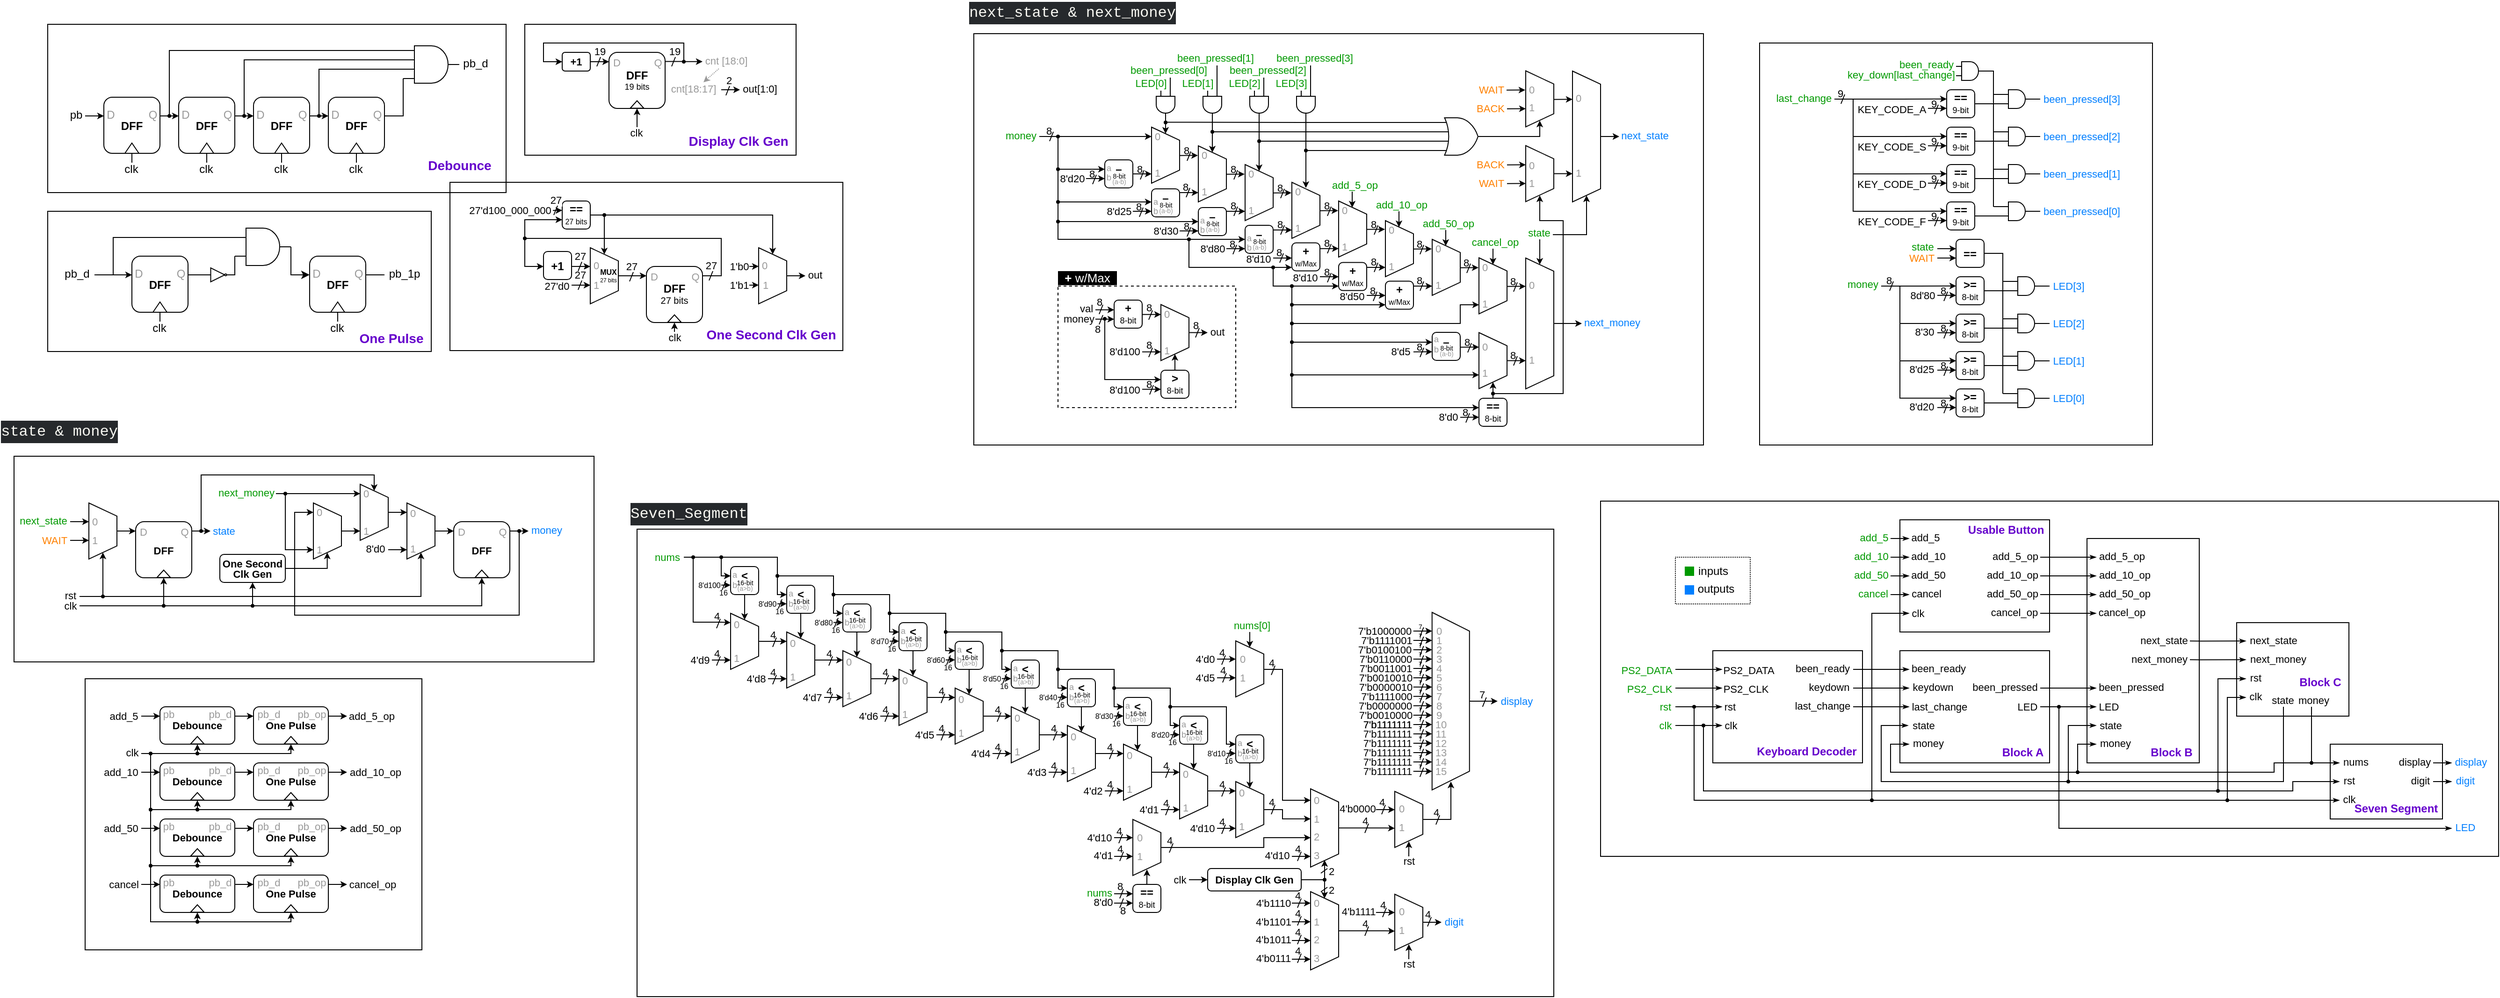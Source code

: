 <mxfile version="24.7.17">
  <diagram name="Page-1" id="tBIAlemMxgHySIvlNtww">
    <mxGraphModel dx="2565" dy="1858" grid="1" gridSize="10" guides="1" tooltips="1" connect="1" arrows="1" fold="1" page="1" pageScale="1" pageWidth="1920" pageHeight="1200" math="0" shadow="0">
      <root>
        <mxCell id="0" />
        <mxCell id="1" parent="0" />
        <mxCell id="gZFHu88MMspqipCf2s7A-1470" value="" style="rounded=0;whiteSpace=wrap;html=1;pointerEvents=0;strokeColor=default;align=center;verticalAlign=middle;fontFamily=Helvetica;fontSize=11;fontColor=default;labelBackgroundColor=none;autosize=0;resizable=1;fillColor=none;gradientColor=none;" vertex="1" parent="1">
          <mxGeometry x="1720" y="580" width="960" height="380" as="geometry" />
        </mxCell>
        <mxCell id="gZFHu88MMspqipCf2s7A-423" value="" style="group;fontFamily=Helvetica;fontSize=11;fontColor=default;labelBackgroundColor=default;strokeColor=none;align=center;verticalAlign=middle;fillColor=none;" vertex="1" connectable="0" parent="1">
          <mxGeometry x="1532" y="895" width="30" height="31" as="geometry" />
        </mxCell>
        <mxCell id="gZFHu88MMspqipCf2s7A-424" value="4" style="text;html=1;align=center;verticalAlign=middle;resizable=0;points=[];autosize=1;strokeColor=none;fillColor=none;fontFamily=Helvetica;fontSize=11;fontColor=default;labelBackgroundColor=none;" vertex="1" parent="gZFHu88MMspqipCf2s7A-423">
          <mxGeometry x="-3" y="3" width="30" height="30" as="geometry" />
        </mxCell>
        <mxCell id="gZFHu88MMspqipCf2s7A-425" value="" style="endArrow=none;html=1;rounded=0;strokeColor=default;align=center;verticalAlign=middle;fontFamily=Helvetica;fontSize=11;fontColor=default;labelBackgroundColor=default;autosize=1;resizable=0;endSize=4;" edge="1" parent="gZFHu88MMspqipCf2s7A-423">
          <mxGeometry width="50" height="50" relative="1" as="geometry">
            <mxPoint x="12" y="31" as="sourcePoint" />
            <mxPoint x="16" y="21" as="targetPoint" />
          </mxGeometry>
        </mxCell>
        <mxCell id="gZFHu88MMspqipCf2s7A-442" value="" style="group" vertex="1" connectable="0" parent="1">
          <mxGeometry x="1417" y="981" width="30" height="30" as="geometry" />
        </mxCell>
        <mxCell id="gZFHu88MMspqipCf2s7A-443" value="2" style="text;html=1;align=center;verticalAlign=middle;resizable=0;points=[];autosize=1;strokeColor=none;fillColor=none;fontFamily=Helvetica;fontSize=11;fontColor=default;labelBackgroundColor=none;container=0;" vertex="1" parent="gZFHu88MMspqipCf2s7A-442">
          <mxGeometry width="30" height="30" as="geometry" />
        </mxCell>
        <mxCell id="gZFHu88MMspqipCf2s7A-444" value="" style="endArrow=none;html=1;rounded=0;strokeColor=default;align=center;verticalAlign=middle;fontFamily=Helvetica;fontSize=11;fontColor=default;labelBackgroundColor=default;autosize=1;resizable=0;endSize=4;" edge="1" parent="gZFHu88MMspqipCf2s7A-442">
          <mxGeometry width="50" height="50" relative="1" as="geometry">
            <mxPoint x="4" y="17" as="sourcePoint" />
            <mxPoint x="11" y="12" as="targetPoint" />
          </mxGeometry>
        </mxCell>
        <mxCell id="gZFHu88MMspqipCf2s7A-441" value="" style="group" vertex="1" connectable="0" parent="1">
          <mxGeometry x="1417" y="961" width="30" height="30" as="geometry" />
        </mxCell>
        <mxCell id="gZFHu88MMspqipCf2s7A-436" value="2" style="text;html=1;align=center;verticalAlign=middle;resizable=0;points=[];autosize=1;strokeColor=none;fillColor=none;fontFamily=Helvetica;fontSize=11;fontColor=default;labelBackgroundColor=none;container=0;" vertex="1" parent="gZFHu88MMspqipCf2s7A-441">
          <mxGeometry width="30" height="30" as="geometry" />
        </mxCell>
        <mxCell id="gZFHu88MMspqipCf2s7A-437" value="" style="endArrow=none;html=1;rounded=0;strokeColor=default;align=center;verticalAlign=middle;fontFamily=Helvetica;fontSize=11;fontColor=default;labelBackgroundColor=default;autosize=1;resizable=0;endSize=4;" edge="1" parent="gZFHu88MMspqipCf2s7A-441">
          <mxGeometry width="50" height="50" relative="1" as="geometry">
            <mxPoint x="4" y="17" as="sourcePoint" />
            <mxPoint x="11" y="12" as="targetPoint" />
          </mxGeometry>
        </mxCell>
        <mxCell id="gZFHu88MMspqipCf2s7A-381" value="" style="group;fontFamily=Helvetica;fontSize=11;fontColor=default;labelBackgroundColor=default;strokeColor=none;align=center;verticalAlign=middle;fillColor=none;" vertex="1" connectable="0" parent="1">
          <mxGeometry x="1194" y="934" width="30" height="31" as="geometry" />
        </mxCell>
        <mxCell id="gZFHu88MMspqipCf2s7A-382" value="4" style="text;html=1;align=center;verticalAlign=middle;resizable=0;points=[];autosize=1;strokeColor=none;fillColor=none;fontFamily=Helvetica;fontSize=11;fontColor=default;labelBackgroundColor=none;" vertex="1" parent="gZFHu88MMspqipCf2s7A-381">
          <mxGeometry x="-3" y="3" width="30" height="30" as="geometry" />
        </mxCell>
        <mxCell id="gZFHu88MMspqipCf2s7A-383" value="" style="endArrow=none;html=1;rounded=0;strokeColor=default;align=center;verticalAlign=middle;fontFamily=Helvetica;fontSize=11;fontColor=default;labelBackgroundColor=default;autosize=1;resizable=0;endSize=4;" edge="1" parent="gZFHu88MMspqipCf2s7A-381">
          <mxGeometry width="50" height="50" relative="1" as="geometry">
            <mxPoint x="12" y="31" as="sourcePoint" />
            <mxPoint x="16" y="21" as="targetPoint" />
          </mxGeometry>
        </mxCell>
        <mxCell id="gZFHu88MMspqipCf2s7A-375" value="" style="group;fontFamily=Helvetica;fontSize=11;fontColor=default;labelBackgroundColor=default;strokeColor=none;align=center;verticalAlign=middle;fillColor=none;" vertex="1" connectable="0" parent="1">
          <mxGeometry x="1193" y="915" width="30" height="31" as="geometry" />
        </mxCell>
        <mxCell id="gZFHu88MMspqipCf2s7A-376" value="4" style="text;html=1;align=center;verticalAlign=middle;resizable=0;points=[];autosize=1;strokeColor=none;fillColor=none;fontFamily=Helvetica;fontSize=11;fontColor=default;labelBackgroundColor=none;" vertex="1" parent="gZFHu88MMspqipCf2s7A-375">
          <mxGeometry x="-3" y="3" width="30" height="30" as="geometry" />
        </mxCell>
        <mxCell id="gZFHu88MMspqipCf2s7A-377" value="" style="endArrow=none;html=1;rounded=0;strokeColor=default;align=center;verticalAlign=middle;fontFamily=Helvetica;fontSize=11;fontColor=default;labelBackgroundColor=default;autosize=1;resizable=0;endSize=4;" edge="1" parent="gZFHu88MMspqipCf2s7A-375">
          <mxGeometry width="50" height="50" relative="1" as="geometry">
            <mxPoint x="12" y="31" as="sourcePoint" />
            <mxPoint x="16" y="21" as="targetPoint" />
          </mxGeometry>
        </mxCell>
        <mxCell id="gZFHu88MMspqipCf2s7A-387" value="" style="group;fontFamily=Helvetica;fontSize=11;fontColor=default;labelBackgroundColor=default;strokeColor=none;align=center;verticalAlign=middle;fillColor=none;" vertex="1" connectable="0" parent="1">
          <mxGeometry x="1356" y="735" width="30" height="31" as="geometry" />
        </mxCell>
        <mxCell id="gZFHu88MMspqipCf2s7A-388" value="4" style="text;html=1;align=center;verticalAlign=middle;resizable=0;points=[];autosize=1;strokeColor=none;fillColor=none;fontFamily=Helvetica;fontSize=11;fontColor=default;labelBackgroundColor=none;" vertex="1" parent="gZFHu88MMspqipCf2s7A-387">
          <mxGeometry x="-3" y="3" width="30" height="30" as="geometry" />
        </mxCell>
        <mxCell id="gZFHu88MMspqipCf2s7A-389" value="" style="endArrow=none;html=1;rounded=0;strokeColor=default;align=center;verticalAlign=middle;fontFamily=Helvetica;fontSize=11;fontColor=default;labelBackgroundColor=default;autosize=1;resizable=0;endSize=4;" edge="1" parent="gZFHu88MMspqipCf2s7A-387">
          <mxGeometry width="50" height="50" relative="1" as="geometry">
            <mxPoint x="12" y="31" as="sourcePoint" />
            <mxPoint x="16" y="21" as="targetPoint" />
          </mxGeometry>
        </mxCell>
        <mxCell id="gZFHu88MMspqipCf2s7A-312" style="edgeStyle=orthogonalEdgeStyle;shape=connector;rounded=0;orthogonalLoop=1;jettySize=auto;html=1;exitX=0.5;exitY=0;exitDx=0;exitDy=0;strokeColor=default;align=center;verticalAlign=middle;fontFamily=Helvetica;fontSize=11;fontColor=default;labelBackgroundColor=none;autosize=1;resizable=0;endArrow=classic;endSize=4;" edge="1" parent="1" source="gZFHu88MMspqipCf2s7A-307">
          <mxGeometry relative="1" as="geometry">
            <mxPoint x="1550" y="1030.526" as="targetPoint" />
          </mxGeometry>
        </mxCell>
        <mxCell id="gZFHu88MMspqipCf2s7A-315" style="edgeStyle=orthogonalEdgeStyle;shape=connector;rounded=0;orthogonalLoop=1;jettySize=auto;html=1;strokeColor=default;align=center;verticalAlign=middle;fontFamily=Helvetica;fontSize=11;fontColor=default;labelBackgroundColor=none;autosize=1;resizable=0;endArrow=classic;endSize=4;" edge="1" parent="1">
          <mxGeometry relative="1" as="geometry">
            <mxPoint x="1515.055" y="1054" as="targetPoint" />
            <mxPoint x="1515" y="1070" as="sourcePoint" />
          </mxGeometry>
        </mxCell>
        <mxCell id="gZFHu88MMspqipCf2s7A-307" value="" style="shape=trapezoid;perimeter=trapezoidPerimeter;whiteSpace=wrap;html=1;fixedSize=1;rotation=90;size=14.103;strokeColor=default;align=center;verticalAlign=middle;fontFamily=Helvetica;fontSize=11;fontColor=default;labelBackgroundColor=none;fillColor=default;" vertex="1" parent="1">
          <mxGeometry x="1485" y="1015.5" width="60" height="30" as="geometry" />
        </mxCell>
        <mxCell id="gZFHu88MMspqipCf2s7A-308" value="" style="endArrow=classic;html=1;rounded=0;strokeColor=default;align=center;verticalAlign=middle;fontFamily=Helvetica;fontSize=11;fontColor=default;labelBackgroundColor=default;edgeStyle=orthogonalEdgeStyle;endSize=4;autosize=1;resizable=0;" edge="1" parent="1">
          <mxGeometry width="50" height="50" relative="1" as="geometry">
            <mxPoint x="1480" y="1020" as="sourcePoint" />
            <mxPoint x="1500" y="1020" as="targetPoint" />
            <Array as="points">
              <mxPoint x="1490" y="1019.5" />
              <mxPoint x="1490" y="1019.5" />
            </Array>
          </mxGeometry>
        </mxCell>
        <mxCell id="gZFHu88MMspqipCf2s7A-309" value="" style="endArrow=classic;html=1;rounded=0;strokeColor=default;align=center;verticalAlign=middle;fontFamily=Helvetica;fontSize=11;fontColor=default;labelBackgroundColor=default;edgeStyle=orthogonalEdgeStyle;endSize=4;entryX=0.107;entryY=1;entryDx=0;entryDy=0;entryPerimeter=0;autosize=1;resizable=0;exitX=0.5;exitY=0;exitDx=0;exitDy=0;" edge="1" parent="1" source="gZFHu88MMspqipCf2s7A-318">
          <mxGeometry width="50" height="50" relative="1" as="geometry">
            <mxPoint x="1450" y="1040" as="sourcePoint" />
            <mxPoint x="1500" y="1040" as="targetPoint" />
            <Array as="points">
              <mxPoint x="1490" y="1040" />
            </Array>
          </mxGeometry>
        </mxCell>
        <mxCell id="gZFHu88MMspqipCf2s7A-310" value="0" style="text;html=1;align=center;verticalAlign=middle;resizable=0;points=[];autosize=1;strokeColor=none;fillColor=none;fontFamily=Helvetica;fontSize=11;fontColor=#999999;labelBackgroundColor=none;allowArrows=0;connectable=0;imageAspect=0;pointerEvents=0;deletable=0;" vertex="1" parent="1">
          <mxGeometry x="1492" y="1004" width="30" height="30" as="geometry" />
        </mxCell>
        <mxCell id="gZFHu88MMspqipCf2s7A-311" value="1" style="text;html=1;align=center;verticalAlign=middle;resizable=0;points=[];autosize=1;strokeColor=none;fillColor=none;fontFamily=Helvetica;fontSize=11;fontColor=#999999;labelBackgroundColor=none;allowArrows=0;connectable=0;imageAspect=0;pointerEvents=0;deletable=0;" vertex="1" parent="1">
          <mxGeometry x="1492" y="1024" width="30" height="30" as="geometry" />
        </mxCell>
        <mxCell id="gZFHu88MMspqipCf2s7A-313" value="digit" style="text;html=1;align=center;verticalAlign=middle;resizable=0;points=[];autosize=1;strokeColor=none;fillColor=none;fontFamily=Helvetica;fontSize=11;fontColor=#007FFF;labelBackgroundColor=none;" vertex="1" parent="1">
          <mxGeometry x="1543" y="1015" width="40" height="30" as="geometry" />
        </mxCell>
        <mxCell id="gZFHu88MMspqipCf2s7A-316" value="rst" style="text;html=1;align=center;verticalAlign=middle;resizable=0;points=[];autosize=1;strokeColor=none;fillColor=none;fontFamily=Helvetica;fontSize=11;fontColor=default;labelBackgroundColor=none;" vertex="1" parent="1">
          <mxGeometry x="1495" y="1060" width="40" height="30" as="geometry" />
        </mxCell>
        <mxCell id="gZFHu88MMspqipCf2s7A-317" value="4&#39;b1111" style="text;html=1;align=center;verticalAlign=middle;resizable=0;points=[];autosize=1;strokeColor=none;fillColor=none;fontFamily=Helvetica;fontSize=11;fontColor=default;labelBackgroundColor=none;allowArrows=0;connectable=0;imageAspect=0;pointerEvents=0;deletable=1;" vertex="1" parent="1">
          <mxGeometry x="1431" y="1004" width="60" height="30" as="geometry" />
        </mxCell>
        <mxCell id="gZFHu88MMspqipCf2s7A-318" value="" style="shape=trapezoid;perimeter=trapezoidPerimeter;whiteSpace=wrap;html=1;fixedSize=1;rotation=90;size=14.103;strokeColor=default;align=center;verticalAlign=middle;fontFamily=Helvetica;fontSize=11;fontColor=default;labelBackgroundColor=none;fillColor=default;" vertex="1" parent="1">
          <mxGeometry x="1383.13" y="1024.63" width="83.75" height="30" as="geometry" />
        </mxCell>
        <mxCell id="gZFHu88MMspqipCf2s7A-319" value="" style="endArrow=classic;html=1;rounded=0;strokeColor=default;align=center;verticalAlign=middle;fontFamily=Helvetica;fontSize=11;fontColor=default;labelBackgroundColor=default;edgeStyle=orthogonalEdgeStyle;endSize=4;autosize=1;resizable=0;" edge="1" parent="1">
          <mxGeometry width="50" height="50" relative="1" as="geometry">
            <mxPoint x="1390" y="1010" as="sourcePoint" />
            <mxPoint x="1410" y="1010" as="targetPoint" />
            <Array as="points">
              <mxPoint x="1400" y="1009.5" />
              <mxPoint x="1400" y="1009.5" />
            </Array>
          </mxGeometry>
        </mxCell>
        <mxCell id="gZFHu88MMspqipCf2s7A-320" value="" style="endArrow=classic;html=1;rounded=0;strokeColor=default;align=center;verticalAlign=middle;fontFamily=Helvetica;fontSize=11;fontColor=default;labelBackgroundColor=default;edgeStyle=orthogonalEdgeStyle;endSize=4;autosize=1;resizable=0;" edge="1" parent="1">
          <mxGeometry width="50" height="50" relative="1" as="geometry">
            <mxPoint x="1390" y="1030" as="sourcePoint" />
            <mxPoint x="1410" y="1029.92" as="targetPoint" />
            <Array as="points">
              <mxPoint x="1400" y="1029.42" />
              <mxPoint x="1400" y="1029.42" />
            </Array>
          </mxGeometry>
        </mxCell>
        <mxCell id="gZFHu88MMspqipCf2s7A-321" value="" style="endArrow=classic;html=1;rounded=0;strokeColor=default;align=center;verticalAlign=middle;fontFamily=Helvetica;fontSize=11;fontColor=default;labelBackgroundColor=default;edgeStyle=orthogonalEdgeStyle;endSize=4;autosize=1;resizable=0;" edge="1" parent="1">
          <mxGeometry width="50" height="50" relative="1" as="geometry">
            <mxPoint x="1390" y="1050" as="sourcePoint" />
            <mxPoint x="1410" y="1050" as="targetPoint" />
            <Array as="points">
              <mxPoint x="1400" y="1050" />
              <mxPoint x="1400" y="1050" />
            </Array>
          </mxGeometry>
        </mxCell>
        <mxCell id="gZFHu88MMspqipCf2s7A-322" value="" style="endArrow=classic;html=1;rounded=0;strokeColor=default;align=center;verticalAlign=middle;fontFamily=Helvetica;fontSize=11;fontColor=default;labelBackgroundColor=default;edgeStyle=orthogonalEdgeStyle;endSize=4;autosize=1;resizable=0;" edge="1" parent="1">
          <mxGeometry width="50" height="50" relative="1" as="geometry">
            <mxPoint x="1390" y="1070" as="sourcePoint" />
            <mxPoint x="1410" y="1070" as="targetPoint" />
            <Array as="points">
              <mxPoint x="1400" y="1070" />
              <mxPoint x="1400" y="1070" />
            </Array>
          </mxGeometry>
        </mxCell>
        <mxCell id="gZFHu88MMspqipCf2s7A-323" value="0" style="text;html=1;align=center;verticalAlign=middle;resizable=0;points=[];autosize=1;strokeColor=none;fillColor=none;fontFamily=Helvetica;fontSize=11;fontColor=#999999;labelBackgroundColor=none;allowArrows=0;connectable=0;imageAspect=0;pointerEvents=0;deletable=0;" vertex="1" parent="1">
          <mxGeometry x="1401" y="995" width="30" height="30" as="geometry" />
        </mxCell>
        <mxCell id="gZFHu88MMspqipCf2s7A-324" value="1" style="text;html=1;align=center;verticalAlign=middle;resizable=0;points=[];autosize=1;strokeColor=none;fillColor=none;fontFamily=Helvetica;fontSize=11;fontColor=#999999;labelBackgroundColor=none;allowArrows=0;connectable=0;imageAspect=0;pointerEvents=0;deletable=0;" vertex="1" parent="1">
          <mxGeometry x="1401" y="1015" width="30" height="30" as="geometry" />
        </mxCell>
        <mxCell id="gZFHu88MMspqipCf2s7A-325" value="2" style="text;html=1;align=center;verticalAlign=middle;resizable=0;points=[];autosize=1;strokeColor=none;fillColor=none;fontFamily=Helvetica;fontSize=11;fontColor=#999999;labelBackgroundColor=none;allowArrows=0;connectable=0;imageAspect=0;pointerEvents=0;deletable=0;" vertex="1" parent="1">
          <mxGeometry x="1401" y="1034" width="30" height="30" as="geometry" />
        </mxCell>
        <mxCell id="gZFHu88MMspqipCf2s7A-326" value="3" style="text;html=1;align=center;verticalAlign=middle;resizable=0;points=[];autosize=1;strokeColor=none;fillColor=none;fontFamily=Helvetica;fontSize=11;fontColor=#999999;labelBackgroundColor=none;allowArrows=0;connectable=0;imageAspect=0;pointerEvents=0;deletable=0;" vertex="1" parent="1">
          <mxGeometry x="1401" y="1054" width="30" height="30" as="geometry" />
        </mxCell>
        <mxCell id="gZFHu88MMspqipCf2s7A-327" value="4&#39;b1110" style="text;html=1;align=center;verticalAlign=middle;resizable=0;points=[];autosize=1;strokeColor=none;fillColor=none;fontFamily=Helvetica;fontSize=11;fontColor=default;labelBackgroundColor=none;allowArrows=0;connectable=0;imageAspect=0;pointerEvents=0;deletable=1;" vertex="1" parent="1">
          <mxGeometry x="1340" y="995" width="60" height="30" as="geometry" />
        </mxCell>
        <mxCell id="gZFHu88MMspqipCf2s7A-328" value="4&#39;b1101" style="text;html=1;align=center;verticalAlign=middle;resizable=0;points=[];autosize=1;strokeColor=none;fillColor=none;fontFamily=Helvetica;fontSize=11;fontColor=default;labelBackgroundColor=none;allowArrows=0;connectable=0;imageAspect=0;pointerEvents=0;deletable=1;" vertex="1" parent="1">
          <mxGeometry x="1340" y="1015" width="60" height="30" as="geometry" />
        </mxCell>
        <mxCell id="gZFHu88MMspqipCf2s7A-329" value="4&#39;b1011" style="text;html=1;align=center;verticalAlign=middle;resizable=0;points=[];autosize=1;strokeColor=none;fillColor=none;fontFamily=Helvetica;fontSize=11;fontColor=default;labelBackgroundColor=none;allowArrows=0;connectable=0;imageAspect=0;pointerEvents=0;deletable=1;" vertex="1" parent="1">
          <mxGeometry x="1340" y="1034" width="60" height="30" as="geometry" />
        </mxCell>
        <mxCell id="gZFHu88MMspqipCf2s7A-330" value="4&#39;b0111" style="text;html=1;align=center;verticalAlign=middle;resizable=0;points=[];autosize=1;strokeColor=none;fillColor=none;fontFamily=Helvetica;fontSize=11;fontColor=default;labelBackgroundColor=none;allowArrows=0;connectable=0;imageAspect=0;pointerEvents=0;deletable=1;" vertex="1" parent="1">
          <mxGeometry x="1340" y="1054" width="60" height="30" as="geometry" />
        </mxCell>
        <mxCell id="gZFHu88MMspqipCf2s7A-331" style="edgeStyle=orthogonalEdgeStyle;shape=connector;rounded=0;orthogonalLoop=1;jettySize=auto;html=1;strokeColor=default;align=center;verticalAlign=middle;fontFamily=Helvetica;fontSize=11;fontColor=default;labelBackgroundColor=none;autosize=1;resizable=0;endArrow=classic;endSize=4;" edge="1" parent="1">
          <mxGeometry relative="1" as="geometry">
            <mxPoint x="1424.92" y="1005" as="targetPoint" />
            <mxPoint x="1425" y="985" as="sourcePoint" />
          </mxGeometry>
        </mxCell>
        <mxCell id="gZFHu88MMspqipCf2s7A-333" style="edgeStyle=orthogonalEdgeStyle;shape=connector;rounded=0;orthogonalLoop=1;jettySize=auto;html=1;exitX=0.5;exitY=0;exitDx=0;exitDy=0;strokeColor=default;align=center;verticalAlign=middle;fontFamily=Helvetica;fontSize=11;fontColor=default;labelBackgroundColor=none;autosize=1;resizable=0;endArrow=classic;endSize=4;" edge="1" parent="1" source="gZFHu88MMspqipCf2s7A-335">
          <mxGeometry relative="1" as="geometry">
            <mxPoint x="1560" y="880" as="targetPoint" />
            <Array as="points">
              <mxPoint x="1560" y="920" />
            </Array>
          </mxGeometry>
        </mxCell>
        <mxCell id="gZFHu88MMspqipCf2s7A-334" style="edgeStyle=orthogonalEdgeStyle;shape=connector;rounded=0;orthogonalLoop=1;jettySize=auto;html=1;strokeColor=default;align=center;verticalAlign=middle;fontFamily=Helvetica;fontSize=11;fontColor=default;labelBackgroundColor=none;autosize=1;resizable=0;endArrow=classic;endSize=4;" edge="1" parent="1">
          <mxGeometry relative="1" as="geometry">
            <mxPoint x="1515.055" y="944" as="targetPoint" />
            <mxPoint x="1515" y="960" as="sourcePoint" />
          </mxGeometry>
        </mxCell>
        <mxCell id="gZFHu88MMspqipCf2s7A-335" value="" style="shape=trapezoid;perimeter=trapezoidPerimeter;whiteSpace=wrap;html=1;fixedSize=1;rotation=90;size=14.103;strokeColor=default;align=center;verticalAlign=middle;fontFamily=Helvetica;fontSize=11;fontColor=default;labelBackgroundColor=none;fillColor=default;" vertex="1" parent="1">
          <mxGeometry x="1485" y="905.5" width="60" height="30" as="geometry" />
        </mxCell>
        <mxCell id="gZFHu88MMspqipCf2s7A-336" value="" style="endArrow=classic;html=1;rounded=0;strokeColor=default;align=center;verticalAlign=middle;fontFamily=Helvetica;fontSize=11;fontColor=default;labelBackgroundColor=default;edgeStyle=orthogonalEdgeStyle;endSize=4;autosize=1;resizable=0;" edge="1" parent="1">
          <mxGeometry width="50" height="50" relative="1" as="geometry">
            <mxPoint x="1480" y="910" as="sourcePoint" />
            <mxPoint x="1500" y="910" as="targetPoint" />
            <Array as="points">
              <mxPoint x="1490" y="909.5" />
              <mxPoint x="1490" y="909.5" />
            </Array>
          </mxGeometry>
        </mxCell>
        <mxCell id="gZFHu88MMspqipCf2s7A-337" value="" style="endArrow=classic;html=1;rounded=0;strokeColor=default;align=center;verticalAlign=middle;fontFamily=Helvetica;fontSize=11;fontColor=default;labelBackgroundColor=default;edgeStyle=orthogonalEdgeStyle;endSize=4;entryX=0.107;entryY=1;entryDx=0;entryDy=0;entryPerimeter=0;autosize=1;resizable=0;exitX=0.5;exitY=0;exitDx=0;exitDy=0;" edge="1" parent="1" source="gZFHu88MMspqipCf2s7A-343">
          <mxGeometry width="50" height="50" relative="1" as="geometry">
            <mxPoint x="1450" y="930" as="sourcePoint" />
            <mxPoint x="1500" y="930" as="targetPoint" />
            <Array as="points">
              <mxPoint x="1490" y="930" />
            </Array>
          </mxGeometry>
        </mxCell>
        <mxCell id="gZFHu88MMspqipCf2s7A-338" value="0" style="text;html=1;align=center;verticalAlign=middle;resizable=0;points=[];autosize=1;strokeColor=none;fillColor=none;fontFamily=Helvetica;fontSize=11;fontColor=#999999;labelBackgroundColor=none;allowArrows=0;connectable=0;imageAspect=0;pointerEvents=0;deletable=0;" vertex="1" parent="1">
          <mxGeometry x="1492" y="894" width="30" height="30" as="geometry" />
        </mxCell>
        <mxCell id="gZFHu88MMspqipCf2s7A-339" value="1" style="text;html=1;align=center;verticalAlign=middle;resizable=0;points=[];autosize=1;strokeColor=none;fillColor=none;fontFamily=Helvetica;fontSize=11;fontColor=#999999;labelBackgroundColor=none;allowArrows=0;connectable=0;imageAspect=0;pointerEvents=0;deletable=0;" vertex="1" parent="1">
          <mxGeometry x="1492" y="914" width="30" height="30" as="geometry" />
        </mxCell>
        <mxCell id="gZFHu88MMspqipCf2s7A-341" value="rst" style="text;html=1;align=center;verticalAlign=middle;resizable=0;points=[];autosize=1;strokeColor=none;fillColor=none;fontFamily=Helvetica;fontSize=11;fontColor=default;labelBackgroundColor=none;" vertex="1" parent="1">
          <mxGeometry x="1495" y="950" width="40" height="30" as="geometry" />
        </mxCell>
        <mxCell id="gZFHu88MMspqipCf2s7A-342" value="4&#39;b0000" style="text;html=1;align=center;verticalAlign=middle;resizable=0;points=[];autosize=1;strokeColor=none;fillColor=none;fontFamily=Helvetica;fontSize=11;fontColor=default;labelBackgroundColor=none;allowArrows=0;connectable=0;imageAspect=0;pointerEvents=0;deletable=1;" vertex="1" parent="1">
          <mxGeometry x="1430" y="894" width="60" height="30" as="geometry" />
        </mxCell>
        <mxCell id="gZFHu88MMspqipCf2s7A-343" value="" style="shape=trapezoid;perimeter=trapezoidPerimeter;whiteSpace=wrap;html=1;fixedSize=1;rotation=90;size=14.103;strokeColor=default;align=center;verticalAlign=middle;fontFamily=Helvetica;fontSize=11;fontColor=default;labelBackgroundColor=none;fillColor=default;" vertex="1" parent="1">
          <mxGeometry x="1383.13" y="914.63" width="83.75" height="30" as="geometry" />
        </mxCell>
        <mxCell id="gZFHu88MMspqipCf2s7A-344" value="" style="endArrow=classic;html=1;rounded=0;strokeColor=default;align=center;verticalAlign=middle;fontFamily=Helvetica;fontSize=11;fontColor=default;labelBackgroundColor=default;edgeStyle=orthogonalEdgeStyle;endSize=4;autosize=1;resizable=0;" edge="1" parent="1">
          <mxGeometry width="50" height="50" relative="1" as="geometry">
            <mxPoint x="1360" y="760" as="sourcePoint" />
            <mxPoint x="1410" y="900" as="targetPoint" />
            <Array as="points">
              <mxPoint x="1360" y="760" />
              <mxPoint x="1380" y="760" />
              <mxPoint x="1380" y="900" />
            </Array>
          </mxGeometry>
        </mxCell>
        <mxCell id="gZFHu88MMspqipCf2s7A-345" value="" style="endArrow=classic;html=1;rounded=0;strokeColor=default;align=center;verticalAlign=middle;fontFamily=Helvetica;fontSize=11;fontColor=default;labelBackgroundColor=default;edgeStyle=orthogonalEdgeStyle;endSize=4;autosize=1;resizable=0;" edge="1" parent="1">
          <mxGeometry width="50" height="50" relative="1" as="geometry">
            <mxPoint x="1360" y="910" as="sourcePoint" />
            <mxPoint x="1410" y="919.92" as="targetPoint" />
            <Array as="points">
              <mxPoint x="1380" y="910" />
              <mxPoint x="1380" y="920" />
            </Array>
          </mxGeometry>
        </mxCell>
        <mxCell id="gZFHu88MMspqipCf2s7A-346" value="" style="endArrow=classic;html=1;rounded=0;strokeColor=default;align=center;verticalAlign=middle;fontFamily=Helvetica;fontSize=11;fontColor=default;labelBackgroundColor=default;edgeStyle=orthogonalEdgeStyle;endSize=4;autosize=1;resizable=0;exitX=0.5;exitY=0;exitDx=0;exitDy=0;" edge="1" parent="1" source="gZFHu88MMspqipCf2s7A-359">
          <mxGeometry width="50" height="50" relative="1" as="geometry">
            <mxPoint x="1350" y="970" as="sourcePoint" />
            <mxPoint x="1410" y="940" as="targetPoint" />
            <Array as="points">
              <mxPoint x="1360" y="951" />
              <mxPoint x="1360" y="940" />
            </Array>
          </mxGeometry>
        </mxCell>
        <mxCell id="gZFHu88MMspqipCf2s7A-347" value="" style="endArrow=classic;html=1;rounded=0;strokeColor=default;align=center;verticalAlign=middle;fontFamily=Helvetica;fontSize=11;fontColor=default;labelBackgroundColor=default;edgeStyle=orthogonalEdgeStyle;endSize=4;autosize=1;resizable=0;" edge="1" parent="1">
          <mxGeometry width="50" height="50" relative="1" as="geometry">
            <mxPoint x="1390" y="960" as="sourcePoint" />
            <mxPoint x="1410" y="960" as="targetPoint" />
            <Array as="points">
              <mxPoint x="1400" y="960" />
            </Array>
          </mxGeometry>
        </mxCell>
        <mxCell id="gZFHu88MMspqipCf2s7A-348" value="0" style="text;html=1;align=center;verticalAlign=middle;resizable=0;points=[];autosize=1;strokeColor=none;fillColor=none;fontFamily=Helvetica;fontSize=11;fontColor=#999999;labelBackgroundColor=none;allowArrows=0;connectable=0;imageAspect=0;pointerEvents=0;deletable=0;" vertex="1" parent="1">
          <mxGeometry x="1401" y="885" width="30" height="30" as="geometry" />
        </mxCell>
        <mxCell id="gZFHu88MMspqipCf2s7A-349" value="1" style="text;html=1;align=center;verticalAlign=middle;resizable=0;points=[];autosize=1;strokeColor=none;fillColor=none;fontFamily=Helvetica;fontSize=11;fontColor=#999999;labelBackgroundColor=none;allowArrows=0;connectable=0;imageAspect=0;pointerEvents=0;deletable=0;" vertex="1" parent="1">
          <mxGeometry x="1401" y="905" width="30" height="30" as="geometry" />
        </mxCell>
        <mxCell id="gZFHu88MMspqipCf2s7A-350" value="2" style="text;html=1;align=center;verticalAlign=middle;resizable=0;points=[];autosize=1;strokeColor=none;fillColor=none;fontFamily=Helvetica;fontSize=11;fontColor=#999999;labelBackgroundColor=none;allowArrows=0;connectable=0;imageAspect=0;pointerEvents=0;deletable=0;" vertex="1" parent="1">
          <mxGeometry x="1401" y="924" width="30" height="30" as="geometry" />
        </mxCell>
        <mxCell id="gZFHu88MMspqipCf2s7A-351" value="3" style="text;html=1;align=center;verticalAlign=middle;resizable=0;points=[];autosize=1;strokeColor=none;fillColor=none;fontFamily=Helvetica;fontSize=11;fontColor=#999999;labelBackgroundColor=none;allowArrows=0;connectable=0;imageAspect=0;pointerEvents=0;deletable=0;" vertex="1" parent="1">
          <mxGeometry x="1401" y="944" width="30" height="30" as="geometry" />
        </mxCell>
        <mxCell id="gZFHu88MMspqipCf2s7A-355" value="4&#39;d10" style="text;html=1;align=center;verticalAlign=middle;resizable=0;points=[];autosize=1;strokeColor=none;fillColor=none;fontFamily=Helvetica;fontSize=11;fontColor=default;labelBackgroundColor=none;allowArrows=0;connectable=0;imageAspect=0;pointerEvents=0;deletable=1;" vertex="1" parent="1">
          <mxGeometry x="1349" y="944" width="50" height="30" as="geometry" />
        </mxCell>
        <mxCell id="gZFHu88MMspqipCf2s7A-356" style="edgeStyle=orthogonalEdgeStyle;shape=connector;rounded=0;orthogonalLoop=1;jettySize=auto;html=1;strokeColor=default;align=center;verticalAlign=middle;fontFamily=Helvetica;fontSize=11;fontColor=default;labelBackgroundColor=none;autosize=1;resizable=0;endArrow=classic;endSize=4;" edge="1" parent="1">
          <mxGeometry relative="1" as="geometry">
            <mxPoint x="1424.985" y="964" as="targetPoint" />
            <mxPoint x="1390" y="985" as="sourcePoint" />
            <Array as="points">
              <mxPoint x="1425" y="985" />
            </Array>
          </mxGeometry>
        </mxCell>
        <mxCell id="gZFHu88MMspqipCf2s7A-358" style="edgeStyle=orthogonalEdgeStyle;shape=connector;rounded=0;orthogonalLoop=1;jettySize=auto;html=1;strokeColor=default;align=center;verticalAlign=middle;fontFamily=Helvetica;fontSize=11;fontColor=default;labelBackgroundColor=none;autosize=1;resizable=0;endArrow=classic;endSize=4;" edge="1" parent="1">
          <mxGeometry relative="1" as="geometry">
            <mxPoint x="1235.055" y="974" as="targetPoint" />
            <mxPoint x="1235" y="990" as="sourcePoint" />
          </mxGeometry>
        </mxCell>
        <mxCell id="gZFHu88MMspqipCf2s7A-359" value="" style="shape=trapezoid;perimeter=trapezoidPerimeter;whiteSpace=wrap;html=1;fixedSize=1;rotation=90;size=14.103;strokeColor=default;align=center;verticalAlign=middle;fontFamily=Helvetica;fontSize=11;fontColor=default;labelBackgroundColor=none;fillColor=default;" vertex="1" parent="1">
          <mxGeometry x="1205" y="935.5" width="60" height="30" as="geometry" />
        </mxCell>
        <mxCell id="gZFHu88MMspqipCf2s7A-360" value="" style="endArrow=classic;html=1;rounded=0;strokeColor=default;align=center;verticalAlign=middle;fontFamily=Helvetica;fontSize=11;fontColor=default;labelBackgroundColor=default;edgeStyle=orthogonalEdgeStyle;endSize=4;autosize=1;resizable=0;" edge="1" parent="1">
          <mxGeometry width="50" height="50" relative="1" as="geometry">
            <mxPoint x="1200" y="940" as="sourcePoint" />
            <mxPoint x="1220" y="940" as="targetPoint" />
            <Array as="points">
              <mxPoint x="1210" y="939.5" />
              <mxPoint x="1210" y="939.5" />
            </Array>
          </mxGeometry>
        </mxCell>
        <mxCell id="gZFHu88MMspqipCf2s7A-361" value="0" style="text;html=1;align=center;verticalAlign=middle;resizable=0;points=[];autosize=1;strokeColor=none;fillColor=none;fontFamily=Helvetica;fontSize=11;fontColor=#999999;labelBackgroundColor=none;allowArrows=0;connectable=0;imageAspect=0;pointerEvents=0;deletable=0;" vertex="1" parent="1">
          <mxGeometry x="1212" y="925" width="30" height="30" as="geometry" />
        </mxCell>
        <mxCell id="gZFHu88MMspqipCf2s7A-362" value="1" style="text;html=1;align=center;verticalAlign=middle;resizable=0;points=[];autosize=1;strokeColor=none;fillColor=none;fontFamily=Helvetica;fontSize=11;fontColor=#999999;labelBackgroundColor=none;allowArrows=0;connectable=0;imageAspect=0;pointerEvents=0;deletable=0;" vertex="1" parent="1">
          <mxGeometry x="1212" y="945" width="30" height="30" as="geometry" />
        </mxCell>
        <mxCell id="gZFHu88MMspqipCf2s7A-363" value="&lt;p style=&quot;line-height: 0%;&quot;&gt;&lt;b&gt;==&lt;/b&gt;&lt;/p&gt;&lt;p style=&quot;line-height: 0%;&quot;&gt;&lt;font style=&quot;font-size: 9px;&quot;&gt;8-bit&lt;/font&gt;&lt;/p&gt;&lt;p&gt;&lt;/p&gt;" style="rounded=1;whiteSpace=wrap;html=1;" vertex="1" parent="1">
          <mxGeometry x="1220" y="990" width="30" height="30" as="geometry" />
        </mxCell>
        <mxCell id="gZFHu88MMspqipCf2s7A-364" value="" style="endArrow=classic;html=1;rounded=0;strokeColor=default;align=center;verticalAlign=middle;fontFamily=Helvetica;fontSize=11;fontColor=default;labelBackgroundColor=default;edgeStyle=orthogonalEdgeStyle;endSize=4;autosize=1;resizable=0;" edge="1" parent="1">
          <mxGeometry width="50" height="50" relative="1" as="geometry">
            <mxPoint x="1200" y="960" as="sourcePoint" />
            <mxPoint x="1220" y="960" as="targetPoint" />
            <Array as="points">
              <mxPoint x="1210" y="959.5" />
              <mxPoint x="1210" y="959.5" />
            </Array>
          </mxGeometry>
        </mxCell>
        <mxCell id="gZFHu88MMspqipCf2s7A-365" value="4&#39;d10" style="text;html=1;align=center;verticalAlign=middle;resizable=0;points=[];autosize=1;strokeColor=none;fillColor=none;fontFamily=Helvetica;fontSize=11;fontColor=default;labelBackgroundColor=none;allowArrows=0;connectable=0;imageAspect=0;pointerEvents=0;deletable=1;" vertex="1" parent="1">
          <mxGeometry x="1159" y="925" width="50" height="30" as="geometry" />
        </mxCell>
        <mxCell id="gZFHu88MMspqipCf2s7A-366" value="4&#39;d1" style="text;html=1;align=center;verticalAlign=middle;resizable=0;points=[];autosize=1;strokeColor=none;fillColor=none;fontFamily=Helvetica;fontSize=11;fontColor=default;labelBackgroundColor=none;allowArrows=0;connectable=0;imageAspect=0;pointerEvents=0;deletable=1;" vertex="1" parent="1">
          <mxGeometry x="1168" y="944" width="40" height="30" as="geometry" />
        </mxCell>
        <mxCell id="gZFHu88MMspqipCf2s7A-367" value="" style="endArrow=classic;html=1;rounded=0;strokeColor=default;align=center;verticalAlign=middle;fontFamily=Helvetica;fontSize=11;fontColor=default;labelBackgroundColor=default;edgeStyle=orthogonalEdgeStyle;endSize=4;autosize=1;resizable=0;" edge="1" parent="1">
          <mxGeometry width="50" height="50" relative="1" as="geometry">
            <mxPoint x="1200" y="1000" as="sourcePoint" />
            <mxPoint x="1220" y="1000" as="targetPoint" />
            <Array as="points">
              <mxPoint x="1210" y="999.5" />
              <mxPoint x="1210" y="999.5" />
            </Array>
          </mxGeometry>
        </mxCell>
        <mxCell id="gZFHu88MMspqipCf2s7A-368" value="" style="endArrow=classic;html=1;rounded=0;strokeColor=default;align=center;verticalAlign=middle;fontFamily=Helvetica;fontSize=11;fontColor=default;labelBackgroundColor=default;edgeStyle=orthogonalEdgeStyle;endSize=4;autosize=1;resizable=0;" edge="1" parent="1">
          <mxGeometry width="50" height="50" relative="1" as="geometry">
            <mxPoint x="1200" y="1010" as="sourcePoint" />
            <mxPoint x="1220" y="1010" as="targetPoint" />
            <Array as="points">
              <mxPoint x="1210" y="1009.84" />
              <mxPoint x="1210" y="1009.84" />
            </Array>
          </mxGeometry>
        </mxCell>
        <mxCell id="gZFHu88MMspqipCf2s7A-370" value="nums" style="text;html=1;align=center;verticalAlign=middle;resizable=0;points=[];autosize=1;strokeColor=none;fillColor=none;fontFamily=Helvetica;fontSize=11;fontColor=#009900;labelBackgroundColor=none;allowArrows=0;connectable=0;imageAspect=0;pointerEvents=0;deletable=1;" vertex="1" parent="1">
          <mxGeometry x="1159" y="984" width="50" height="30" as="geometry" />
        </mxCell>
        <mxCell id="gZFHu88MMspqipCf2s7A-371" value="8&#39;d0" style="text;html=1;align=center;verticalAlign=middle;resizable=0;points=[];autosize=1;strokeColor=none;fillColor=none;fontFamily=Helvetica;fontSize=11;fontColor=default;labelBackgroundColor=none;allowArrows=0;connectable=0;imageAspect=0;pointerEvents=0;deletable=1;" vertex="1" parent="1">
          <mxGeometry x="1168" y="994" width="40" height="30" as="geometry" />
        </mxCell>
        <mxCell id="gZFHu88MMspqipCf2s7A-384" value="" style="group;fontFamily=Helvetica;fontSize=11;fontColor=default;labelBackgroundColor=default;strokeColor=none;align=center;verticalAlign=middle;fillColor=none;" vertex="1" connectable="0" parent="1">
          <mxGeometry x="1247" y="925" width="30" height="31" as="geometry" />
        </mxCell>
        <mxCell id="gZFHu88MMspqipCf2s7A-385" value="4" style="text;html=1;align=center;verticalAlign=middle;resizable=0;points=[];autosize=1;strokeColor=none;fillColor=none;fontFamily=Helvetica;fontSize=11;fontColor=default;labelBackgroundColor=none;" vertex="1" parent="gZFHu88MMspqipCf2s7A-384">
          <mxGeometry x="-3" y="3" width="30" height="30" as="geometry" />
        </mxCell>
        <mxCell id="gZFHu88MMspqipCf2s7A-386" value="" style="endArrow=none;html=1;rounded=0;strokeColor=default;align=center;verticalAlign=middle;fontFamily=Helvetica;fontSize=11;fontColor=default;labelBackgroundColor=default;autosize=1;resizable=0;endSize=4;" edge="1" parent="gZFHu88MMspqipCf2s7A-384">
          <mxGeometry width="50" height="50" relative="1" as="geometry">
            <mxPoint x="12" y="31" as="sourcePoint" />
            <mxPoint x="16" y="21" as="targetPoint" />
          </mxGeometry>
        </mxCell>
        <mxCell id="gZFHu88MMspqipCf2s7A-396" value="" style="group;fontFamily=Helvetica;fontSize=11;fontColor=default;labelBackgroundColor=default;strokeColor=none;align=center;verticalAlign=middle;fillColor=none;" vertex="1" connectable="0" parent="1">
          <mxGeometry x="1384" y="934" width="30" height="31" as="geometry" />
        </mxCell>
        <mxCell id="gZFHu88MMspqipCf2s7A-397" value="4" style="text;html=1;align=center;verticalAlign=middle;resizable=0;points=[];autosize=1;strokeColor=none;fillColor=none;fontFamily=Helvetica;fontSize=11;fontColor=default;labelBackgroundColor=none;" vertex="1" parent="gZFHu88MMspqipCf2s7A-396">
          <mxGeometry x="-3" y="3" width="30" height="30" as="geometry" />
        </mxCell>
        <mxCell id="gZFHu88MMspqipCf2s7A-398" value="" style="endArrow=none;html=1;rounded=0;strokeColor=default;align=center;verticalAlign=middle;fontFamily=Helvetica;fontSize=11;fontColor=default;labelBackgroundColor=default;autosize=1;resizable=0;endSize=4;" edge="1" parent="gZFHu88MMspqipCf2s7A-396">
          <mxGeometry width="50" height="50" relative="1" as="geometry">
            <mxPoint x="12" y="31" as="sourcePoint" />
            <mxPoint x="16" y="21" as="targetPoint" />
          </mxGeometry>
        </mxCell>
        <mxCell id="gZFHu88MMspqipCf2s7A-399" value="" style="group;fontFamily=Helvetica;fontSize=11;fontColor=default;labelBackgroundColor=default;strokeColor=none;align=center;verticalAlign=middle;fillColor=none;" vertex="1" connectable="0" parent="1">
          <mxGeometry x="1384" y="984" width="30" height="31" as="geometry" />
        </mxCell>
        <mxCell id="gZFHu88MMspqipCf2s7A-400" value="4" style="text;html=1;align=center;verticalAlign=middle;resizable=0;points=[];autosize=1;strokeColor=none;fillColor=none;fontFamily=Helvetica;fontSize=11;fontColor=default;labelBackgroundColor=none;" vertex="1" parent="gZFHu88MMspqipCf2s7A-399">
          <mxGeometry x="-3" y="3" width="30" height="30" as="geometry" />
        </mxCell>
        <mxCell id="gZFHu88MMspqipCf2s7A-401" value="" style="endArrow=none;html=1;rounded=0;strokeColor=default;align=center;verticalAlign=middle;fontFamily=Helvetica;fontSize=11;fontColor=default;labelBackgroundColor=default;autosize=1;resizable=0;endSize=4;" edge="1" parent="gZFHu88MMspqipCf2s7A-399">
          <mxGeometry width="50" height="50" relative="1" as="geometry">
            <mxPoint x="12" y="31" as="sourcePoint" />
            <mxPoint x="16" y="21" as="targetPoint" />
          </mxGeometry>
        </mxCell>
        <mxCell id="gZFHu88MMspqipCf2s7A-402" value="" style="group;fontFamily=Helvetica;fontSize=11;fontColor=default;labelBackgroundColor=default;strokeColor=none;align=center;verticalAlign=middle;fillColor=none;" vertex="1" connectable="0" parent="1">
          <mxGeometry x="1384" y="1003" width="30" height="31" as="geometry" />
        </mxCell>
        <mxCell id="gZFHu88MMspqipCf2s7A-403" value="4" style="text;html=1;align=center;verticalAlign=middle;resizable=0;points=[];autosize=1;strokeColor=none;fillColor=none;fontFamily=Helvetica;fontSize=11;fontColor=default;labelBackgroundColor=none;" vertex="1" parent="gZFHu88MMspqipCf2s7A-402">
          <mxGeometry x="-3" y="3" width="30" height="30" as="geometry" />
        </mxCell>
        <mxCell id="gZFHu88MMspqipCf2s7A-404" value="" style="endArrow=none;html=1;rounded=0;strokeColor=default;align=center;verticalAlign=middle;fontFamily=Helvetica;fontSize=11;fontColor=default;labelBackgroundColor=default;autosize=1;resizable=0;endSize=4;" edge="1" parent="gZFHu88MMspqipCf2s7A-402">
          <mxGeometry width="50" height="50" relative="1" as="geometry">
            <mxPoint x="12" y="31" as="sourcePoint" />
            <mxPoint x="16" y="21" as="targetPoint" />
          </mxGeometry>
        </mxCell>
        <mxCell id="gZFHu88MMspqipCf2s7A-405" value="" style="group;fontFamily=Helvetica;fontSize=11;fontColor=default;labelBackgroundColor=default;strokeColor=none;align=center;verticalAlign=middle;fillColor=none;" vertex="1" connectable="0" parent="1">
          <mxGeometry x="1384" y="1023" width="30" height="31" as="geometry" />
        </mxCell>
        <mxCell id="gZFHu88MMspqipCf2s7A-406" value="4" style="text;html=1;align=center;verticalAlign=middle;resizable=0;points=[];autosize=1;strokeColor=none;fillColor=none;fontFamily=Helvetica;fontSize=11;fontColor=default;labelBackgroundColor=none;" vertex="1" parent="gZFHu88MMspqipCf2s7A-405">
          <mxGeometry x="-3" y="3" width="30" height="30" as="geometry" />
        </mxCell>
        <mxCell id="gZFHu88MMspqipCf2s7A-407" value="" style="endArrow=none;html=1;rounded=0;strokeColor=default;align=center;verticalAlign=middle;fontFamily=Helvetica;fontSize=11;fontColor=default;labelBackgroundColor=default;autosize=1;resizable=0;endSize=4;" edge="1" parent="gZFHu88MMspqipCf2s7A-405">
          <mxGeometry width="50" height="50" relative="1" as="geometry">
            <mxPoint x="12" y="31" as="sourcePoint" />
            <mxPoint x="16" y="21" as="targetPoint" />
          </mxGeometry>
        </mxCell>
        <mxCell id="gZFHu88MMspqipCf2s7A-408" value="" style="group;fontFamily=Helvetica;fontSize=11;fontColor=default;labelBackgroundColor=default;strokeColor=none;align=center;verticalAlign=middle;fillColor=none;" vertex="1" connectable="0" parent="1">
          <mxGeometry x="1384" y="1043" width="30" height="31" as="geometry" />
        </mxCell>
        <mxCell id="gZFHu88MMspqipCf2s7A-409" value="4" style="text;html=1;align=center;verticalAlign=middle;resizable=0;points=[];autosize=1;strokeColor=none;fillColor=none;fontFamily=Helvetica;fontSize=11;fontColor=default;labelBackgroundColor=none;" vertex="1" parent="gZFHu88MMspqipCf2s7A-408">
          <mxGeometry x="-3" y="3" width="30" height="30" as="geometry" />
        </mxCell>
        <mxCell id="gZFHu88MMspqipCf2s7A-410" value="" style="endArrow=none;html=1;rounded=0;strokeColor=default;align=center;verticalAlign=middle;fontFamily=Helvetica;fontSize=11;fontColor=default;labelBackgroundColor=default;autosize=1;resizable=0;endSize=4;" edge="1" parent="gZFHu88MMspqipCf2s7A-408">
          <mxGeometry width="50" height="50" relative="1" as="geometry">
            <mxPoint x="12" y="31" as="sourcePoint" />
            <mxPoint x="16" y="21" as="targetPoint" />
          </mxGeometry>
        </mxCell>
        <mxCell id="gZFHu88MMspqipCf2s7A-411" value="" style="group;fontFamily=Helvetica;fontSize=11;fontColor=default;labelBackgroundColor=default;strokeColor=none;align=center;verticalAlign=middle;fillColor=none;" vertex="1" connectable="0" parent="1">
          <mxGeometry x="1475" y="994" width="30" height="31" as="geometry" />
        </mxCell>
        <mxCell id="gZFHu88MMspqipCf2s7A-412" value="4" style="text;html=1;align=center;verticalAlign=middle;resizable=0;points=[];autosize=1;strokeColor=none;fillColor=none;fontFamily=Helvetica;fontSize=11;fontColor=default;labelBackgroundColor=none;" vertex="1" parent="gZFHu88MMspqipCf2s7A-411">
          <mxGeometry x="-3" y="3" width="30" height="30" as="geometry" />
        </mxCell>
        <mxCell id="gZFHu88MMspqipCf2s7A-413" value="" style="endArrow=none;html=1;rounded=0;strokeColor=default;align=center;verticalAlign=middle;fontFamily=Helvetica;fontSize=11;fontColor=default;labelBackgroundColor=default;autosize=1;resizable=0;endSize=4;" edge="1" parent="gZFHu88MMspqipCf2s7A-411">
          <mxGeometry width="50" height="50" relative="1" as="geometry">
            <mxPoint x="12" y="31" as="sourcePoint" />
            <mxPoint x="16" y="21" as="targetPoint" />
          </mxGeometry>
        </mxCell>
        <mxCell id="gZFHu88MMspqipCf2s7A-414" value="" style="group;fontFamily=Helvetica;fontSize=11;fontColor=default;labelBackgroundColor=default;strokeColor=none;align=center;verticalAlign=middle;fillColor=none;" vertex="1" connectable="0" parent="1">
          <mxGeometry x="1474" y="884" width="30" height="31" as="geometry" />
        </mxCell>
        <mxCell id="gZFHu88MMspqipCf2s7A-415" value="4" style="text;html=1;align=center;verticalAlign=middle;resizable=0;points=[];autosize=1;strokeColor=none;fillColor=none;fontFamily=Helvetica;fontSize=11;fontColor=default;labelBackgroundColor=none;" vertex="1" parent="gZFHu88MMspqipCf2s7A-414">
          <mxGeometry x="-3" y="3" width="30" height="30" as="geometry" />
        </mxCell>
        <mxCell id="gZFHu88MMspqipCf2s7A-416" value="" style="endArrow=none;html=1;rounded=0;strokeColor=default;align=center;verticalAlign=middle;fontFamily=Helvetica;fontSize=11;fontColor=default;labelBackgroundColor=default;autosize=1;resizable=0;endSize=4;" edge="1" parent="gZFHu88MMspqipCf2s7A-414">
          <mxGeometry width="50" height="50" relative="1" as="geometry">
            <mxPoint x="12" y="31" as="sourcePoint" />
            <mxPoint x="16" y="21" as="targetPoint" />
          </mxGeometry>
        </mxCell>
        <mxCell id="gZFHu88MMspqipCf2s7A-417" value="" style="group;fontFamily=Helvetica;fontSize=11;fontColor=default;labelBackgroundColor=default;strokeColor=none;align=center;verticalAlign=middle;fillColor=none;" vertex="1" connectable="0" parent="1">
          <mxGeometry x="1456" y="904" width="30" height="31" as="geometry" />
        </mxCell>
        <mxCell id="gZFHu88MMspqipCf2s7A-418" value="4" style="text;html=1;align=center;verticalAlign=middle;resizable=0;points=[];autosize=1;strokeColor=none;fillColor=none;fontFamily=Helvetica;fontSize=11;fontColor=default;labelBackgroundColor=none;" vertex="1" parent="gZFHu88MMspqipCf2s7A-417">
          <mxGeometry x="-3" y="3" width="30" height="30" as="geometry" />
        </mxCell>
        <mxCell id="gZFHu88MMspqipCf2s7A-419" value="" style="endArrow=none;html=1;rounded=0;strokeColor=default;align=center;verticalAlign=middle;fontFamily=Helvetica;fontSize=11;fontColor=default;labelBackgroundColor=default;autosize=1;resizable=0;endSize=4;" edge="1" parent="gZFHu88MMspqipCf2s7A-417">
          <mxGeometry width="50" height="50" relative="1" as="geometry">
            <mxPoint x="12" y="31" as="sourcePoint" />
            <mxPoint x="16" y="21" as="targetPoint" />
          </mxGeometry>
        </mxCell>
        <mxCell id="gZFHu88MMspqipCf2s7A-420" value="" style="group;fontFamily=Helvetica;fontSize=11;fontColor=default;labelBackgroundColor=default;strokeColor=none;align=center;verticalAlign=middle;fillColor=none;" vertex="1" connectable="0" parent="1">
          <mxGeometry x="1456" y="1014" width="30" height="31" as="geometry" />
        </mxCell>
        <mxCell id="gZFHu88MMspqipCf2s7A-421" value="4" style="text;html=1;align=center;verticalAlign=middle;resizable=0;points=[];autosize=1;strokeColor=none;fillColor=none;fontFamily=Helvetica;fontSize=11;fontColor=default;labelBackgroundColor=none;" vertex="1" parent="gZFHu88MMspqipCf2s7A-420">
          <mxGeometry x="-3" y="3" width="30" height="30" as="geometry" />
        </mxCell>
        <mxCell id="gZFHu88MMspqipCf2s7A-422" value="" style="endArrow=none;html=1;rounded=0;strokeColor=default;align=center;verticalAlign=middle;fontFamily=Helvetica;fontSize=11;fontColor=default;labelBackgroundColor=default;autosize=1;resizable=0;endSize=4;" edge="1" parent="gZFHu88MMspqipCf2s7A-420">
          <mxGeometry width="50" height="50" relative="1" as="geometry">
            <mxPoint x="12" y="31" as="sourcePoint" />
            <mxPoint x="16" y="21" as="targetPoint" />
          </mxGeometry>
        </mxCell>
        <mxCell id="gZFHu88MMspqipCf2s7A-426" value="" style="group;fontFamily=Helvetica;fontSize=11;fontColor=default;labelBackgroundColor=default;strokeColor=none;align=center;verticalAlign=middle;fillColor=none;" vertex="1" connectable="0" parent="1">
          <mxGeometry x="1523" y="1004" width="30" height="31" as="geometry" />
        </mxCell>
        <mxCell id="gZFHu88MMspqipCf2s7A-427" value="4" style="text;html=1;align=center;verticalAlign=middle;resizable=0;points=[];autosize=1;strokeColor=none;fillColor=none;fontFamily=Helvetica;fontSize=11;fontColor=default;labelBackgroundColor=none;" vertex="1" parent="gZFHu88MMspqipCf2s7A-426">
          <mxGeometry x="-3" y="3" width="30" height="30" as="geometry" />
        </mxCell>
        <mxCell id="gZFHu88MMspqipCf2s7A-428" value="" style="endArrow=none;html=1;rounded=0;strokeColor=default;align=center;verticalAlign=middle;fontFamily=Helvetica;fontSize=11;fontColor=default;labelBackgroundColor=default;autosize=1;resizable=0;endSize=4;" edge="1" parent="gZFHu88MMspqipCf2s7A-426">
          <mxGeometry width="50" height="50" relative="1" as="geometry">
            <mxPoint x="12" y="31" as="sourcePoint" />
            <mxPoint x="16" y="21" as="targetPoint" />
          </mxGeometry>
        </mxCell>
        <mxCell id="gZFHu88MMspqipCf2s7A-429" value="" style="group;fontFamily=Helvetica;fontSize=11;fontColor=default;labelBackgroundColor=default;strokeColor=none;align=center;verticalAlign=middle;fillColor=none;" vertex="1" connectable="0" parent="1">
          <mxGeometry x="1194" y="974" width="30" height="43" as="geometry" />
        </mxCell>
        <mxCell id="gZFHu88MMspqipCf2s7A-430" value="8" style="text;html=1;align=center;verticalAlign=middle;resizable=0;points=[];autosize=1;strokeColor=none;fillColor=none;fontFamily=Helvetica;fontSize=11;fontColor=default;labelBackgroundColor=none;" vertex="1" parent="gZFHu88MMspqipCf2s7A-429">
          <mxGeometry x="-3" y="3" width="30" height="30" as="geometry" />
        </mxCell>
        <mxCell id="gZFHu88MMspqipCf2s7A-431" value="" style="endArrow=none;html=1;rounded=0;strokeColor=default;align=center;verticalAlign=middle;fontFamily=Helvetica;fontSize=11;fontColor=default;labelBackgroundColor=default;autosize=1;resizable=0;endSize=4;" edge="1" parent="gZFHu88MMspqipCf2s7A-429">
          <mxGeometry width="50" height="50" relative="1" as="geometry">
            <mxPoint x="12" y="31" as="sourcePoint" />
            <mxPoint x="16" y="21" as="targetPoint" />
          </mxGeometry>
        </mxCell>
        <mxCell id="gZFHu88MMspqipCf2s7A-432" value="" style="group;fontFamily=Helvetica;fontSize=11;fontColor=default;labelBackgroundColor=default;strokeColor=none;align=center;verticalAlign=middle;fillColor=none;" vertex="1" connectable="0" parent="gZFHu88MMspqipCf2s7A-429">
          <mxGeometry y="10" width="30" height="33" as="geometry" />
        </mxCell>
        <mxCell id="gZFHu88MMspqipCf2s7A-434" value="" style="endArrow=none;html=1;rounded=0;strokeColor=default;align=center;verticalAlign=middle;fontFamily=Helvetica;fontSize=11;fontColor=default;labelBackgroundColor=default;autosize=1;resizable=0;endSize=4;" edge="1" parent="gZFHu88MMspqipCf2s7A-432">
          <mxGeometry width="50" height="50" relative="1" as="geometry">
            <mxPoint x="12" y="31" as="sourcePoint" />
            <mxPoint x="16" y="21" as="targetPoint" />
          </mxGeometry>
        </mxCell>
        <mxCell id="gZFHu88MMspqipCf2s7A-433" value="8" style="text;html=1;align=center;verticalAlign=middle;resizable=0;points=[];autosize=1;strokeColor=none;fillColor=none;fontFamily=Helvetica;fontSize=11;fontColor=default;labelBackgroundColor=none;" vertex="1" parent="1">
          <mxGeometry x="1194" y="1003" width="30" height="30" as="geometry" />
        </mxCell>
        <mxCell id="gZFHu88MMspqipCf2s7A-445" value="" style="shape=trapezoid;perimeter=trapezoidPerimeter;whiteSpace=wrap;html=1;fixedSize=1;rotation=90;size=14.103;strokeColor=default;align=center;verticalAlign=middle;fontFamily=Helvetica;fontSize=11;fontColor=default;labelBackgroundColor=none;fillColor=default;" vertex="1" parent="1">
          <mxGeometry x="1315" y="895" width="60" height="30" as="geometry" />
        </mxCell>
        <mxCell id="gZFHu88MMspqipCf2s7A-447" value="0" style="text;html=1;align=center;verticalAlign=middle;resizable=0;points=[];autosize=1;strokeColor=none;fillColor=none;fontFamily=Helvetica;fontSize=11;fontColor=#999999;labelBackgroundColor=none;allowArrows=0;connectable=0;imageAspect=0;pointerEvents=0;deletable=0;" vertex="1" parent="1">
          <mxGeometry x="1321" y="877" width="30" height="30" as="geometry" />
        </mxCell>
        <mxCell id="gZFHu88MMspqipCf2s7A-448" value="1" style="text;html=1;align=center;verticalAlign=middle;resizable=0;points=[];autosize=1;strokeColor=none;fillColor=none;fontFamily=Helvetica;fontSize=11;fontColor=#999999;labelBackgroundColor=none;allowArrows=0;connectable=0;imageAspect=0;pointerEvents=0;deletable=0;" vertex="1" parent="1">
          <mxGeometry x="1321" y="913" width="30" height="30" as="geometry" />
        </mxCell>
        <mxCell id="gZFHu88MMspqipCf2s7A-449" value="" style="group;fontFamily=Helvetica;fontSize=11;fontColor=default;labelBackgroundColor=default;strokeColor=none;align=center;verticalAlign=middle;fillColor=none;" vertex="1" connectable="0" parent="1">
          <mxGeometry x="1356" y="884" width="30" height="31" as="geometry" />
        </mxCell>
        <mxCell id="gZFHu88MMspqipCf2s7A-450" value="4" style="text;html=1;align=center;verticalAlign=middle;resizable=0;points=[];autosize=1;strokeColor=none;fillColor=none;fontFamily=Helvetica;fontSize=11;fontColor=default;labelBackgroundColor=none;" vertex="1" parent="gZFHu88MMspqipCf2s7A-449">
          <mxGeometry x="-3" y="3" width="30" height="30" as="geometry" />
        </mxCell>
        <mxCell id="gZFHu88MMspqipCf2s7A-451" value="" style="endArrow=none;html=1;rounded=0;strokeColor=default;align=center;verticalAlign=middle;fontFamily=Helvetica;fontSize=11;fontColor=default;labelBackgroundColor=default;autosize=1;resizable=0;endSize=4;" edge="1" parent="gZFHu88MMspqipCf2s7A-449">
          <mxGeometry width="50" height="50" relative="1" as="geometry">
            <mxPoint x="12" y="31" as="sourcePoint" />
            <mxPoint x="16" y="21" as="targetPoint" />
          </mxGeometry>
        </mxCell>
        <mxCell id="gZFHu88MMspqipCf2s7A-452" value="" style="group;fontFamily=Helvetica;fontSize=11;fontColor=default;labelBackgroundColor=default;strokeColor=none;align=center;verticalAlign=middle;fillColor=none;" vertex="1" connectable="0" parent="1">
          <mxGeometry x="1303" y="905" width="30" height="31" as="geometry" />
        </mxCell>
        <mxCell id="gZFHu88MMspqipCf2s7A-453" value="4" style="text;html=1;align=center;verticalAlign=middle;resizable=0;points=[];autosize=1;strokeColor=none;fillColor=none;fontFamily=Helvetica;fontSize=11;fontColor=default;labelBackgroundColor=none;" vertex="1" parent="gZFHu88MMspqipCf2s7A-452">
          <mxGeometry x="-3" y="3" width="30" height="30" as="geometry" />
        </mxCell>
        <mxCell id="gZFHu88MMspqipCf2s7A-454" value="" style="endArrow=none;html=1;rounded=0;strokeColor=default;align=center;verticalAlign=middle;fontFamily=Helvetica;fontSize=11;fontColor=default;labelBackgroundColor=default;autosize=1;resizable=0;endSize=4;" edge="1" parent="gZFHu88MMspqipCf2s7A-452">
          <mxGeometry width="50" height="50" relative="1" as="geometry">
            <mxPoint x="12" y="31" as="sourcePoint" />
            <mxPoint x="16" y="21" as="targetPoint" />
          </mxGeometry>
        </mxCell>
        <mxCell id="gZFHu88MMspqipCf2s7A-455" value="" style="endArrow=classic;html=1;rounded=0;strokeColor=default;align=center;verticalAlign=middle;fontFamily=Helvetica;fontSize=11;fontColor=default;labelBackgroundColor=default;edgeStyle=orthogonalEdgeStyle;endSize=4;autosize=1;resizable=0;" edge="1" parent="1">
          <mxGeometry width="50" height="50" relative="1" as="geometry">
            <mxPoint x="1310" y="930" as="sourcePoint" />
            <mxPoint x="1330" y="930" as="targetPoint" />
            <Array as="points">
              <mxPoint x="1320" y="929.5" />
              <mxPoint x="1320" y="929.5" />
            </Array>
          </mxGeometry>
        </mxCell>
        <mxCell id="gZFHu88MMspqipCf2s7A-456" value="4&#39;d10" style="text;html=1;align=center;verticalAlign=middle;resizable=0;points=[];autosize=1;strokeColor=none;fillColor=none;fontFamily=Helvetica;fontSize=11;fontColor=default;labelBackgroundColor=none;allowArrows=0;connectable=0;imageAspect=0;pointerEvents=0;deletable=1;" vertex="1" parent="1">
          <mxGeometry x="1269" y="915" width="50" height="30" as="geometry" />
        </mxCell>
        <mxCell id="gZFHu88MMspqipCf2s7A-457" value="" style="group;fontFamily=Helvetica;fontSize=11;fontColor=default;labelBackgroundColor=default;strokeColor=none;align=center;verticalAlign=middle;fillColor=none;" vertex="1" connectable="0" parent="1">
          <mxGeometry x="1303" y="865" width="30" height="31" as="geometry" />
        </mxCell>
        <mxCell id="gZFHu88MMspqipCf2s7A-458" value="4" style="text;html=1;align=center;verticalAlign=middle;resizable=0;points=[];autosize=1;strokeColor=none;fillColor=none;fontFamily=Helvetica;fontSize=11;fontColor=default;labelBackgroundColor=none;" vertex="1" parent="gZFHu88MMspqipCf2s7A-457">
          <mxGeometry x="-3" y="3" width="30" height="30" as="geometry" />
        </mxCell>
        <mxCell id="gZFHu88MMspqipCf2s7A-459" value="" style="endArrow=none;html=1;rounded=0;strokeColor=default;align=center;verticalAlign=middle;fontFamily=Helvetica;fontSize=11;fontColor=default;labelBackgroundColor=default;autosize=1;resizable=0;endSize=4;" edge="1" parent="gZFHu88MMspqipCf2s7A-457">
          <mxGeometry width="50" height="50" relative="1" as="geometry">
            <mxPoint x="12" y="31" as="sourcePoint" />
            <mxPoint x="16" y="21" as="targetPoint" />
          </mxGeometry>
        </mxCell>
        <mxCell id="gZFHu88MMspqipCf2s7A-460" value="" style="endArrow=classic;html=1;rounded=0;strokeColor=default;align=center;verticalAlign=middle;fontFamily=Helvetica;fontSize=11;fontColor=default;labelBackgroundColor=default;edgeStyle=orthogonalEdgeStyle;endSize=4;autosize=1;resizable=0;" edge="1" parent="1">
          <mxGeometry width="50" height="50" relative="1" as="geometry">
            <mxPoint x="1300" y="890" as="sourcePoint" />
            <mxPoint x="1330" y="890" as="targetPoint" />
            <Array as="points">
              <mxPoint x="1320" y="889.5" />
              <mxPoint x="1320" y="889.5" />
            </Array>
          </mxGeometry>
        </mxCell>
        <mxCell id="gZFHu88MMspqipCf2s7A-461" value="" style="shape=trapezoid;perimeter=trapezoidPerimeter;whiteSpace=wrap;html=1;fixedSize=1;rotation=90;size=14.103;strokeColor=default;align=center;verticalAlign=middle;fontFamily=Helvetica;fontSize=11;fontColor=default;labelBackgroundColor=none;fillColor=default;" vertex="1" parent="1">
          <mxGeometry x="1255" y="875" width="60" height="30" as="geometry" />
        </mxCell>
        <mxCell id="gZFHu88MMspqipCf2s7A-462" value="0" style="text;html=1;align=center;verticalAlign=middle;resizable=0;points=[];autosize=1;strokeColor=none;fillColor=none;fontFamily=Helvetica;fontSize=11;fontColor=#999999;labelBackgroundColor=none;allowArrows=0;connectable=0;imageAspect=0;pointerEvents=0;deletable=0;" vertex="1" parent="1">
          <mxGeometry x="1261" y="857" width="30" height="30" as="geometry" />
        </mxCell>
        <mxCell id="gZFHu88MMspqipCf2s7A-463" value="1" style="text;html=1;align=center;verticalAlign=middle;resizable=0;points=[];autosize=1;strokeColor=none;fillColor=none;fontFamily=Helvetica;fontSize=11;fontColor=#999999;labelBackgroundColor=none;allowArrows=0;connectable=0;imageAspect=0;pointerEvents=0;deletable=0;" vertex="1" parent="1">
          <mxGeometry x="1261" y="893" width="30" height="30" as="geometry" />
        </mxCell>
        <mxCell id="gZFHu88MMspqipCf2s7A-464" value="" style="group;fontFamily=Helvetica;fontSize=11;fontColor=default;labelBackgroundColor=default;strokeColor=none;align=center;verticalAlign=middle;fillColor=none;" vertex="1" connectable="0" parent="1">
          <mxGeometry x="1243" y="885" width="30" height="31" as="geometry" />
        </mxCell>
        <mxCell id="gZFHu88MMspqipCf2s7A-465" value="4" style="text;html=1;align=center;verticalAlign=middle;resizable=0;points=[];autosize=1;strokeColor=none;fillColor=none;fontFamily=Helvetica;fontSize=11;fontColor=default;labelBackgroundColor=none;" vertex="1" parent="gZFHu88MMspqipCf2s7A-464">
          <mxGeometry x="-3" y="3" width="30" height="30" as="geometry" />
        </mxCell>
        <mxCell id="gZFHu88MMspqipCf2s7A-466" value="" style="endArrow=none;html=1;rounded=0;strokeColor=default;align=center;verticalAlign=middle;fontFamily=Helvetica;fontSize=11;fontColor=default;labelBackgroundColor=default;autosize=1;resizable=0;endSize=4;" edge="1" parent="gZFHu88MMspqipCf2s7A-464">
          <mxGeometry width="50" height="50" relative="1" as="geometry">
            <mxPoint x="12" y="31" as="sourcePoint" />
            <mxPoint x="16" y="21" as="targetPoint" />
          </mxGeometry>
        </mxCell>
        <mxCell id="gZFHu88MMspqipCf2s7A-467" value="" style="endArrow=classic;html=1;rounded=0;strokeColor=default;align=center;verticalAlign=middle;fontFamily=Helvetica;fontSize=11;fontColor=default;labelBackgroundColor=default;edgeStyle=orthogonalEdgeStyle;endSize=4;autosize=1;resizable=0;" edge="1" parent="1">
          <mxGeometry width="50" height="50" relative="1" as="geometry">
            <mxPoint x="1250" y="910" as="sourcePoint" />
            <mxPoint x="1270" y="910" as="targetPoint" />
            <Array as="points">
              <mxPoint x="1260" y="909.5" />
              <mxPoint x="1260" y="909.5" />
            </Array>
          </mxGeometry>
        </mxCell>
        <mxCell id="gZFHu88MMspqipCf2s7A-468" value="4&#39;d1" style="text;html=1;align=center;verticalAlign=middle;resizable=0;points=[];autosize=1;strokeColor=none;fillColor=none;fontFamily=Helvetica;fontSize=11;fontColor=default;labelBackgroundColor=none;allowArrows=0;connectable=0;imageAspect=0;pointerEvents=0;deletable=1;" vertex="1" parent="1">
          <mxGeometry x="1217" y="895" width="40" height="30" as="geometry" />
        </mxCell>
        <mxCell id="gZFHu88MMspqipCf2s7A-469" value="4" style="text;html=1;align=center;verticalAlign=middle;resizable=0;points=[];autosize=1;strokeColor=none;fillColor=none;fontFamily=Helvetica;fontSize=11;fontColor=default;labelBackgroundColor=none;" vertex="1" parent="1">
          <mxGeometry x="1240" y="848" width="30" height="30" as="geometry" />
        </mxCell>
        <mxCell id="gZFHu88MMspqipCf2s7A-470" value="" style="endArrow=none;html=1;rounded=0;strokeColor=default;align=center;verticalAlign=middle;fontFamily=Helvetica;fontSize=11;fontColor=default;labelBackgroundColor=default;autosize=1;resizable=0;endSize=4;" edge="1" parent="1">
          <mxGeometry width="50" height="50" relative="1" as="geometry">
            <mxPoint x="1255" y="876" as="sourcePoint" />
            <mxPoint x="1259" y="866" as="targetPoint" />
          </mxGeometry>
        </mxCell>
        <mxCell id="gZFHu88MMspqipCf2s7A-471" value="" style="endArrow=classic;html=1;rounded=0;strokeColor=default;align=center;verticalAlign=middle;fontFamily=Helvetica;fontSize=11;fontColor=default;labelBackgroundColor=default;edgeStyle=orthogonalEdgeStyle;endSize=4;autosize=1;resizable=0;" edge="1" parent="1">
          <mxGeometry width="50" height="50" relative="1" as="geometry">
            <mxPoint x="1240" y="870" as="sourcePoint" />
            <mxPoint x="1270" y="870" as="targetPoint" />
            <Array as="points">
              <mxPoint x="1260" y="869.5" />
              <mxPoint x="1260" y="869.5" />
            </Array>
          </mxGeometry>
        </mxCell>
        <mxCell id="gZFHu88MMspqipCf2s7A-472" value="" style="shape=trapezoid;perimeter=trapezoidPerimeter;whiteSpace=wrap;html=1;fixedSize=1;rotation=90;size=14.103;strokeColor=default;align=center;verticalAlign=middle;fontFamily=Helvetica;fontSize=11;fontColor=default;labelBackgroundColor=none;fillColor=default;" vertex="1" parent="1">
          <mxGeometry x="1195" y="855" width="60" height="30" as="geometry" />
        </mxCell>
        <mxCell id="gZFHu88MMspqipCf2s7A-473" value="0" style="text;html=1;align=center;verticalAlign=middle;resizable=0;points=[];autosize=1;strokeColor=none;fillColor=none;fontFamily=Helvetica;fontSize=11;fontColor=#999999;labelBackgroundColor=none;allowArrows=0;connectable=0;imageAspect=0;pointerEvents=0;deletable=0;" vertex="1" parent="1">
          <mxGeometry x="1201" y="837" width="30" height="30" as="geometry" />
        </mxCell>
        <mxCell id="gZFHu88MMspqipCf2s7A-474" value="1" style="text;html=1;align=center;verticalAlign=middle;resizable=0;points=[];autosize=1;strokeColor=none;fillColor=none;fontFamily=Helvetica;fontSize=11;fontColor=#999999;labelBackgroundColor=none;allowArrows=0;connectable=0;imageAspect=0;pointerEvents=0;deletable=0;" vertex="1" parent="1">
          <mxGeometry x="1201" y="873" width="30" height="30" as="geometry" />
        </mxCell>
        <mxCell id="gZFHu88MMspqipCf2s7A-475" value="" style="group;fontFamily=Helvetica;fontSize=11;fontColor=default;labelBackgroundColor=default;strokeColor=none;align=center;verticalAlign=middle;fillColor=none;" vertex="1" connectable="0" parent="1">
          <mxGeometry x="1183" y="865" width="30" height="31" as="geometry" />
        </mxCell>
        <mxCell id="gZFHu88MMspqipCf2s7A-476" value="4" style="text;html=1;align=center;verticalAlign=middle;resizable=0;points=[];autosize=1;strokeColor=none;fillColor=none;fontFamily=Helvetica;fontSize=11;fontColor=default;labelBackgroundColor=none;" vertex="1" parent="gZFHu88MMspqipCf2s7A-475">
          <mxGeometry x="-3" y="3" width="30" height="30" as="geometry" />
        </mxCell>
        <mxCell id="gZFHu88MMspqipCf2s7A-477" value="" style="endArrow=none;html=1;rounded=0;strokeColor=default;align=center;verticalAlign=middle;fontFamily=Helvetica;fontSize=11;fontColor=default;labelBackgroundColor=default;autosize=1;resizable=0;endSize=4;" edge="1" parent="gZFHu88MMspqipCf2s7A-475">
          <mxGeometry width="50" height="50" relative="1" as="geometry">
            <mxPoint x="12" y="31" as="sourcePoint" />
            <mxPoint x="16" y="21" as="targetPoint" />
          </mxGeometry>
        </mxCell>
        <mxCell id="gZFHu88MMspqipCf2s7A-478" value="" style="endArrow=classic;html=1;rounded=0;strokeColor=default;align=center;verticalAlign=middle;fontFamily=Helvetica;fontSize=11;fontColor=default;labelBackgroundColor=default;edgeStyle=orthogonalEdgeStyle;endSize=4;autosize=1;resizable=0;" edge="1" parent="1">
          <mxGeometry width="50" height="50" relative="1" as="geometry">
            <mxPoint x="1190" y="890" as="sourcePoint" />
            <mxPoint x="1210" y="890" as="targetPoint" />
            <Array as="points">
              <mxPoint x="1200" y="889.5" />
              <mxPoint x="1200" y="889.5" />
            </Array>
          </mxGeometry>
        </mxCell>
        <mxCell id="gZFHu88MMspqipCf2s7A-479" value="4&#39;d2" style="text;html=1;align=center;verticalAlign=middle;resizable=0;points=[];autosize=1;strokeColor=none;fillColor=none;fontFamily=Helvetica;fontSize=11;fontColor=default;labelBackgroundColor=none;allowArrows=0;connectable=0;imageAspect=0;pointerEvents=0;deletable=1;" vertex="1" parent="1">
          <mxGeometry x="1157" y="875" width="40" height="30" as="geometry" />
        </mxCell>
        <mxCell id="gZFHu88MMspqipCf2s7A-480" value="4" style="text;html=1;align=center;verticalAlign=middle;resizable=0;points=[];autosize=1;strokeColor=none;fillColor=none;fontFamily=Helvetica;fontSize=11;fontColor=default;labelBackgroundColor=none;" vertex="1" parent="1">
          <mxGeometry x="1180" y="828" width="30" height="30" as="geometry" />
        </mxCell>
        <mxCell id="gZFHu88MMspqipCf2s7A-481" value="" style="endArrow=none;html=1;rounded=0;strokeColor=default;align=center;verticalAlign=middle;fontFamily=Helvetica;fontSize=11;fontColor=default;labelBackgroundColor=default;autosize=1;resizable=0;endSize=4;" edge="1" parent="1">
          <mxGeometry width="50" height="50" relative="1" as="geometry">
            <mxPoint x="1195" y="856" as="sourcePoint" />
            <mxPoint x="1199" y="846" as="targetPoint" />
          </mxGeometry>
        </mxCell>
        <mxCell id="gZFHu88MMspqipCf2s7A-482" value="" style="endArrow=classic;html=1;rounded=0;strokeColor=default;align=center;verticalAlign=middle;fontFamily=Helvetica;fontSize=11;fontColor=default;labelBackgroundColor=default;edgeStyle=orthogonalEdgeStyle;endSize=4;autosize=1;resizable=0;" edge="1" parent="1">
          <mxGeometry width="50" height="50" relative="1" as="geometry">
            <mxPoint x="1180" y="850" as="sourcePoint" />
            <mxPoint x="1210" y="850" as="targetPoint" />
            <Array as="points">
              <mxPoint x="1200" y="849.5" />
              <mxPoint x="1200" y="849.5" />
            </Array>
          </mxGeometry>
        </mxCell>
        <mxCell id="gZFHu88MMspqipCf2s7A-483" value="" style="shape=trapezoid;perimeter=trapezoidPerimeter;whiteSpace=wrap;html=1;fixedSize=1;rotation=90;size=14.103;strokeColor=default;align=center;verticalAlign=middle;fontFamily=Helvetica;fontSize=11;fontColor=default;labelBackgroundColor=none;fillColor=default;" vertex="1" parent="1">
          <mxGeometry x="1135" y="835" width="60" height="30" as="geometry" />
        </mxCell>
        <mxCell id="gZFHu88MMspqipCf2s7A-484" value="0" style="text;html=1;align=center;verticalAlign=middle;resizable=0;points=[];autosize=1;strokeColor=none;fillColor=none;fontFamily=Helvetica;fontSize=11;fontColor=#999999;labelBackgroundColor=none;allowArrows=0;connectable=0;imageAspect=0;pointerEvents=0;deletable=0;" vertex="1" parent="1">
          <mxGeometry x="1141" y="817" width="30" height="30" as="geometry" />
        </mxCell>
        <mxCell id="gZFHu88MMspqipCf2s7A-485" value="1" style="text;html=1;align=center;verticalAlign=middle;resizable=0;points=[];autosize=1;strokeColor=none;fillColor=none;fontFamily=Helvetica;fontSize=11;fontColor=#999999;labelBackgroundColor=none;allowArrows=0;connectable=0;imageAspect=0;pointerEvents=0;deletable=0;" vertex="1" parent="1">
          <mxGeometry x="1141" y="853" width="30" height="30" as="geometry" />
        </mxCell>
        <mxCell id="gZFHu88MMspqipCf2s7A-486" value="" style="group;fontFamily=Helvetica;fontSize=11;fontColor=default;labelBackgroundColor=default;strokeColor=none;align=center;verticalAlign=middle;fillColor=none;" vertex="1" connectable="0" parent="1">
          <mxGeometry x="1123" y="845" width="30" height="31" as="geometry" />
        </mxCell>
        <mxCell id="gZFHu88MMspqipCf2s7A-487" value="4" style="text;html=1;align=center;verticalAlign=middle;resizable=0;points=[];autosize=1;strokeColor=none;fillColor=none;fontFamily=Helvetica;fontSize=11;fontColor=default;labelBackgroundColor=none;" vertex="1" parent="gZFHu88MMspqipCf2s7A-486">
          <mxGeometry x="-3" y="3" width="30" height="30" as="geometry" />
        </mxCell>
        <mxCell id="gZFHu88MMspqipCf2s7A-488" value="" style="endArrow=none;html=1;rounded=0;strokeColor=default;align=center;verticalAlign=middle;fontFamily=Helvetica;fontSize=11;fontColor=default;labelBackgroundColor=default;autosize=1;resizable=0;endSize=4;" edge="1" parent="gZFHu88MMspqipCf2s7A-486">
          <mxGeometry width="50" height="50" relative="1" as="geometry">
            <mxPoint x="12" y="31" as="sourcePoint" />
            <mxPoint x="16" y="21" as="targetPoint" />
          </mxGeometry>
        </mxCell>
        <mxCell id="gZFHu88MMspqipCf2s7A-489" value="" style="endArrow=classic;html=1;rounded=0;strokeColor=default;align=center;verticalAlign=middle;fontFamily=Helvetica;fontSize=11;fontColor=default;labelBackgroundColor=default;edgeStyle=orthogonalEdgeStyle;endSize=4;autosize=1;resizable=0;" edge="1" parent="1">
          <mxGeometry width="50" height="50" relative="1" as="geometry">
            <mxPoint x="1130" y="870" as="sourcePoint" />
            <mxPoint x="1150" y="870" as="targetPoint" />
            <Array as="points">
              <mxPoint x="1140" y="869.5" />
              <mxPoint x="1140" y="869.5" />
            </Array>
          </mxGeometry>
        </mxCell>
        <mxCell id="gZFHu88MMspqipCf2s7A-490" value="4&#39;d3" style="text;html=1;align=center;verticalAlign=middle;resizable=0;points=[];autosize=1;strokeColor=none;fillColor=none;fontFamily=Helvetica;fontSize=11;fontColor=default;labelBackgroundColor=none;allowArrows=0;connectable=0;imageAspect=0;pointerEvents=0;deletable=1;" vertex="1" parent="1">
          <mxGeometry x="1097" y="855" width="40" height="30" as="geometry" />
        </mxCell>
        <mxCell id="gZFHu88MMspqipCf2s7A-491" value="4" style="text;html=1;align=center;verticalAlign=middle;resizable=0;points=[];autosize=1;strokeColor=none;fillColor=none;fontFamily=Helvetica;fontSize=11;fontColor=default;labelBackgroundColor=none;" vertex="1" parent="1">
          <mxGeometry x="1120" y="808" width="30" height="30" as="geometry" />
        </mxCell>
        <mxCell id="gZFHu88MMspqipCf2s7A-492" value="" style="endArrow=none;html=1;rounded=0;strokeColor=default;align=center;verticalAlign=middle;fontFamily=Helvetica;fontSize=11;fontColor=default;labelBackgroundColor=default;autosize=1;resizable=0;endSize=4;" edge="1" parent="1">
          <mxGeometry width="50" height="50" relative="1" as="geometry">
            <mxPoint x="1135" y="836" as="sourcePoint" />
            <mxPoint x="1139" y="826" as="targetPoint" />
          </mxGeometry>
        </mxCell>
        <mxCell id="gZFHu88MMspqipCf2s7A-493" value="" style="endArrow=classic;html=1;rounded=0;strokeColor=default;align=center;verticalAlign=middle;fontFamily=Helvetica;fontSize=11;fontColor=default;labelBackgroundColor=default;edgeStyle=orthogonalEdgeStyle;endSize=4;autosize=1;resizable=0;" edge="1" parent="1">
          <mxGeometry width="50" height="50" relative="1" as="geometry">
            <mxPoint x="1120" y="830" as="sourcePoint" />
            <mxPoint x="1150" y="830" as="targetPoint" />
            <Array as="points">
              <mxPoint x="1140" y="829.5" />
              <mxPoint x="1140" y="829.5" />
            </Array>
          </mxGeometry>
        </mxCell>
        <mxCell id="gZFHu88MMspqipCf2s7A-494" value="" style="shape=trapezoid;perimeter=trapezoidPerimeter;whiteSpace=wrap;html=1;fixedSize=1;rotation=90;size=14.103;strokeColor=default;align=center;verticalAlign=middle;fontFamily=Helvetica;fontSize=11;fontColor=default;labelBackgroundColor=none;fillColor=default;" vertex="1" parent="1">
          <mxGeometry x="1075" y="815" width="60" height="30" as="geometry" />
        </mxCell>
        <mxCell id="gZFHu88MMspqipCf2s7A-495" value="0" style="text;html=1;align=center;verticalAlign=middle;resizable=0;points=[];autosize=1;strokeColor=none;fillColor=none;fontFamily=Helvetica;fontSize=11;fontColor=#999999;labelBackgroundColor=none;allowArrows=0;connectable=0;imageAspect=0;pointerEvents=0;deletable=0;" vertex="1" parent="1">
          <mxGeometry x="1081" y="797" width="30" height="30" as="geometry" />
        </mxCell>
        <mxCell id="gZFHu88MMspqipCf2s7A-496" value="1" style="text;html=1;align=center;verticalAlign=middle;resizable=0;points=[];autosize=1;strokeColor=none;fillColor=none;fontFamily=Helvetica;fontSize=11;fontColor=#999999;labelBackgroundColor=none;allowArrows=0;connectable=0;imageAspect=0;pointerEvents=0;deletable=0;" vertex="1" parent="1">
          <mxGeometry x="1081" y="833" width="30" height="30" as="geometry" />
        </mxCell>
        <mxCell id="gZFHu88MMspqipCf2s7A-497" value="" style="group;fontFamily=Helvetica;fontSize=11;fontColor=default;labelBackgroundColor=default;strokeColor=none;align=center;verticalAlign=middle;fillColor=none;" vertex="1" connectable="0" parent="1">
          <mxGeometry x="1063" y="825" width="30" height="31" as="geometry" />
        </mxCell>
        <mxCell id="gZFHu88MMspqipCf2s7A-498" value="4" style="text;html=1;align=center;verticalAlign=middle;resizable=0;points=[];autosize=1;strokeColor=none;fillColor=none;fontFamily=Helvetica;fontSize=11;fontColor=default;labelBackgroundColor=none;" vertex="1" parent="gZFHu88MMspqipCf2s7A-497">
          <mxGeometry x="-3" y="3" width="30" height="30" as="geometry" />
        </mxCell>
        <mxCell id="gZFHu88MMspqipCf2s7A-499" value="" style="endArrow=none;html=1;rounded=0;strokeColor=default;align=center;verticalAlign=middle;fontFamily=Helvetica;fontSize=11;fontColor=default;labelBackgroundColor=default;autosize=1;resizable=0;endSize=4;" edge="1" parent="gZFHu88MMspqipCf2s7A-497">
          <mxGeometry width="50" height="50" relative="1" as="geometry">
            <mxPoint x="12" y="31" as="sourcePoint" />
            <mxPoint x="16" y="21" as="targetPoint" />
          </mxGeometry>
        </mxCell>
        <mxCell id="gZFHu88MMspqipCf2s7A-500" value="" style="endArrow=classic;html=1;rounded=0;strokeColor=default;align=center;verticalAlign=middle;fontFamily=Helvetica;fontSize=11;fontColor=default;labelBackgroundColor=default;edgeStyle=orthogonalEdgeStyle;endSize=4;autosize=1;resizable=0;" edge="1" parent="1">
          <mxGeometry width="50" height="50" relative="1" as="geometry">
            <mxPoint x="1070" y="850" as="sourcePoint" />
            <mxPoint x="1090" y="850" as="targetPoint" />
            <Array as="points">
              <mxPoint x="1080" y="849.5" />
              <mxPoint x="1080" y="849.5" />
            </Array>
          </mxGeometry>
        </mxCell>
        <mxCell id="gZFHu88MMspqipCf2s7A-501" value="4&#39;d4" style="text;html=1;align=center;verticalAlign=middle;resizable=0;points=[];autosize=1;strokeColor=none;fillColor=none;fontFamily=Helvetica;fontSize=11;fontColor=default;labelBackgroundColor=none;allowArrows=0;connectable=0;imageAspect=0;pointerEvents=0;deletable=1;" vertex="1" parent="1">
          <mxGeometry x="1037" y="835" width="40" height="30" as="geometry" />
        </mxCell>
        <mxCell id="gZFHu88MMspqipCf2s7A-502" value="4" style="text;html=1;align=center;verticalAlign=middle;resizable=0;points=[];autosize=1;strokeColor=none;fillColor=none;fontFamily=Helvetica;fontSize=11;fontColor=default;labelBackgroundColor=none;" vertex="1" parent="1">
          <mxGeometry x="1060" y="788" width="30" height="30" as="geometry" />
        </mxCell>
        <mxCell id="gZFHu88MMspqipCf2s7A-503" value="" style="endArrow=none;html=1;rounded=0;strokeColor=default;align=center;verticalAlign=middle;fontFamily=Helvetica;fontSize=11;fontColor=default;labelBackgroundColor=default;autosize=1;resizable=0;endSize=4;" edge="1" parent="1">
          <mxGeometry width="50" height="50" relative="1" as="geometry">
            <mxPoint x="1075" y="816" as="sourcePoint" />
            <mxPoint x="1079" y="806" as="targetPoint" />
          </mxGeometry>
        </mxCell>
        <mxCell id="gZFHu88MMspqipCf2s7A-504" value="" style="endArrow=classic;html=1;rounded=0;strokeColor=default;align=center;verticalAlign=middle;fontFamily=Helvetica;fontSize=11;fontColor=default;labelBackgroundColor=default;edgeStyle=orthogonalEdgeStyle;endSize=4;autosize=1;resizable=0;" edge="1" parent="1">
          <mxGeometry width="50" height="50" relative="1" as="geometry">
            <mxPoint x="1060" y="810" as="sourcePoint" />
            <mxPoint x="1090" y="810" as="targetPoint" />
            <Array as="points">
              <mxPoint x="1080" y="809.5" />
              <mxPoint x="1080" y="809.5" />
            </Array>
          </mxGeometry>
        </mxCell>
        <mxCell id="gZFHu88MMspqipCf2s7A-505" value="" style="shape=trapezoid;perimeter=trapezoidPerimeter;whiteSpace=wrap;html=1;fixedSize=1;rotation=90;size=14.103;strokeColor=default;align=center;verticalAlign=middle;fontFamily=Helvetica;fontSize=11;fontColor=default;labelBackgroundColor=none;fillColor=default;" vertex="1" parent="1">
          <mxGeometry x="1015" y="795" width="60" height="30" as="geometry" />
        </mxCell>
        <mxCell id="gZFHu88MMspqipCf2s7A-506" value="0" style="text;html=1;align=center;verticalAlign=middle;resizable=0;points=[];autosize=1;strokeColor=none;fillColor=none;fontFamily=Helvetica;fontSize=11;fontColor=#999999;labelBackgroundColor=none;allowArrows=0;connectable=0;imageAspect=0;pointerEvents=0;deletable=0;" vertex="1" parent="1">
          <mxGeometry x="1021" y="777" width="30" height="30" as="geometry" />
        </mxCell>
        <mxCell id="gZFHu88MMspqipCf2s7A-507" value="1" style="text;html=1;align=center;verticalAlign=middle;resizable=0;points=[];autosize=1;strokeColor=none;fillColor=none;fontFamily=Helvetica;fontSize=11;fontColor=#999999;labelBackgroundColor=none;allowArrows=0;connectable=0;imageAspect=0;pointerEvents=0;deletable=0;" vertex="1" parent="1">
          <mxGeometry x="1021" y="813" width="30" height="30" as="geometry" />
        </mxCell>
        <mxCell id="gZFHu88MMspqipCf2s7A-508" value="" style="group;fontFamily=Helvetica;fontSize=11;fontColor=default;labelBackgroundColor=default;strokeColor=none;align=center;verticalAlign=middle;fillColor=none;" vertex="1" connectable="0" parent="1">
          <mxGeometry x="1003" y="805" width="30" height="31" as="geometry" />
        </mxCell>
        <mxCell id="gZFHu88MMspqipCf2s7A-509" value="4" style="text;html=1;align=center;verticalAlign=middle;resizable=0;points=[];autosize=1;strokeColor=none;fillColor=none;fontFamily=Helvetica;fontSize=11;fontColor=default;labelBackgroundColor=none;" vertex="1" parent="gZFHu88MMspqipCf2s7A-508">
          <mxGeometry x="-3" y="3" width="30" height="30" as="geometry" />
        </mxCell>
        <mxCell id="gZFHu88MMspqipCf2s7A-510" value="" style="endArrow=none;html=1;rounded=0;strokeColor=default;align=center;verticalAlign=middle;fontFamily=Helvetica;fontSize=11;fontColor=default;labelBackgroundColor=default;autosize=1;resizable=0;endSize=4;" edge="1" parent="gZFHu88MMspqipCf2s7A-508">
          <mxGeometry width="50" height="50" relative="1" as="geometry">
            <mxPoint x="12" y="31" as="sourcePoint" />
            <mxPoint x="16" y="21" as="targetPoint" />
          </mxGeometry>
        </mxCell>
        <mxCell id="gZFHu88MMspqipCf2s7A-511" value="" style="endArrow=classic;html=1;rounded=0;strokeColor=default;align=center;verticalAlign=middle;fontFamily=Helvetica;fontSize=11;fontColor=default;labelBackgroundColor=default;edgeStyle=orthogonalEdgeStyle;endSize=4;autosize=1;resizable=0;" edge="1" parent="1">
          <mxGeometry width="50" height="50" relative="1" as="geometry">
            <mxPoint x="1010" y="830" as="sourcePoint" />
            <mxPoint x="1030" y="830" as="targetPoint" />
            <Array as="points">
              <mxPoint x="1020" y="829.5" />
              <mxPoint x="1020" y="829.5" />
            </Array>
          </mxGeometry>
        </mxCell>
        <mxCell id="gZFHu88MMspqipCf2s7A-512" value="4&#39;d5" style="text;html=1;align=center;verticalAlign=middle;resizable=0;points=[];autosize=1;strokeColor=none;fillColor=none;fontFamily=Helvetica;fontSize=11;fontColor=default;labelBackgroundColor=none;allowArrows=0;connectable=0;imageAspect=0;pointerEvents=0;deletable=1;" vertex="1" parent="1">
          <mxGeometry x="977" y="815" width="40" height="30" as="geometry" />
        </mxCell>
        <mxCell id="gZFHu88MMspqipCf2s7A-513" value="4" style="text;html=1;align=center;verticalAlign=middle;resizable=0;points=[];autosize=1;strokeColor=none;fillColor=none;fontFamily=Helvetica;fontSize=11;fontColor=default;labelBackgroundColor=none;" vertex="1" parent="1">
          <mxGeometry x="1000" y="768" width="30" height="30" as="geometry" />
        </mxCell>
        <mxCell id="gZFHu88MMspqipCf2s7A-514" value="" style="endArrow=none;html=1;rounded=0;strokeColor=default;align=center;verticalAlign=middle;fontFamily=Helvetica;fontSize=11;fontColor=default;labelBackgroundColor=default;autosize=1;resizable=0;endSize=4;" edge="1" parent="1">
          <mxGeometry width="50" height="50" relative="1" as="geometry">
            <mxPoint x="1015" y="796" as="sourcePoint" />
            <mxPoint x="1019" y="786" as="targetPoint" />
          </mxGeometry>
        </mxCell>
        <mxCell id="gZFHu88MMspqipCf2s7A-515" value="" style="endArrow=classic;html=1;rounded=0;strokeColor=default;align=center;verticalAlign=middle;fontFamily=Helvetica;fontSize=11;fontColor=default;labelBackgroundColor=default;edgeStyle=orthogonalEdgeStyle;endSize=4;autosize=1;resizable=0;" edge="1" parent="1">
          <mxGeometry width="50" height="50" relative="1" as="geometry">
            <mxPoint x="1000" y="790" as="sourcePoint" />
            <mxPoint x="1030" y="790" as="targetPoint" />
            <Array as="points">
              <mxPoint x="1020" y="789.5" />
              <mxPoint x="1020" y="789.5" />
            </Array>
          </mxGeometry>
        </mxCell>
        <mxCell id="gZFHu88MMspqipCf2s7A-516" value="" style="shape=trapezoid;perimeter=trapezoidPerimeter;whiteSpace=wrap;html=1;fixedSize=1;rotation=90;size=14.103;strokeColor=default;align=center;verticalAlign=middle;fontFamily=Helvetica;fontSize=11;fontColor=default;labelBackgroundColor=none;fillColor=default;" vertex="1" parent="1">
          <mxGeometry x="955" y="775" width="60" height="30" as="geometry" />
        </mxCell>
        <mxCell id="gZFHu88MMspqipCf2s7A-517" value="0" style="text;html=1;align=center;verticalAlign=middle;resizable=0;points=[];autosize=1;strokeColor=none;fillColor=none;fontFamily=Helvetica;fontSize=11;fontColor=#999999;labelBackgroundColor=none;allowArrows=0;connectable=0;imageAspect=0;pointerEvents=0;deletable=0;" vertex="1" parent="1">
          <mxGeometry x="961" y="757" width="30" height="30" as="geometry" />
        </mxCell>
        <mxCell id="gZFHu88MMspqipCf2s7A-518" value="1" style="text;html=1;align=center;verticalAlign=middle;resizable=0;points=[];autosize=1;strokeColor=none;fillColor=none;fontFamily=Helvetica;fontSize=11;fontColor=#999999;labelBackgroundColor=none;allowArrows=0;connectable=0;imageAspect=0;pointerEvents=0;deletable=0;" vertex="1" parent="1">
          <mxGeometry x="961" y="793" width="30" height="30" as="geometry" />
        </mxCell>
        <mxCell id="gZFHu88MMspqipCf2s7A-519" value="" style="group;fontFamily=Helvetica;fontSize=11;fontColor=default;labelBackgroundColor=default;strokeColor=none;align=center;verticalAlign=middle;fillColor=none;" vertex="1" connectable="0" parent="1">
          <mxGeometry x="943" y="785" width="30" height="31" as="geometry" />
        </mxCell>
        <mxCell id="gZFHu88MMspqipCf2s7A-520" value="4" style="text;html=1;align=center;verticalAlign=middle;resizable=0;points=[];autosize=1;strokeColor=none;fillColor=none;fontFamily=Helvetica;fontSize=11;fontColor=default;labelBackgroundColor=none;" vertex="1" parent="gZFHu88MMspqipCf2s7A-519">
          <mxGeometry x="-3" y="3" width="30" height="30" as="geometry" />
        </mxCell>
        <mxCell id="gZFHu88MMspqipCf2s7A-521" value="" style="endArrow=none;html=1;rounded=0;strokeColor=default;align=center;verticalAlign=middle;fontFamily=Helvetica;fontSize=11;fontColor=default;labelBackgroundColor=default;autosize=1;resizable=0;endSize=4;" edge="1" parent="gZFHu88MMspqipCf2s7A-519">
          <mxGeometry width="50" height="50" relative="1" as="geometry">
            <mxPoint x="12" y="31" as="sourcePoint" />
            <mxPoint x="16" y="21" as="targetPoint" />
          </mxGeometry>
        </mxCell>
        <mxCell id="gZFHu88MMspqipCf2s7A-522" value="" style="endArrow=classic;html=1;rounded=0;strokeColor=default;align=center;verticalAlign=middle;fontFamily=Helvetica;fontSize=11;fontColor=default;labelBackgroundColor=default;edgeStyle=orthogonalEdgeStyle;endSize=4;autosize=1;resizable=0;" edge="1" parent="1">
          <mxGeometry width="50" height="50" relative="1" as="geometry">
            <mxPoint x="950" y="810" as="sourcePoint" />
            <mxPoint x="970" y="810" as="targetPoint" />
            <Array as="points">
              <mxPoint x="960" y="809.5" />
              <mxPoint x="960" y="809.5" />
            </Array>
          </mxGeometry>
        </mxCell>
        <mxCell id="gZFHu88MMspqipCf2s7A-523" value="4&#39;d6" style="text;html=1;align=center;verticalAlign=middle;resizable=0;points=[];autosize=1;strokeColor=none;fillColor=none;fontFamily=Helvetica;fontSize=11;fontColor=default;labelBackgroundColor=none;allowArrows=0;connectable=0;imageAspect=0;pointerEvents=0;deletable=1;" vertex="1" parent="1">
          <mxGeometry x="917" y="795" width="40" height="30" as="geometry" />
        </mxCell>
        <mxCell id="gZFHu88MMspqipCf2s7A-524" value="4" style="text;html=1;align=center;verticalAlign=middle;resizable=0;points=[];autosize=1;strokeColor=none;fillColor=none;fontFamily=Helvetica;fontSize=11;fontColor=default;labelBackgroundColor=none;" vertex="1" parent="1">
          <mxGeometry x="940" y="748" width="30" height="30" as="geometry" />
        </mxCell>
        <mxCell id="gZFHu88MMspqipCf2s7A-525" value="" style="endArrow=none;html=1;rounded=0;strokeColor=default;align=center;verticalAlign=middle;fontFamily=Helvetica;fontSize=11;fontColor=default;labelBackgroundColor=default;autosize=1;resizable=0;endSize=4;" edge="1" parent="1">
          <mxGeometry width="50" height="50" relative="1" as="geometry">
            <mxPoint x="955" y="776" as="sourcePoint" />
            <mxPoint x="959" y="766" as="targetPoint" />
          </mxGeometry>
        </mxCell>
        <mxCell id="gZFHu88MMspqipCf2s7A-526" value="" style="endArrow=classic;html=1;rounded=0;strokeColor=default;align=center;verticalAlign=middle;fontFamily=Helvetica;fontSize=11;fontColor=default;labelBackgroundColor=default;edgeStyle=orthogonalEdgeStyle;endSize=4;autosize=1;resizable=0;" edge="1" parent="1">
          <mxGeometry width="50" height="50" relative="1" as="geometry">
            <mxPoint x="940" y="770" as="sourcePoint" />
            <mxPoint x="970" y="770" as="targetPoint" />
            <Array as="points">
              <mxPoint x="960" y="769.5" />
              <mxPoint x="960" y="769.5" />
            </Array>
          </mxGeometry>
        </mxCell>
        <mxCell id="gZFHu88MMspqipCf2s7A-563" value="" style="shape=trapezoid;perimeter=trapezoidPerimeter;whiteSpace=wrap;html=1;fixedSize=1;rotation=90;size=14.103;strokeColor=default;align=center;verticalAlign=middle;fontFamily=Helvetica;fontSize=11;fontColor=default;labelBackgroundColor=none;fillColor=default;" vertex="1" parent="1">
          <mxGeometry x="895" y="755" width="60" height="30" as="geometry" />
        </mxCell>
        <mxCell id="gZFHu88MMspqipCf2s7A-564" value="0" style="text;html=1;align=center;verticalAlign=middle;resizable=0;points=[];autosize=1;strokeColor=none;fillColor=none;fontFamily=Helvetica;fontSize=11;fontColor=#999999;labelBackgroundColor=none;allowArrows=0;connectable=0;imageAspect=0;pointerEvents=0;deletable=0;" vertex="1" parent="1">
          <mxGeometry x="901" y="737" width="30" height="30" as="geometry" />
        </mxCell>
        <mxCell id="gZFHu88MMspqipCf2s7A-565" value="1" style="text;html=1;align=center;verticalAlign=middle;resizable=0;points=[];autosize=1;strokeColor=none;fillColor=none;fontFamily=Helvetica;fontSize=11;fontColor=#999999;labelBackgroundColor=none;allowArrows=0;connectable=0;imageAspect=0;pointerEvents=0;deletable=0;" vertex="1" parent="1">
          <mxGeometry x="901" y="773" width="30" height="30" as="geometry" />
        </mxCell>
        <mxCell id="gZFHu88MMspqipCf2s7A-566" value="" style="group;fontFamily=Helvetica;fontSize=11;fontColor=default;labelBackgroundColor=default;strokeColor=none;align=center;verticalAlign=middle;fillColor=none;" vertex="1" connectable="0" parent="1">
          <mxGeometry x="883" y="765" width="30" height="31" as="geometry" />
        </mxCell>
        <mxCell id="gZFHu88MMspqipCf2s7A-567" value="4" style="text;html=1;align=center;verticalAlign=middle;resizable=0;points=[];autosize=1;strokeColor=none;fillColor=none;fontFamily=Helvetica;fontSize=11;fontColor=default;labelBackgroundColor=none;" vertex="1" parent="gZFHu88MMspqipCf2s7A-566">
          <mxGeometry x="-3" y="3" width="30" height="30" as="geometry" />
        </mxCell>
        <mxCell id="gZFHu88MMspqipCf2s7A-568" value="" style="endArrow=none;html=1;rounded=0;strokeColor=default;align=center;verticalAlign=middle;fontFamily=Helvetica;fontSize=11;fontColor=default;labelBackgroundColor=default;autosize=1;resizable=0;endSize=4;" edge="1" parent="gZFHu88MMspqipCf2s7A-566">
          <mxGeometry width="50" height="50" relative="1" as="geometry">
            <mxPoint x="12" y="31" as="sourcePoint" />
            <mxPoint x="16" y="21" as="targetPoint" />
          </mxGeometry>
        </mxCell>
        <mxCell id="gZFHu88MMspqipCf2s7A-569" value="" style="endArrow=classic;html=1;rounded=0;strokeColor=default;align=center;verticalAlign=middle;fontFamily=Helvetica;fontSize=11;fontColor=default;labelBackgroundColor=default;edgeStyle=orthogonalEdgeStyle;endSize=4;autosize=1;resizable=0;" edge="1" parent="1">
          <mxGeometry width="50" height="50" relative="1" as="geometry">
            <mxPoint x="890" y="790" as="sourcePoint" />
            <mxPoint x="910" y="790" as="targetPoint" />
            <Array as="points">
              <mxPoint x="900" y="789.5" />
              <mxPoint x="900" y="789.5" />
            </Array>
          </mxGeometry>
        </mxCell>
        <mxCell id="gZFHu88MMspqipCf2s7A-570" value="4&#39;d7" style="text;html=1;align=center;verticalAlign=middle;resizable=0;points=[];autosize=1;strokeColor=none;fillColor=none;fontFamily=Helvetica;fontSize=11;fontColor=default;labelBackgroundColor=none;allowArrows=0;connectable=0;imageAspect=0;pointerEvents=0;deletable=1;" vertex="1" parent="1">
          <mxGeometry x="857" y="775" width="40" height="30" as="geometry" />
        </mxCell>
        <mxCell id="gZFHu88MMspqipCf2s7A-571" value="4" style="text;html=1;align=center;verticalAlign=middle;resizable=0;points=[];autosize=1;strokeColor=none;fillColor=none;fontFamily=Helvetica;fontSize=11;fontColor=default;labelBackgroundColor=none;" vertex="1" parent="1">
          <mxGeometry x="880" y="728" width="30" height="30" as="geometry" />
        </mxCell>
        <mxCell id="gZFHu88MMspqipCf2s7A-572" value="" style="endArrow=none;html=1;rounded=0;strokeColor=default;align=center;verticalAlign=middle;fontFamily=Helvetica;fontSize=11;fontColor=default;labelBackgroundColor=default;autosize=1;resizable=0;endSize=4;" edge="1" parent="1">
          <mxGeometry width="50" height="50" relative="1" as="geometry">
            <mxPoint x="895" y="756" as="sourcePoint" />
            <mxPoint x="899" y="746" as="targetPoint" />
          </mxGeometry>
        </mxCell>
        <mxCell id="gZFHu88MMspqipCf2s7A-573" value="" style="endArrow=classic;html=1;rounded=0;strokeColor=default;align=center;verticalAlign=middle;fontFamily=Helvetica;fontSize=11;fontColor=default;labelBackgroundColor=default;edgeStyle=orthogonalEdgeStyle;endSize=4;autosize=1;resizable=0;" edge="1" parent="1">
          <mxGeometry width="50" height="50" relative="1" as="geometry">
            <mxPoint x="880" y="750" as="sourcePoint" />
            <mxPoint x="910" y="750" as="targetPoint" />
            <Array as="points">
              <mxPoint x="900" y="749.5" />
              <mxPoint x="900" y="749.5" />
            </Array>
          </mxGeometry>
        </mxCell>
        <mxCell id="gZFHu88MMspqipCf2s7A-574" value="" style="shape=trapezoid;perimeter=trapezoidPerimeter;whiteSpace=wrap;html=1;fixedSize=1;rotation=90;size=14.103;strokeColor=default;align=center;verticalAlign=middle;fontFamily=Helvetica;fontSize=11;fontColor=default;labelBackgroundColor=none;fillColor=default;" vertex="1" parent="1">
          <mxGeometry x="835" y="735" width="60" height="30" as="geometry" />
        </mxCell>
        <mxCell id="gZFHu88MMspqipCf2s7A-575" value="0" style="text;html=1;align=center;verticalAlign=middle;resizable=0;points=[];autosize=1;strokeColor=none;fillColor=none;fontFamily=Helvetica;fontSize=11;fontColor=#999999;labelBackgroundColor=none;allowArrows=0;connectable=0;imageAspect=0;pointerEvents=0;deletable=0;" vertex="1" parent="1">
          <mxGeometry x="841" y="717" width="30" height="30" as="geometry" />
        </mxCell>
        <mxCell id="gZFHu88MMspqipCf2s7A-576" value="1" style="text;html=1;align=center;verticalAlign=middle;resizable=0;points=[];autosize=1;strokeColor=none;fillColor=none;fontFamily=Helvetica;fontSize=11;fontColor=#999999;labelBackgroundColor=none;allowArrows=0;connectable=0;imageAspect=0;pointerEvents=0;deletable=0;" vertex="1" parent="1">
          <mxGeometry x="841" y="753" width="30" height="30" as="geometry" />
        </mxCell>
        <mxCell id="gZFHu88MMspqipCf2s7A-577" value="" style="group;fontFamily=Helvetica;fontSize=11;fontColor=default;labelBackgroundColor=default;strokeColor=none;align=center;verticalAlign=middle;fillColor=none;" vertex="1" connectable="0" parent="1">
          <mxGeometry x="823" y="745" width="30" height="31" as="geometry" />
        </mxCell>
        <mxCell id="gZFHu88MMspqipCf2s7A-578" value="4" style="text;html=1;align=center;verticalAlign=middle;resizable=0;points=[];autosize=1;strokeColor=none;fillColor=none;fontFamily=Helvetica;fontSize=11;fontColor=default;labelBackgroundColor=none;" vertex="1" parent="gZFHu88MMspqipCf2s7A-577">
          <mxGeometry x="-3" y="3" width="30" height="30" as="geometry" />
        </mxCell>
        <mxCell id="gZFHu88MMspqipCf2s7A-579" value="" style="endArrow=none;html=1;rounded=0;strokeColor=default;align=center;verticalAlign=middle;fontFamily=Helvetica;fontSize=11;fontColor=default;labelBackgroundColor=default;autosize=1;resizable=0;endSize=4;" edge="1" parent="gZFHu88MMspqipCf2s7A-577">
          <mxGeometry width="50" height="50" relative="1" as="geometry">
            <mxPoint x="12" y="31" as="sourcePoint" />
            <mxPoint x="16" y="21" as="targetPoint" />
          </mxGeometry>
        </mxCell>
        <mxCell id="gZFHu88MMspqipCf2s7A-580" value="" style="endArrow=classic;html=1;rounded=0;strokeColor=default;align=center;verticalAlign=middle;fontFamily=Helvetica;fontSize=11;fontColor=default;labelBackgroundColor=default;edgeStyle=orthogonalEdgeStyle;endSize=4;autosize=1;resizable=0;" edge="1" parent="1">
          <mxGeometry width="50" height="50" relative="1" as="geometry">
            <mxPoint x="830" y="770" as="sourcePoint" />
            <mxPoint x="850" y="770" as="targetPoint" />
            <Array as="points">
              <mxPoint x="840" y="769.5" />
              <mxPoint x="840" y="769.5" />
            </Array>
          </mxGeometry>
        </mxCell>
        <mxCell id="gZFHu88MMspqipCf2s7A-581" value="4&#39;d8" style="text;html=1;align=center;verticalAlign=middle;resizable=0;points=[];autosize=1;strokeColor=none;fillColor=none;fontFamily=Helvetica;fontSize=11;fontColor=default;labelBackgroundColor=none;allowArrows=0;connectable=0;imageAspect=0;pointerEvents=0;deletable=1;" vertex="1" parent="1">
          <mxGeometry x="797" y="755" width="40" height="30" as="geometry" />
        </mxCell>
        <mxCell id="gZFHu88MMspqipCf2s7A-582" value="4" style="text;html=1;align=center;verticalAlign=middle;resizable=0;points=[];autosize=1;strokeColor=none;fillColor=none;fontFamily=Helvetica;fontSize=11;fontColor=default;labelBackgroundColor=none;" vertex="1" parent="1">
          <mxGeometry x="820" y="708" width="30" height="30" as="geometry" />
        </mxCell>
        <mxCell id="gZFHu88MMspqipCf2s7A-583" value="" style="endArrow=none;html=1;rounded=0;strokeColor=default;align=center;verticalAlign=middle;fontFamily=Helvetica;fontSize=11;fontColor=default;labelBackgroundColor=default;autosize=1;resizable=0;endSize=4;" edge="1" parent="1">
          <mxGeometry width="50" height="50" relative="1" as="geometry">
            <mxPoint x="835" y="736" as="sourcePoint" />
            <mxPoint x="839" y="726" as="targetPoint" />
          </mxGeometry>
        </mxCell>
        <mxCell id="gZFHu88MMspqipCf2s7A-584" value="" style="endArrow=classic;html=1;rounded=0;strokeColor=default;align=center;verticalAlign=middle;fontFamily=Helvetica;fontSize=11;fontColor=default;labelBackgroundColor=default;edgeStyle=orthogonalEdgeStyle;endSize=4;autosize=1;resizable=0;" edge="1" parent="1">
          <mxGeometry width="50" height="50" relative="1" as="geometry">
            <mxPoint x="820" y="730" as="sourcePoint" />
            <mxPoint x="850" y="730" as="targetPoint" />
            <Array as="points">
              <mxPoint x="840" y="729.5" />
              <mxPoint x="840" y="729.5" />
            </Array>
          </mxGeometry>
        </mxCell>
        <mxCell id="gZFHu88MMspqipCf2s7A-585" value="" style="shape=trapezoid;perimeter=trapezoidPerimeter;whiteSpace=wrap;html=1;fixedSize=1;rotation=90;size=14.103;strokeColor=default;align=center;verticalAlign=middle;fontFamily=Helvetica;fontSize=11;fontColor=default;labelBackgroundColor=none;fillColor=default;" vertex="1" parent="1">
          <mxGeometry x="775" y="715" width="60" height="30" as="geometry" />
        </mxCell>
        <mxCell id="gZFHu88MMspqipCf2s7A-586" value="0" style="text;html=1;align=center;verticalAlign=middle;resizable=0;points=[];autosize=1;strokeColor=none;fillColor=none;fontFamily=Helvetica;fontSize=11;fontColor=#999999;labelBackgroundColor=none;allowArrows=0;connectable=0;imageAspect=0;pointerEvents=0;deletable=0;" vertex="1" parent="1">
          <mxGeometry x="781" y="697" width="30" height="30" as="geometry" />
        </mxCell>
        <mxCell id="gZFHu88MMspqipCf2s7A-587" value="1" style="text;html=1;align=center;verticalAlign=middle;resizable=0;points=[];autosize=1;strokeColor=none;fillColor=none;fontFamily=Helvetica;fontSize=11;fontColor=#999999;labelBackgroundColor=none;allowArrows=0;connectable=0;imageAspect=0;pointerEvents=0;deletable=0;" vertex="1" parent="1">
          <mxGeometry x="781" y="733" width="30" height="30" as="geometry" />
        </mxCell>
        <mxCell id="gZFHu88MMspqipCf2s7A-588" value="" style="group;fontFamily=Helvetica;fontSize=11;fontColor=default;labelBackgroundColor=default;strokeColor=none;align=center;verticalAlign=middle;fillColor=none;" vertex="1" connectable="0" parent="1">
          <mxGeometry x="763" y="725" width="30" height="31" as="geometry" />
        </mxCell>
        <mxCell id="gZFHu88MMspqipCf2s7A-589" value="4" style="text;html=1;align=center;verticalAlign=middle;resizable=0;points=[];autosize=1;strokeColor=none;fillColor=none;fontFamily=Helvetica;fontSize=11;fontColor=default;labelBackgroundColor=none;" vertex="1" parent="gZFHu88MMspqipCf2s7A-588">
          <mxGeometry x="-3" y="3" width="30" height="30" as="geometry" />
        </mxCell>
        <mxCell id="gZFHu88MMspqipCf2s7A-590" value="" style="endArrow=none;html=1;rounded=0;strokeColor=default;align=center;verticalAlign=middle;fontFamily=Helvetica;fontSize=11;fontColor=default;labelBackgroundColor=default;autosize=1;resizable=0;endSize=4;" edge="1" parent="gZFHu88MMspqipCf2s7A-588">
          <mxGeometry width="50" height="50" relative="1" as="geometry">
            <mxPoint x="12" y="31" as="sourcePoint" />
            <mxPoint x="16" y="21" as="targetPoint" />
          </mxGeometry>
        </mxCell>
        <mxCell id="gZFHu88MMspqipCf2s7A-591" value="" style="endArrow=classic;html=1;rounded=0;strokeColor=default;align=center;verticalAlign=middle;fontFamily=Helvetica;fontSize=11;fontColor=default;labelBackgroundColor=default;edgeStyle=orthogonalEdgeStyle;endSize=4;autosize=1;resizable=0;" edge="1" parent="1">
          <mxGeometry width="50" height="50" relative="1" as="geometry">
            <mxPoint x="770" y="750" as="sourcePoint" />
            <mxPoint x="790" y="750" as="targetPoint" />
            <Array as="points">
              <mxPoint x="780" y="749.5" />
              <mxPoint x="780" y="749.5" />
            </Array>
          </mxGeometry>
        </mxCell>
        <mxCell id="gZFHu88MMspqipCf2s7A-592" value="4&#39;d9" style="text;html=1;align=center;verticalAlign=middle;resizable=0;points=[];autosize=1;strokeColor=none;fillColor=none;fontFamily=Helvetica;fontSize=11;fontColor=default;labelBackgroundColor=none;allowArrows=0;connectable=0;imageAspect=0;pointerEvents=0;deletable=1;" vertex="1" parent="1">
          <mxGeometry x="737" y="735" width="40" height="30" as="geometry" />
        </mxCell>
        <mxCell id="gZFHu88MMspqipCf2s7A-593" value="4" style="text;html=1;align=center;verticalAlign=middle;resizable=0;points=[];autosize=1;strokeColor=none;fillColor=none;fontFamily=Helvetica;fontSize=11;fontColor=default;labelBackgroundColor=none;" vertex="1" parent="1">
          <mxGeometry x="760" y="688" width="30" height="30" as="geometry" />
        </mxCell>
        <mxCell id="gZFHu88MMspqipCf2s7A-594" value="" style="endArrow=none;html=1;rounded=0;strokeColor=default;align=center;verticalAlign=middle;fontFamily=Helvetica;fontSize=11;fontColor=default;labelBackgroundColor=default;autosize=1;resizable=0;endSize=4;" edge="1" parent="1">
          <mxGeometry width="50" height="50" relative="1" as="geometry">
            <mxPoint x="775" y="716" as="sourcePoint" />
            <mxPoint x="779" y="706" as="targetPoint" />
          </mxGeometry>
        </mxCell>
        <mxCell id="gZFHu88MMspqipCf2s7A-595" value="" style="endArrow=classic;html=1;rounded=0;strokeColor=default;align=center;verticalAlign=middle;fontFamily=Helvetica;fontSize=11;fontColor=default;labelBackgroundColor=default;edgeStyle=orthogonalEdgeStyle;endSize=4;autosize=1;resizable=0;" edge="1" parent="1">
          <mxGeometry width="50" height="50" relative="1" as="geometry">
            <mxPoint x="750" y="640" as="sourcePoint" />
            <mxPoint x="790" y="710" as="targetPoint" />
            <Array as="points">
              <mxPoint x="780" y="709.5" />
              <mxPoint x="780" y="709.5" />
            </Array>
          </mxGeometry>
        </mxCell>
        <mxCell id="gZFHu88MMspqipCf2s7A-606" value="" style="group" vertex="1" connectable="0" parent="1">
          <mxGeometry x="1319" y="829" width="46" height="35" as="geometry" />
        </mxCell>
        <mxCell id="gZFHu88MMspqipCf2s7A-607" value="&lt;p style=&quot;line-height: 0%;&quot;&gt;&lt;b&gt;&amp;lt;&lt;/b&gt;&lt;/p&gt;&lt;p style=&quot;line-height: 0%;&quot;&gt;&lt;b&gt;&lt;br&gt;&lt;/b&gt;&lt;/p&gt;&lt;p&gt;&lt;/p&gt;" style="rounded=1;whiteSpace=wrap;html=1;" vertex="1" parent="gZFHu88MMspqipCf2s7A-606">
          <mxGeometry x="11" y="1" width="30" height="30" as="geometry" />
        </mxCell>
        <mxCell id="gZFHu88MMspqipCf2s7A-608" value="(a&amp;gt;b)" style="text;html=1;align=center;verticalAlign=middle;resizable=0;points=[];autosize=1;strokeColor=none;fillColor=none;fontFamily=Helvetica;fontSize=7;fontColor=#999999;labelBackgroundColor=none;allowArrows=0;connectable=0;imageAspect=0;pointerEvents=0;deletable=1;" vertex="1" parent="gZFHu88MMspqipCf2s7A-606">
          <mxGeometry x="6" y="15" width="40" height="20" as="geometry" />
        </mxCell>
        <mxCell id="gZFHu88MMspqipCf2s7A-609" value="b" style="text;html=1;align=center;verticalAlign=middle;resizable=0;points=[];autosize=1;strokeColor=none;fillColor=none;fontFamily=Helvetica;fontSize=9;fontColor=#999999;labelBackgroundColor=none;allowArrows=0;connectable=0;imageAspect=0;pointerEvents=0;deletable=0;" vertex="1" parent="gZFHu88MMspqipCf2s7A-606">
          <mxGeometry y="11" width="30" height="20" as="geometry" />
        </mxCell>
        <mxCell id="gZFHu88MMspqipCf2s7A-610" value="a" style="text;html=1;align=center;verticalAlign=middle;resizable=0;points=[];autosize=1;strokeColor=none;fillColor=none;fontFamily=Helvetica;fontSize=9;fontColor=#999999;labelBackgroundColor=none;allowArrows=0;connectable=0;imageAspect=0;pointerEvents=0;deletable=0;" vertex="1" parent="gZFHu88MMspqipCf2s7A-606">
          <mxGeometry width="30" height="20" as="geometry" />
        </mxCell>
        <mxCell id="gZFHu88MMspqipCf2s7A-611" value="&lt;font color=&quot;#000000&quot;&gt;16-bit&lt;/font&gt;" style="text;html=1;align=center;verticalAlign=middle;resizable=0;points=[];autosize=1;strokeColor=none;fillColor=none;fontFamily=Helvetica;fontSize=7;fontColor=#999999;labelBackgroundColor=none;allowArrows=0;connectable=0;imageAspect=0;pointerEvents=0;deletable=1;" vertex="1" parent="gZFHu88MMspqipCf2s7A-606">
          <mxGeometry x="6" y="9" width="40" height="20" as="geometry" />
        </mxCell>
        <mxCell id="gZFHu88MMspqipCf2s7A-625" value="" style="endArrow=classic;html=1;rounded=0;strokeColor=default;align=center;verticalAlign=middle;fontFamily=Helvetica;fontSize=11;fontColor=default;labelBackgroundColor=default;edgeStyle=orthogonalEdgeStyle;endSize=4;autosize=1;resizable=0;entryX=0;entryY=0.5;entryDx=0;entryDy=0;" edge="1" parent="1" target="gZFHu88MMspqipCf2s7A-445">
          <mxGeometry width="50" height="50" relative="1" as="geometry">
            <mxPoint x="1345" y="860" as="sourcePoint" />
            <mxPoint x="1340" y="940" as="targetPoint" />
            <Array as="points">
              <mxPoint x="1345" y="860" />
            </Array>
          </mxGeometry>
        </mxCell>
        <mxCell id="gZFHu88MMspqipCf2s7A-645" value="" style="endArrow=classic;html=1;rounded=0;strokeColor=default;align=center;verticalAlign=middle;fontFamily=Helvetica;fontSize=11;fontColor=default;labelBackgroundColor=default;edgeStyle=orthogonalEdgeStyle;endSize=4;autosize=1;resizable=0;" edge="1" parent="1">
          <mxGeometry width="50" height="50" relative="1" as="geometry">
            <mxPoint x="1320" y="849.84" as="sourcePoint" />
            <mxPoint x="1330" y="849.84" as="targetPoint" />
            <Array as="points">
              <mxPoint x="1320" y="849.84" />
              <mxPoint x="1320" y="849.84" />
            </Array>
          </mxGeometry>
        </mxCell>
        <mxCell id="gZFHu88MMspqipCf2s7A-646" value="&lt;font style=&quot;font-size: 8px;&quot;&gt;16&lt;/font&gt;" style="text;html=1;align=center;verticalAlign=middle;resizable=0;points=[];autosize=1;strokeColor=none;fillColor=none;fontFamily=Helvetica;fontSize=11;fontColor=default;labelBackgroundColor=none;" vertex="1" parent="1">
          <mxGeometry x="1307" y="842" width="30" height="30" as="geometry" />
        </mxCell>
        <mxCell id="gZFHu88MMspqipCf2s7A-647" value="" style="endArrow=none;html=1;rounded=0;strokeColor=default;align=center;verticalAlign=middle;fontFamily=Helvetica;fontSize=11;fontColor=default;labelBackgroundColor=default;autosize=1;resizable=0;endSize=4;" edge="1" parent="1">
          <mxGeometry width="50" height="50" relative="1" as="geometry">
            <mxPoint x="1321" y="855" as="sourcePoint" />
            <mxPoint x="1325" y="845" as="targetPoint" />
          </mxGeometry>
        </mxCell>
        <mxCell id="gZFHu88MMspqipCf2s7A-648" value="&lt;font style=&quot;font-size: 8px;&quot;&gt;8&#39;d10&lt;/font&gt;" style="text;html=1;align=center;verticalAlign=middle;resizable=0;points=[];autosize=1;strokeColor=none;fillColor=none;fontFamily=Helvetica;fontSize=8;fontColor=default;labelBackgroundColor=none;allowArrows=0;connectable=0;imageAspect=0;pointerEvents=0;deletable=1;" vertex="1" parent="1">
          <mxGeometry x="1289" y="840" width="40" height="20" as="geometry" />
        </mxCell>
        <mxCell id="gZFHu88MMspqipCf2s7A-649" value="" style="endArrow=classic;html=1;rounded=0;strokeColor=default;align=center;verticalAlign=middle;fontFamily=Helvetica;fontSize=11;fontColor=default;labelBackgroundColor=default;edgeStyle=orthogonalEdgeStyle;endSize=4;autosize=1;resizable=0;" edge="1" parent="1">
          <mxGeometry width="50" height="50" relative="1" as="geometry">
            <mxPoint x="1260" y="800" as="sourcePoint" />
            <mxPoint x="1330" y="840" as="targetPoint" />
            <Array as="points">
              <mxPoint x="1320" y="800" />
              <mxPoint x="1320" y="840" />
            </Array>
          </mxGeometry>
        </mxCell>
        <mxCell id="gZFHu88MMspqipCf2s7A-650" value="" style="group" vertex="1" connectable="0" parent="1">
          <mxGeometry x="1259" y="809" width="46" height="35" as="geometry" />
        </mxCell>
        <mxCell id="gZFHu88MMspqipCf2s7A-651" value="&lt;p style=&quot;line-height: 0%;&quot;&gt;&lt;b&gt;&amp;lt;&lt;/b&gt;&lt;/p&gt;&lt;p style=&quot;line-height: 0%;&quot;&gt;&lt;b&gt;&lt;br&gt;&lt;/b&gt;&lt;/p&gt;&lt;p&gt;&lt;/p&gt;" style="rounded=1;whiteSpace=wrap;html=1;" vertex="1" parent="gZFHu88MMspqipCf2s7A-650">
          <mxGeometry x="11" y="1" width="30" height="30" as="geometry" />
        </mxCell>
        <mxCell id="gZFHu88MMspqipCf2s7A-652" value="(a&amp;gt;b)" style="text;html=1;align=center;verticalAlign=middle;resizable=0;points=[];autosize=1;strokeColor=none;fillColor=none;fontFamily=Helvetica;fontSize=7;fontColor=#999999;labelBackgroundColor=none;allowArrows=0;connectable=0;imageAspect=0;pointerEvents=0;deletable=1;" vertex="1" parent="gZFHu88MMspqipCf2s7A-650">
          <mxGeometry x="6" y="15" width="40" height="20" as="geometry" />
        </mxCell>
        <mxCell id="gZFHu88MMspqipCf2s7A-653" value="b" style="text;html=1;align=center;verticalAlign=middle;resizable=0;points=[];autosize=1;strokeColor=none;fillColor=none;fontFamily=Helvetica;fontSize=9;fontColor=#999999;labelBackgroundColor=none;allowArrows=0;connectable=0;imageAspect=0;pointerEvents=0;deletable=0;" vertex="1" parent="gZFHu88MMspqipCf2s7A-650">
          <mxGeometry y="11" width="30" height="20" as="geometry" />
        </mxCell>
        <mxCell id="gZFHu88MMspqipCf2s7A-654" value="a" style="text;html=1;align=center;verticalAlign=middle;resizable=0;points=[];autosize=1;strokeColor=none;fillColor=none;fontFamily=Helvetica;fontSize=9;fontColor=#999999;labelBackgroundColor=none;allowArrows=0;connectable=0;imageAspect=0;pointerEvents=0;deletable=0;" vertex="1" parent="gZFHu88MMspqipCf2s7A-650">
          <mxGeometry width="30" height="20" as="geometry" />
        </mxCell>
        <mxCell id="gZFHu88MMspqipCf2s7A-655" value="&lt;font color=&quot;#000000&quot;&gt;16-bit&lt;/font&gt;" style="text;html=1;align=center;verticalAlign=middle;resizable=0;points=[];autosize=1;strokeColor=none;fillColor=none;fontFamily=Helvetica;fontSize=7;fontColor=#999999;labelBackgroundColor=none;allowArrows=0;connectable=0;imageAspect=0;pointerEvents=0;deletable=1;" vertex="1" parent="gZFHu88MMspqipCf2s7A-650">
          <mxGeometry x="6" y="9" width="40" height="20" as="geometry" />
        </mxCell>
        <mxCell id="gZFHu88MMspqipCf2s7A-656" value="" style="endArrow=classic;html=1;rounded=0;strokeColor=default;align=center;verticalAlign=middle;fontFamily=Helvetica;fontSize=11;fontColor=default;labelBackgroundColor=default;edgeStyle=orthogonalEdgeStyle;endSize=4;autosize=1;resizable=0;entryX=0;entryY=0.5;entryDx=0;entryDy=0;" edge="1" parent="1">
          <mxGeometry width="50" height="50" relative="1" as="geometry">
            <mxPoint x="1285" y="840" as="sourcePoint" />
            <mxPoint x="1285" y="867" as="targetPoint" />
            <Array as="points">
              <mxPoint x="1285" y="840" />
            </Array>
          </mxGeometry>
        </mxCell>
        <mxCell id="gZFHu88MMspqipCf2s7A-657" value="" style="endArrow=classic;html=1;rounded=0;strokeColor=default;align=center;verticalAlign=middle;fontFamily=Helvetica;fontSize=11;fontColor=default;labelBackgroundColor=default;edgeStyle=orthogonalEdgeStyle;endSize=4;autosize=1;resizable=0;" edge="1" parent="1">
          <mxGeometry width="50" height="50" relative="1" as="geometry">
            <mxPoint x="1260" y="829.84" as="sourcePoint" />
            <mxPoint x="1270" y="829.84" as="targetPoint" />
            <Array as="points">
              <mxPoint x="1260" y="829.84" />
              <mxPoint x="1260" y="829.84" />
            </Array>
          </mxGeometry>
        </mxCell>
        <mxCell id="gZFHu88MMspqipCf2s7A-658" value="&lt;font style=&quot;font-size: 8px;&quot;&gt;16&lt;/font&gt;" style="text;html=1;align=center;verticalAlign=middle;resizable=0;points=[];autosize=1;strokeColor=none;fillColor=none;fontFamily=Helvetica;fontSize=11;fontColor=default;labelBackgroundColor=none;" vertex="1" parent="1">
          <mxGeometry x="1247" y="822" width="30" height="30" as="geometry" />
        </mxCell>
        <mxCell id="gZFHu88MMspqipCf2s7A-659" value="" style="endArrow=none;html=1;rounded=0;strokeColor=default;align=center;verticalAlign=middle;fontFamily=Helvetica;fontSize=11;fontColor=default;labelBackgroundColor=default;autosize=1;resizable=0;endSize=4;" edge="1" parent="1">
          <mxGeometry width="50" height="50" relative="1" as="geometry">
            <mxPoint x="1261" y="835" as="sourcePoint" />
            <mxPoint x="1265" y="825" as="targetPoint" />
          </mxGeometry>
        </mxCell>
        <mxCell id="gZFHu88MMspqipCf2s7A-660" value="&lt;font style=&quot;font-size: 8px;&quot;&gt;8&#39;d20&lt;/font&gt;" style="text;html=1;align=center;verticalAlign=middle;resizable=0;points=[];autosize=1;strokeColor=none;fillColor=none;fontFamily=Helvetica;fontSize=8;fontColor=default;labelBackgroundColor=none;allowArrows=0;connectable=0;imageAspect=0;pointerEvents=0;deletable=1;" vertex="1" parent="1">
          <mxGeometry x="1229" y="820" width="40" height="20" as="geometry" />
        </mxCell>
        <mxCell id="gZFHu88MMspqipCf2s7A-661" value="" style="endArrow=classic;html=1;rounded=0;strokeColor=default;align=center;verticalAlign=middle;fontFamily=Helvetica;fontSize=11;fontColor=default;labelBackgroundColor=default;edgeStyle=orthogonalEdgeStyle;endSize=4;autosize=1;resizable=0;" edge="1" parent="1">
          <mxGeometry width="50" height="50" relative="1" as="geometry">
            <mxPoint x="1200" y="780" as="sourcePoint" />
            <mxPoint x="1270" y="820" as="targetPoint" />
            <Array as="points">
              <mxPoint x="1260" y="780" />
              <mxPoint x="1260" y="820" />
            </Array>
          </mxGeometry>
        </mxCell>
        <mxCell id="gZFHu88MMspqipCf2s7A-662" value="" style="group" vertex="1" connectable="0" parent="1">
          <mxGeometry x="1199" y="789" width="46" height="35" as="geometry" />
        </mxCell>
        <mxCell id="gZFHu88MMspqipCf2s7A-663" value="&lt;p style=&quot;line-height: 0%;&quot;&gt;&lt;b&gt;&amp;lt;&lt;/b&gt;&lt;/p&gt;&lt;p style=&quot;line-height: 0%;&quot;&gt;&lt;b&gt;&lt;br&gt;&lt;/b&gt;&lt;/p&gt;&lt;p&gt;&lt;/p&gt;" style="rounded=1;whiteSpace=wrap;html=1;" vertex="1" parent="gZFHu88MMspqipCf2s7A-662">
          <mxGeometry x="11" y="1" width="30" height="30" as="geometry" />
        </mxCell>
        <mxCell id="gZFHu88MMspqipCf2s7A-664" value="(a&amp;gt;b)" style="text;html=1;align=center;verticalAlign=middle;resizable=0;points=[];autosize=1;strokeColor=none;fillColor=none;fontFamily=Helvetica;fontSize=7;fontColor=#999999;labelBackgroundColor=none;allowArrows=0;connectable=0;imageAspect=0;pointerEvents=0;deletable=1;" vertex="1" parent="gZFHu88MMspqipCf2s7A-662">
          <mxGeometry x="6" y="15" width="40" height="20" as="geometry" />
        </mxCell>
        <mxCell id="gZFHu88MMspqipCf2s7A-665" value="b" style="text;html=1;align=center;verticalAlign=middle;resizable=0;points=[];autosize=1;strokeColor=none;fillColor=none;fontFamily=Helvetica;fontSize=9;fontColor=#999999;labelBackgroundColor=none;allowArrows=0;connectable=0;imageAspect=0;pointerEvents=0;deletable=0;" vertex="1" parent="gZFHu88MMspqipCf2s7A-662">
          <mxGeometry y="11" width="30" height="20" as="geometry" />
        </mxCell>
        <mxCell id="gZFHu88MMspqipCf2s7A-666" value="a" style="text;html=1;align=center;verticalAlign=middle;resizable=0;points=[];autosize=1;strokeColor=none;fillColor=none;fontFamily=Helvetica;fontSize=9;fontColor=#999999;labelBackgroundColor=none;allowArrows=0;connectable=0;imageAspect=0;pointerEvents=0;deletable=0;" vertex="1" parent="gZFHu88MMspqipCf2s7A-662">
          <mxGeometry width="30" height="20" as="geometry" />
        </mxCell>
        <mxCell id="gZFHu88MMspqipCf2s7A-667" value="&lt;font color=&quot;#000000&quot;&gt;16-bit&lt;/font&gt;" style="text;html=1;align=center;verticalAlign=middle;resizable=0;points=[];autosize=1;strokeColor=none;fillColor=none;fontFamily=Helvetica;fontSize=7;fontColor=#999999;labelBackgroundColor=none;allowArrows=0;connectable=0;imageAspect=0;pointerEvents=0;deletable=1;" vertex="1" parent="gZFHu88MMspqipCf2s7A-662">
          <mxGeometry x="6" y="9" width="40" height="20" as="geometry" />
        </mxCell>
        <mxCell id="gZFHu88MMspqipCf2s7A-668" value="" style="endArrow=classic;html=1;rounded=0;strokeColor=default;align=center;verticalAlign=middle;fontFamily=Helvetica;fontSize=11;fontColor=default;labelBackgroundColor=default;edgeStyle=orthogonalEdgeStyle;endSize=4;autosize=1;resizable=0;entryX=0;entryY=0.5;entryDx=0;entryDy=0;" edge="1" parent="1">
          <mxGeometry width="50" height="50" relative="1" as="geometry">
            <mxPoint x="1225" y="820" as="sourcePoint" />
            <mxPoint x="1225" y="847" as="targetPoint" />
            <Array as="points">
              <mxPoint x="1225" y="820" />
            </Array>
          </mxGeometry>
        </mxCell>
        <mxCell id="gZFHu88MMspqipCf2s7A-669" value="" style="endArrow=classic;html=1;rounded=0;strokeColor=default;align=center;verticalAlign=middle;fontFamily=Helvetica;fontSize=11;fontColor=default;labelBackgroundColor=default;edgeStyle=orthogonalEdgeStyle;endSize=4;autosize=1;resizable=0;" edge="1" parent="1">
          <mxGeometry width="50" height="50" relative="1" as="geometry">
            <mxPoint x="1200" y="809.84" as="sourcePoint" />
            <mxPoint x="1210" y="809.84" as="targetPoint" />
            <Array as="points">
              <mxPoint x="1200" y="809.84" />
              <mxPoint x="1200" y="809.84" />
            </Array>
          </mxGeometry>
        </mxCell>
        <mxCell id="gZFHu88MMspqipCf2s7A-670" value="&lt;font style=&quot;font-size: 8px;&quot;&gt;16&lt;/font&gt;" style="text;html=1;align=center;verticalAlign=middle;resizable=0;points=[];autosize=1;strokeColor=none;fillColor=none;fontFamily=Helvetica;fontSize=11;fontColor=default;labelBackgroundColor=none;" vertex="1" parent="1">
          <mxGeometry x="1187" y="802" width="30" height="30" as="geometry" />
        </mxCell>
        <mxCell id="gZFHu88MMspqipCf2s7A-671" value="" style="endArrow=none;html=1;rounded=0;strokeColor=default;align=center;verticalAlign=middle;fontFamily=Helvetica;fontSize=11;fontColor=default;labelBackgroundColor=default;autosize=1;resizable=0;endSize=4;" edge="1" parent="1">
          <mxGeometry width="50" height="50" relative="1" as="geometry">
            <mxPoint x="1201" y="815" as="sourcePoint" />
            <mxPoint x="1205" y="805" as="targetPoint" />
          </mxGeometry>
        </mxCell>
        <mxCell id="gZFHu88MMspqipCf2s7A-672" value="&lt;font style=&quot;font-size: 8px;&quot;&gt;8&#39;d30&lt;/font&gt;" style="text;html=1;align=center;verticalAlign=middle;resizable=0;points=[];autosize=1;strokeColor=none;fillColor=none;fontFamily=Helvetica;fontSize=8;fontColor=default;labelBackgroundColor=none;allowArrows=0;connectable=0;imageAspect=0;pointerEvents=0;deletable=1;" vertex="1" parent="1">
          <mxGeometry x="1169" y="800" width="40" height="20" as="geometry" />
        </mxCell>
        <mxCell id="gZFHu88MMspqipCf2s7A-673" value="" style="endArrow=classic;html=1;rounded=0;strokeColor=default;align=center;verticalAlign=middle;fontFamily=Helvetica;fontSize=11;fontColor=default;labelBackgroundColor=default;edgeStyle=orthogonalEdgeStyle;endSize=4;autosize=1;resizable=0;" edge="1" parent="1">
          <mxGeometry width="50" height="50" relative="1" as="geometry">
            <mxPoint x="1140" y="760" as="sourcePoint" />
            <mxPoint x="1210" y="800" as="targetPoint" />
            <Array as="points">
              <mxPoint x="1200" y="760" />
              <mxPoint x="1200" y="800" />
            </Array>
          </mxGeometry>
        </mxCell>
        <mxCell id="gZFHu88MMspqipCf2s7A-674" value="" style="group" vertex="1" connectable="0" parent="1">
          <mxGeometry x="1139" y="769" width="46" height="35" as="geometry" />
        </mxCell>
        <mxCell id="gZFHu88MMspqipCf2s7A-675" value="&lt;p style=&quot;line-height: 0%;&quot;&gt;&lt;b&gt;&amp;lt;&lt;/b&gt;&lt;/p&gt;&lt;p style=&quot;line-height: 0%;&quot;&gt;&lt;b&gt;&lt;br&gt;&lt;/b&gt;&lt;/p&gt;&lt;p&gt;&lt;/p&gt;" style="rounded=1;whiteSpace=wrap;html=1;" vertex="1" parent="gZFHu88MMspqipCf2s7A-674">
          <mxGeometry x="11" y="1" width="30" height="30" as="geometry" />
        </mxCell>
        <mxCell id="gZFHu88MMspqipCf2s7A-676" value="(a&amp;gt;b)" style="text;html=1;align=center;verticalAlign=middle;resizable=0;points=[];autosize=1;strokeColor=none;fillColor=none;fontFamily=Helvetica;fontSize=7;fontColor=#999999;labelBackgroundColor=none;allowArrows=0;connectable=0;imageAspect=0;pointerEvents=0;deletable=1;" vertex="1" parent="gZFHu88MMspqipCf2s7A-674">
          <mxGeometry x="6" y="15" width="40" height="20" as="geometry" />
        </mxCell>
        <mxCell id="gZFHu88MMspqipCf2s7A-677" value="b" style="text;html=1;align=center;verticalAlign=middle;resizable=0;points=[];autosize=1;strokeColor=none;fillColor=none;fontFamily=Helvetica;fontSize=9;fontColor=#999999;labelBackgroundColor=none;allowArrows=0;connectable=0;imageAspect=0;pointerEvents=0;deletable=0;" vertex="1" parent="gZFHu88MMspqipCf2s7A-674">
          <mxGeometry y="11" width="30" height="20" as="geometry" />
        </mxCell>
        <mxCell id="gZFHu88MMspqipCf2s7A-678" value="a" style="text;html=1;align=center;verticalAlign=middle;resizable=0;points=[];autosize=1;strokeColor=none;fillColor=none;fontFamily=Helvetica;fontSize=9;fontColor=#999999;labelBackgroundColor=none;allowArrows=0;connectable=0;imageAspect=0;pointerEvents=0;deletable=0;" vertex="1" parent="gZFHu88MMspqipCf2s7A-674">
          <mxGeometry width="30" height="20" as="geometry" />
        </mxCell>
        <mxCell id="gZFHu88MMspqipCf2s7A-679" value="&lt;font color=&quot;#000000&quot;&gt;16-bit&lt;/font&gt;" style="text;html=1;align=center;verticalAlign=middle;resizable=0;points=[];autosize=1;strokeColor=none;fillColor=none;fontFamily=Helvetica;fontSize=7;fontColor=#999999;labelBackgroundColor=none;allowArrows=0;connectable=0;imageAspect=0;pointerEvents=0;deletable=1;" vertex="1" parent="gZFHu88MMspqipCf2s7A-674">
          <mxGeometry x="6" y="9" width="40" height="20" as="geometry" />
        </mxCell>
        <mxCell id="gZFHu88MMspqipCf2s7A-680" value="" style="endArrow=classic;html=1;rounded=0;strokeColor=default;align=center;verticalAlign=middle;fontFamily=Helvetica;fontSize=11;fontColor=default;labelBackgroundColor=default;edgeStyle=orthogonalEdgeStyle;endSize=4;autosize=1;resizable=0;entryX=0;entryY=0.5;entryDx=0;entryDy=0;" edge="1" parent="1">
          <mxGeometry width="50" height="50" relative="1" as="geometry">
            <mxPoint x="1165" y="800" as="sourcePoint" />
            <mxPoint x="1165" y="827" as="targetPoint" />
            <Array as="points">
              <mxPoint x="1165" y="800" />
            </Array>
          </mxGeometry>
        </mxCell>
        <mxCell id="gZFHu88MMspqipCf2s7A-681" value="" style="endArrow=classic;html=1;rounded=0;strokeColor=default;align=center;verticalAlign=middle;fontFamily=Helvetica;fontSize=11;fontColor=default;labelBackgroundColor=default;edgeStyle=orthogonalEdgeStyle;endSize=4;autosize=1;resizable=0;" edge="1" parent="1">
          <mxGeometry width="50" height="50" relative="1" as="geometry">
            <mxPoint x="1140" y="789.84" as="sourcePoint" />
            <mxPoint x="1150" y="789.84" as="targetPoint" />
            <Array as="points">
              <mxPoint x="1140" y="789.84" />
              <mxPoint x="1140" y="789.84" />
            </Array>
          </mxGeometry>
        </mxCell>
        <mxCell id="gZFHu88MMspqipCf2s7A-682" value="&lt;font style=&quot;font-size: 8px;&quot;&gt;16&lt;/font&gt;" style="text;html=1;align=center;verticalAlign=middle;resizable=0;points=[];autosize=1;strokeColor=none;fillColor=none;fontFamily=Helvetica;fontSize=11;fontColor=default;labelBackgroundColor=none;" vertex="1" parent="1">
          <mxGeometry x="1127" y="782" width="30" height="30" as="geometry" />
        </mxCell>
        <mxCell id="gZFHu88MMspqipCf2s7A-683" value="" style="endArrow=none;html=1;rounded=0;strokeColor=default;align=center;verticalAlign=middle;fontFamily=Helvetica;fontSize=11;fontColor=default;labelBackgroundColor=default;autosize=1;resizable=0;endSize=4;" edge="1" parent="1">
          <mxGeometry width="50" height="50" relative="1" as="geometry">
            <mxPoint x="1141" y="795" as="sourcePoint" />
            <mxPoint x="1145" y="785" as="targetPoint" />
          </mxGeometry>
        </mxCell>
        <mxCell id="gZFHu88MMspqipCf2s7A-684" value="&lt;font style=&quot;font-size: 8px;&quot;&gt;8&#39;d40&lt;/font&gt;" style="text;html=1;align=center;verticalAlign=middle;resizable=0;points=[];autosize=1;strokeColor=none;fillColor=none;fontFamily=Helvetica;fontSize=8;fontColor=default;labelBackgroundColor=none;allowArrows=0;connectable=0;imageAspect=0;pointerEvents=0;deletable=1;" vertex="1" parent="1">
          <mxGeometry x="1109" y="780" width="40" height="20" as="geometry" />
        </mxCell>
        <mxCell id="gZFHu88MMspqipCf2s7A-685" value="" style="endArrow=classic;html=1;rounded=0;strokeColor=default;align=center;verticalAlign=middle;fontFamily=Helvetica;fontSize=11;fontColor=default;labelBackgroundColor=default;edgeStyle=orthogonalEdgeStyle;endSize=4;autosize=1;resizable=0;" edge="1" parent="1">
          <mxGeometry width="50" height="50" relative="1" as="geometry">
            <mxPoint x="1080" y="740" as="sourcePoint" />
            <mxPoint x="1150" y="780" as="targetPoint" />
            <Array as="points">
              <mxPoint x="1140" y="740" />
              <mxPoint x="1140" y="780" />
            </Array>
          </mxGeometry>
        </mxCell>
        <mxCell id="gZFHu88MMspqipCf2s7A-686" value="" style="group" vertex="1" connectable="0" parent="1">
          <mxGeometry x="1079" y="749" width="46" height="35" as="geometry" />
        </mxCell>
        <mxCell id="gZFHu88MMspqipCf2s7A-687" value="&lt;p style=&quot;line-height: 0%;&quot;&gt;&lt;b&gt;&amp;lt;&lt;/b&gt;&lt;/p&gt;&lt;p style=&quot;line-height: 0%;&quot;&gt;&lt;b&gt;&lt;br&gt;&lt;/b&gt;&lt;/p&gt;&lt;p&gt;&lt;/p&gt;" style="rounded=1;whiteSpace=wrap;html=1;" vertex="1" parent="gZFHu88MMspqipCf2s7A-686">
          <mxGeometry x="11" y="1" width="30" height="30" as="geometry" />
        </mxCell>
        <mxCell id="gZFHu88MMspqipCf2s7A-688" value="(a&amp;gt;b)" style="text;html=1;align=center;verticalAlign=middle;resizable=0;points=[];autosize=1;strokeColor=none;fillColor=none;fontFamily=Helvetica;fontSize=7;fontColor=#999999;labelBackgroundColor=none;allowArrows=0;connectable=0;imageAspect=0;pointerEvents=0;deletable=1;" vertex="1" parent="gZFHu88MMspqipCf2s7A-686">
          <mxGeometry x="6" y="15" width="40" height="20" as="geometry" />
        </mxCell>
        <mxCell id="gZFHu88MMspqipCf2s7A-689" value="b" style="text;html=1;align=center;verticalAlign=middle;resizable=0;points=[];autosize=1;strokeColor=none;fillColor=none;fontFamily=Helvetica;fontSize=9;fontColor=#999999;labelBackgroundColor=none;allowArrows=0;connectable=0;imageAspect=0;pointerEvents=0;deletable=0;" vertex="1" parent="gZFHu88MMspqipCf2s7A-686">
          <mxGeometry y="11" width="30" height="20" as="geometry" />
        </mxCell>
        <mxCell id="gZFHu88MMspqipCf2s7A-690" value="a" style="text;html=1;align=center;verticalAlign=middle;resizable=0;points=[];autosize=1;strokeColor=none;fillColor=none;fontFamily=Helvetica;fontSize=9;fontColor=#999999;labelBackgroundColor=none;allowArrows=0;connectable=0;imageAspect=0;pointerEvents=0;deletable=0;" vertex="1" parent="gZFHu88MMspqipCf2s7A-686">
          <mxGeometry width="30" height="20" as="geometry" />
        </mxCell>
        <mxCell id="gZFHu88MMspqipCf2s7A-691" value="&lt;font color=&quot;#000000&quot;&gt;16-bit&lt;/font&gt;" style="text;html=1;align=center;verticalAlign=middle;resizable=0;points=[];autosize=1;strokeColor=none;fillColor=none;fontFamily=Helvetica;fontSize=7;fontColor=#999999;labelBackgroundColor=none;allowArrows=0;connectable=0;imageAspect=0;pointerEvents=0;deletable=1;" vertex="1" parent="gZFHu88MMspqipCf2s7A-686">
          <mxGeometry x="6" y="9" width="40" height="20" as="geometry" />
        </mxCell>
        <mxCell id="gZFHu88MMspqipCf2s7A-692" value="" style="endArrow=classic;html=1;rounded=0;strokeColor=default;align=center;verticalAlign=middle;fontFamily=Helvetica;fontSize=11;fontColor=default;labelBackgroundColor=default;edgeStyle=orthogonalEdgeStyle;endSize=4;autosize=1;resizable=0;entryX=0;entryY=0.5;entryDx=0;entryDy=0;" edge="1" parent="1">
          <mxGeometry width="50" height="50" relative="1" as="geometry">
            <mxPoint x="1105" y="780" as="sourcePoint" />
            <mxPoint x="1105" y="807" as="targetPoint" />
            <Array as="points">
              <mxPoint x="1105" y="780" />
            </Array>
          </mxGeometry>
        </mxCell>
        <mxCell id="gZFHu88MMspqipCf2s7A-693" value="" style="endArrow=classic;html=1;rounded=0;strokeColor=default;align=center;verticalAlign=middle;fontFamily=Helvetica;fontSize=11;fontColor=default;labelBackgroundColor=default;edgeStyle=orthogonalEdgeStyle;endSize=4;autosize=1;resizable=0;" edge="1" parent="1">
          <mxGeometry width="50" height="50" relative="1" as="geometry">
            <mxPoint x="1080" y="769.84" as="sourcePoint" />
            <mxPoint x="1090" y="769.84" as="targetPoint" />
            <Array as="points">
              <mxPoint x="1080" y="769.84" />
              <mxPoint x="1080" y="769.84" />
            </Array>
          </mxGeometry>
        </mxCell>
        <mxCell id="gZFHu88MMspqipCf2s7A-694" value="&lt;font style=&quot;font-size: 8px;&quot;&gt;16&lt;/font&gt;" style="text;html=1;align=center;verticalAlign=middle;resizable=0;points=[];autosize=1;strokeColor=none;fillColor=none;fontFamily=Helvetica;fontSize=11;fontColor=default;labelBackgroundColor=none;" vertex="1" parent="1">
          <mxGeometry x="1067" y="762" width="30" height="30" as="geometry" />
        </mxCell>
        <mxCell id="gZFHu88MMspqipCf2s7A-695" value="" style="endArrow=none;html=1;rounded=0;strokeColor=default;align=center;verticalAlign=middle;fontFamily=Helvetica;fontSize=11;fontColor=default;labelBackgroundColor=default;autosize=1;resizable=0;endSize=4;" edge="1" parent="1">
          <mxGeometry width="50" height="50" relative="1" as="geometry">
            <mxPoint x="1081" y="775" as="sourcePoint" />
            <mxPoint x="1085" y="765" as="targetPoint" />
          </mxGeometry>
        </mxCell>
        <mxCell id="gZFHu88MMspqipCf2s7A-696" value="&lt;font style=&quot;font-size: 8px;&quot;&gt;8&#39;d50&lt;/font&gt;" style="text;html=1;align=center;verticalAlign=middle;resizable=0;points=[];autosize=1;strokeColor=none;fillColor=none;fontFamily=Helvetica;fontSize=8;fontColor=default;labelBackgroundColor=none;allowArrows=0;connectable=0;imageAspect=0;pointerEvents=0;deletable=1;" vertex="1" parent="1">
          <mxGeometry x="1049" y="760" width="40" height="20" as="geometry" />
        </mxCell>
        <mxCell id="gZFHu88MMspqipCf2s7A-697" value="" style="endArrow=classic;html=1;rounded=0;strokeColor=default;align=center;verticalAlign=middle;fontFamily=Helvetica;fontSize=11;fontColor=default;labelBackgroundColor=default;edgeStyle=orthogonalEdgeStyle;endSize=4;autosize=1;resizable=0;" edge="1" parent="1">
          <mxGeometry width="50" height="50" relative="1" as="geometry">
            <mxPoint x="1020" y="720" as="sourcePoint" />
            <mxPoint x="1090" y="760" as="targetPoint" />
            <Array as="points">
              <mxPoint x="1080" y="720" />
              <mxPoint x="1080" y="760" />
            </Array>
          </mxGeometry>
        </mxCell>
        <mxCell id="gZFHu88MMspqipCf2s7A-698" value="" style="group" vertex="1" connectable="0" parent="1">
          <mxGeometry x="1019" y="729" width="46" height="35" as="geometry" />
        </mxCell>
        <mxCell id="gZFHu88MMspqipCf2s7A-699" value="&lt;p style=&quot;line-height: 0%;&quot;&gt;&lt;b&gt;&amp;lt;&lt;/b&gt;&lt;/p&gt;&lt;p style=&quot;line-height: 0%;&quot;&gt;&lt;b&gt;&lt;br&gt;&lt;/b&gt;&lt;/p&gt;&lt;p&gt;&lt;/p&gt;" style="rounded=1;whiteSpace=wrap;html=1;" vertex="1" parent="gZFHu88MMspqipCf2s7A-698">
          <mxGeometry x="11" y="1" width="30" height="30" as="geometry" />
        </mxCell>
        <mxCell id="gZFHu88MMspqipCf2s7A-700" value="(a&amp;gt;b)" style="text;html=1;align=center;verticalAlign=middle;resizable=0;points=[];autosize=1;strokeColor=none;fillColor=none;fontFamily=Helvetica;fontSize=7;fontColor=#999999;labelBackgroundColor=none;allowArrows=0;connectable=0;imageAspect=0;pointerEvents=0;deletable=1;" vertex="1" parent="gZFHu88MMspqipCf2s7A-698">
          <mxGeometry x="6" y="15" width="40" height="20" as="geometry" />
        </mxCell>
        <mxCell id="gZFHu88MMspqipCf2s7A-701" value="b" style="text;html=1;align=center;verticalAlign=middle;resizable=0;points=[];autosize=1;strokeColor=none;fillColor=none;fontFamily=Helvetica;fontSize=9;fontColor=#999999;labelBackgroundColor=none;allowArrows=0;connectable=0;imageAspect=0;pointerEvents=0;deletable=0;" vertex="1" parent="gZFHu88MMspqipCf2s7A-698">
          <mxGeometry y="11" width="30" height="20" as="geometry" />
        </mxCell>
        <mxCell id="gZFHu88MMspqipCf2s7A-702" value="a" style="text;html=1;align=center;verticalAlign=middle;resizable=0;points=[];autosize=1;strokeColor=none;fillColor=none;fontFamily=Helvetica;fontSize=9;fontColor=#999999;labelBackgroundColor=none;allowArrows=0;connectable=0;imageAspect=0;pointerEvents=0;deletable=0;" vertex="1" parent="gZFHu88MMspqipCf2s7A-698">
          <mxGeometry width="30" height="20" as="geometry" />
        </mxCell>
        <mxCell id="gZFHu88MMspqipCf2s7A-703" value="&lt;font color=&quot;#000000&quot;&gt;16-bit&lt;/font&gt;" style="text;html=1;align=center;verticalAlign=middle;resizable=0;points=[];autosize=1;strokeColor=none;fillColor=none;fontFamily=Helvetica;fontSize=7;fontColor=#999999;labelBackgroundColor=none;allowArrows=0;connectable=0;imageAspect=0;pointerEvents=0;deletable=1;" vertex="1" parent="gZFHu88MMspqipCf2s7A-698">
          <mxGeometry x="6" y="9" width="40" height="20" as="geometry" />
        </mxCell>
        <mxCell id="gZFHu88MMspqipCf2s7A-704" value="" style="endArrow=classic;html=1;rounded=0;strokeColor=default;align=center;verticalAlign=middle;fontFamily=Helvetica;fontSize=11;fontColor=default;labelBackgroundColor=default;edgeStyle=orthogonalEdgeStyle;endSize=4;autosize=1;resizable=0;entryX=0;entryY=0.5;entryDx=0;entryDy=0;" edge="1" parent="1">
          <mxGeometry width="50" height="50" relative="1" as="geometry">
            <mxPoint x="1045" y="760" as="sourcePoint" />
            <mxPoint x="1045" y="787" as="targetPoint" />
            <Array as="points">
              <mxPoint x="1045" y="760" />
            </Array>
          </mxGeometry>
        </mxCell>
        <mxCell id="gZFHu88MMspqipCf2s7A-705" value="" style="endArrow=classic;html=1;rounded=0;strokeColor=default;align=center;verticalAlign=middle;fontFamily=Helvetica;fontSize=11;fontColor=default;labelBackgroundColor=default;edgeStyle=orthogonalEdgeStyle;endSize=4;autosize=1;resizable=0;" edge="1" parent="1">
          <mxGeometry width="50" height="50" relative="1" as="geometry">
            <mxPoint x="1020" y="749.84" as="sourcePoint" />
            <mxPoint x="1030" y="749.84" as="targetPoint" />
            <Array as="points">
              <mxPoint x="1020" y="749.84" />
              <mxPoint x="1020" y="749.84" />
            </Array>
          </mxGeometry>
        </mxCell>
        <mxCell id="gZFHu88MMspqipCf2s7A-706" value="&lt;font style=&quot;font-size: 8px;&quot;&gt;16&lt;/font&gt;" style="text;html=1;align=center;verticalAlign=middle;resizable=0;points=[];autosize=1;strokeColor=none;fillColor=none;fontFamily=Helvetica;fontSize=11;fontColor=default;labelBackgroundColor=none;" vertex="1" parent="1">
          <mxGeometry x="1007" y="742" width="30" height="30" as="geometry" />
        </mxCell>
        <mxCell id="gZFHu88MMspqipCf2s7A-707" value="" style="endArrow=none;html=1;rounded=0;strokeColor=default;align=center;verticalAlign=middle;fontFamily=Helvetica;fontSize=11;fontColor=default;labelBackgroundColor=default;autosize=1;resizable=0;endSize=4;" edge="1" parent="1">
          <mxGeometry width="50" height="50" relative="1" as="geometry">
            <mxPoint x="1021" y="755" as="sourcePoint" />
            <mxPoint x="1025" y="745" as="targetPoint" />
          </mxGeometry>
        </mxCell>
        <mxCell id="gZFHu88MMspqipCf2s7A-708" value="&lt;font style=&quot;font-size: 8px;&quot;&gt;8&#39;d60&lt;/font&gt;" style="text;html=1;align=center;verticalAlign=middle;resizable=0;points=[];autosize=1;strokeColor=none;fillColor=none;fontFamily=Helvetica;fontSize=8;fontColor=default;labelBackgroundColor=none;allowArrows=0;connectable=0;imageAspect=0;pointerEvents=0;deletable=1;" vertex="1" parent="1">
          <mxGeometry x="989" y="740" width="40" height="20" as="geometry" />
        </mxCell>
        <mxCell id="gZFHu88MMspqipCf2s7A-709" value="" style="endArrow=classic;html=1;rounded=0;strokeColor=default;align=center;verticalAlign=middle;fontFamily=Helvetica;fontSize=11;fontColor=default;labelBackgroundColor=default;edgeStyle=orthogonalEdgeStyle;endSize=4;autosize=1;resizable=0;" edge="1" parent="1">
          <mxGeometry width="50" height="50" relative="1" as="geometry">
            <mxPoint x="960" y="700" as="sourcePoint" />
            <mxPoint x="1030" y="740" as="targetPoint" />
            <Array as="points">
              <mxPoint x="1020" y="700" />
              <mxPoint x="1020" y="740" />
            </Array>
          </mxGeometry>
        </mxCell>
        <mxCell id="gZFHu88MMspqipCf2s7A-710" value="" style="group" vertex="1" connectable="0" parent="1">
          <mxGeometry x="959" y="709" width="46" height="35" as="geometry" />
        </mxCell>
        <mxCell id="gZFHu88MMspqipCf2s7A-711" value="&lt;p style=&quot;line-height: 0%;&quot;&gt;&lt;b&gt;&amp;lt;&lt;/b&gt;&lt;/p&gt;&lt;p style=&quot;line-height: 0%;&quot;&gt;&lt;b&gt;&lt;br&gt;&lt;/b&gt;&lt;/p&gt;&lt;p&gt;&lt;/p&gt;" style="rounded=1;whiteSpace=wrap;html=1;" vertex="1" parent="gZFHu88MMspqipCf2s7A-710">
          <mxGeometry x="11" y="1" width="30" height="30" as="geometry" />
        </mxCell>
        <mxCell id="gZFHu88MMspqipCf2s7A-712" value="(a&amp;gt;b)" style="text;html=1;align=center;verticalAlign=middle;resizable=0;points=[];autosize=1;strokeColor=none;fillColor=none;fontFamily=Helvetica;fontSize=7;fontColor=#999999;labelBackgroundColor=none;allowArrows=0;connectable=0;imageAspect=0;pointerEvents=0;deletable=1;" vertex="1" parent="gZFHu88MMspqipCf2s7A-710">
          <mxGeometry x="6" y="15" width="40" height="20" as="geometry" />
        </mxCell>
        <mxCell id="gZFHu88MMspqipCf2s7A-713" value="b" style="text;html=1;align=center;verticalAlign=middle;resizable=0;points=[];autosize=1;strokeColor=none;fillColor=none;fontFamily=Helvetica;fontSize=9;fontColor=#999999;labelBackgroundColor=none;allowArrows=0;connectable=0;imageAspect=0;pointerEvents=0;deletable=0;" vertex="1" parent="gZFHu88MMspqipCf2s7A-710">
          <mxGeometry y="11" width="30" height="20" as="geometry" />
        </mxCell>
        <mxCell id="gZFHu88MMspqipCf2s7A-714" value="a" style="text;html=1;align=center;verticalAlign=middle;resizable=0;points=[];autosize=1;strokeColor=none;fillColor=none;fontFamily=Helvetica;fontSize=9;fontColor=#999999;labelBackgroundColor=none;allowArrows=0;connectable=0;imageAspect=0;pointerEvents=0;deletable=0;" vertex="1" parent="gZFHu88MMspqipCf2s7A-710">
          <mxGeometry width="30" height="20" as="geometry" />
        </mxCell>
        <mxCell id="gZFHu88MMspqipCf2s7A-715" value="&lt;font color=&quot;#000000&quot;&gt;16-bit&lt;/font&gt;" style="text;html=1;align=center;verticalAlign=middle;resizable=0;points=[];autosize=1;strokeColor=none;fillColor=none;fontFamily=Helvetica;fontSize=7;fontColor=#999999;labelBackgroundColor=none;allowArrows=0;connectable=0;imageAspect=0;pointerEvents=0;deletable=1;" vertex="1" parent="gZFHu88MMspqipCf2s7A-710">
          <mxGeometry x="6" y="9" width="40" height="20" as="geometry" />
        </mxCell>
        <mxCell id="gZFHu88MMspqipCf2s7A-716" value="" style="endArrow=classic;html=1;rounded=0;strokeColor=default;align=center;verticalAlign=middle;fontFamily=Helvetica;fontSize=11;fontColor=default;labelBackgroundColor=default;edgeStyle=orthogonalEdgeStyle;endSize=4;autosize=1;resizable=0;entryX=0;entryY=0.5;entryDx=0;entryDy=0;" edge="1" parent="1">
          <mxGeometry width="50" height="50" relative="1" as="geometry">
            <mxPoint x="985" y="740" as="sourcePoint" />
            <mxPoint x="985" y="767" as="targetPoint" />
            <Array as="points">
              <mxPoint x="985" y="740" />
            </Array>
          </mxGeometry>
        </mxCell>
        <mxCell id="gZFHu88MMspqipCf2s7A-717" value="" style="endArrow=classic;html=1;rounded=0;strokeColor=default;align=center;verticalAlign=middle;fontFamily=Helvetica;fontSize=11;fontColor=default;labelBackgroundColor=default;edgeStyle=orthogonalEdgeStyle;endSize=4;autosize=1;resizable=0;" edge="1" parent="1">
          <mxGeometry width="50" height="50" relative="1" as="geometry">
            <mxPoint x="960" y="729.84" as="sourcePoint" />
            <mxPoint x="970" y="729.84" as="targetPoint" />
            <Array as="points">
              <mxPoint x="960" y="729.84" />
              <mxPoint x="960" y="729.84" />
            </Array>
          </mxGeometry>
        </mxCell>
        <mxCell id="gZFHu88MMspqipCf2s7A-718" value="&lt;font style=&quot;font-size: 8px;&quot;&gt;16&lt;/font&gt;" style="text;html=1;align=center;verticalAlign=middle;resizable=0;points=[];autosize=1;strokeColor=none;fillColor=none;fontFamily=Helvetica;fontSize=11;fontColor=default;labelBackgroundColor=none;" vertex="1" parent="1">
          <mxGeometry x="947" y="722" width="30" height="30" as="geometry" />
        </mxCell>
        <mxCell id="gZFHu88MMspqipCf2s7A-719" value="" style="endArrow=none;html=1;rounded=0;strokeColor=default;align=center;verticalAlign=middle;fontFamily=Helvetica;fontSize=11;fontColor=default;labelBackgroundColor=default;autosize=1;resizable=0;endSize=4;" edge="1" parent="1">
          <mxGeometry width="50" height="50" relative="1" as="geometry">
            <mxPoint x="961" y="735" as="sourcePoint" />
            <mxPoint x="965" y="725" as="targetPoint" />
          </mxGeometry>
        </mxCell>
        <mxCell id="gZFHu88MMspqipCf2s7A-720" value="&lt;font style=&quot;font-size: 8px;&quot;&gt;8&#39;d70&lt;/font&gt;" style="text;html=1;align=center;verticalAlign=middle;resizable=0;points=[];autosize=1;strokeColor=none;fillColor=none;fontFamily=Helvetica;fontSize=8;fontColor=default;labelBackgroundColor=none;allowArrows=0;connectable=0;imageAspect=0;pointerEvents=0;deletable=1;" vertex="1" parent="1">
          <mxGeometry x="929" y="720" width="40" height="20" as="geometry" />
        </mxCell>
        <mxCell id="gZFHu88MMspqipCf2s7A-721" value="" style="endArrow=classic;html=1;rounded=0;strokeColor=default;align=center;verticalAlign=middle;fontFamily=Helvetica;fontSize=11;fontColor=default;labelBackgroundColor=default;edgeStyle=orthogonalEdgeStyle;endSize=4;autosize=1;resizable=0;" edge="1" parent="1">
          <mxGeometry width="50" height="50" relative="1" as="geometry">
            <mxPoint x="900" y="680" as="sourcePoint" />
            <mxPoint x="970" y="720" as="targetPoint" />
            <Array as="points">
              <mxPoint x="960" y="680" />
              <mxPoint x="960" y="720" />
            </Array>
          </mxGeometry>
        </mxCell>
        <mxCell id="gZFHu88MMspqipCf2s7A-722" value="" style="group" vertex="1" connectable="0" parent="1">
          <mxGeometry x="899" y="689" width="46" height="35" as="geometry" />
        </mxCell>
        <mxCell id="gZFHu88MMspqipCf2s7A-723" value="&lt;p style=&quot;line-height: 0%;&quot;&gt;&lt;b&gt;&amp;lt;&lt;/b&gt;&lt;/p&gt;&lt;p style=&quot;line-height: 0%;&quot;&gt;&lt;b&gt;&lt;br&gt;&lt;/b&gt;&lt;/p&gt;&lt;p&gt;&lt;/p&gt;" style="rounded=1;whiteSpace=wrap;html=1;" vertex="1" parent="gZFHu88MMspqipCf2s7A-722">
          <mxGeometry x="11" y="1" width="30" height="30" as="geometry" />
        </mxCell>
        <mxCell id="gZFHu88MMspqipCf2s7A-724" value="(a&amp;gt;b)" style="text;html=1;align=center;verticalAlign=middle;resizable=0;points=[];autosize=1;strokeColor=none;fillColor=none;fontFamily=Helvetica;fontSize=7;fontColor=#999999;labelBackgroundColor=none;allowArrows=0;connectable=0;imageAspect=0;pointerEvents=0;deletable=1;" vertex="1" parent="gZFHu88MMspqipCf2s7A-722">
          <mxGeometry x="6" y="15" width="40" height="20" as="geometry" />
        </mxCell>
        <mxCell id="gZFHu88MMspqipCf2s7A-725" value="b" style="text;html=1;align=center;verticalAlign=middle;resizable=0;points=[];autosize=1;strokeColor=none;fillColor=none;fontFamily=Helvetica;fontSize=9;fontColor=#999999;labelBackgroundColor=none;allowArrows=0;connectable=0;imageAspect=0;pointerEvents=0;deletable=0;" vertex="1" parent="gZFHu88MMspqipCf2s7A-722">
          <mxGeometry y="11" width="30" height="20" as="geometry" />
        </mxCell>
        <mxCell id="gZFHu88MMspqipCf2s7A-726" value="a" style="text;html=1;align=center;verticalAlign=middle;resizable=0;points=[];autosize=1;strokeColor=none;fillColor=none;fontFamily=Helvetica;fontSize=9;fontColor=#999999;labelBackgroundColor=none;allowArrows=0;connectable=0;imageAspect=0;pointerEvents=0;deletable=0;" vertex="1" parent="gZFHu88MMspqipCf2s7A-722">
          <mxGeometry width="30" height="20" as="geometry" />
        </mxCell>
        <mxCell id="gZFHu88MMspqipCf2s7A-727" value="&lt;font color=&quot;#000000&quot;&gt;16-bit&lt;/font&gt;" style="text;html=1;align=center;verticalAlign=middle;resizable=0;points=[];autosize=1;strokeColor=none;fillColor=none;fontFamily=Helvetica;fontSize=7;fontColor=#999999;labelBackgroundColor=none;allowArrows=0;connectable=0;imageAspect=0;pointerEvents=0;deletable=1;" vertex="1" parent="gZFHu88MMspqipCf2s7A-722">
          <mxGeometry x="6" y="9" width="40" height="20" as="geometry" />
        </mxCell>
        <mxCell id="gZFHu88MMspqipCf2s7A-728" value="" style="endArrow=classic;html=1;rounded=0;strokeColor=default;align=center;verticalAlign=middle;fontFamily=Helvetica;fontSize=11;fontColor=default;labelBackgroundColor=default;edgeStyle=orthogonalEdgeStyle;endSize=4;autosize=1;resizable=0;entryX=0;entryY=0.5;entryDx=0;entryDy=0;" edge="1" parent="1">
          <mxGeometry width="50" height="50" relative="1" as="geometry">
            <mxPoint x="925" y="720" as="sourcePoint" />
            <mxPoint x="925" y="747" as="targetPoint" />
            <Array as="points">
              <mxPoint x="925" y="720" />
            </Array>
          </mxGeometry>
        </mxCell>
        <mxCell id="gZFHu88MMspqipCf2s7A-729" value="" style="endArrow=classic;html=1;rounded=0;strokeColor=default;align=center;verticalAlign=middle;fontFamily=Helvetica;fontSize=11;fontColor=default;labelBackgroundColor=default;edgeStyle=orthogonalEdgeStyle;endSize=4;autosize=1;resizable=0;" edge="1" parent="1">
          <mxGeometry width="50" height="50" relative="1" as="geometry">
            <mxPoint x="900" y="709.84" as="sourcePoint" />
            <mxPoint x="910" y="709.84" as="targetPoint" />
            <Array as="points">
              <mxPoint x="900" y="709.84" />
              <mxPoint x="900" y="709.84" />
            </Array>
          </mxGeometry>
        </mxCell>
        <mxCell id="gZFHu88MMspqipCf2s7A-730" value="&lt;font style=&quot;font-size: 8px;&quot;&gt;16&lt;/font&gt;" style="text;html=1;align=center;verticalAlign=middle;resizable=0;points=[];autosize=1;strokeColor=none;fillColor=none;fontFamily=Helvetica;fontSize=11;fontColor=default;labelBackgroundColor=none;" vertex="1" parent="1">
          <mxGeometry x="887" y="702" width="30" height="30" as="geometry" />
        </mxCell>
        <mxCell id="gZFHu88MMspqipCf2s7A-731" value="" style="endArrow=none;html=1;rounded=0;strokeColor=default;align=center;verticalAlign=middle;fontFamily=Helvetica;fontSize=11;fontColor=default;labelBackgroundColor=default;autosize=1;resizable=0;endSize=4;" edge="1" parent="1">
          <mxGeometry width="50" height="50" relative="1" as="geometry">
            <mxPoint x="901" y="715" as="sourcePoint" />
            <mxPoint x="905" y="705" as="targetPoint" />
          </mxGeometry>
        </mxCell>
        <mxCell id="gZFHu88MMspqipCf2s7A-732" value="&lt;font style=&quot;font-size: 8px;&quot;&gt;8&#39;d80&lt;/font&gt;" style="text;html=1;align=center;verticalAlign=middle;resizable=0;points=[];autosize=1;strokeColor=none;fillColor=none;fontFamily=Helvetica;fontSize=8;fontColor=default;labelBackgroundColor=none;allowArrows=0;connectable=0;imageAspect=0;pointerEvents=0;deletable=1;" vertex="1" parent="1">
          <mxGeometry x="869" y="700" width="40" height="20" as="geometry" />
        </mxCell>
        <mxCell id="gZFHu88MMspqipCf2s7A-733" value="" style="endArrow=classic;html=1;rounded=0;strokeColor=default;align=center;verticalAlign=middle;fontFamily=Helvetica;fontSize=11;fontColor=default;labelBackgroundColor=default;edgeStyle=orthogonalEdgeStyle;endSize=4;autosize=1;resizable=0;" edge="1" parent="1">
          <mxGeometry width="50" height="50" relative="1" as="geometry">
            <mxPoint x="840" y="660" as="sourcePoint" />
            <mxPoint x="910" y="700" as="targetPoint" />
            <Array as="points">
              <mxPoint x="900" y="660" />
              <mxPoint x="900" y="700" />
            </Array>
          </mxGeometry>
        </mxCell>
        <mxCell id="gZFHu88MMspqipCf2s7A-734" value="" style="group" vertex="1" connectable="0" parent="1">
          <mxGeometry x="839" y="669" width="46" height="35" as="geometry" />
        </mxCell>
        <mxCell id="gZFHu88MMspqipCf2s7A-735" value="&lt;p style=&quot;line-height: 0%;&quot;&gt;&lt;b&gt;&amp;lt;&lt;/b&gt;&lt;/p&gt;&lt;p style=&quot;line-height: 0%;&quot;&gt;&lt;b&gt;&lt;br&gt;&lt;/b&gt;&lt;/p&gt;&lt;p&gt;&lt;/p&gt;" style="rounded=1;whiteSpace=wrap;html=1;" vertex="1" parent="gZFHu88MMspqipCf2s7A-734">
          <mxGeometry x="11" y="1" width="30" height="30" as="geometry" />
        </mxCell>
        <mxCell id="gZFHu88MMspqipCf2s7A-736" value="(a&amp;gt;b)" style="text;html=1;align=center;verticalAlign=middle;resizable=0;points=[];autosize=1;strokeColor=none;fillColor=none;fontFamily=Helvetica;fontSize=7;fontColor=#999999;labelBackgroundColor=none;allowArrows=0;connectable=0;imageAspect=0;pointerEvents=0;deletable=1;" vertex="1" parent="gZFHu88MMspqipCf2s7A-734">
          <mxGeometry x="6" y="15" width="40" height="20" as="geometry" />
        </mxCell>
        <mxCell id="gZFHu88MMspqipCf2s7A-737" value="b" style="text;html=1;align=center;verticalAlign=middle;resizable=0;points=[];autosize=1;strokeColor=none;fillColor=none;fontFamily=Helvetica;fontSize=9;fontColor=#999999;labelBackgroundColor=none;allowArrows=0;connectable=0;imageAspect=0;pointerEvents=0;deletable=0;" vertex="1" parent="gZFHu88MMspqipCf2s7A-734">
          <mxGeometry y="11" width="30" height="20" as="geometry" />
        </mxCell>
        <mxCell id="gZFHu88MMspqipCf2s7A-738" value="a" style="text;html=1;align=center;verticalAlign=middle;resizable=0;points=[];autosize=1;strokeColor=none;fillColor=none;fontFamily=Helvetica;fontSize=9;fontColor=#999999;labelBackgroundColor=none;allowArrows=0;connectable=0;imageAspect=0;pointerEvents=0;deletable=0;" vertex="1" parent="gZFHu88MMspqipCf2s7A-734">
          <mxGeometry width="30" height="20" as="geometry" />
        </mxCell>
        <mxCell id="gZFHu88MMspqipCf2s7A-739" value="&lt;font color=&quot;#000000&quot;&gt;16-bit&lt;/font&gt;" style="text;html=1;align=center;verticalAlign=middle;resizable=0;points=[];autosize=1;strokeColor=none;fillColor=none;fontFamily=Helvetica;fontSize=7;fontColor=#999999;labelBackgroundColor=none;allowArrows=0;connectable=0;imageAspect=0;pointerEvents=0;deletable=1;" vertex="1" parent="gZFHu88MMspqipCf2s7A-734">
          <mxGeometry x="6" y="9" width="40" height="20" as="geometry" />
        </mxCell>
        <mxCell id="gZFHu88MMspqipCf2s7A-740" value="" style="endArrow=classic;html=1;rounded=0;strokeColor=default;align=center;verticalAlign=middle;fontFamily=Helvetica;fontSize=11;fontColor=default;labelBackgroundColor=default;edgeStyle=orthogonalEdgeStyle;endSize=4;autosize=1;resizable=0;entryX=0;entryY=0.5;entryDx=0;entryDy=0;" edge="1" parent="1">
          <mxGeometry width="50" height="50" relative="1" as="geometry">
            <mxPoint x="865" y="700" as="sourcePoint" />
            <mxPoint x="865" y="727" as="targetPoint" />
            <Array as="points">
              <mxPoint x="865" y="700" />
            </Array>
          </mxGeometry>
        </mxCell>
        <mxCell id="gZFHu88MMspqipCf2s7A-741" value="" style="endArrow=classic;html=1;rounded=0;strokeColor=default;align=center;verticalAlign=middle;fontFamily=Helvetica;fontSize=11;fontColor=default;labelBackgroundColor=default;edgeStyle=orthogonalEdgeStyle;endSize=4;autosize=1;resizable=0;" edge="1" parent="1">
          <mxGeometry width="50" height="50" relative="1" as="geometry">
            <mxPoint x="840" y="689.84" as="sourcePoint" />
            <mxPoint x="850" y="689.84" as="targetPoint" />
            <Array as="points">
              <mxPoint x="840" y="689.84" />
              <mxPoint x="840" y="689.84" />
            </Array>
          </mxGeometry>
        </mxCell>
        <mxCell id="gZFHu88MMspqipCf2s7A-742" value="&lt;font style=&quot;font-size: 8px;&quot;&gt;16&lt;/font&gt;" style="text;html=1;align=center;verticalAlign=middle;resizable=0;points=[];autosize=1;strokeColor=none;fillColor=none;fontFamily=Helvetica;fontSize=11;fontColor=default;labelBackgroundColor=none;" vertex="1" parent="1">
          <mxGeometry x="827" y="682" width="30" height="30" as="geometry" />
        </mxCell>
        <mxCell id="gZFHu88MMspqipCf2s7A-743" value="" style="endArrow=none;html=1;rounded=0;strokeColor=default;align=center;verticalAlign=middle;fontFamily=Helvetica;fontSize=11;fontColor=default;labelBackgroundColor=default;autosize=1;resizable=0;endSize=4;" edge="1" parent="1">
          <mxGeometry width="50" height="50" relative="1" as="geometry">
            <mxPoint x="841" y="695" as="sourcePoint" />
            <mxPoint x="845" y="685" as="targetPoint" />
          </mxGeometry>
        </mxCell>
        <mxCell id="gZFHu88MMspqipCf2s7A-744" value="&lt;font style=&quot;font-size: 8px;&quot;&gt;8&#39;d90&lt;/font&gt;" style="text;html=1;align=center;verticalAlign=middle;resizable=0;points=[];autosize=1;strokeColor=none;fillColor=none;fontFamily=Helvetica;fontSize=8;fontColor=default;labelBackgroundColor=none;allowArrows=0;connectable=0;imageAspect=0;pointerEvents=0;deletable=1;" vertex="1" parent="1">
          <mxGeometry x="809" y="680" width="40" height="20" as="geometry" />
        </mxCell>
        <mxCell id="gZFHu88MMspqipCf2s7A-745" value="" style="endArrow=classic;html=1;rounded=0;strokeColor=default;align=center;verticalAlign=middle;fontFamily=Helvetica;fontSize=11;fontColor=default;labelBackgroundColor=default;edgeStyle=orthogonalEdgeStyle;endSize=4;autosize=1;resizable=0;" edge="1" parent="1">
          <mxGeometry width="50" height="50" relative="1" as="geometry">
            <mxPoint x="780" y="640" as="sourcePoint" />
            <mxPoint x="850" y="680" as="targetPoint" />
            <Array as="points">
              <mxPoint x="840" y="640" />
              <mxPoint x="840" y="680" />
            </Array>
          </mxGeometry>
        </mxCell>
        <mxCell id="gZFHu88MMspqipCf2s7A-746" value="" style="group" vertex="1" connectable="0" parent="1">
          <mxGeometry x="779" y="649" width="46" height="35" as="geometry" />
        </mxCell>
        <mxCell id="gZFHu88MMspqipCf2s7A-747" value="&lt;p style=&quot;line-height: 0%;&quot;&gt;&lt;b&gt;&amp;lt;&lt;/b&gt;&lt;/p&gt;&lt;p style=&quot;line-height: 0%;&quot;&gt;&lt;b&gt;&lt;br&gt;&lt;/b&gt;&lt;/p&gt;&lt;p&gt;&lt;/p&gt;" style="rounded=1;whiteSpace=wrap;html=1;" vertex="1" parent="gZFHu88MMspqipCf2s7A-746">
          <mxGeometry x="11" y="1" width="30" height="30" as="geometry" />
        </mxCell>
        <mxCell id="gZFHu88MMspqipCf2s7A-748" value="(a&amp;gt;b)" style="text;html=1;align=center;verticalAlign=middle;resizable=0;points=[];autosize=1;strokeColor=none;fillColor=none;fontFamily=Helvetica;fontSize=7;fontColor=#999999;labelBackgroundColor=none;allowArrows=0;connectable=0;imageAspect=0;pointerEvents=0;deletable=1;" vertex="1" parent="gZFHu88MMspqipCf2s7A-746">
          <mxGeometry x="6" y="15" width="40" height="20" as="geometry" />
        </mxCell>
        <mxCell id="gZFHu88MMspqipCf2s7A-749" value="b" style="text;html=1;align=center;verticalAlign=middle;resizable=0;points=[];autosize=1;strokeColor=none;fillColor=none;fontFamily=Helvetica;fontSize=9;fontColor=#999999;labelBackgroundColor=none;allowArrows=0;connectable=0;imageAspect=0;pointerEvents=0;deletable=0;" vertex="1" parent="gZFHu88MMspqipCf2s7A-746">
          <mxGeometry y="11" width="30" height="20" as="geometry" />
        </mxCell>
        <mxCell id="gZFHu88MMspqipCf2s7A-750" value="a" style="text;html=1;align=center;verticalAlign=middle;resizable=0;points=[];autosize=1;strokeColor=none;fillColor=none;fontFamily=Helvetica;fontSize=9;fontColor=#999999;labelBackgroundColor=none;allowArrows=0;connectable=0;imageAspect=0;pointerEvents=0;deletable=0;" vertex="1" parent="gZFHu88MMspqipCf2s7A-746">
          <mxGeometry width="30" height="20" as="geometry" />
        </mxCell>
        <mxCell id="gZFHu88MMspqipCf2s7A-751" value="&lt;font color=&quot;#000000&quot;&gt;16-bit&lt;/font&gt;" style="text;html=1;align=center;verticalAlign=middle;resizable=0;points=[];autosize=1;strokeColor=none;fillColor=none;fontFamily=Helvetica;fontSize=7;fontColor=#999999;labelBackgroundColor=none;allowArrows=0;connectable=0;imageAspect=0;pointerEvents=0;deletable=1;" vertex="1" parent="gZFHu88MMspqipCf2s7A-746">
          <mxGeometry x="6" y="9" width="40" height="20" as="geometry" />
        </mxCell>
        <mxCell id="gZFHu88MMspqipCf2s7A-752" value="" style="endArrow=classic;html=1;rounded=0;strokeColor=default;align=center;verticalAlign=middle;fontFamily=Helvetica;fontSize=11;fontColor=default;labelBackgroundColor=default;edgeStyle=orthogonalEdgeStyle;endSize=4;autosize=1;resizable=0;entryX=0;entryY=0.5;entryDx=0;entryDy=0;" edge="1" parent="1">
          <mxGeometry width="50" height="50" relative="1" as="geometry">
            <mxPoint x="805" y="680" as="sourcePoint" />
            <mxPoint x="805" y="707" as="targetPoint" />
            <Array as="points">
              <mxPoint x="805" y="680" />
            </Array>
          </mxGeometry>
        </mxCell>
        <mxCell id="gZFHu88MMspqipCf2s7A-753" value="" style="endArrow=classic;html=1;rounded=0;strokeColor=default;align=center;verticalAlign=middle;fontFamily=Helvetica;fontSize=11;fontColor=default;labelBackgroundColor=default;edgeStyle=orthogonalEdgeStyle;endSize=4;autosize=1;resizable=0;" edge="1" parent="1">
          <mxGeometry width="50" height="50" relative="1" as="geometry">
            <mxPoint x="780" y="669.84" as="sourcePoint" />
            <mxPoint x="790" y="669.84" as="targetPoint" />
            <Array as="points">
              <mxPoint x="780" y="669.84" />
              <mxPoint x="780" y="669.84" />
            </Array>
          </mxGeometry>
        </mxCell>
        <mxCell id="gZFHu88MMspqipCf2s7A-754" value="&lt;font style=&quot;font-size: 8px;&quot;&gt;16&lt;/font&gt;" style="text;html=1;align=center;verticalAlign=middle;resizable=0;points=[];autosize=1;strokeColor=none;fillColor=none;fontFamily=Helvetica;fontSize=11;fontColor=default;labelBackgroundColor=none;" vertex="1" parent="1">
          <mxGeometry x="767" y="662" width="30" height="30" as="geometry" />
        </mxCell>
        <mxCell id="gZFHu88MMspqipCf2s7A-755" value="" style="endArrow=none;html=1;rounded=0;strokeColor=default;align=center;verticalAlign=middle;fontFamily=Helvetica;fontSize=11;fontColor=default;labelBackgroundColor=default;autosize=1;resizable=0;endSize=4;" edge="1" parent="1">
          <mxGeometry width="50" height="50" relative="1" as="geometry">
            <mxPoint x="781" y="675" as="sourcePoint" />
            <mxPoint x="785" y="665" as="targetPoint" />
          </mxGeometry>
        </mxCell>
        <mxCell id="gZFHu88MMspqipCf2s7A-756" value="&lt;font style=&quot;font-size: 8px;&quot;&gt;8&#39;d100&lt;/font&gt;" style="text;html=1;align=center;verticalAlign=middle;resizable=0;points=[];autosize=1;strokeColor=none;fillColor=none;fontFamily=Helvetica;fontSize=8;fontColor=default;labelBackgroundColor=none;allowArrows=0;connectable=0;imageAspect=0;pointerEvents=0;deletable=1;" vertex="1" parent="1">
          <mxGeometry x="742" y="660" width="50" height="20" as="geometry" />
        </mxCell>
        <mxCell id="gZFHu88MMspqipCf2s7A-757" value="" style="endArrow=classic;html=1;rounded=0;strokeColor=default;align=center;verticalAlign=middle;fontFamily=Helvetica;fontSize=11;fontColor=default;labelBackgroundColor=default;edgeStyle=orthogonalEdgeStyle;endSize=4;autosize=1;resizable=0;" edge="1" parent="1">
          <mxGeometry width="50" height="50" relative="1" as="geometry">
            <mxPoint x="740" y="640" as="sourcePoint" />
            <mxPoint x="790" y="660" as="targetPoint" />
            <Array as="points">
              <mxPoint x="780" y="640" />
              <mxPoint x="780" y="660" />
            </Array>
          </mxGeometry>
        </mxCell>
        <mxCell id="gZFHu88MMspqipCf2s7A-758" value="" style="ellipse;whiteSpace=wrap;html=1;aspect=fixed;fontFamily=Helvetica;fontSize=11;fontColor=default;labelBackgroundColor=default;fillColor=#000000;strokeColor=none;align=center;verticalAlign=middle;" vertex="1" parent="1">
          <mxGeometry x="1258" y="798" width="4" height="4" as="geometry" />
        </mxCell>
        <mxCell id="gZFHu88MMspqipCf2s7A-759" value="" style="ellipse;whiteSpace=wrap;html=1;aspect=fixed;fontFamily=Helvetica;fontSize=11;fontColor=default;labelBackgroundColor=default;fillColor=#000000;strokeColor=none;align=center;verticalAlign=middle;" vertex="1" parent="1">
          <mxGeometry x="1198" y="778" width="4" height="4" as="geometry" />
        </mxCell>
        <mxCell id="gZFHu88MMspqipCf2s7A-760" value="" style="ellipse;whiteSpace=wrap;html=1;aspect=fixed;fontFamily=Helvetica;fontSize=11;fontColor=default;labelBackgroundColor=default;fillColor=#000000;strokeColor=none;align=center;verticalAlign=middle;" vertex="1" parent="1">
          <mxGeometry x="1138" y="758" width="4" height="4" as="geometry" />
        </mxCell>
        <mxCell id="gZFHu88MMspqipCf2s7A-761" value="" style="ellipse;whiteSpace=wrap;html=1;aspect=fixed;fontFamily=Helvetica;fontSize=11;fontColor=default;labelBackgroundColor=default;fillColor=#000000;strokeColor=none;align=center;verticalAlign=middle;" vertex="1" parent="1">
          <mxGeometry x="1078" y="738" width="4" height="4" as="geometry" />
        </mxCell>
        <mxCell id="gZFHu88MMspqipCf2s7A-762" value="" style="ellipse;whiteSpace=wrap;html=1;aspect=fixed;fontFamily=Helvetica;fontSize=11;fontColor=default;labelBackgroundColor=default;fillColor=#000000;strokeColor=none;align=center;verticalAlign=middle;" vertex="1" parent="1">
          <mxGeometry x="1018" y="718" width="4" height="4" as="geometry" />
        </mxCell>
        <mxCell id="gZFHu88MMspqipCf2s7A-763" value="" style="ellipse;whiteSpace=wrap;html=1;aspect=fixed;fontFamily=Helvetica;fontSize=11;fontColor=default;labelBackgroundColor=default;fillColor=#000000;strokeColor=none;align=center;verticalAlign=middle;" vertex="1" parent="1">
          <mxGeometry x="958" y="698" width="4" height="4" as="geometry" />
        </mxCell>
        <mxCell id="gZFHu88MMspqipCf2s7A-764" value="" style="ellipse;whiteSpace=wrap;html=1;aspect=fixed;fontFamily=Helvetica;fontSize=11;fontColor=default;labelBackgroundColor=default;fillColor=#000000;strokeColor=none;align=center;verticalAlign=middle;" vertex="1" parent="1">
          <mxGeometry x="898" y="678" width="4" height="4" as="geometry" />
        </mxCell>
        <mxCell id="gZFHu88MMspqipCf2s7A-765" value="" style="ellipse;whiteSpace=wrap;html=1;aspect=fixed;fontFamily=Helvetica;fontSize=11;fontColor=default;labelBackgroundColor=default;fillColor=#000000;strokeColor=none;align=center;verticalAlign=middle;" vertex="1" parent="1">
          <mxGeometry x="838" y="658" width="4" height="4" as="geometry" />
        </mxCell>
        <mxCell id="gZFHu88MMspqipCf2s7A-766" value="" style="ellipse;whiteSpace=wrap;html=1;aspect=fixed;fontFamily=Helvetica;fontSize=11;fontColor=default;labelBackgroundColor=default;fillColor=#000000;strokeColor=none;align=center;verticalAlign=middle;" vertex="1" parent="1">
          <mxGeometry x="778" y="638" width="4" height="4" as="geometry" />
        </mxCell>
        <mxCell id="gZFHu88MMspqipCf2s7A-767" value="nums" style="text;html=1;align=center;verticalAlign=middle;resizable=0;points=[];autosize=1;strokeColor=none;fillColor=none;fontFamily=Helvetica;fontSize=11;fontColor=#009900;labelBackgroundColor=none;" vertex="1" parent="1">
          <mxGeometry x="697" y="625" width="50" height="30" as="geometry" />
        </mxCell>
        <mxCell id="gZFHu88MMspqipCf2s7A-769" value="" style="ellipse;whiteSpace=wrap;html=1;aspect=fixed;fontFamily=Helvetica;fontSize=11;fontColor=default;labelBackgroundColor=default;fillColor=#000000;strokeColor=none;align=center;verticalAlign=middle;" vertex="1" parent="1">
          <mxGeometry x="748" y="638" width="4" height="4" as="geometry" />
        </mxCell>
        <mxCell id="gZFHu88MMspqipCf2s7A-770" value="" style="group;fontFamily=Helvetica;fontSize=11;fontColor=default;labelBackgroundColor=default;strokeColor=none;align=center;verticalAlign=middle;fillColor=none;" vertex="1" connectable="0" parent="1">
          <mxGeometry x="1304" y="743" width="30" height="31" as="geometry" />
        </mxCell>
        <mxCell id="gZFHu88MMspqipCf2s7A-771" value="4" style="text;html=1;align=center;verticalAlign=middle;resizable=0;points=[];autosize=1;strokeColor=none;fillColor=none;fontFamily=Helvetica;fontSize=11;fontColor=default;labelBackgroundColor=none;" vertex="1" parent="gZFHu88MMspqipCf2s7A-770">
          <mxGeometry x="-3" y="3" width="30" height="30" as="geometry" />
        </mxCell>
        <mxCell id="gZFHu88MMspqipCf2s7A-772" value="" style="endArrow=none;html=1;rounded=0;strokeColor=default;align=center;verticalAlign=middle;fontFamily=Helvetica;fontSize=11;fontColor=default;labelBackgroundColor=default;autosize=1;resizable=0;endSize=4;" edge="1" parent="gZFHu88MMspqipCf2s7A-770">
          <mxGeometry width="50" height="50" relative="1" as="geometry">
            <mxPoint x="12" y="31" as="sourcePoint" />
            <mxPoint x="16" y="21" as="targetPoint" />
          </mxGeometry>
        </mxCell>
        <mxCell id="gZFHu88MMspqipCf2s7A-773" value="" style="group;fontFamily=Helvetica;fontSize=11;fontColor=default;labelBackgroundColor=default;strokeColor=none;align=center;verticalAlign=middle;fillColor=none;" vertex="1" connectable="0" parent="1">
          <mxGeometry x="1303" y="724" width="30" height="31" as="geometry" />
        </mxCell>
        <mxCell id="gZFHu88MMspqipCf2s7A-774" value="4" style="text;html=1;align=center;verticalAlign=middle;resizable=0;points=[];autosize=1;strokeColor=none;fillColor=none;fontFamily=Helvetica;fontSize=11;fontColor=default;labelBackgroundColor=none;" vertex="1" parent="gZFHu88MMspqipCf2s7A-773">
          <mxGeometry x="-3" y="3" width="30" height="30" as="geometry" />
        </mxCell>
        <mxCell id="gZFHu88MMspqipCf2s7A-775" value="" style="endArrow=none;html=1;rounded=0;strokeColor=default;align=center;verticalAlign=middle;fontFamily=Helvetica;fontSize=11;fontColor=default;labelBackgroundColor=default;autosize=1;resizable=0;endSize=4;" edge="1" parent="gZFHu88MMspqipCf2s7A-773">
          <mxGeometry width="50" height="50" relative="1" as="geometry">
            <mxPoint x="12" y="31" as="sourcePoint" />
            <mxPoint x="16" y="21" as="targetPoint" />
          </mxGeometry>
        </mxCell>
        <mxCell id="gZFHu88MMspqipCf2s7A-776" value="" style="shape=trapezoid;perimeter=trapezoidPerimeter;whiteSpace=wrap;html=1;fixedSize=1;rotation=90;size=14.103;strokeColor=default;align=center;verticalAlign=middle;fontFamily=Helvetica;fontSize=11;fontColor=default;labelBackgroundColor=none;fillColor=default;" vertex="1" parent="1">
          <mxGeometry x="1315" y="744.5" width="60" height="30" as="geometry" />
        </mxCell>
        <mxCell id="gZFHu88MMspqipCf2s7A-777" value="" style="endArrow=classic;html=1;rounded=0;strokeColor=default;align=center;verticalAlign=middle;fontFamily=Helvetica;fontSize=11;fontColor=default;labelBackgroundColor=default;edgeStyle=orthogonalEdgeStyle;endSize=4;autosize=1;resizable=0;" edge="1" parent="1">
          <mxGeometry width="50" height="50" relative="1" as="geometry">
            <mxPoint x="1310" y="749" as="sourcePoint" />
            <mxPoint x="1330" y="749" as="targetPoint" />
            <Array as="points">
              <mxPoint x="1320" y="748.5" />
              <mxPoint x="1320" y="748.5" />
            </Array>
          </mxGeometry>
        </mxCell>
        <mxCell id="gZFHu88MMspqipCf2s7A-778" value="0" style="text;html=1;align=center;verticalAlign=middle;resizable=0;points=[];autosize=1;strokeColor=none;fillColor=none;fontFamily=Helvetica;fontSize=11;fontColor=#999999;labelBackgroundColor=none;allowArrows=0;connectable=0;imageAspect=0;pointerEvents=0;deletable=0;" vertex="1" parent="1">
          <mxGeometry x="1322" y="734" width="30" height="30" as="geometry" />
        </mxCell>
        <mxCell id="gZFHu88MMspqipCf2s7A-779" value="1" style="text;html=1;align=center;verticalAlign=middle;resizable=0;points=[];autosize=1;strokeColor=none;fillColor=none;fontFamily=Helvetica;fontSize=11;fontColor=#999999;labelBackgroundColor=none;allowArrows=0;connectable=0;imageAspect=0;pointerEvents=0;deletable=0;" vertex="1" parent="1">
          <mxGeometry x="1322" y="754" width="30" height="30" as="geometry" />
        </mxCell>
        <mxCell id="gZFHu88MMspqipCf2s7A-780" value="" style="endArrow=classic;html=1;rounded=0;strokeColor=default;align=center;verticalAlign=middle;fontFamily=Helvetica;fontSize=11;fontColor=default;labelBackgroundColor=default;edgeStyle=orthogonalEdgeStyle;endSize=4;autosize=1;resizable=0;" edge="1" parent="1">
          <mxGeometry width="50" height="50" relative="1" as="geometry">
            <mxPoint x="1310" y="769" as="sourcePoint" />
            <mxPoint x="1330" y="769" as="targetPoint" />
            <Array as="points">
              <mxPoint x="1320" y="768.5" />
              <mxPoint x="1320" y="768.5" />
            </Array>
          </mxGeometry>
        </mxCell>
        <mxCell id="gZFHu88MMspqipCf2s7A-783" value="" style="endArrow=classic;html=1;rounded=0;strokeColor=default;align=center;verticalAlign=middle;fontFamily=Helvetica;fontSize=11;fontColor=default;labelBackgroundColor=none;autosize=1;resizable=0;edgeStyle=orthogonalEdgeStyle;endSize=4;entryX=0;entryY=0.5;entryDx=0;entryDy=0;" edge="1" parent="1" target="gZFHu88MMspqipCf2s7A-776">
          <mxGeometry width="50" height="50" relative="1" as="geometry">
            <mxPoint x="1345" y="720" as="sourcePoint" />
            <mxPoint x="1310" y="680" as="targetPoint" />
            <Array as="points">
              <mxPoint x="1345" y="720" />
              <mxPoint x="1345" y="720" />
            </Array>
          </mxGeometry>
        </mxCell>
        <mxCell id="gZFHu88MMspqipCf2s7A-784" value="nums[0]" style="text;html=1;align=center;verticalAlign=middle;resizable=0;points=[];autosize=1;strokeColor=none;fillColor=none;fontFamily=Helvetica;fontSize=11;fontColor=#009900;labelBackgroundColor=none;" vertex="1" parent="1">
          <mxGeometry x="1317" y="698" width="60" height="30" as="geometry" />
        </mxCell>
        <mxCell id="gZFHu88MMspqipCf2s7A-785" value="4&#39;d0" style="text;html=1;align=center;verticalAlign=middle;resizable=0;points=[];autosize=1;strokeColor=none;fillColor=none;fontFamily=Helvetica;fontSize=11;fontColor=default;labelBackgroundColor=none;" vertex="1" parent="1">
          <mxGeometry x="1277" y="734" width="40" height="30" as="geometry" />
        </mxCell>
        <mxCell id="gZFHu88MMspqipCf2s7A-786" value="4&#39;d5" style="text;html=1;align=center;verticalAlign=middle;resizable=0;points=[];autosize=1;strokeColor=none;fillColor=none;fontFamily=Helvetica;fontSize=11;fontColor=default;labelBackgroundColor=none;" vertex="1" parent="1">
          <mxGeometry x="1277" y="754" width="40" height="30" as="geometry" />
        </mxCell>
        <mxCell id="gZFHu88MMspqipCf2s7A-1203" value="&lt;p style=&quot;line-height: 0%; font-size: 11px;&quot;&gt;&lt;b&gt;Display Clk Gen&lt;/b&gt;&lt;/p&gt;&lt;p&gt;&lt;/p&gt;" style="rounded=1;whiteSpace=wrap;html=1;" vertex="1" parent="1">
          <mxGeometry x="1300" y="973" width="100" height="24" as="geometry" />
        </mxCell>
        <mxCell id="gZFHu88MMspqipCf2s7A-1204" value="" style="ellipse;whiteSpace=wrap;html=1;aspect=fixed;fontFamily=Helvetica;fontSize=11;fontColor=default;labelBackgroundColor=default;fillColor=#000000;strokeColor=none;rounded=0;pointerEvents=0;align=center;verticalAlign=middle;autosize=0;resizable=1;" vertex="1" parent="1">
          <mxGeometry x="1423" y="983" width="4" height="4" as="geometry" />
        </mxCell>
        <mxCell id="gZFHu88MMspqipCf2s7A-1205" value="" style="endArrow=classic;html=1;rounded=0;strokeColor=default;align=center;verticalAlign=middle;fontFamily=Helvetica;fontSize=11;fontColor=default;labelBackgroundColor=default;edgeStyle=orthogonalEdgeStyle;endSize=4;autosize=1;resizable=0;" edge="1" parent="1">
          <mxGeometry width="50" height="50" relative="1" as="geometry">
            <mxPoint x="1280" y="985" as="sourcePoint" />
            <mxPoint x="1300" y="985" as="targetPoint" />
            <Array as="points">
              <mxPoint x="1290" y="984.5" />
              <mxPoint x="1290" y="984.5" />
            </Array>
          </mxGeometry>
        </mxCell>
        <mxCell id="gZFHu88MMspqipCf2s7A-1206" value="clk" style="text;html=1;align=center;verticalAlign=middle;resizable=1;points=[];autosize=0;strokeColor=none;fillColor=none;fontFamily=Helvetica;fontSize=11;fontColor=default;labelBackgroundColor=none;" vertex="1" parent="1">
          <mxGeometry x="1250" y="972" width="40" height="26" as="geometry" />
        </mxCell>
        <mxCell id="gZFHu88MMspqipCf2s7A-1210" value="&lt;div style=&quot;color: rgb(248, 248, 242); background-color: rgb(38, 41, 44); font-family: &amp;quot;Fira Code&amp;quot;, Consolas, &amp;quot;Courier New&amp;quot;, monospace, Menlo, Monaco, &amp;quot;Courier New&amp;quot;, monospace; font-size: 16px; line-height: 24px; white-space-collapse: preserve;&quot;&gt;Seven_Segment&lt;/div&gt;" style="text;html=1;align=center;verticalAlign=middle;resizable=1;points=[];autosize=0;strokeColor=none;fillColor=none;fontFamily=Helvetica;fontSize=11;fontColor=default;labelBackgroundColor=none;" vertex="1" parent="1">
          <mxGeometry x="725" y="580" width="40" height="26" as="geometry" />
        </mxCell>
        <mxCell id="gZFHu88MMspqipCf2s7A-1215" value="display" style="text;html=1;align=center;verticalAlign=middle;resizable=1;points=[];autosize=0;strokeColor=none;fillColor=none;fontFamily=Helvetica;fontSize=11;fontColor=#007FFF;labelBackgroundColor=none;" vertex="1" parent="1">
          <mxGeometry x="1610" y="781" width="40" height="26" as="geometry" />
        </mxCell>
        <mxCell id="gZFHu88MMspqipCf2s7A-298" style="edgeStyle=orthogonalEdgeStyle;shape=connector;rounded=0;orthogonalLoop=1;jettySize=auto;html=1;exitX=0.5;exitY=0;exitDx=0;exitDy=0;strokeColor=default;align=center;verticalAlign=middle;fontFamily=Helvetica;fontSize=11;fontColor=default;labelBackgroundColor=none;autosize=1;resizable=0;endArrow=classic;endSize=4;" edge="1" parent="1" source="gZFHu88MMspqipCf2s7A-184">
          <mxGeometry relative="1" as="geometry">
            <mxPoint x="1609.88" y="793.946" as="targetPoint" />
          </mxGeometry>
        </mxCell>
        <mxCell id="gZFHu88MMspqipCf2s7A-184" value="" style="shape=trapezoid;perimeter=trapezoidPerimeter;whiteSpace=wrap;html=1;fixedSize=1;rotation=90;size=20;strokeColor=default;align=center;verticalAlign=middle;fontFamily=Helvetica;fontSize=11;fontColor=default;labelBackgroundColor=default;fillColor=default;" vertex="1" parent="1">
          <mxGeometry x="1464.88" y="774" width="190" height="40" as="geometry" />
        </mxCell>
        <mxCell id="gZFHu88MMspqipCf2s7A-185" value="" style="endArrow=classic;html=1;rounded=0;strokeColor=default;align=center;verticalAlign=middle;fontFamily=Helvetica;fontSize=11;fontColor=default;labelBackgroundColor=default;edgeStyle=orthogonalEdgeStyle;endSize=4;entryX=0.107;entryY=1;entryDx=0;entryDy=0;entryPerimeter=0;autosize=1;resizable=0;" edge="1" parent="1">
          <mxGeometry width="50" height="50" relative="1" as="geometry">
            <mxPoint x="1519.88" y="719" as="sourcePoint" />
            <mxPoint x="1539.88" y="719" as="targetPoint" />
            <Array as="points">
              <mxPoint x="1529.88" y="719" />
              <mxPoint x="1529.88" y="719" />
            </Array>
          </mxGeometry>
        </mxCell>
        <mxCell id="gZFHu88MMspqipCf2s7A-186" value="" style="endArrow=classic;html=1;rounded=0;strokeColor=default;align=center;verticalAlign=middle;fontFamily=Helvetica;fontSize=11;fontColor=default;labelBackgroundColor=default;edgeStyle=orthogonalEdgeStyle;endSize=4;entryX=0.107;entryY=1;entryDx=0;entryDy=0;entryPerimeter=0;autosize=1;resizable=0;" edge="1" parent="1">
          <mxGeometry width="50" height="50" relative="1" as="geometry">
            <mxPoint x="1519.88" y="729" as="sourcePoint" />
            <mxPoint x="1539.88" y="729" as="targetPoint" />
            <Array as="points">
              <mxPoint x="1529.88" y="729" />
              <mxPoint x="1529.88" y="729" />
            </Array>
          </mxGeometry>
        </mxCell>
        <mxCell id="gZFHu88MMspqipCf2s7A-189" value="" style="endArrow=classic;html=1;rounded=0;strokeColor=default;align=center;verticalAlign=middle;fontFamily=Helvetica;fontSize=11;fontColor=default;labelBackgroundColor=default;edgeStyle=orthogonalEdgeStyle;endSize=4;entryX=0.107;entryY=1;entryDx=0;entryDy=0;entryPerimeter=0;autosize=1;resizable=0;" edge="1" parent="1">
          <mxGeometry width="50" height="50" relative="1" as="geometry">
            <mxPoint x="1519.88" y="739" as="sourcePoint" />
            <mxPoint x="1539.88" y="739" as="targetPoint" />
            <Array as="points">
              <mxPoint x="1529.88" y="739" />
              <mxPoint x="1529.88" y="739" />
            </Array>
          </mxGeometry>
        </mxCell>
        <mxCell id="gZFHu88MMspqipCf2s7A-190" value="" style="endArrow=classic;html=1;rounded=0;strokeColor=default;align=center;verticalAlign=middle;fontFamily=Helvetica;fontSize=11;fontColor=default;labelBackgroundColor=default;edgeStyle=orthogonalEdgeStyle;endSize=4;entryX=0.107;entryY=1;entryDx=0;entryDy=0;entryPerimeter=0;autosize=1;resizable=0;" edge="1" parent="1">
          <mxGeometry width="50" height="50" relative="1" as="geometry">
            <mxPoint x="1519.88" y="749" as="sourcePoint" />
            <mxPoint x="1539.88" y="749" as="targetPoint" />
            <Array as="points">
              <mxPoint x="1529.88" y="749" />
              <mxPoint x="1529.88" y="749" />
            </Array>
          </mxGeometry>
        </mxCell>
        <mxCell id="gZFHu88MMspqipCf2s7A-191" value="" style="endArrow=classic;html=1;rounded=0;strokeColor=default;align=center;verticalAlign=middle;fontFamily=Helvetica;fontSize=11;fontColor=default;labelBackgroundColor=default;edgeStyle=orthogonalEdgeStyle;endSize=4;entryX=0.107;entryY=1;entryDx=0;entryDy=0;entryPerimeter=0;autosize=1;resizable=0;" edge="1" parent="1">
          <mxGeometry width="50" height="50" relative="1" as="geometry">
            <mxPoint x="1519.88" y="759" as="sourcePoint" />
            <mxPoint x="1539.88" y="759" as="targetPoint" />
            <Array as="points">
              <mxPoint x="1529.88" y="759" />
              <mxPoint x="1529.88" y="759" />
            </Array>
          </mxGeometry>
        </mxCell>
        <mxCell id="gZFHu88MMspqipCf2s7A-192" value="" style="endArrow=classic;html=1;rounded=0;strokeColor=default;align=center;verticalAlign=middle;fontFamily=Helvetica;fontSize=11;fontColor=default;labelBackgroundColor=default;edgeStyle=orthogonalEdgeStyle;endSize=4;entryX=0.107;entryY=1;entryDx=0;entryDy=0;entryPerimeter=0;autosize=1;resizable=0;" edge="1" parent="1">
          <mxGeometry width="50" height="50" relative="1" as="geometry">
            <mxPoint x="1519.88" y="769" as="sourcePoint" />
            <mxPoint x="1539.88" y="769" as="targetPoint" />
            <Array as="points">
              <mxPoint x="1529.88" y="769" />
              <mxPoint x="1529.88" y="769" />
            </Array>
          </mxGeometry>
        </mxCell>
        <mxCell id="gZFHu88MMspqipCf2s7A-193" value="" style="endArrow=classic;html=1;rounded=0;strokeColor=default;align=center;verticalAlign=middle;fontFamily=Helvetica;fontSize=11;fontColor=default;labelBackgroundColor=default;edgeStyle=orthogonalEdgeStyle;endSize=4;entryX=0.107;entryY=1;entryDx=0;entryDy=0;entryPerimeter=0;autosize=1;resizable=0;" edge="1" parent="1">
          <mxGeometry width="50" height="50" relative="1" as="geometry">
            <mxPoint x="1519.88" y="778.93" as="sourcePoint" />
            <mxPoint x="1539.88" y="778.93" as="targetPoint" />
            <Array as="points">
              <mxPoint x="1529.88" y="778.93" />
              <mxPoint x="1529.88" y="778.93" />
            </Array>
          </mxGeometry>
        </mxCell>
        <mxCell id="gZFHu88MMspqipCf2s7A-194" value="" style="endArrow=classic;html=1;rounded=0;strokeColor=default;align=center;verticalAlign=middle;fontFamily=Helvetica;fontSize=11;fontColor=default;labelBackgroundColor=default;edgeStyle=orthogonalEdgeStyle;endSize=4;entryX=0.107;entryY=1;entryDx=0;entryDy=0;entryPerimeter=0;autosize=1;resizable=0;" edge="1" parent="1">
          <mxGeometry width="50" height="50" relative="1" as="geometry">
            <mxPoint x="1519.88" y="788.93" as="sourcePoint" />
            <mxPoint x="1539.88" y="788.93" as="targetPoint" />
            <Array as="points">
              <mxPoint x="1529.88" y="788.93" />
              <mxPoint x="1529.88" y="788.93" />
            </Array>
          </mxGeometry>
        </mxCell>
        <mxCell id="gZFHu88MMspqipCf2s7A-195" value="" style="endArrow=classic;html=1;rounded=0;strokeColor=default;align=center;verticalAlign=middle;fontFamily=Helvetica;fontSize=11;fontColor=default;labelBackgroundColor=default;edgeStyle=orthogonalEdgeStyle;endSize=4;entryX=0.107;entryY=1;entryDx=0;entryDy=0;entryPerimeter=0;autosize=1;resizable=0;" edge="1" parent="1">
          <mxGeometry width="50" height="50" relative="1" as="geometry">
            <mxPoint x="1519.88" y="798.93" as="sourcePoint" />
            <mxPoint x="1539.88" y="798.93" as="targetPoint" />
            <Array as="points">
              <mxPoint x="1529.88" y="798.93" />
              <mxPoint x="1529.88" y="798.93" />
            </Array>
          </mxGeometry>
        </mxCell>
        <mxCell id="gZFHu88MMspqipCf2s7A-196" value="" style="endArrow=classic;html=1;rounded=0;strokeColor=default;align=center;verticalAlign=middle;fontFamily=Helvetica;fontSize=11;fontColor=default;labelBackgroundColor=default;edgeStyle=orthogonalEdgeStyle;endSize=4;entryX=0.107;entryY=1;entryDx=0;entryDy=0;entryPerimeter=0;autosize=1;resizable=0;" edge="1" parent="1">
          <mxGeometry width="50" height="50" relative="1" as="geometry">
            <mxPoint x="1519.88" y="808.96" as="sourcePoint" />
            <mxPoint x="1539.88" y="808.96" as="targetPoint" />
            <Array as="points">
              <mxPoint x="1529.88" y="808.96" />
              <mxPoint x="1529.88" y="808.96" />
            </Array>
          </mxGeometry>
        </mxCell>
        <mxCell id="gZFHu88MMspqipCf2s7A-197" value="" style="endArrow=classic;html=1;rounded=0;strokeColor=default;align=center;verticalAlign=middle;fontFamily=Helvetica;fontSize=11;fontColor=default;labelBackgroundColor=default;edgeStyle=orthogonalEdgeStyle;endSize=4;entryX=0.107;entryY=1;entryDx=0;entryDy=0;entryPerimeter=0;autosize=1;resizable=0;" edge="1" parent="1">
          <mxGeometry width="50" height="50" relative="1" as="geometry">
            <mxPoint x="1519.88" y="818.96" as="sourcePoint" />
            <mxPoint x="1539.88" y="818.96" as="targetPoint" />
            <Array as="points">
              <mxPoint x="1529.88" y="818.96" />
              <mxPoint x="1529.88" y="818.96" />
            </Array>
          </mxGeometry>
        </mxCell>
        <mxCell id="gZFHu88MMspqipCf2s7A-198" value="" style="endArrow=classic;html=1;rounded=0;strokeColor=default;align=center;verticalAlign=middle;fontFamily=Helvetica;fontSize=11;fontColor=default;labelBackgroundColor=default;edgeStyle=orthogonalEdgeStyle;endSize=4;entryX=0.107;entryY=1;entryDx=0;entryDy=0;entryPerimeter=0;autosize=1;resizable=0;" edge="1" parent="1">
          <mxGeometry width="50" height="50" relative="1" as="geometry">
            <mxPoint x="1519.88" y="828.96" as="sourcePoint" />
            <mxPoint x="1539.88" y="828.96" as="targetPoint" />
            <Array as="points">
              <mxPoint x="1529.88" y="828.96" />
              <mxPoint x="1529.88" y="828.96" />
            </Array>
          </mxGeometry>
        </mxCell>
        <mxCell id="gZFHu88MMspqipCf2s7A-199" value="" style="endArrow=classic;html=1;rounded=0;strokeColor=default;align=center;verticalAlign=middle;fontFamily=Helvetica;fontSize=11;fontColor=default;labelBackgroundColor=default;edgeStyle=orthogonalEdgeStyle;endSize=4;entryX=0.107;entryY=1;entryDx=0;entryDy=0;entryPerimeter=0;autosize=1;resizable=0;" edge="1" parent="1">
          <mxGeometry width="50" height="50" relative="1" as="geometry">
            <mxPoint x="1519.88" y="839" as="sourcePoint" />
            <mxPoint x="1539.88" y="839" as="targetPoint" />
            <Array as="points">
              <mxPoint x="1529.88" y="839" />
              <mxPoint x="1529.88" y="839" />
            </Array>
          </mxGeometry>
        </mxCell>
        <mxCell id="gZFHu88MMspqipCf2s7A-200" value="" style="endArrow=classic;html=1;rounded=0;strokeColor=default;align=center;verticalAlign=middle;fontFamily=Helvetica;fontSize=11;fontColor=default;labelBackgroundColor=default;edgeStyle=orthogonalEdgeStyle;endSize=4;entryX=0.107;entryY=1;entryDx=0;entryDy=0;entryPerimeter=0;autosize=1;resizable=0;" edge="1" parent="1">
          <mxGeometry width="50" height="50" relative="1" as="geometry">
            <mxPoint x="1519.88" y="849" as="sourcePoint" />
            <mxPoint x="1539.88" y="849" as="targetPoint" />
            <Array as="points">
              <mxPoint x="1529.88" y="849" />
              <mxPoint x="1529.88" y="849" />
            </Array>
          </mxGeometry>
        </mxCell>
        <mxCell id="gZFHu88MMspqipCf2s7A-201" value="" style="endArrow=classic;html=1;rounded=0;strokeColor=default;align=center;verticalAlign=middle;fontFamily=Helvetica;fontSize=11;fontColor=default;labelBackgroundColor=default;edgeStyle=orthogonalEdgeStyle;endSize=4;entryX=0.107;entryY=1;entryDx=0;entryDy=0;entryPerimeter=0;autosize=1;resizable=0;" edge="1" parent="1">
          <mxGeometry width="50" height="50" relative="1" as="geometry">
            <mxPoint x="1519.88" y="859" as="sourcePoint" />
            <mxPoint x="1539.88" y="859" as="targetPoint" />
            <Array as="points">
              <mxPoint x="1529.88" y="859" />
              <mxPoint x="1529.88" y="859" />
            </Array>
          </mxGeometry>
        </mxCell>
        <mxCell id="gZFHu88MMspqipCf2s7A-202" value="" style="endArrow=classic;html=1;rounded=0;strokeColor=default;align=center;verticalAlign=middle;fontFamily=Helvetica;fontSize=11;fontColor=default;labelBackgroundColor=default;edgeStyle=orthogonalEdgeStyle;endSize=4;entryX=0.107;entryY=1;entryDx=0;entryDy=0;entryPerimeter=0;autosize=1;resizable=0;" edge="1" parent="1">
          <mxGeometry width="50" height="50" relative="1" as="geometry">
            <mxPoint x="1519.88" y="869" as="sourcePoint" />
            <mxPoint x="1539.88" y="869" as="targetPoint" />
            <Array as="points">
              <mxPoint x="1529.88" y="869" />
              <mxPoint x="1529.88" y="869" />
            </Array>
          </mxGeometry>
        </mxCell>
        <mxCell id="gZFHu88MMspqipCf2s7A-205" value="7&#39;b1111111" style="text;html=1;align=center;verticalAlign=middle;resizable=0;points=[];autosize=1;strokeColor=none;fillColor=none;fontFamily=Helvetica;fontSize=11;fontColor=default;labelBackgroundColor=none;allowArrows=0;connectable=0;imageAspect=0;pointerEvents=0;deletable=1;" vertex="1" parent="1">
          <mxGeometry x="1451.88" y="854" width="80" height="30" as="geometry" />
        </mxCell>
        <mxCell id="gZFHu88MMspqipCf2s7A-206" value="7&#39;b1111111" style="text;html=1;align=center;verticalAlign=middle;resizable=0;points=[];autosize=1;strokeColor=none;fillColor=none;fontFamily=Helvetica;fontSize=11;fontColor=default;labelBackgroundColor=none;allowArrows=0;connectable=0;imageAspect=0;pointerEvents=0;deletable=1;" vertex="1" parent="1">
          <mxGeometry x="1451.88" y="844" width="80" height="30" as="geometry" />
        </mxCell>
        <mxCell id="gZFHu88MMspqipCf2s7A-207" value="7&#39;b1111111" style="text;html=1;align=center;verticalAlign=middle;resizable=0;points=[];autosize=1;strokeColor=none;fillColor=none;fontFamily=Helvetica;fontSize=11;fontColor=default;labelBackgroundColor=none;allowArrows=0;connectable=0;imageAspect=0;pointerEvents=0;deletable=1;" vertex="1" parent="1">
          <mxGeometry x="1451.88" y="834" width="80" height="30" as="geometry" />
        </mxCell>
        <mxCell id="gZFHu88MMspqipCf2s7A-208" value="7&#39;b1111111" style="text;html=1;align=center;verticalAlign=middle;resizable=0;points=[];autosize=1;strokeColor=none;fillColor=none;fontFamily=Helvetica;fontSize=11;fontColor=default;labelBackgroundColor=none;allowArrows=0;connectable=0;imageAspect=0;pointerEvents=0;deletable=1;" vertex="1" parent="1">
          <mxGeometry x="1451.88" y="824" width="80" height="30" as="geometry" />
        </mxCell>
        <mxCell id="gZFHu88MMspqipCf2s7A-209" value="7&#39;b1111111" style="text;html=1;align=center;verticalAlign=middle;resizable=0;points=[];autosize=1;strokeColor=none;fillColor=none;fontFamily=Helvetica;fontSize=11;fontColor=default;labelBackgroundColor=none;allowArrows=0;connectable=0;imageAspect=0;pointerEvents=0;deletable=1;" vertex="1" parent="1">
          <mxGeometry x="1451.88" y="814" width="80" height="30" as="geometry" />
        </mxCell>
        <mxCell id="gZFHu88MMspqipCf2s7A-210" value="7&#39;b1111111" style="text;html=1;align=center;verticalAlign=middle;resizable=0;points=[];autosize=1;strokeColor=none;fillColor=none;fontFamily=Helvetica;fontSize=11;fontColor=default;labelBackgroundColor=none;allowArrows=0;connectable=0;imageAspect=0;pointerEvents=0;deletable=1;" vertex="1" parent="1">
          <mxGeometry x="1451.88" y="804" width="80" height="30" as="geometry" />
        </mxCell>
        <mxCell id="gZFHu88MMspqipCf2s7A-211" value="7&#39;b1111111" style="text;html=1;align=center;verticalAlign=middle;resizable=0;points=[];autosize=1;strokeColor=none;fillColor=none;fontFamily=Helvetica;fontSize=11;fontColor=default;labelBackgroundColor=none;allowArrows=0;connectable=0;imageAspect=0;pointerEvents=0;deletable=1;" vertex="1" parent="1">
          <mxGeometry x="1451.88" y="804" width="80" height="30" as="geometry" />
        </mxCell>
        <mxCell id="gZFHu88MMspqipCf2s7A-212" value="7&#39;b0010000" style="text;html=1;align=center;verticalAlign=middle;resizable=0;points=[];autosize=1;strokeColor=none;fillColor=none;fontFamily=Helvetica;fontSize=11;fontColor=default;labelBackgroundColor=none;allowArrows=0;connectable=0;imageAspect=0;pointerEvents=0;deletable=1;" vertex="1" parent="1">
          <mxGeometry x="1449.88" y="794" width="80" height="30" as="geometry" />
        </mxCell>
        <mxCell id="gZFHu88MMspqipCf2s7A-213" value="&amp;nbsp;7&#39;b0000000" style="text;html=1;align=center;verticalAlign=middle;resizable=0;points=[];autosize=1;strokeColor=none;fillColor=none;fontFamily=Helvetica;fontSize=11;fontColor=default;labelBackgroundColor=none;allowArrows=0;connectable=0;imageAspect=0;pointerEvents=0;deletable=1;" vertex="1" parent="1">
          <mxGeometry x="1447.88" y="784" width="80" height="30" as="geometry" />
        </mxCell>
        <mxCell id="gZFHu88MMspqipCf2s7A-214" value="7&#39;b1111000" style="text;html=1;align=center;verticalAlign=middle;resizable=0;points=[];autosize=1;strokeColor=none;fillColor=none;fontFamily=Helvetica;fontSize=11;fontColor=default;labelBackgroundColor=none;allowArrows=0;connectable=0;imageAspect=0;pointerEvents=0;deletable=1;" vertex="1" parent="1">
          <mxGeometry x="1450.88" y="774" width="80" height="30" as="geometry" />
        </mxCell>
        <mxCell id="gZFHu88MMspqipCf2s7A-215" value="7&#39;b0000010" style="text;html=1;align=center;verticalAlign=middle;resizable=0;points=[];autosize=1;strokeColor=none;fillColor=none;fontFamily=Helvetica;fontSize=11;fontColor=default;labelBackgroundColor=none;allowArrows=0;connectable=0;imageAspect=0;pointerEvents=0;deletable=1;" vertex="1" parent="1">
          <mxGeometry x="1449.88" y="764" width="80" height="30" as="geometry" />
        </mxCell>
        <mxCell id="gZFHu88MMspqipCf2s7A-216" value="7&#39;b0010010" style="text;html=1;align=center;verticalAlign=middle;resizable=0;points=[];autosize=1;strokeColor=none;fillColor=none;fontFamily=Helvetica;fontSize=11;fontColor=default;labelBackgroundColor=none;allowArrows=0;connectable=0;imageAspect=0;pointerEvents=0;deletable=1;" vertex="1" parent="1">
          <mxGeometry x="1449.88" y="754" width="80" height="30" as="geometry" />
        </mxCell>
        <mxCell id="gZFHu88MMspqipCf2s7A-217" value="7&#39;b0011001" style="text;html=1;align=center;verticalAlign=middle;resizable=0;points=[];autosize=1;strokeColor=none;fillColor=none;fontFamily=Helvetica;fontSize=11;fontColor=default;labelBackgroundColor=none;allowArrows=0;connectable=0;imageAspect=0;pointerEvents=0;deletable=1;" vertex="1" parent="1">
          <mxGeometry x="1449.88" y="744" width="80" height="30" as="geometry" />
        </mxCell>
        <mxCell id="gZFHu88MMspqipCf2s7A-218" value="7&#39;b0110000" style="text;html=1;align=center;verticalAlign=middle;resizable=0;points=[];autosize=1;strokeColor=none;fillColor=none;fontFamily=Helvetica;fontSize=11;fontColor=default;labelBackgroundColor=none;allowArrows=0;connectable=0;imageAspect=0;pointerEvents=0;deletable=1;" vertex="1" parent="1">
          <mxGeometry x="1449.88" y="734" width="80" height="30" as="geometry" />
        </mxCell>
        <mxCell id="gZFHu88MMspqipCf2s7A-219" value="7&#39;b0100100" style="text;html=1;align=center;verticalAlign=middle;resizable=0;points=[];autosize=1;strokeColor=none;fillColor=none;fontFamily=Helvetica;fontSize=11;fontColor=default;labelBackgroundColor=none;allowArrows=0;connectable=0;imageAspect=0;pointerEvents=0;deletable=1;" vertex="1" parent="1">
          <mxGeometry x="1448.88" y="724" width="80" height="30" as="geometry" />
        </mxCell>
        <mxCell id="gZFHu88MMspqipCf2s7A-220" value="7&#39;b1111001" style="text;html=1;align=center;verticalAlign=middle;resizable=0;points=[];autosize=1;strokeColor=none;fillColor=none;fontFamily=Helvetica;fontSize=11;fontColor=default;labelBackgroundColor=none;allowArrows=0;connectable=0;imageAspect=0;pointerEvents=0;deletable=1;" vertex="1" parent="1">
          <mxGeometry x="1450.88" y="714" width="80" height="30" as="geometry" />
        </mxCell>
        <mxCell id="gZFHu88MMspqipCf2s7A-221" value="7&#39;b1000000" style="text;html=1;align=center;verticalAlign=middle;resizable=0;points=[];autosize=1;strokeColor=none;fillColor=none;fontFamily=Helvetica;fontSize=11;fontColor=default;labelBackgroundColor=none;allowArrows=0;connectable=0;imageAspect=0;pointerEvents=0;deletable=1;" vertex="1" parent="1">
          <mxGeometry x="1448.88" y="704" width="80" height="30" as="geometry" />
        </mxCell>
        <mxCell id="gZFHu88MMspqipCf2s7A-223" value="0" style="text;html=1;align=center;verticalAlign=middle;resizable=0;points=[];autosize=1;strokeColor=none;fillColor=none;fontFamily=Helvetica;fontSize=11;fontColor=#999999;labelBackgroundColor=none;allowArrows=0;connectable=0;imageAspect=0;pointerEvents=0;deletable=1;" vertex="1" parent="1">
          <mxGeometry x="1531.88" y="704" width="30" height="30" as="geometry" />
        </mxCell>
        <mxCell id="gZFHu88MMspqipCf2s7A-224" value="1" style="text;html=1;align=center;verticalAlign=middle;resizable=0;points=[];autosize=1;strokeColor=none;fillColor=none;fontFamily=Helvetica;fontSize=11;fontColor=#999999;labelBackgroundColor=none;allowArrows=0;connectable=0;imageAspect=0;pointerEvents=0;deletable=1;" vertex="1" parent="1">
          <mxGeometry x="1531.88" y="714" width="30" height="30" as="geometry" />
        </mxCell>
        <mxCell id="gZFHu88MMspqipCf2s7A-225" value="2" style="text;html=1;align=center;verticalAlign=middle;resizable=0;points=[];autosize=1;strokeColor=none;fillColor=none;fontFamily=Helvetica;fontSize=11;fontColor=#999999;labelBackgroundColor=none;allowArrows=0;connectable=0;imageAspect=0;pointerEvents=0;deletable=1;" vertex="1" parent="1">
          <mxGeometry x="1531.88" y="724" width="30" height="30" as="geometry" />
        </mxCell>
        <mxCell id="gZFHu88MMspqipCf2s7A-226" value="3" style="text;html=1;align=center;verticalAlign=middle;resizable=0;points=[];autosize=1;strokeColor=none;fillColor=none;fontFamily=Helvetica;fontSize=11;fontColor=#999999;labelBackgroundColor=none;allowArrows=0;connectable=0;imageAspect=0;pointerEvents=0;deletable=1;" vertex="1" parent="1">
          <mxGeometry x="1531.88" y="734" width="30" height="30" as="geometry" />
        </mxCell>
        <mxCell id="gZFHu88MMspqipCf2s7A-227" value="4" style="text;html=1;align=center;verticalAlign=middle;resizable=0;points=[];autosize=1;strokeColor=none;fillColor=none;fontFamily=Helvetica;fontSize=11;fontColor=#999999;labelBackgroundColor=none;allowArrows=0;connectable=0;imageAspect=0;pointerEvents=0;deletable=1;" vertex="1" parent="1">
          <mxGeometry x="1531.88" y="744" width="30" height="30" as="geometry" />
        </mxCell>
        <mxCell id="gZFHu88MMspqipCf2s7A-228" value="5" style="text;html=1;align=center;verticalAlign=middle;resizable=0;points=[];autosize=1;strokeColor=none;fillColor=none;fontFamily=Helvetica;fontSize=11;fontColor=#999999;labelBackgroundColor=none;allowArrows=0;connectable=0;imageAspect=0;pointerEvents=0;deletable=1;" vertex="1" parent="1">
          <mxGeometry x="1531.88" y="754" width="30" height="30" as="geometry" />
        </mxCell>
        <mxCell id="gZFHu88MMspqipCf2s7A-229" value="6" style="text;html=1;align=center;verticalAlign=middle;resizable=0;points=[];autosize=1;strokeColor=none;fillColor=none;fontFamily=Helvetica;fontSize=11;fontColor=#999999;labelBackgroundColor=none;allowArrows=0;connectable=0;imageAspect=0;pointerEvents=0;deletable=1;" vertex="1" parent="1">
          <mxGeometry x="1531.88" y="764" width="30" height="30" as="geometry" />
        </mxCell>
        <mxCell id="gZFHu88MMspqipCf2s7A-230" value="7" style="text;html=1;align=center;verticalAlign=middle;resizable=0;points=[];autosize=1;strokeColor=none;fillColor=none;fontFamily=Helvetica;fontSize=11;fontColor=#999999;labelBackgroundColor=none;allowArrows=0;connectable=0;imageAspect=0;pointerEvents=0;deletable=1;" vertex="1" parent="1">
          <mxGeometry x="1531.88" y="774" width="30" height="30" as="geometry" />
        </mxCell>
        <mxCell id="gZFHu88MMspqipCf2s7A-231" value="8" style="text;html=1;align=center;verticalAlign=middle;resizable=0;points=[];autosize=1;strokeColor=none;fillColor=none;fontFamily=Helvetica;fontSize=11;fontColor=#999999;labelBackgroundColor=none;allowArrows=0;connectable=0;imageAspect=0;pointerEvents=0;deletable=1;" vertex="1" parent="1">
          <mxGeometry x="1531.88" y="784" width="30" height="30" as="geometry" />
        </mxCell>
        <mxCell id="gZFHu88MMspqipCf2s7A-232" value="9" style="text;html=1;align=center;verticalAlign=middle;resizable=0;points=[];autosize=1;strokeColor=none;fillColor=none;fontFamily=Helvetica;fontSize=11;fontColor=#999999;labelBackgroundColor=none;allowArrows=0;connectable=0;imageAspect=0;pointerEvents=0;deletable=1;" vertex="1" parent="1">
          <mxGeometry x="1531.88" y="794" width="30" height="30" as="geometry" />
        </mxCell>
        <mxCell id="gZFHu88MMspqipCf2s7A-233" value="10" style="text;html=1;align=center;verticalAlign=middle;resizable=0;points=[];autosize=1;strokeColor=none;fillColor=none;fontFamily=Helvetica;fontSize=11;fontColor=#999999;labelBackgroundColor=none;allowArrows=0;connectable=0;imageAspect=0;pointerEvents=0;deletable=1;" vertex="1" parent="1">
          <mxGeometry x="1528.88" y="804" width="40" height="30" as="geometry" />
        </mxCell>
        <mxCell id="gZFHu88MMspqipCf2s7A-234" value="11" style="text;html=1;align=center;verticalAlign=middle;resizable=0;points=[];autosize=1;strokeColor=none;fillColor=none;fontFamily=Helvetica;fontSize=11;fontColor=#999999;labelBackgroundColor=none;allowArrows=0;connectable=0;imageAspect=0;pointerEvents=0;deletable=1;" vertex="1" parent="1">
          <mxGeometry x="1533.88" y="814" width="30" height="30" as="geometry" />
        </mxCell>
        <mxCell id="gZFHu88MMspqipCf2s7A-235" value="12" style="text;html=1;align=center;verticalAlign=middle;resizable=0;points=[];autosize=1;strokeColor=none;fillColor=none;fontFamily=Helvetica;fontSize=11;fontColor=#999999;labelBackgroundColor=none;allowArrows=0;connectable=0;imageAspect=0;pointerEvents=0;deletable=1;" vertex="1" parent="1">
          <mxGeometry x="1528.88" y="824" width="40" height="30" as="geometry" />
        </mxCell>
        <mxCell id="gZFHu88MMspqipCf2s7A-236" value="13" style="text;html=1;align=center;verticalAlign=middle;resizable=0;points=[];autosize=1;strokeColor=none;fillColor=none;fontFamily=Helvetica;fontSize=11;fontColor=#999999;labelBackgroundColor=none;allowArrows=0;connectable=0;imageAspect=0;pointerEvents=0;deletable=1;" vertex="1" parent="1">
          <mxGeometry x="1528.88" y="834" width="40" height="30" as="geometry" />
        </mxCell>
        <mxCell id="gZFHu88MMspqipCf2s7A-237" value="14" style="text;html=1;align=center;verticalAlign=middle;resizable=0;points=[];autosize=1;strokeColor=none;fillColor=none;fontFamily=Helvetica;fontSize=11;fontColor=#999999;labelBackgroundColor=none;allowArrows=0;connectable=0;imageAspect=0;pointerEvents=0;deletable=1;" vertex="1" parent="1">
          <mxGeometry x="1528.88" y="844" width="40" height="30" as="geometry" />
        </mxCell>
        <mxCell id="gZFHu88MMspqipCf2s7A-238" value="15" style="text;html=1;align=center;verticalAlign=middle;resizable=0;points=[];autosize=1;strokeColor=none;fillColor=none;fontFamily=Helvetica;fontSize=11;fontColor=#999999;labelBackgroundColor=none;allowArrows=0;connectable=0;imageAspect=0;pointerEvents=0;deletable=1;" vertex="1" parent="1">
          <mxGeometry x="1528.88" y="854" width="40" height="30" as="geometry" />
        </mxCell>
        <mxCell id="gZFHu88MMspqipCf2s7A-241" value="" style="group;fontFamily=Helvetica;fontSize=11;fontColor=default;labelBackgroundColor=default;pointerEvents=0;align=center;verticalAlign=middle;autosize=1;resizable=0;fillColor=none;gradientColor=none;" vertex="1" connectable="0" parent="1">
          <mxGeometry x="1514.88" y="694" width="50" height="40" as="geometry" />
        </mxCell>
        <mxCell id="gZFHu88MMspqipCf2s7A-242" value="7" style="text;html=1;align=center;verticalAlign=middle;resizable=0;points=[];autosize=1;strokeColor=none;fillColor=none;fontFamily=Helvetica;fontSize=7;fontColor=default;labelBackgroundColor=none;" vertex="1" parent="gZFHu88MMspqipCf2s7A-241">
          <mxGeometry x="-3" y="11" width="30" height="20" as="geometry" />
        </mxCell>
        <mxCell id="gZFHu88MMspqipCf2s7A-243" value="" style="endArrow=none;html=1;rounded=0;strokeColor=default;align=center;verticalAlign=middle;fontFamily=Helvetica;fontSize=11;fontColor=default;labelBackgroundColor=default;autosize=1;resizable=0;endSize=4;" edge="1" parent="gZFHu88MMspqipCf2s7A-241">
          <mxGeometry width="50" height="50" relative="1" as="geometry">
            <mxPoint x="12" y="31" as="sourcePoint" />
            <mxPoint x="16" y="21" as="targetPoint" />
          </mxGeometry>
        </mxCell>
        <mxCell id="gZFHu88MMspqipCf2s7A-247" value="" style="group;fontFamily=Helvetica;fontSize=11;fontColor=default;labelBackgroundColor=default;pointerEvents=0;align=center;verticalAlign=middle;autosize=1;resizable=0;fillColor=none;gradientColor=none;" vertex="1" connectable="0" parent="1">
          <mxGeometry x="1514.88" y="704" width="50" height="40" as="geometry" />
        </mxCell>
        <mxCell id="gZFHu88MMspqipCf2s7A-248" value="7" style="text;html=1;align=center;verticalAlign=middle;resizable=0;points=[];autosize=1;strokeColor=none;fillColor=none;fontFamily=Helvetica;fontSize=7;fontColor=default;labelBackgroundColor=none;" vertex="1" parent="gZFHu88MMspqipCf2s7A-247">
          <mxGeometry x="-3" y="11" width="30" height="20" as="geometry" />
        </mxCell>
        <mxCell id="gZFHu88MMspqipCf2s7A-249" value="" style="endArrow=none;html=1;rounded=0;strokeColor=default;align=center;verticalAlign=middle;fontFamily=Helvetica;fontSize=11;fontColor=default;labelBackgroundColor=default;autosize=1;resizable=0;endSize=4;" edge="1" parent="gZFHu88MMspqipCf2s7A-247">
          <mxGeometry width="50" height="50" relative="1" as="geometry">
            <mxPoint x="12" y="31" as="sourcePoint" />
            <mxPoint x="16" y="21" as="targetPoint" />
          </mxGeometry>
        </mxCell>
        <mxCell id="gZFHu88MMspqipCf2s7A-250" value="" style="group;fontFamily=Helvetica;fontSize=11;fontColor=default;labelBackgroundColor=default;pointerEvents=0;align=center;verticalAlign=middle;autosize=1;resizable=0;fillColor=none;gradientColor=none;" vertex="1" connectable="0" parent="1">
          <mxGeometry x="1514.88" y="714" width="50" height="40" as="geometry" />
        </mxCell>
        <mxCell id="gZFHu88MMspqipCf2s7A-251" value="7" style="text;html=1;align=center;verticalAlign=middle;resizable=0;points=[];autosize=1;strokeColor=none;fillColor=none;fontFamily=Helvetica;fontSize=7;fontColor=default;labelBackgroundColor=none;" vertex="1" parent="gZFHu88MMspqipCf2s7A-250">
          <mxGeometry x="-3" y="11" width="30" height="20" as="geometry" />
        </mxCell>
        <mxCell id="gZFHu88MMspqipCf2s7A-252" value="" style="endArrow=none;html=1;rounded=0;strokeColor=default;align=center;verticalAlign=middle;fontFamily=Helvetica;fontSize=11;fontColor=default;labelBackgroundColor=default;autosize=1;resizable=0;endSize=4;" edge="1" parent="gZFHu88MMspqipCf2s7A-250">
          <mxGeometry width="50" height="50" relative="1" as="geometry">
            <mxPoint x="12" y="31" as="sourcePoint" />
            <mxPoint x="16" y="21" as="targetPoint" />
          </mxGeometry>
        </mxCell>
        <mxCell id="gZFHu88MMspqipCf2s7A-253" value="" style="group;fontFamily=Helvetica;fontSize=11;fontColor=default;labelBackgroundColor=default;pointerEvents=0;align=center;verticalAlign=middle;autosize=1;resizable=0;fillColor=none;gradientColor=none;" vertex="1" connectable="0" parent="1">
          <mxGeometry x="1514.88" y="724" width="50" height="40" as="geometry" />
        </mxCell>
        <mxCell id="gZFHu88MMspqipCf2s7A-254" value="7" style="text;html=1;align=center;verticalAlign=middle;resizable=0;points=[];autosize=1;strokeColor=none;fillColor=none;fontFamily=Helvetica;fontSize=7;fontColor=default;labelBackgroundColor=none;" vertex="1" parent="gZFHu88MMspqipCf2s7A-253">
          <mxGeometry x="-3" y="11" width="30" height="20" as="geometry" />
        </mxCell>
        <mxCell id="gZFHu88MMspqipCf2s7A-255" value="" style="endArrow=none;html=1;rounded=0;strokeColor=default;align=center;verticalAlign=middle;fontFamily=Helvetica;fontSize=11;fontColor=default;labelBackgroundColor=default;autosize=1;resizable=0;endSize=4;" edge="1" parent="gZFHu88MMspqipCf2s7A-253">
          <mxGeometry width="50" height="50" relative="1" as="geometry">
            <mxPoint x="12" y="31" as="sourcePoint" />
            <mxPoint x="16" y="21" as="targetPoint" />
          </mxGeometry>
        </mxCell>
        <mxCell id="gZFHu88MMspqipCf2s7A-256" value="" style="group;fontFamily=Helvetica;fontSize=11;fontColor=default;labelBackgroundColor=default;pointerEvents=0;align=center;verticalAlign=middle;autosize=1;resizable=0;fillColor=none;gradientColor=none;" vertex="1" connectable="0" parent="1">
          <mxGeometry x="1514.88" y="734" width="50" height="40" as="geometry" />
        </mxCell>
        <mxCell id="gZFHu88MMspqipCf2s7A-257" value="7" style="text;html=1;align=center;verticalAlign=middle;resizable=0;points=[];autosize=1;strokeColor=none;fillColor=none;fontFamily=Helvetica;fontSize=7;fontColor=default;labelBackgroundColor=none;" vertex="1" parent="gZFHu88MMspqipCf2s7A-256">
          <mxGeometry x="-3" y="11" width="30" height="20" as="geometry" />
        </mxCell>
        <mxCell id="gZFHu88MMspqipCf2s7A-258" value="" style="endArrow=none;html=1;rounded=0;strokeColor=default;align=center;verticalAlign=middle;fontFamily=Helvetica;fontSize=11;fontColor=default;labelBackgroundColor=default;autosize=1;resizable=0;endSize=4;" edge="1" parent="gZFHu88MMspqipCf2s7A-256">
          <mxGeometry width="50" height="50" relative="1" as="geometry">
            <mxPoint x="12" y="31" as="sourcePoint" />
            <mxPoint x="16" y="21" as="targetPoint" />
          </mxGeometry>
        </mxCell>
        <mxCell id="gZFHu88MMspqipCf2s7A-259" value="" style="group;fontFamily=Helvetica;fontSize=11;fontColor=default;labelBackgroundColor=default;pointerEvents=0;align=center;verticalAlign=middle;autosize=1;resizable=0;fillColor=none;gradientColor=none;" vertex="1" connectable="0" parent="1">
          <mxGeometry x="1514.88" y="744" width="50" height="40" as="geometry" />
        </mxCell>
        <mxCell id="gZFHu88MMspqipCf2s7A-260" value="7" style="text;html=1;align=center;verticalAlign=middle;resizable=0;points=[];autosize=1;strokeColor=none;fillColor=none;fontFamily=Helvetica;fontSize=7;fontColor=default;labelBackgroundColor=none;" vertex="1" parent="gZFHu88MMspqipCf2s7A-259">
          <mxGeometry x="-3" y="11" width="30" height="20" as="geometry" />
        </mxCell>
        <mxCell id="gZFHu88MMspqipCf2s7A-261" value="" style="endArrow=none;html=1;rounded=0;strokeColor=default;align=center;verticalAlign=middle;fontFamily=Helvetica;fontSize=11;fontColor=default;labelBackgroundColor=default;autosize=1;resizable=0;endSize=4;" edge="1" parent="gZFHu88MMspqipCf2s7A-259">
          <mxGeometry width="50" height="50" relative="1" as="geometry">
            <mxPoint x="12" y="31" as="sourcePoint" />
            <mxPoint x="16" y="21" as="targetPoint" />
          </mxGeometry>
        </mxCell>
        <mxCell id="gZFHu88MMspqipCf2s7A-262" value="" style="group;fontFamily=Helvetica;fontSize=11;fontColor=default;labelBackgroundColor=default;pointerEvents=0;align=center;verticalAlign=middle;autosize=1;resizable=0;fillColor=none;gradientColor=none;" vertex="1" connectable="0" parent="1">
          <mxGeometry x="1514.88" y="754" width="50" height="40" as="geometry" />
        </mxCell>
        <mxCell id="gZFHu88MMspqipCf2s7A-263" value="7" style="text;html=1;align=center;verticalAlign=middle;resizable=0;points=[];autosize=1;strokeColor=none;fillColor=none;fontFamily=Helvetica;fontSize=7;fontColor=default;labelBackgroundColor=none;" vertex="1" parent="gZFHu88MMspqipCf2s7A-262">
          <mxGeometry x="-3" y="11" width="30" height="20" as="geometry" />
        </mxCell>
        <mxCell id="gZFHu88MMspqipCf2s7A-264" value="" style="endArrow=none;html=1;rounded=0;strokeColor=default;align=center;verticalAlign=middle;fontFamily=Helvetica;fontSize=11;fontColor=default;labelBackgroundColor=default;autosize=1;resizable=0;endSize=4;" edge="1" parent="gZFHu88MMspqipCf2s7A-262">
          <mxGeometry width="50" height="50" relative="1" as="geometry">
            <mxPoint x="12" y="31" as="sourcePoint" />
            <mxPoint x="16" y="21" as="targetPoint" />
          </mxGeometry>
        </mxCell>
        <mxCell id="gZFHu88MMspqipCf2s7A-265" value="" style="group;fontFamily=Helvetica;fontSize=11;fontColor=default;labelBackgroundColor=default;pointerEvents=0;align=center;verticalAlign=middle;autosize=1;resizable=0;fillColor=none;gradientColor=none;" vertex="1" connectable="0" parent="1">
          <mxGeometry x="1514.88" y="764" width="50" height="40" as="geometry" />
        </mxCell>
        <mxCell id="gZFHu88MMspqipCf2s7A-266" value="7" style="text;html=1;align=center;verticalAlign=middle;resizable=0;points=[];autosize=1;strokeColor=none;fillColor=none;fontFamily=Helvetica;fontSize=7;fontColor=default;labelBackgroundColor=none;" vertex="1" parent="gZFHu88MMspqipCf2s7A-265">
          <mxGeometry x="-3" y="11" width="30" height="20" as="geometry" />
        </mxCell>
        <mxCell id="gZFHu88MMspqipCf2s7A-267" value="" style="endArrow=none;html=1;rounded=0;strokeColor=default;align=center;verticalAlign=middle;fontFamily=Helvetica;fontSize=11;fontColor=default;labelBackgroundColor=default;autosize=1;resizable=0;endSize=4;" edge="1" parent="gZFHu88MMspqipCf2s7A-265">
          <mxGeometry width="50" height="50" relative="1" as="geometry">
            <mxPoint x="12" y="31" as="sourcePoint" />
            <mxPoint x="16" y="21" as="targetPoint" />
          </mxGeometry>
        </mxCell>
        <mxCell id="gZFHu88MMspqipCf2s7A-268" value="" style="group;fontFamily=Helvetica;fontSize=11;fontColor=default;labelBackgroundColor=default;pointerEvents=0;align=center;verticalAlign=middle;autosize=1;resizable=0;fillColor=none;gradientColor=none;" vertex="1" connectable="0" parent="1">
          <mxGeometry x="1514.88" y="773" width="50" height="40" as="geometry" />
        </mxCell>
        <mxCell id="gZFHu88MMspqipCf2s7A-269" value="7" style="text;html=1;align=center;verticalAlign=middle;resizable=0;points=[];autosize=1;strokeColor=none;fillColor=none;fontFamily=Helvetica;fontSize=7;fontColor=default;labelBackgroundColor=none;" vertex="1" parent="gZFHu88MMspqipCf2s7A-268">
          <mxGeometry x="-3" y="11" width="30" height="20" as="geometry" />
        </mxCell>
        <mxCell id="gZFHu88MMspqipCf2s7A-270" value="" style="endArrow=none;html=1;rounded=0;strokeColor=default;align=center;verticalAlign=middle;fontFamily=Helvetica;fontSize=11;fontColor=default;labelBackgroundColor=default;autosize=1;resizable=0;endSize=4;" edge="1" parent="gZFHu88MMspqipCf2s7A-268">
          <mxGeometry width="50" height="50" relative="1" as="geometry">
            <mxPoint x="12" y="31" as="sourcePoint" />
            <mxPoint x="16" y="21" as="targetPoint" />
          </mxGeometry>
        </mxCell>
        <mxCell id="gZFHu88MMspqipCf2s7A-271" value="" style="group;fontFamily=Helvetica;fontSize=11;fontColor=default;labelBackgroundColor=default;pointerEvents=0;align=center;verticalAlign=middle;autosize=1;resizable=0;fillColor=none;gradientColor=none;" vertex="1" connectable="0" parent="1">
          <mxGeometry x="1514.88" y="783" width="50" height="40" as="geometry" />
        </mxCell>
        <mxCell id="gZFHu88MMspqipCf2s7A-272" value="7" style="text;html=1;align=center;verticalAlign=middle;resizable=0;points=[];autosize=1;strokeColor=none;fillColor=none;fontFamily=Helvetica;fontSize=7;fontColor=default;labelBackgroundColor=none;" vertex="1" parent="gZFHu88MMspqipCf2s7A-271">
          <mxGeometry x="-3" y="11" width="30" height="20" as="geometry" />
        </mxCell>
        <mxCell id="gZFHu88MMspqipCf2s7A-273" value="" style="endArrow=none;html=1;rounded=0;strokeColor=default;align=center;verticalAlign=middle;fontFamily=Helvetica;fontSize=11;fontColor=default;labelBackgroundColor=default;autosize=1;resizable=0;endSize=4;" edge="1" parent="gZFHu88MMspqipCf2s7A-271">
          <mxGeometry width="50" height="50" relative="1" as="geometry">
            <mxPoint x="12" y="31" as="sourcePoint" />
            <mxPoint x="16" y="21" as="targetPoint" />
          </mxGeometry>
        </mxCell>
        <mxCell id="gZFHu88MMspqipCf2s7A-274" value="" style="group;fontFamily=Helvetica;fontSize=11;fontColor=default;labelBackgroundColor=default;pointerEvents=0;align=center;verticalAlign=middle;autosize=1;resizable=0;fillColor=none;gradientColor=none;" vertex="1" connectable="0" parent="1">
          <mxGeometry x="1514.88" y="793" width="50" height="40" as="geometry" />
        </mxCell>
        <mxCell id="gZFHu88MMspqipCf2s7A-275" value="7" style="text;html=1;align=center;verticalAlign=middle;resizable=0;points=[];autosize=1;strokeColor=none;fillColor=none;fontFamily=Helvetica;fontSize=7;fontColor=default;labelBackgroundColor=none;" vertex="1" parent="gZFHu88MMspqipCf2s7A-274">
          <mxGeometry x="-3" y="11" width="30" height="20" as="geometry" />
        </mxCell>
        <mxCell id="gZFHu88MMspqipCf2s7A-276" value="" style="endArrow=none;html=1;rounded=0;strokeColor=default;align=center;verticalAlign=middle;fontFamily=Helvetica;fontSize=11;fontColor=default;labelBackgroundColor=default;autosize=1;resizable=0;endSize=4;" edge="1" parent="gZFHu88MMspqipCf2s7A-274">
          <mxGeometry width="50" height="50" relative="1" as="geometry">
            <mxPoint x="12" y="31" as="sourcePoint" />
            <mxPoint x="16" y="21" as="targetPoint" />
          </mxGeometry>
        </mxCell>
        <mxCell id="gZFHu88MMspqipCf2s7A-277" value="" style="group;fontFamily=Helvetica;fontSize=11;fontColor=default;labelBackgroundColor=default;pointerEvents=0;align=center;verticalAlign=middle;autosize=1;resizable=0;fillColor=none;gradientColor=none;" vertex="1" connectable="0" parent="1">
          <mxGeometry x="1514.88" y="803" width="50" height="40" as="geometry" />
        </mxCell>
        <mxCell id="gZFHu88MMspqipCf2s7A-278" value="7" style="text;html=1;align=center;verticalAlign=middle;resizable=0;points=[];autosize=1;strokeColor=none;fillColor=none;fontFamily=Helvetica;fontSize=7;fontColor=default;labelBackgroundColor=none;" vertex="1" parent="gZFHu88MMspqipCf2s7A-277">
          <mxGeometry x="-3" y="11" width="30" height="20" as="geometry" />
        </mxCell>
        <mxCell id="gZFHu88MMspqipCf2s7A-279" value="" style="endArrow=none;html=1;rounded=0;strokeColor=default;align=center;verticalAlign=middle;fontFamily=Helvetica;fontSize=11;fontColor=default;labelBackgroundColor=default;autosize=1;resizable=0;endSize=4;" edge="1" parent="gZFHu88MMspqipCf2s7A-277">
          <mxGeometry width="50" height="50" relative="1" as="geometry">
            <mxPoint x="12" y="31" as="sourcePoint" />
            <mxPoint x="16" y="21" as="targetPoint" />
          </mxGeometry>
        </mxCell>
        <mxCell id="gZFHu88MMspqipCf2s7A-280" value="" style="group;fontFamily=Helvetica;fontSize=11;fontColor=default;labelBackgroundColor=default;pointerEvents=0;align=center;verticalAlign=middle;autosize=1;resizable=0;fillColor=none;gradientColor=none;" vertex="1" connectable="0" parent="1">
          <mxGeometry x="1514.88" y="814" width="50" height="40" as="geometry" />
        </mxCell>
        <mxCell id="gZFHu88MMspqipCf2s7A-281" value="7" style="text;html=1;align=center;verticalAlign=middle;resizable=0;points=[];autosize=1;strokeColor=none;fillColor=none;fontFamily=Helvetica;fontSize=7;fontColor=default;labelBackgroundColor=none;" vertex="1" parent="gZFHu88MMspqipCf2s7A-280">
          <mxGeometry x="-3" y="11" width="30" height="20" as="geometry" />
        </mxCell>
        <mxCell id="gZFHu88MMspqipCf2s7A-282" value="" style="endArrow=none;html=1;rounded=0;strokeColor=default;align=center;verticalAlign=middle;fontFamily=Helvetica;fontSize=11;fontColor=default;labelBackgroundColor=default;autosize=1;resizable=0;endSize=4;" edge="1" parent="gZFHu88MMspqipCf2s7A-280">
          <mxGeometry width="50" height="50" relative="1" as="geometry">
            <mxPoint x="12" y="31" as="sourcePoint" />
            <mxPoint x="16" y="21" as="targetPoint" />
          </mxGeometry>
        </mxCell>
        <mxCell id="gZFHu88MMspqipCf2s7A-283" value="" style="group;fontFamily=Helvetica;fontSize=11;fontColor=default;labelBackgroundColor=default;pointerEvents=0;align=center;verticalAlign=middle;autosize=1;resizable=0;fillColor=none;gradientColor=none;" vertex="1" connectable="0" parent="1">
          <mxGeometry x="1514.88" y="824" width="50" height="40" as="geometry" />
        </mxCell>
        <mxCell id="gZFHu88MMspqipCf2s7A-284" value="7" style="text;html=1;align=center;verticalAlign=middle;resizable=0;points=[];autosize=1;strokeColor=none;fillColor=none;fontFamily=Helvetica;fontSize=7;fontColor=default;labelBackgroundColor=none;" vertex="1" parent="gZFHu88MMspqipCf2s7A-283">
          <mxGeometry x="-3" y="11" width="30" height="20" as="geometry" />
        </mxCell>
        <mxCell id="gZFHu88MMspqipCf2s7A-285" value="" style="endArrow=none;html=1;rounded=0;strokeColor=default;align=center;verticalAlign=middle;fontFamily=Helvetica;fontSize=11;fontColor=default;labelBackgroundColor=default;autosize=1;resizable=0;endSize=4;" edge="1" parent="gZFHu88MMspqipCf2s7A-283">
          <mxGeometry width="50" height="50" relative="1" as="geometry">
            <mxPoint x="12" y="31" as="sourcePoint" />
            <mxPoint x="16" y="21" as="targetPoint" />
          </mxGeometry>
        </mxCell>
        <mxCell id="gZFHu88MMspqipCf2s7A-286" value="" style="group;fontFamily=Helvetica;fontSize=11;fontColor=default;labelBackgroundColor=default;pointerEvents=0;align=center;verticalAlign=middle;autosize=1;resizable=0;fillColor=none;gradientColor=none;" vertex="1" connectable="0" parent="1">
          <mxGeometry x="1514.88" y="834" width="50" height="40" as="geometry" />
        </mxCell>
        <mxCell id="gZFHu88MMspqipCf2s7A-287" value="7" style="text;html=1;align=center;verticalAlign=middle;resizable=0;points=[];autosize=1;strokeColor=none;fillColor=none;fontFamily=Helvetica;fontSize=7;fontColor=default;labelBackgroundColor=none;" vertex="1" parent="gZFHu88MMspqipCf2s7A-286">
          <mxGeometry x="-3" y="11" width="30" height="20" as="geometry" />
        </mxCell>
        <mxCell id="gZFHu88MMspqipCf2s7A-288" value="" style="endArrow=none;html=1;rounded=0;strokeColor=default;align=center;verticalAlign=middle;fontFamily=Helvetica;fontSize=11;fontColor=default;labelBackgroundColor=default;autosize=1;resizable=0;endSize=4;" edge="1" parent="gZFHu88MMspqipCf2s7A-286">
          <mxGeometry width="50" height="50" relative="1" as="geometry">
            <mxPoint x="12" y="31" as="sourcePoint" />
            <mxPoint x="16" y="21" as="targetPoint" />
          </mxGeometry>
        </mxCell>
        <mxCell id="gZFHu88MMspqipCf2s7A-289" value="" style="group;fontFamily=Helvetica;fontSize=11;fontColor=default;labelBackgroundColor=default;pointerEvents=0;align=center;verticalAlign=middle;autosize=1;resizable=0;fillColor=none;gradientColor=none;" vertex="1" connectable="0" parent="1">
          <mxGeometry x="1514.88" y="844" width="50" height="40" as="geometry" />
        </mxCell>
        <mxCell id="gZFHu88MMspqipCf2s7A-290" value="7" style="text;html=1;align=center;verticalAlign=middle;resizable=0;points=[];autosize=1;strokeColor=none;fillColor=none;fontFamily=Helvetica;fontSize=7;fontColor=default;labelBackgroundColor=none;" vertex="1" parent="gZFHu88MMspqipCf2s7A-289">
          <mxGeometry x="-3" y="11" width="30" height="20" as="geometry" />
        </mxCell>
        <mxCell id="gZFHu88MMspqipCf2s7A-291" value="" style="endArrow=none;html=1;rounded=0;strokeColor=default;align=center;verticalAlign=middle;fontFamily=Helvetica;fontSize=11;fontColor=default;labelBackgroundColor=default;autosize=1;resizable=0;endSize=4;" edge="1" parent="gZFHu88MMspqipCf2s7A-289">
          <mxGeometry width="50" height="50" relative="1" as="geometry">
            <mxPoint x="12" y="31" as="sourcePoint" />
            <mxPoint x="16" y="21" as="targetPoint" />
          </mxGeometry>
        </mxCell>
        <mxCell id="gZFHu88MMspqipCf2s7A-300" value="" style="group;fontFamily=Helvetica;fontSize=11;fontColor=default;labelBackgroundColor=default;pointerEvents=0;align=center;verticalAlign=middle;autosize=1;resizable=0;fillColor=none;gradientColor=none;" vertex="1" connectable="0" parent="1">
          <mxGeometry x="1581.88" y="769" width="50" height="40" as="geometry" />
        </mxCell>
        <mxCell id="gZFHu88MMspqipCf2s7A-301" value="7" style="text;html=1;align=center;verticalAlign=middle;resizable=0;points=[];autosize=1;strokeColor=none;fillColor=none;fontFamily=Helvetica;fontSize=11;fontColor=default;labelBackgroundColor=none;" vertex="1" parent="gZFHu88MMspqipCf2s7A-300">
          <mxGeometry x="-4" y="3" width="30" height="30" as="geometry" />
        </mxCell>
        <mxCell id="gZFHu88MMspqipCf2s7A-302" value="" style="endArrow=none;html=1;rounded=0;strokeColor=default;align=center;verticalAlign=middle;fontFamily=Helvetica;fontSize=11;fontColor=default;labelBackgroundColor=default;autosize=1;resizable=0;endSize=4;" edge="1" parent="gZFHu88MMspqipCf2s7A-300">
          <mxGeometry width="50" height="50" relative="1" as="geometry">
            <mxPoint x="12" y="31" as="sourcePoint" />
            <mxPoint x="16" y="21" as="targetPoint" />
          </mxGeometry>
        </mxCell>
        <mxCell id="gZFHu88MMspqipCf2s7A-1269" value="" style="rounded=0;whiteSpace=wrap;html=1;pointerEvents=0;align=center;verticalAlign=middle;fontFamily=Helvetica;fontSize=11;fontColor=default;labelBackgroundColor=none;autosize=0;resizable=1;fillColor=none;gradientColor=none;" vertex="1" parent="1">
          <mxGeometry x="690" y="610" width="980" height="500" as="geometry" />
        </mxCell>
        <mxCell id="gZFHu88MMspqipCf2s7A-1274" value="&lt;div style=&quot;color: rgb(248, 248, 242); background-color: rgb(38, 41, 44); font-family: &amp;quot;Fira Code&amp;quot;, Consolas, &amp;quot;Courier New&amp;quot;, monospace, Menlo, Monaco, &amp;quot;Courier New&amp;quot;, monospace; font-size: 16px; line-height: 24px; white-space-collapse: preserve;&quot;&gt;state &amp;amp; money&lt;/div&gt;" style="text;html=1;align=center;verticalAlign=middle;resizable=1;points=[];autosize=0;strokeColor=none;fillColor=none;fontFamily=Helvetica;fontSize=11;fontColor=default;labelBackgroundColor=none;" vertex="1" parent="1">
          <mxGeometry x="52" y="492" width="40" height="26" as="geometry" />
        </mxCell>
        <mxCell id="gZFHu88MMspqipCf2s7A-790" value="&lt;p style=&quot;line-height: 0%;&quot;&gt;&lt;b&gt;DFF&lt;/b&gt;&lt;/p&gt;&lt;p&gt;&lt;/p&gt;" style="rounded=1;whiteSpace=wrap;html=1;strokeColor=default;align=center;verticalAlign=middle;fontFamily=Helvetica;fontSize=11;fontColor=default;labelBackgroundColor=none;fillColor=default;" vertex="1" parent="1">
          <mxGeometry x="154" y="602" width="60" height="60" as="geometry" />
        </mxCell>
        <mxCell id="gZFHu88MMspqipCf2s7A-791" value="" style="triangle;whiteSpace=wrap;html=1;rotation=-90;strokeColor=default;align=center;verticalAlign=middle;fontFamily=Helvetica;fontSize=11;fontColor=default;labelBackgroundColor=none;fillColor=default;" vertex="1" parent="1">
          <mxGeometry x="180" y="650.5" width="8" height="14.5" as="geometry" />
        </mxCell>
        <mxCell id="gZFHu88MMspqipCf2s7A-792" value="D" style="text;html=1;align=center;verticalAlign=middle;resizable=0;points=[];autosize=1;strokeColor=none;fillColor=none;fontColor=#999999;connectable=0;allowArrows=0;fontSize=11;pointerEvents=0;fontFamily=Helvetica;labelBackgroundColor=none;" vertex="1" parent="1">
          <mxGeometry x="147" y="598" width="30" height="30" as="geometry" />
        </mxCell>
        <mxCell id="gZFHu88MMspqipCf2s7A-793" value="Q" style="text;html=1;align=center;verticalAlign=middle;resizable=0;points=[];autosize=1;strokeColor=none;fillColor=none;fontColor=#999999;connectable=0;allowArrows=0;fontSize=11;pointerEvents=0;fontFamily=Helvetica;labelBackgroundColor=none;" vertex="1" parent="1">
          <mxGeometry x="191" y="598" width="30" height="30" as="geometry" />
        </mxCell>
        <mxCell id="gZFHu88MMspqipCf2s7A-794" style="edgeStyle=orthogonalEdgeStyle;shape=connector;rounded=0;orthogonalLoop=1;jettySize=auto;html=1;strokeColor=default;align=center;verticalAlign=middle;fontFamily=Helvetica;fontSize=11;fontColor=default;labelBackgroundColor=default;endArrow=classic;endSize=4;autosize=1;resizable=0;" edge="1" parent="1">
          <mxGeometry relative="1" as="geometry">
            <mxPoint x="154" y="612" as="targetPoint" />
            <mxPoint x="134" y="612" as="sourcePoint" />
          </mxGeometry>
        </mxCell>
        <mxCell id="gZFHu88MMspqipCf2s7A-795" value="" style="endArrow=classic;html=1;rounded=0;strokeColor=default;align=center;verticalAlign=middle;fontFamily=Helvetica;fontSize=11;fontColor=default;labelBackgroundColor=none;autosize=1;resizable=0;edgeStyle=orthogonalEdgeStyle;endSize=4;" edge="1" parent="1">
          <mxGeometry width="50" height="50" relative="1" as="geometry">
            <mxPoint x="184" y="692" as="sourcePoint" />
            <mxPoint x="184" y="662" as="targetPoint" />
            <Array as="points">
              <mxPoint x="184" y="672" />
              <mxPoint x="184" y="672" />
            </Array>
          </mxGeometry>
        </mxCell>
        <mxCell id="gZFHu88MMspqipCf2s7A-796" style="edgeStyle=orthogonalEdgeStyle;shape=connector;rounded=0;orthogonalLoop=1;jettySize=auto;html=1;strokeColor=default;align=center;verticalAlign=middle;fontFamily=Helvetica;fontSize=11;fontColor=default;labelBackgroundColor=default;endArrow=classic;endSize=4;autosize=1;resizable=0;" edge="1" parent="1">
          <mxGeometry relative="1" as="geometry">
            <mxPoint x="234" y="612" as="targetPoint" />
            <mxPoint x="214" y="612" as="sourcePoint" />
          </mxGeometry>
        </mxCell>
        <mxCell id="gZFHu88MMspqipCf2s7A-799" value="state" style="text;html=1;align=center;verticalAlign=middle;resizable=0;points=[];autosize=1;strokeColor=none;fillColor=none;fontFamily=Helvetica;fontSize=11;fontColor=#007FFF;labelBackgroundColor=none;allowArrows=0;connectable=0;imageAspect=0;pointerEvents=0;deletable=1;" vertex="1" parent="1">
          <mxGeometry x="223" y="597" width="50" height="30" as="geometry" />
        </mxCell>
        <mxCell id="gZFHu88MMspqipCf2s7A-800" value="" style="shape=trapezoid;perimeter=trapezoidPerimeter;whiteSpace=wrap;html=1;fixedSize=1;rotation=90;size=14.103;strokeColor=default;align=center;verticalAlign=middle;fontFamily=Helvetica;fontSize=11;fontColor=default;labelBackgroundColor=none;fillColor=default;" vertex="1" parent="1">
          <mxGeometry x="89" y="597" width="60" height="30" as="geometry" />
        </mxCell>
        <mxCell id="gZFHu88MMspqipCf2s7A-801" value="" style="endArrow=classic;html=1;rounded=0;strokeColor=default;align=center;verticalAlign=middle;fontFamily=Helvetica;fontSize=11;fontColor=default;labelBackgroundColor=none;autosize=1;resizable=0;edgeStyle=orthogonalEdgeStyle;endSize=4;" edge="1" parent="1">
          <mxGeometry width="50" height="50" relative="1" as="geometry">
            <mxPoint x="114" y="682" as="sourcePoint" />
            <mxPoint x="119" y="635" as="targetPoint" />
            <Array as="points">
              <mxPoint x="119" y="645" />
              <mxPoint x="119" y="645" />
            </Array>
          </mxGeometry>
        </mxCell>
        <mxCell id="gZFHu88MMspqipCf2s7A-802" style="edgeStyle=orthogonalEdgeStyle;shape=connector;rounded=0;orthogonalLoop=1;jettySize=auto;html=1;strokeColor=default;align=center;verticalAlign=middle;fontFamily=Helvetica;fontSize=11;fontColor=default;labelBackgroundColor=default;endArrow=classic;endSize=4;autosize=1;resizable=0;" edge="1" parent="1">
          <mxGeometry relative="1" as="geometry">
            <mxPoint x="104" y="622" as="targetPoint" />
            <mxPoint x="84" y="622" as="sourcePoint" />
          </mxGeometry>
        </mxCell>
        <mxCell id="gZFHu88MMspqipCf2s7A-803" style="edgeStyle=orthogonalEdgeStyle;shape=connector;rounded=0;orthogonalLoop=1;jettySize=auto;html=1;strokeColor=default;align=center;verticalAlign=middle;fontFamily=Helvetica;fontSize=11;fontColor=default;labelBackgroundColor=default;endArrow=classic;endSize=4;autosize=1;resizable=0;" edge="1" parent="1">
          <mxGeometry relative="1" as="geometry">
            <mxPoint x="104" y="602" as="targetPoint" />
            <mxPoint x="84" y="602" as="sourcePoint" />
          </mxGeometry>
        </mxCell>
        <mxCell id="gZFHu88MMspqipCf2s7A-804" value="next_state" style="text;html=1;align=center;verticalAlign=middle;resizable=0;points=[];autosize=1;strokeColor=none;fillColor=none;fontFamily=Helvetica;fontSize=11;fontColor=#009900;labelBackgroundColor=none;pointerEvents=0;" vertex="1" parent="1">
          <mxGeometry x="20" y="586" width="70" height="30" as="geometry" />
        </mxCell>
        <mxCell id="gZFHu88MMspqipCf2s7A-805" value="WAIT" style="text;html=1;align=center;verticalAlign=middle;resizable=0;points=[];autosize=1;strokeColor=none;fillColor=none;fontFamily=Helvetica;fontSize=11;fontColor=#FF8000;labelBackgroundColor=none;pointerEvents=0;" vertex="1" parent="1">
          <mxGeometry x="42" y="607" width="50" height="30" as="geometry" />
        </mxCell>
        <mxCell id="gZFHu88MMspqipCf2s7A-806" value="clk" style="text;html=1;align=center;verticalAlign=middle;resizable=0;points=[];autosize=1;strokeColor=none;fillColor=none;fontFamily=Helvetica;fontSize=11;fontColor=default;labelBackgroundColor=none;" vertex="1" parent="1">
          <mxGeometry x="64" y="677" width="40" height="30" as="geometry" />
        </mxCell>
        <mxCell id="gZFHu88MMspqipCf2s7A-808" value="0" style="text;html=1;align=center;verticalAlign=middle;resizable=0;points=[];autosize=1;strokeColor=none;fillColor=none;fontColor=#999999;connectable=0;allowArrows=0;fontSize=11;pointerEvents=0;fontFamily=Helvetica;labelBackgroundColor=none;" vertex="1" parent="1">
          <mxGeometry x="95" y="587" width="30" height="30" as="geometry" />
        </mxCell>
        <mxCell id="gZFHu88MMspqipCf2s7A-809" value="1" style="text;html=1;align=center;verticalAlign=middle;resizable=0;points=[];autosize=1;strokeColor=none;fillColor=none;fontColor=#999999;connectable=0;allowArrows=0;fontSize=11;pointerEvents=0;fontFamily=Helvetica;labelBackgroundColor=none;" vertex="1" parent="1">
          <mxGeometry x="95" y="607" width="30" height="30" as="geometry" />
        </mxCell>
        <mxCell id="gZFHu88MMspqipCf2s7A-810" value="&lt;p style=&quot;line-height: 0%;&quot;&gt;&lt;b&gt;DFF&lt;/b&gt;&lt;/p&gt;&lt;p&gt;&lt;/p&gt;" style="rounded=1;whiteSpace=wrap;html=1;strokeColor=default;align=center;verticalAlign=middle;fontFamily=Helvetica;fontSize=11;fontColor=default;labelBackgroundColor=none;fillColor=default;" vertex="1" parent="1">
          <mxGeometry x="494" y="602" width="60" height="60" as="geometry" />
        </mxCell>
        <mxCell id="gZFHu88MMspqipCf2s7A-811" value="" style="triangle;whiteSpace=wrap;html=1;rotation=-90;strokeColor=default;align=center;verticalAlign=middle;fontFamily=Helvetica;fontSize=11;fontColor=default;labelBackgroundColor=none;fillColor=default;" vertex="1" parent="1">
          <mxGeometry x="520" y="650.5" width="8" height="14.5" as="geometry" />
        </mxCell>
        <mxCell id="gZFHu88MMspqipCf2s7A-812" value="D" style="text;html=1;align=center;verticalAlign=middle;resizable=0;points=[];autosize=1;strokeColor=none;fillColor=none;fontColor=#999999;connectable=0;allowArrows=0;fontSize=11;pointerEvents=0;fontFamily=Helvetica;labelBackgroundColor=none;" vertex="1" parent="1">
          <mxGeometry x="487" y="598" width="30" height="30" as="geometry" />
        </mxCell>
        <mxCell id="gZFHu88MMspqipCf2s7A-813" value="Q" style="text;html=1;align=center;verticalAlign=middle;resizable=0;points=[];autosize=1;strokeColor=none;fillColor=none;fontColor=#999999;connectable=0;allowArrows=0;fontSize=11;pointerEvents=0;fontFamily=Helvetica;labelBackgroundColor=none;" vertex="1" parent="1">
          <mxGeometry x="531" y="598" width="30" height="30" as="geometry" />
        </mxCell>
        <mxCell id="gZFHu88MMspqipCf2s7A-814" style="edgeStyle=orthogonalEdgeStyle;shape=connector;rounded=0;orthogonalLoop=1;jettySize=auto;html=1;strokeColor=default;align=center;verticalAlign=middle;fontFamily=Helvetica;fontSize=11;fontColor=default;labelBackgroundColor=default;endArrow=classic;endSize=4;autosize=1;resizable=0;" edge="1" parent="1">
          <mxGeometry relative="1" as="geometry">
            <mxPoint x="494" y="612" as="targetPoint" />
            <mxPoint x="474" y="612" as="sourcePoint" />
          </mxGeometry>
        </mxCell>
        <mxCell id="gZFHu88MMspqipCf2s7A-815" value="" style="endArrow=classic;html=1;rounded=0;strokeColor=default;align=center;verticalAlign=middle;fontFamily=Helvetica;fontSize=11;fontColor=default;labelBackgroundColor=none;autosize=1;resizable=0;edgeStyle=orthogonalEdgeStyle;endSize=4;" edge="1" parent="1">
          <mxGeometry width="50" height="50" relative="1" as="geometry">
            <mxPoint x="94" y="692" as="sourcePoint" />
            <mxPoint x="524" y="662" as="targetPoint" />
            <Array as="points">
              <mxPoint x="524" y="672" />
              <mxPoint x="524" y="672" />
            </Array>
          </mxGeometry>
        </mxCell>
        <mxCell id="gZFHu88MMspqipCf2s7A-816" style="edgeStyle=orthogonalEdgeStyle;shape=connector;rounded=0;orthogonalLoop=1;jettySize=auto;html=1;strokeColor=default;align=center;verticalAlign=middle;fontFamily=Helvetica;fontSize=11;fontColor=default;labelBackgroundColor=default;endArrow=classic;endSize=4;autosize=1;resizable=0;" edge="1" parent="1">
          <mxGeometry relative="1" as="geometry">
            <mxPoint x="574" y="612" as="targetPoint" />
            <mxPoint x="554" y="612" as="sourcePoint" />
          </mxGeometry>
        </mxCell>
        <mxCell id="gZFHu88MMspqipCf2s7A-817" value="money" style="text;html=1;align=center;verticalAlign=middle;resizable=0;points=[];autosize=1;strokeColor=none;fillColor=none;fontFamily=Helvetica;fontSize=11;fontColor=#007FFF;labelBackgroundColor=none;allowArrows=0;connectable=0;imageAspect=0;pointerEvents=0;deletable=1;" vertex="1" parent="1">
          <mxGeometry x="563" y="596" width="60" height="30" as="geometry" />
        </mxCell>
        <mxCell id="gZFHu88MMspqipCf2s7A-818" value="" style="shape=trapezoid;perimeter=trapezoidPerimeter;whiteSpace=wrap;html=1;fixedSize=1;rotation=90;size=14.103;strokeColor=default;align=center;verticalAlign=middle;fontFamily=Helvetica;fontSize=11;fontColor=default;labelBackgroundColor=none;fillColor=default;" vertex="1" parent="1">
          <mxGeometry x="429" y="597" width="60" height="30" as="geometry" />
        </mxCell>
        <mxCell id="gZFHu88MMspqipCf2s7A-819" value="" style="endArrow=classic;html=1;rounded=0;strokeColor=default;align=center;verticalAlign=middle;fontFamily=Helvetica;fontSize=11;fontColor=default;labelBackgroundColor=none;autosize=1;resizable=0;edgeStyle=orthogonalEdgeStyle;endSize=4;" edge="1" parent="1">
          <mxGeometry width="50" height="50" relative="1" as="geometry">
            <mxPoint x="94" y="682" as="sourcePoint" />
            <mxPoint x="459" y="635" as="targetPoint" />
            <Array as="points">
              <mxPoint x="459" y="645" />
              <mxPoint x="459" y="645" />
            </Array>
          </mxGeometry>
        </mxCell>
        <mxCell id="gZFHu88MMspqipCf2s7A-820" style="edgeStyle=orthogonalEdgeStyle;shape=connector;rounded=0;orthogonalLoop=1;jettySize=auto;html=1;strokeColor=default;align=center;verticalAlign=middle;fontFamily=Helvetica;fontSize=11;fontColor=default;labelBackgroundColor=default;endArrow=classic;endSize=4;autosize=1;resizable=0;" edge="1" parent="1">
          <mxGeometry relative="1" as="geometry">
            <mxPoint x="444" y="632" as="targetPoint" />
            <mxPoint x="424" y="632" as="sourcePoint" />
          </mxGeometry>
        </mxCell>
        <mxCell id="gZFHu88MMspqipCf2s7A-821" style="edgeStyle=orthogonalEdgeStyle;shape=connector;rounded=0;orthogonalLoop=1;jettySize=auto;html=1;strokeColor=default;align=center;verticalAlign=middle;fontFamily=Helvetica;fontSize=11;fontColor=default;labelBackgroundColor=default;endArrow=classic;endSize=4;autosize=1;resizable=0;" edge="1" parent="1">
          <mxGeometry relative="1" as="geometry">
            <mxPoint x="444" y="592" as="targetPoint" />
            <mxPoint x="424" y="592" as="sourcePoint" />
          </mxGeometry>
        </mxCell>
        <mxCell id="gZFHu88MMspqipCf2s7A-826" value="0" style="text;html=1;align=center;verticalAlign=middle;resizable=0;points=[];autosize=1;strokeColor=none;fillColor=none;fontColor=#999999;connectable=0;allowArrows=0;fontSize=11;pointerEvents=0;fontFamily=Helvetica;labelBackgroundColor=none;" vertex="1" parent="1">
          <mxGeometry x="435" y="578" width="30" height="30" as="geometry" />
        </mxCell>
        <mxCell id="gZFHu88MMspqipCf2s7A-827" value="1" style="text;html=1;align=center;verticalAlign=middle;resizable=0;points=[];autosize=1;strokeColor=none;fillColor=none;fontColor=#999999;connectable=0;allowArrows=0;fontSize=11;pointerEvents=0;fontFamily=Helvetica;labelBackgroundColor=none;" vertex="1" parent="1">
          <mxGeometry x="435" y="616" width="30" height="30" as="geometry" />
        </mxCell>
        <mxCell id="gZFHu88MMspqipCf2s7A-828" value="8&#39;d0" style="text;html=1;align=center;verticalAlign=middle;resizable=0;points=[];autosize=1;strokeColor=none;fillColor=none;fontFamily=Helvetica;fontSize=11;fontColor=default;labelBackgroundColor=none;" vertex="1" parent="1">
          <mxGeometry x="390" y="616" width="40" height="30" as="geometry" />
        </mxCell>
        <mxCell id="gZFHu88MMspqipCf2s7A-829" value="" style="shape=trapezoid;perimeter=trapezoidPerimeter;whiteSpace=wrap;html=1;fixedSize=1;rotation=90;size=14.103;strokeColor=default;align=center;verticalAlign=middle;fontFamily=Helvetica;fontSize=11;fontColor=default;labelBackgroundColor=none;fillColor=default;" vertex="1" parent="1">
          <mxGeometry x="379" y="577" width="60" height="30" as="geometry" />
        </mxCell>
        <mxCell id="gZFHu88MMspqipCf2s7A-830" value="" style="endArrow=classic;html=1;rounded=0;strokeColor=default;align=center;verticalAlign=middle;fontFamily=Helvetica;fontSize=11;fontColor=default;labelBackgroundColor=none;autosize=1;resizable=0;edgeStyle=orthogonalEdgeStyle;endSize=4;exitX=1;exitY=0.5;exitDx=0;exitDy=0;" edge="1" parent="1" source="gZFHu88MMspqipCf2s7A-1270">
          <mxGeometry width="50" height="50" relative="1" as="geometry">
            <mxPoint x="358.84" y="652" as="sourcePoint" />
            <mxPoint x="358.84" y="635" as="targetPoint" />
            <Array as="points">
              <mxPoint x="359" y="652" />
            </Array>
          </mxGeometry>
        </mxCell>
        <mxCell id="gZFHu88MMspqipCf2s7A-831" style="edgeStyle=orthogonalEdgeStyle;shape=connector;rounded=0;orthogonalLoop=1;jettySize=auto;html=1;strokeColor=default;align=center;verticalAlign=middle;fontFamily=Helvetica;fontSize=11;fontColor=default;labelBackgroundColor=default;endArrow=classic;endSize=4;autosize=1;resizable=0;" edge="1" parent="1">
          <mxGeometry relative="1" as="geometry">
            <mxPoint x="394" y="612" as="targetPoint" />
            <mxPoint x="374" y="612" as="sourcePoint" />
          </mxGeometry>
        </mxCell>
        <mxCell id="gZFHu88MMspqipCf2s7A-832" style="edgeStyle=orthogonalEdgeStyle;shape=connector;rounded=0;orthogonalLoop=1;jettySize=auto;html=1;strokeColor=default;align=center;verticalAlign=middle;fontFamily=Helvetica;fontSize=11;fontColor=default;labelBackgroundColor=default;endArrow=classic;endSize=4;autosize=1;resizable=0;" edge="1" parent="1">
          <mxGeometry relative="1" as="geometry">
            <mxPoint x="394" y="572" as="targetPoint" />
            <mxPoint x="304" y="572" as="sourcePoint" />
            <Array as="points">
              <mxPoint x="344" y="572" />
              <mxPoint x="344" y="572" />
            </Array>
          </mxGeometry>
        </mxCell>
        <mxCell id="gZFHu88MMspqipCf2s7A-834" value="0" style="text;html=1;align=center;verticalAlign=middle;resizable=0;points=[];autosize=1;strokeColor=none;fillColor=none;fontColor=#999999;connectable=0;allowArrows=0;fontSize=11;pointerEvents=0;fontFamily=Helvetica;labelBackgroundColor=none;" vertex="1" parent="1">
          <mxGeometry x="385" y="557" width="30" height="30" as="geometry" />
        </mxCell>
        <mxCell id="gZFHu88MMspqipCf2s7A-835" value="1" style="text;html=1;align=center;verticalAlign=middle;resizable=0;points=[];autosize=1;strokeColor=none;fillColor=none;fontColor=#999999;connectable=0;allowArrows=0;fontSize=11;pointerEvents=0;fontFamily=Helvetica;labelBackgroundColor=none;" vertex="1" parent="1">
          <mxGeometry x="385" y="597" width="30" height="30" as="geometry" />
        </mxCell>
        <mxCell id="gZFHu88MMspqipCf2s7A-843" value="" style="shape=trapezoid;perimeter=trapezoidPerimeter;whiteSpace=wrap;html=1;fixedSize=1;rotation=90;size=14.103;strokeColor=default;align=center;verticalAlign=middle;fontFamily=Helvetica;fontSize=11;fontColor=default;labelBackgroundColor=none;fillColor=default;" vertex="1" parent="1">
          <mxGeometry x="329" y="597" width="60" height="30" as="geometry" />
        </mxCell>
        <mxCell id="gZFHu88MMspqipCf2s7A-844" style="edgeStyle=orthogonalEdgeStyle;shape=connector;rounded=0;orthogonalLoop=1;jettySize=auto;html=1;strokeColor=default;align=center;verticalAlign=middle;fontFamily=Helvetica;fontSize=11;fontColor=default;labelBackgroundColor=default;endArrow=classic;endSize=4;autosize=1;resizable=0;" edge="1" parent="1">
          <mxGeometry relative="1" as="geometry">
            <mxPoint x="344" y="632" as="targetPoint" />
            <mxPoint x="314" y="572" as="sourcePoint" />
            <Array as="points">
              <mxPoint x="314" y="632" />
            </Array>
          </mxGeometry>
        </mxCell>
        <mxCell id="gZFHu88MMspqipCf2s7A-845" style="edgeStyle=orthogonalEdgeStyle;shape=connector;rounded=0;orthogonalLoop=1;jettySize=auto;html=1;strokeColor=default;align=center;verticalAlign=middle;fontFamily=Helvetica;fontSize=11;fontColor=default;labelBackgroundColor=default;endArrow=classic;endSize=4;autosize=1;resizable=0;" edge="1" parent="1">
          <mxGeometry relative="1" as="geometry">
            <mxPoint x="344" y="592" as="targetPoint" />
            <mxPoint x="564" y="612" as="sourcePoint" />
            <Array as="points">
              <mxPoint x="564" y="702" />
              <mxPoint x="324" y="702" />
              <mxPoint x="324" y="592" />
            </Array>
          </mxGeometry>
        </mxCell>
        <mxCell id="gZFHu88MMspqipCf2s7A-846" value="0" style="text;html=1;align=center;verticalAlign=middle;resizable=0;points=[];autosize=1;strokeColor=none;fillColor=none;fontColor=#999999;connectable=0;allowArrows=0;fontSize=11;pointerEvents=0;fontFamily=Helvetica;labelBackgroundColor=none;" vertex="1" parent="1">
          <mxGeometry x="335" y="577" width="30" height="30" as="geometry" />
        </mxCell>
        <mxCell id="gZFHu88MMspqipCf2s7A-852" value="" style="ellipse;whiteSpace=wrap;html=1;aspect=fixed;fontFamily=Helvetica;fontSize=11;fontColor=default;labelBackgroundColor=default;fillColor=#000000;strokeColor=none;pointerEvents=0;align=center;verticalAlign=middle;autosize=0;resizable=0;" vertex="1" parent="1">
          <mxGeometry x="562" y="610" width="4" height="4" as="geometry" />
        </mxCell>
        <mxCell id="gZFHu88MMspqipCf2s7A-853" value="" style="ellipse;whiteSpace=wrap;html=1;aspect=fixed;fontFamily=Helvetica;fontSize=11;fontColor=default;labelBackgroundColor=default;fillColor=#000000;strokeColor=none;pointerEvents=0;align=center;verticalAlign=middle;autosize=0;resizable=0;" vertex="1" parent="1">
          <mxGeometry x="312" y="570" width="4" height="4" as="geometry" />
        </mxCell>
        <mxCell id="gZFHu88MMspqipCf2s7A-856" value="1" style="text;html=1;align=center;verticalAlign=middle;resizable=0;points=[];autosize=1;strokeColor=none;fillColor=none;fontColor=#999999;connectable=0;allowArrows=0;fontSize=11;pointerEvents=0;fontFamily=Helvetica;labelBackgroundColor=none;" vertex="1" parent="1">
          <mxGeometry x="335" y="617" width="30" height="30" as="geometry" />
        </mxCell>
        <mxCell id="gZFHu88MMspqipCf2s7A-857" style="edgeStyle=orthogonalEdgeStyle;shape=connector;rounded=0;orthogonalLoop=1;jettySize=auto;html=1;strokeColor=default;align=center;verticalAlign=middle;fontFamily=Helvetica;fontSize=11;fontColor=default;labelBackgroundColor=default;endArrow=classic;endSize=4;autosize=1;resizable=0;entryX=0;entryY=0.5;entryDx=0;entryDy=0;" edge="1" parent="1" target="gZFHu88MMspqipCf2s7A-829">
          <mxGeometry relative="1" as="geometry">
            <mxPoint x="404" y="552" as="targetPoint" />
            <mxPoint x="224" y="612" as="sourcePoint" />
            <Array as="points">
              <mxPoint x="409" y="552" />
            </Array>
          </mxGeometry>
        </mxCell>
        <mxCell id="gZFHu88MMspqipCf2s7A-858" value="" style="ellipse;whiteSpace=wrap;html=1;aspect=fixed;fontFamily=Helvetica;fontSize=11;fontColor=default;labelBackgroundColor=default;fillColor=#000000;strokeColor=none;pointerEvents=0;align=center;verticalAlign=middle;autosize=0;resizable=0;" vertex="1" parent="1">
          <mxGeometry x="222" y="610" width="4" height="4" as="geometry" />
        </mxCell>
        <mxCell id="gZFHu88MMspqipCf2s7A-860" value="" style="ellipse;whiteSpace=wrap;html=1;aspect=fixed;fontFamily=Helvetica;fontSize=11;fontColor=default;labelBackgroundColor=default;fillColor=#000000;strokeColor=none;pointerEvents=0;align=center;verticalAlign=middle;autosize=0;resizable=0;" vertex="1" parent="1">
          <mxGeometry x="117" y="680" width="4" height="4" as="geometry" />
        </mxCell>
        <mxCell id="gZFHu88MMspqipCf2s7A-861" value="" style="ellipse;whiteSpace=wrap;html=1;aspect=fixed;fontFamily=Helvetica;fontSize=11;fontColor=default;labelBackgroundColor=default;fillColor=#000000;strokeColor=none;pointerEvents=0;align=center;verticalAlign=middle;autosize=0;resizable=0;" vertex="1" parent="1">
          <mxGeometry x="182" y="690" width="4" height="4" as="geometry" />
        </mxCell>
        <mxCell id="gZFHu88MMspqipCf2s7A-862" value="rst" style="text;html=1;align=center;verticalAlign=middle;resizable=0;points=[];autosize=1;strokeColor=none;fillColor=none;fontFamily=Helvetica;fontSize=11;fontColor=default;labelBackgroundColor=none;" vertex="1" parent="1">
          <mxGeometry x="64" y="666" width="40" height="30" as="geometry" />
        </mxCell>
        <mxCell id="gZFHu88MMspqipCf2s7A-863" value="next_money" style="text;html=1;align=center;verticalAlign=middle;resizable=0;points=[];autosize=1;strokeColor=none;fillColor=none;fontFamily=Helvetica;fontSize=11;fontColor=#009900;labelBackgroundColor=none;allowArrows=0;connectable=0;imageAspect=0;pointerEvents=0;deletable=1;" vertex="1" parent="1">
          <mxGeometry x="232" y="556" width="80" height="30" as="geometry" />
        </mxCell>
        <mxCell id="gZFHu88MMspqipCf2s7A-1270" value="&lt;p style=&quot;line-height: 0%; font-size: 11px;&quot;&gt;&lt;b&gt;One Second&lt;/b&gt;&lt;/p&gt;&lt;p style=&quot;line-height: 0%; font-size: 11px;&quot;&gt;&lt;b&gt;Clk Gen&lt;/b&gt;&lt;/p&gt;&lt;p&gt;&lt;/p&gt;" style="rounded=1;whiteSpace=wrap;html=1;" vertex="1" parent="1">
          <mxGeometry x="244" y="637" width="70" height="30" as="geometry" />
        </mxCell>
        <mxCell id="gZFHu88MMspqipCf2s7A-1271" value="" style="endArrow=classic;html=1;rounded=0;strokeColor=default;align=center;verticalAlign=middle;fontFamily=Helvetica;fontSize=11;fontColor=default;labelBackgroundColor=none;autosize=1;resizable=0;edgeStyle=orthogonalEdgeStyle;endSize=4;" edge="1" parent="1">
          <mxGeometry width="50" height="50" relative="1" as="geometry">
            <mxPoint x="279" y="692" as="sourcePoint" />
            <mxPoint x="279" y="667" as="targetPoint" />
            <Array as="points">
              <mxPoint x="279" y="677" />
              <mxPoint x="279" y="677" />
            </Array>
          </mxGeometry>
        </mxCell>
        <mxCell id="gZFHu88MMspqipCf2s7A-1272" value="" style="ellipse;whiteSpace=wrap;html=1;aspect=fixed;fontFamily=Helvetica;fontSize=11;fontColor=default;labelBackgroundColor=default;fillColor=#000000;strokeColor=none;pointerEvents=0;align=center;verticalAlign=middle;autosize=0;resizable=0;" vertex="1" parent="1">
          <mxGeometry x="277" y="690" width="4" height="4" as="geometry" />
        </mxCell>
        <mxCell id="gZFHu88MMspqipCf2s7A-1353" value="" style="rounded=0;whiteSpace=wrap;html=1;pointerEvents=0;align=center;verticalAlign=middle;fontFamily=Helvetica;fontSize=11;fontColor=default;labelBackgroundColor=none;autosize=0;resizable=1;fillColor=none;gradientColor=none;" vertex="1" parent="1">
          <mxGeometry x="24" y="532" width="620" height="220" as="geometry" />
        </mxCell>
        <mxCell id="gZFHu88MMspqipCf2s7A-1355" value="" style="group" vertex="1" connectable="0" parent="1">
          <mxGeometry x="1050" y="80" width="780" height="440" as="geometry" />
        </mxCell>
        <mxCell id="gZFHu88MMspqipCf2s7A-972" value="8&#39;d10" style="text;html=1;align=center;verticalAlign=middle;resizable=1;points=[];autosize=0;strokeColor=none;fillColor=none;fontFamily=Helvetica;fontSize=11;fontColor=default;labelBackgroundColor=none;" vertex="1" parent="gZFHu88MMspqipCf2s7A-1355">
          <mxGeometry x="284" y="228" width="40" height="26" as="geometry" />
        </mxCell>
        <mxCell id="gZFHu88MMspqipCf2s7A-870" style="edgeStyle=orthogonalEdgeStyle;shape=connector;rounded=0;orthogonalLoop=1;jettySize=auto;html=1;exitX=0.5;exitY=0;exitDx=0;exitDy=0;strokeColor=default;align=center;verticalAlign=middle;fontFamily=Helvetica;fontSize=11;fontColor=default;labelBackgroundColor=none;autosize=0;resizable=1;endArrow=classic;endSize=4;" edge="1" parent="gZFHu88MMspqipCf2s7A-1355" source="gZFHu88MMspqipCf2s7A-866">
          <mxGeometry relative="1" as="geometry">
            <mxPoint x="650" y="310" as="targetPoint" />
            <Array as="points">
              <mxPoint x="640" y="310" />
            </Array>
          </mxGeometry>
        </mxCell>
        <mxCell id="gZFHu88MMspqipCf2s7A-866" value="" style="shape=trapezoid;perimeter=trapezoidPerimeter;whiteSpace=wrap;html=1;fixedSize=1;rotation=90;size=14.103;strokeColor=default;align=center;verticalAlign=middle;fontFamily=Helvetica;fontSize=11;fontColor=default;labelBackgroundColor=none;fillColor=default;" vertex="1" parent="gZFHu88MMspqipCf2s7A-1355">
          <mxGeometry x="535" y="295" width="140" height="30" as="geometry" />
        </mxCell>
        <mxCell id="gZFHu88MMspqipCf2s7A-867" value="0" style="text;html=1;align=center;verticalAlign=middle;resizable=0;points=[];autosize=1;strokeColor=none;fillColor=none;fontColor=#999999;connectable=0;allowArrows=0;fontSize=11;pointerEvents=0;fontFamily=Helvetica;labelBackgroundColor=none;" vertex="1" parent="gZFHu88MMspqipCf2s7A-1355">
          <mxGeometry x="581" y="254" width="30" height="30" as="geometry" />
        </mxCell>
        <mxCell id="gZFHu88MMspqipCf2s7A-868" value="1" style="text;html=1;align=center;verticalAlign=middle;resizable=0;points=[];autosize=1;strokeColor=none;fillColor=none;fontColor=#999999;connectable=0;allowArrows=0;fontSize=11;pointerEvents=0;fontFamily=Helvetica;labelBackgroundColor=none;" vertex="1" parent="gZFHu88MMspqipCf2s7A-1355">
          <mxGeometry x="581" y="334" width="30" height="30" as="geometry" />
        </mxCell>
        <mxCell id="gZFHu88MMspqipCf2s7A-871" value="next_money" style="text;html=1;align=center;verticalAlign=middle;resizable=1;points=[];autosize=0;strokeColor=none;fillColor=none;fontFamily=Helvetica;fontSize=11;fontColor=#007FFF;labelBackgroundColor=none;" vertex="1" parent="gZFHu88MMspqipCf2s7A-1355">
          <mxGeometry x="662" y="296" width="40" height="26" as="geometry" />
        </mxCell>
        <mxCell id="gZFHu88MMspqipCf2s7A-877" style="edgeStyle=orthogonalEdgeStyle;shape=connector;rounded=0;orthogonalLoop=1;jettySize=auto;html=1;exitX=0.5;exitY=0;exitDx=0;exitDy=0;strokeColor=default;align=center;verticalAlign=middle;fontFamily=Helvetica;fontSize=11;fontColor=default;labelBackgroundColor=none;autosize=0;resizable=1;endArrow=classic;endSize=4;" edge="1" parent="gZFHu88MMspqipCf2s7A-1355" source="gZFHu88MMspqipCf2s7A-872">
          <mxGeometry relative="1" as="geometry">
            <mxPoint x="590" y="349.684" as="targetPoint" />
          </mxGeometry>
        </mxCell>
        <mxCell id="gZFHu88MMspqipCf2s7A-872" value="" style="shape=trapezoid;perimeter=trapezoidPerimeter;whiteSpace=wrap;html=1;fixedSize=1;rotation=90;size=14.103;strokeColor=default;align=center;verticalAlign=middle;fontFamily=Helvetica;fontSize=11;fontColor=default;labelBackgroundColor=none;fillColor=default;" vertex="1" parent="gZFHu88MMspqipCf2s7A-1355">
          <mxGeometry x="525" y="334.75" width="60" height="30" as="geometry" />
        </mxCell>
        <mxCell id="gZFHu88MMspqipCf2s7A-874" value="1" style="text;html=1;align=center;verticalAlign=middle;resizable=0;points=[];autosize=1;strokeColor=none;fillColor=none;fontColor=#999999;connectable=0;allowArrows=0;fontSize=11;pointerEvents=0;fontFamily=Helvetica;labelBackgroundColor=none;" vertex="1" parent="gZFHu88MMspqipCf2s7A-1355">
          <mxGeometry x="531" y="348" width="30" height="30" as="geometry" />
        </mxCell>
        <mxCell id="gZFHu88MMspqipCf2s7A-875" value="0" style="text;html=1;align=center;verticalAlign=middle;resizable=0;points=[];autosize=1;strokeColor=none;fillColor=none;fontColor=#999999;connectable=0;allowArrows=0;fontSize=11;pointerEvents=0;fontFamily=Helvetica;labelBackgroundColor=none;" vertex="1" parent="gZFHu88MMspqipCf2s7A-1355">
          <mxGeometry x="531" y="320" width="30" height="30" as="geometry" />
        </mxCell>
        <mxCell id="gZFHu88MMspqipCf2s7A-879" style="edgeStyle=orthogonalEdgeStyle;shape=connector;rounded=0;orthogonalLoop=1;jettySize=auto;html=1;exitX=0.5;exitY=0;exitDx=0;exitDy=0;strokeColor=default;align=center;verticalAlign=middle;fontFamily=Helvetica;fontSize=11;fontColor=default;labelBackgroundColor=none;autosize=0;resizable=1;endArrow=classic;endSize=4;entryX=1;entryY=0.5;entryDx=0;entryDy=0;" edge="1" parent="gZFHu88MMspqipCf2s7A-1355" source="gZFHu88MMspqipCf2s7A-878" target="gZFHu88MMspqipCf2s7A-872">
          <mxGeometry relative="1" as="geometry">
            <mxPoint x="555" y="370" as="targetPoint" />
            <mxPoint x="570" y="390" as="sourcePoint" />
          </mxGeometry>
        </mxCell>
        <mxCell id="gZFHu88MMspqipCf2s7A-878" value="&lt;p style=&quot;line-height: 0%;&quot;&gt;&lt;b&gt;==&lt;/b&gt;&lt;/p&gt;&lt;p style=&quot;line-height: 0%;&quot;&gt;&lt;font style=&quot;font-size: 9px;&quot;&gt;8-bit&lt;/font&gt;&lt;/p&gt;&lt;p&gt;&lt;/p&gt;" style="rounded=1;whiteSpace=wrap;html=1;" vertex="1" parent="gZFHu88MMspqipCf2s7A-1355">
          <mxGeometry x="540" y="390" width="30" height="30" as="geometry" />
        </mxCell>
        <mxCell id="gZFHu88MMspqipCf2s7A-880" style="edgeStyle=orthogonalEdgeStyle;shape=connector;rounded=0;orthogonalLoop=1;jettySize=auto;html=1;strokeColor=default;align=center;verticalAlign=middle;fontFamily=Helvetica;fontSize=11;fontColor=default;labelBackgroundColor=none;autosize=0;resizable=1;endArrow=classic;endSize=4;" edge="1" parent="gZFHu88MMspqipCf2s7A-1355">
          <mxGeometry relative="1" as="geometry">
            <mxPoint x="540" y="400.004" as="targetPoint" />
            <mxPoint x="340" y="270" as="sourcePoint" />
            <Array as="points">
              <mxPoint x="340" y="400" />
            </Array>
          </mxGeometry>
        </mxCell>
        <mxCell id="gZFHu88MMspqipCf2s7A-881" style="edgeStyle=orthogonalEdgeStyle;shape=connector;rounded=0;orthogonalLoop=1;jettySize=auto;html=1;exitX=0.5;exitY=0;exitDx=0;exitDy=0;strokeColor=default;align=center;verticalAlign=middle;fontFamily=Helvetica;fontSize=11;fontColor=default;labelBackgroundColor=none;autosize=0;resizable=1;endArrow=classic;endSize=4;" edge="1" parent="gZFHu88MMspqipCf2s7A-1355">
          <mxGeometry relative="1" as="geometry">
            <mxPoint x="540" y="410.004" as="targetPoint" />
            <mxPoint x="520" y="410.32" as="sourcePoint" />
          </mxGeometry>
        </mxCell>
        <mxCell id="gZFHu88MMspqipCf2s7A-883" value="8&#39;d0" style="text;html=1;align=center;verticalAlign=middle;resizable=1;points=[];autosize=0;strokeColor=none;fillColor=none;fontFamily=Helvetica;fontSize=11;fontColor=default;labelBackgroundColor=none;" vertex="1" parent="gZFHu88MMspqipCf2s7A-1355">
          <mxGeometry x="487" y="397" width="40" height="26" as="geometry" />
        </mxCell>
        <mxCell id="gZFHu88MMspqipCf2s7A-884" style="edgeStyle=orthogonalEdgeStyle;shape=connector;rounded=0;orthogonalLoop=1;jettySize=auto;html=1;strokeColor=default;align=center;verticalAlign=middle;fontFamily=Helvetica;fontSize=11;fontColor=default;labelBackgroundColor=none;autosize=0;resizable=1;endArrow=classic;endSize=4;" edge="1" parent="gZFHu88MMspqipCf2s7A-1355">
          <mxGeometry relative="1" as="geometry">
            <mxPoint x="540" y="365" as="targetPoint" />
            <mxPoint x="340" y="370" as="sourcePoint" />
            <Array as="points">
              <mxPoint x="490" y="365" />
              <mxPoint x="490" y="365" />
            </Array>
          </mxGeometry>
        </mxCell>
        <mxCell id="gZFHu88MMspqipCf2s7A-885" style="edgeStyle=orthogonalEdgeStyle;shape=connector;rounded=0;orthogonalLoop=1;jettySize=auto;html=1;exitX=0.5;exitY=0;exitDx=0;exitDy=0;strokeColor=default;align=center;verticalAlign=middle;fontFamily=Helvetica;fontSize=11;fontColor=default;labelBackgroundColor=none;autosize=0;resizable=1;endArrow=classic;endSize=4;" edge="1" parent="gZFHu88MMspqipCf2s7A-1355">
          <mxGeometry relative="1" as="geometry">
            <mxPoint x="540" y="335.004" as="targetPoint" />
            <mxPoint x="520" y="335.32" as="sourcePoint" />
          </mxGeometry>
        </mxCell>
        <mxCell id="gZFHu88MMspqipCf2s7A-887" value="&lt;p style=&quot;line-height: 0%;&quot;&gt;&lt;b&gt;–&lt;/b&gt;&lt;/p&gt;&lt;p style=&quot;line-height: 0%;&quot;&gt;&lt;b&gt;&lt;br&gt;&lt;/b&gt;&lt;/p&gt;&lt;p&gt;&lt;/p&gt;" style="rounded=1;whiteSpace=wrap;html=1;" vertex="1" parent="gZFHu88MMspqipCf2s7A-1355">
          <mxGeometry x="490" y="319.5" width="30" height="30" as="geometry" />
        </mxCell>
        <mxCell id="gZFHu88MMspqipCf2s7A-888" value="(a-b)" style="text;html=1;align=center;verticalAlign=middle;resizable=0;points=[];autosize=1;strokeColor=none;fillColor=none;fontFamily=Helvetica;fontSize=7;fontColor=#999999;labelBackgroundColor=none;allowArrows=0;connectable=0;imageAspect=0;pointerEvents=0;deletable=1;" vertex="1" parent="gZFHu88MMspqipCf2s7A-1355">
          <mxGeometry x="485" y="333" width="40" height="20" as="geometry" />
        </mxCell>
        <mxCell id="gZFHu88MMspqipCf2s7A-889" value="b" style="text;html=1;align=center;verticalAlign=middle;resizable=0;points=[];autosize=1;strokeColor=none;fillColor=none;fontFamily=Helvetica;fontSize=9;fontColor=#999999;labelBackgroundColor=none;allowArrows=0;connectable=0;imageAspect=0;pointerEvents=0;deletable=0;" vertex="1" parent="gZFHu88MMspqipCf2s7A-1355">
          <mxGeometry x="479" y="328" width="30" height="20" as="geometry" />
        </mxCell>
        <mxCell id="gZFHu88MMspqipCf2s7A-890" value="a" style="text;html=1;align=center;verticalAlign=middle;resizable=0;points=[];autosize=1;strokeColor=none;fillColor=none;fontFamily=Helvetica;fontSize=9;fontColor=#999999;labelBackgroundColor=none;allowArrows=0;connectable=0;imageAspect=0;pointerEvents=0;deletable=0;" vertex="1" parent="gZFHu88MMspqipCf2s7A-1355">
          <mxGeometry x="479" y="317" width="30" height="20" as="geometry" />
        </mxCell>
        <mxCell id="gZFHu88MMspqipCf2s7A-891" value="&lt;font color=&quot;#000000&quot;&gt;8-bit&lt;/font&gt;" style="text;html=1;align=center;verticalAlign=middle;resizable=0;points=[];autosize=1;strokeColor=none;fillColor=none;fontFamily=Helvetica;fontSize=7;fontColor=#999999;labelBackgroundColor=none;allowArrows=0;connectable=0;imageAspect=0;pointerEvents=0;deletable=1;" vertex="1" parent="gZFHu88MMspqipCf2s7A-1355">
          <mxGeometry x="485" y="327" width="40" height="20" as="geometry" />
        </mxCell>
        <mxCell id="gZFHu88MMspqipCf2s7A-893" style="edgeStyle=orthogonalEdgeStyle;shape=connector;rounded=0;orthogonalLoop=1;jettySize=auto;html=1;exitX=0.5;exitY=0;exitDx=0;exitDy=0;strokeColor=default;align=center;verticalAlign=middle;fontFamily=Helvetica;fontSize=11;fontColor=default;labelBackgroundColor=none;autosize=0;resizable=1;endArrow=classic;endSize=4;" edge="1" parent="gZFHu88MMspqipCf2s7A-1355">
          <mxGeometry relative="1" as="geometry">
            <mxPoint x="490" y="340.004" as="targetPoint" />
            <mxPoint x="470" y="340.32" as="sourcePoint" />
          </mxGeometry>
        </mxCell>
        <mxCell id="gZFHu88MMspqipCf2s7A-894" value="8&#39;d5" style="text;html=1;align=center;verticalAlign=middle;resizable=1;points=[];autosize=0;strokeColor=none;fillColor=none;fontFamily=Helvetica;fontSize=11;fontColor=default;labelBackgroundColor=none;" vertex="1" parent="gZFHu88MMspqipCf2s7A-1355">
          <mxGeometry x="436" y="327" width="40" height="26" as="geometry" />
        </mxCell>
        <mxCell id="gZFHu88MMspqipCf2s7A-895" style="edgeStyle=orthogonalEdgeStyle;shape=connector;rounded=0;orthogonalLoop=1;jettySize=auto;html=1;strokeColor=default;align=center;verticalAlign=middle;fontFamily=Helvetica;fontSize=11;fontColor=default;labelBackgroundColor=none;autosize=0;resizable=1;endArrow=classic;endSize=4;" edge="1" parent="gZFHu88MMspqipCf2s7A-1355">
          <mxGeometry relative="1" as="geometry">
            <mxPoint x="490" y="330.004" as="targetPoint" />
            <mxPoint x="340" y="330" as="sourcePoint" />
          </mxGeometry>
        </mxCell>
        <mxCell id="gZFHu88MMspqipCf2s7A-896" value="" style="shape=trapezoid;perimeter=trapezoidPerimeter;whiteSpace=wrap;html=1;fixedSize=1;rotation=90;size=14.103;strokeColor=default;align=center;verticalAlign=middle;fontFamily=Helvetica;fontSize=11;fontColor=default;labelBackgroundColor=none;fillColor=default;" vertex="1" parent="gZFHu88MMspqipCf2s7A-1355">
          <mxGeometry x="525" y="254.75" width="60" height="30" as="geometry" />
        </mxCell>
        <mxCell id="gZFHu88MMspqipCf2s7A-897" value="1" style="text;html=1;align=center;verticalAlign=middle;resizable=0;points=[];autosize=1;strokeColor=none;fillColor=none;fontColor=#999999;connectable=0;allowArrows=0;fontSize=11;pointerEvents=0;fontFamily=Helvetica;labelBackgroundColor=none;" vertex="1" parent="gZFHu88MMspqipCf2s7A-1355">
          <mxGeometry x="531" y="274" width="30" height="30" as="geometry" />
        </mxCell>
        <mxCell id="gZFHu88MMspqipCf2s7A-898" value="0" style="text;html=1;align=center;verticalAlign=middle;resizable=0;points=[];autosize=1;strokeColor=none;fillColor=none;fontColor=#999999;connectable=0;allowArrows=0;fontSize=11;pointerEvents=0;fontFamily=Helvetica;labelBackgroundColor=none;" vertex="1" parent="gZFHu88MMspqipCf2s7A-1355">
          <mxGeometry x="531" y="235" width="30" height="30" as="geometry" />
        </mxCell>
        <mxCell id="gZFHu88MMspqipCf2s7A-899" style="edgeStyle=orthogonalEdgeStyle;shape=connector;rounded=0;orthogonalLoop=1;jettySize=auto;html=1;exitX=0.5;exitY=0;exitDx=0;exitDy=0;strokeColor=default;align=center;verticalAlign=middle;fontFamily=Helvetica;fontSize=11;fontColor=default;labelBackgroundColor=none;autosize=0;resizable=1;endArrow=classic;endSize=4;" edge="1" parent="gZFHu88MMspqipCf2s7A-1355">
          <mxGeometry relative="1" as="geometry">
            <mxPoint x="590" y="270.004" as="targetPoint" />
            <mxPoint x="570" y="270.32" as="sourcePoint" />
          </mxGeometry>
        </mxCell>
        <mxCell id="gZFHu88MMspqipCf2s7A-900" style="edgeStyle=orthogonalEdgeStyle;shape=connector;rounded=0;orthogonalLoop=1;jettySize=auto;html=1;strokeColor=default;align=center;verticalAlign=middle;fontFamily=Helvetica;fontSize=11;fontColor=default;labelBackgroundColor=none;autosize=0;resizable=1;endArrow=classic;endSize=4;" edge="1" parent="gZFHu88MMspqipCf2s7A-1355">
          <mxGeometry relative="1" as="geometry">
            <mxPoint x="555" y="247" as="targetPoint" />
            <mxPoint x="555" y="230" as="sourcePoint" />
          </mxGeometry>
        </mxCell>
        <mxCell id="gZFHu88MMspqipCf2s7A-901" value="cancel_op" style="text;html=1;align=center;verticalAlign=middle;resizable=1;points=[];autosize=0;strokeColor=none;fillColor=none;fontFamily=Helvetica;fontSize=11;fontColor=#009900;labelBackgroundColor=none;" vertex="1" parent="gZFHu88MMspqipCf2s7A-1355">
          <mxGeometry x="537" y="210" width="40" height="26" as="geometry" />
        </mxCell>
        <mxCell id="gZFHu88MMspqipCf2s7A-910" value="" style="shape=trapezoid;perimeter=trapezoidPerimeter;whiteSpace=wrap;html=1;fixedSize=1;rotation=90;size=14.103;strokeColor=default;align=center;verticalAlign=middle;fontFamily=Helvetica;fontSize=11;fontColor=default;labelBackgroundColor=none;fillColor=default;" vertex="1" parent="gZFHu88MMspqipCf2s7A-1355">
          <mxGeometry x="475" y="235" width="60" height="30" as="geometry" />
        </mxCell>
        <mxCell id="gZFHu88MMspqipCf2s7A-911" value="1" style="text;html=1;align=center;verticalAlign=middle;resizable=0;points=[];autosize=1;strokeColor=none;fillColor=none;fontColor=#999999;connectable=0;allowArrows=0;fontSize=11;pointerEvents=0;fontFamily=Helvetica;labelBackgroundColor=none;" vertex="1" parent="gZFHu88MMspqipCf2s7A-1355">
          <mxGeometry x="480.5" y="254" width="30" height="30" as="geometry" />
        </mxCell>
        <mxCell id="gZFHu88MMspqipCf2s7A-912" value="0" style="text;html=1;align=center;verticalAlign=middle;resizable=0;points=[];autosize=1;strokeColor=none;fillColor=none;fontColor=#999999;connectable=0;allowArrows=0;fontSize=11;pointerEvents=0;fontFamily=Helvetica;labelBackgroundColor=none;" vertex="1" parent="gZFHu88MMspqipCf2s7A-1355">
          <mxGeometry x="480.5" y="215" width="30" height="30" as="geometry" />
        </mxCell>
        <mxCell id="gZFHu88MMspqipCf2s7A-913" style="edgeStyle=orthogonalEdgeStyle;shape=connector;rounded=0;orthogonalLoop=1;jettySize=auto;html=1;exitX=0.5;exitY=0;exitDx=0;exitDy=0;strokeColor=default;align=center;verticalAlign=middle;fontFamily=Helvetica;fontSize=11;fontColor=default;labelBackgroundColor=none;autosize=0;resizable=1;endArrow=classic;endSize=4;" edge="1" parent="gZFHu88MMspqipCf2s7A-1355">
          <mxGeometry relative="1" as="geometry">
            <mxPoint x="539.5" y="250.004" as="targetPoint" />
            <mxPoint x="519.5" y="250.32" as="sourcePoint" />
          </mxGeometry>
        </mxCell>
        <mxCell id="gZFHu88MMspqipCf2s7A-914" style="edgeStyle=orthogonalEdgeStyle;shape=connector;rounded=0;orthogonalLoop=1;jettySize=auto;html=1;strokeColor=default;align=center;verticalAlign=middle;fontFamily=Helvetica;fontSize=11;fontColor=default;labelBackgroundColor=none;autosize=0;resizable=1;endArrow=classic;endSize=4;" edge="1" parent="gZFHu88MMspqipCf2s7A-1355">
          <mxGeometry relative="1" as="geometry">
            <mxPoint x="504.5" y="227" as="targetPoint" />
            <mxPoint x="504.5" y="210" as="sourcePoint" />
          </mxGeometry>
        </mxCell>
        <mxCell id="gZFHu88MMspqipCf2s7A-915" value="add_50_op" style="text;html=1;align=center;verticalAlign=middle;resizable=1;points=[];autosize=0;strokeColor=none;fillColor=none;fontFamily=Helvetica;fontSize=11;fontColor=#009900;labelBackgroundColor=none;" vertex="1" parent="gZFHu88MMspqipCf2s7A-1355">
          <mxGeometry x="486.5" y="190" width="40" height="26" as="geometry" />
        </mxCell>
        <mxCell id="gZFHu88MMspqipCf2s7A-916" style="edgeStyle=orthogonalEdgeStyle;shape=connector;rounded=0;orthogonalLoop=1;jettySize=auto;html=1;strokeColor=default;align=center;verticalAlign=middle;fontFamily=Helvetica;fontSize=11;fontColor=default;labelBackgroundColor=none;autosize=0;resizable=1;endArrow=classic;endSize=4;" edge="1" parent="gZFHu88MMspqipCf2s7A-1355">
          <mxGeometry relative="1" as="geometry">
            <mxPoint x="540" y="290.004" as="targetPoint" />
            <mxPoint x="340" y="310" as="sourcePoint" />
            <Array as="points">
              <mxPoint x="520" y="310" />
              <mxPoint x="520" y="290" />
            </Array>
          </mxGeometry>
        </mxCell>
        <mxCell id="gZFHu88MMspqipCf2s7A-918" value="&lt;p style=&quot;line-height: 0px;&quot;&gt;&lt;b&gt;+&lt;/b&gt;&lt;/p&gt;&lt;p style=&quot;line-height: 0px;&quot;&gt;&lt;font style=&quot;font-size: 8px;&quot;&gt;w/Max&lt;/font&gt;&lt;/p&gt;&lt;p&gt;&lt;/p&gt;" style="rounded=1;whiteSpace=wrap;html=1;" vertex="1" parent="gZFHu88MMspqipCf2s7A-1355">
          <mxGeometry x="440" y="264.75" width="30" height="30" as="geometry" />
        </mxCell>
        <mxCell id="gZFHu88MMspqipCf2s7A-920" style="edgeStyle=orthogonalEdgeStyle;shape=connector;rounded=0;orthogonalLoop=1;jettySize=auto;html=1;strokeColor=default;align=center;verticalAlign=middle;fontFamily=Helvetica;fontSize=11;fontColor=default;labelBackgroundColor=none;autosize=0;resizable=1;endArrow=classic;endSize=4;" edge="1" parent="gZFHu88MMspqipCf2s7A-1355">
          <mxGeometry relative="1" as="geometry">
            <mxPoint x="440" y="280" as="targetPoint" />
            <mxPoint x="420" y="280" as="sourcePoint" />
          </mxGeometry>
        </mxCell>
        <mxCell id="gZFHu88MMspqipCf2s7A-921" style="edgeStyle=orthogonalEdgeStyle;shape=connector;rounded=0;orthogonalLoop=1;jettySize=auto;html=1;strokeColor=default;align=center;verticalAlign=middle;fontFamily=Helvetica;fontSize=11;fontColor=default;labelBackgroundColor=none;autosize=0;resizable=1;endArrow=classic;endSize=4;" edge="1" parent="gZFHu88MMspqipCf2s7A-1355">
          <mxGeometry relative="1" as="geometry">
            <mxPoint x="490" y="270" as="targetPoint" />
            <mxPoint x="470" y="270" as="sourcePoint" />
          </mxGeometry>
        </mxCell>
        <mxCell id="gZFHu88MMspqipCf2s7A-922" style="edgeStyle=orthogonalEdgeStyle;shape=connector;rounded=0;orthogonalLoop=1;jettySize=auto;html=1;strokeColor=default;align=center;verticalAlign=middle;fontFamily=Helvetica;fontSize=11;fontColor=default;labelBackgroundColor=none;autosize=0;resizable=1;endArrow=classic;endSize=4;" edge="1" parent="gZFHu88MMspqipCf2s7A-1355">
          <mxGeometry relative="1" as="geometry">
            <mxPoint x="440" y="290" as="targetPoint" />
            <mxPoint x="340" y="290" as="sourcePoint" />
          </mxGeometry>
        </mxCell>
        <mxCell id="gZFHu88MMspqipCf2s7A-923" value="" style="shape=trapezoid;perimeter=trapezoidPerimeter;whiteSpace=wrap;html=1;fixedSize=1;rotation=90;size=14.103;strokeColor=default;align=center;verticalAlign=middle;fontFamily=Helvetica;fontSize=11;fontColor=default;labelBackgroundColor=none;fillColor=default;" vertex="1" parent="gZFHu88MMspqipCf2s7A-1355">
          <mxGeometry x="425" y="215" width="60" height="30" as="geometry" />
        </mxCell>
        <mxCell id="gZFHu88MMspqipCf2s7A-924" value="1" style="text;html=1;align=center;verticalAlign=middle;resizable=0;points=[];autosize=1;strokeColor=none;fillColor=none;fontColor=#999999;connectable=0;allowArrows=0;fontSize=11;pointerEvents=0;fontFamily=Helvetica;labelBackgroundColor=none;" vertex="1" parent="gZFHu88MMspqipCf2s7A-1355">
          <mxGeometry x="430.5" y="234" width="30" height="30" as="geometry" />
        </mxCell>
        <mxCell id="gZFHu88MMspqipCf2s7A-925" value="0" style="text;html=1;align=center;verticalAlign=middle;resizable=0;points=[];autosize=1;strokeColor=none;fillColor=none;fontColor=#999999;connectable=0;allowArrows=0;fontSize=11;pointerEvents=0;fontFamily=Helvetica;labelBackgroundColor=none;" vertex="1" parent="gZFHu88MMspqipCf2s7A-1355">
          <mxGeometry x="430.5" y="195" width="30" height="30" as="geometry" />
        </mxCell>
        <mxCell id="gZFHu88MMspqipCf2s7A-926" style="edgeStyle=orthogonalEdgeStyle;shape=connector;rounded=0;orthogonalLoop=1;jettySize=auto;html=1;exitX=0.5;exitY=0;exitDx=0;exitDy=0;strokeColor=default;align=center;verticalAlign=middle;fontFamily=Helvetica;fontSize=11;fontColor=default;labelBackgroundColor=none;autosize=0;resizable=1;endArrow=classic;endSize=4;" edge="1" parent="gZFHu88MMspqipCf2s7A-1355">
          <mxGeometry relative="1" as="geometry">
            <mxPoint x="489.5" y="230.004" as="targetPoint" />
            <mxPoint x="469.5" y="230.32" as="sourcePoint" />
          </mxGeometry>
        </mxCell>
        <mxCell id="gZFHu88MMspqipCf2s7A-927" style="edgeStyle=orthogonalEdgeStyle;shape=connector;rounded=0;orthogonalLoop=1;jettySize=auto;html=1;strokeColor=default;align=center;verticalAlign=middle;fontFamily=Helvetica;fontSize=11;fontColor=default;labelBackgroundColor=none;autosize=0;resizable=1;endArrow=classic;endSize=4;" edge="1" parent="gZFHu88MMspqipCf2s7A-1355">
          <mxGeometry relative="1" as="geometry">
            <mxPoint x="454.5" y="207" as="targetPoint" />
            <mxPoint x="454.5" y="190" as="sourcePoint" />
          </mxGeometry>
        </mxCell>
        <mxCell id="gZFHu88MMspqipCf2s7A-928" value="add_10_op" style="text;html=1;align=center;verticalAlign=middle;resizable=1;points=[];autosize=0;strokeColor=none;fillColor=none;fontFamily=Helvetica;fontSize=11;fontColor=#009900;labelBackgroundColor=none;" vertex="1" parent="gZFHu88MMspqipCf2s7A-1355">
          <mxGeometry x="436.5" y="170" width="40" height="26" as="geometry" />
        </mxCell>
        <mxCell id="gZFHu88MMspqipCf2s7A-929" value="&lt;p style=&quot;line-height: 0px;&quot;&gt;&lt;b&gt;+&lt;/b&gt;&lt;/p&gt;&lt;p style=&quot;line-height: 0px;&quot;&gt;&lt;font style=&quot;font-size: 8px;&quot;&gt;w/Max&lt;/font&gt;&lt;/p&gt;&lt;p&gt;&lt;/p&gt;" style="rounded=1;whiteSpace=wrap;html=1;" vertex="1" parent="gZFHu88MMspqipCf2s7A-1355">
          <mxGeometry x="390" y="244.75" width="30" height="30" as="geometry" />
        </mxCell>
        <mxCell id="gZFHu88MMspqipCf2s7A-931" style="edgeStyle=orthogonalEdgeStyle;shape=connector;rounded=0;orthogonalLoop=1;jettySize=auto;html=1;strokeColor=default;align=center;verticalAlign=middle;fontFamily=Helvetica;fontSize=11;fontColor=default;labelBackgroundColor=none;autosize=0;resizable=1;endArrow=classic;endSize=4;" edge="1" parent="gZFHu88MMspqipCf2s7A-1355">
          <mxGeometry relative="1" as="geometry">
            <mxPoint x="440" y="250" as="targetPoint" />
            <mxPoint x="420" y="250" as="sourcePoint" />
          </mxGeometry>
        </mxCell>
        <mxCell id="gZFHu88MMspqipCf2s7A-943" value="" style="shape=trapezoid;perimeter=trapezoidPerimeter;whiteSpace=wrap;html=1;fixedSize=1;rotation=90;size=14.103;strokeColor=default;align=center;verticalAlign=middle;fontFamily=Helvetica;fontSize=11;fontColor=default;labelBackgroundColor=none;fillColor=default;" vertex="1" parent="gZFHu88MMspqipCf2s7A-1355">
          <mxGeometry x="375" y="194" width="60" height="30" as="geometry" />
        </mxCell>
        <mxCell id="gZFHu88MMspqipCf2s7A-944" value="1" style="text;html=1;align=center;verticalAlign=middle;resizable=0;points=[];autosize=1;strokeColor=none;fillColor=none;fontColor=#999999;connectable=0;allowArrows=0;fontSize=11;pointerEvents=0;fontFamily=Helvetica;labelBackgroundColor=none;" vertex="1" parent="gZFHu88MMspqipCf2s7A-1355">
          <mxGeometry x="380.5" y="213" width="30" height="30" as="geometry" />
        </mxCell>
        <mxCell id="gZFHu88MMspqipCf2s7A-945" value="0" style="text;html=1;align=center;verticalAlign=middle;resizable=0;points=[];autosize=1;strokeColor=none;fillColor=none;fontColor=#999999;connectable=0;allowArrows=0;fontSize=11;pointerEvents=0;fontFamily=Helvetica;labelBackgroundColor=none;" vertex="1" parent="gZFHu88MMspqipCf2s7A-1355">
          <mxGeometry x="380.5" y="174" width="30" height="30" as="geometry" />
        </mxCell>
        <mxCell id="gZFHu88MMspqipCf2s7A-946" style="edgeStyle=orthogonalEdgeStyle;shape=connector;rounded=0;orthogonalLoop=1;jettySize=auto;html=1;exitX=0.5;exitY=0;exitDx=0;exitDy=0;strokeColor=default;align=center;verticalAlign=middle;fontFamily=Helvetica;fontSize=11;fontColor=default;labelBackgroundColor=none;autosize=0;resizable=1;endArrow=classic;endSize=4;" edge="1" parent="gZFHu88MMspqipCf2s7A-1355">
          <mxGeometry relative="1" as="geometry">
            <mxPoint x="439.5" y="209.004" as="targetPoint" />
            <mxPoint x="419.5" y="209.32" as="sourcePoint" />
          </mxGeometry>
        </mxCell>
        <mxCell id="gZFHu88MMspqipCf2s7A-947" style="edgeStyle=orthogonalEdgeStyle;shape=connector;rounded=0;orthogonalLoop=1;jettySize=auto;html=1;strokeColor=default;align=center;verticalAlign=middle;fontFamily=Helvetica;fontSize=11;fontColor=default;labelBackgroundColor=none;autosize=0;resizable=1;endArrow=classic;endSize=4;" edge="1" parent="gZFHu88MMspqipCf2s7A-1355">
          <mxGeometry relative="1" as="geometry">
            <mxPoint x="404.5" y="186" as="targetPoint" />
            <mxPoint x="404.5" y="169" as="sourcePoint" />
          </mxGeometry>
        </mxCell>
        <mxCell id="gZFHu88MMspqipCf2s7A-948" value="add_5_op" style="text;html=1;align=center;verticalAlign=middle;resizable=1;points=[];autosize=0;strokeColor=none;fillColor=none;fontFamily=Helvetica;fontSize=11;fontColor=#009900;labelBackgroundColor=none;" vertex="1" parent="gZFHu88MMspqipCf2s7A-1355">
          <mxGeometry x="386.5" y="149" width="40" height="26" as="geometry" />
        </mxCell>
        <mxCell id="gZFHu88MMspqipCf2s7A-949" value="&lt;p style=&quot;line-height: 0px;&quot;&gt;&lt;b&gt;+&lt;/b&gt;&lt;/p&gt;&lt;p style=&quot;line-height: 0px;&quot;&gt;&lt;font style=&quot;font-size: 8px;&quot;&gt;w/Max&lt;/font&gt;&lt;/p&gt;&lt;p&gt;&lt;/p&gt;" style="rounded=1;whiteSpace=wrap;html=1;" vertex="1" parent="gZFHu88MMspqipCf2s7A-1355">
          <mxGeometry x="340" y="223.75" width="30" height="30" as="geometry" />
        </mxCell>
        <mxCell id="gZFHu88MMspqipCf2s7A-953" value="8&#39;d50" style="text;html=1;align=center;verticalAlign=middle;resizable=1;points=[];autosize=0;strokeColor=none;fillColor=none;fontFamily=Helvetica;fontSize=11;fontColor=default;labelBackgroundColor=none;" vertex="1" parent="gZFHu88MMspqipCf2s7A-1355">
          <mxGeometry x="384" y="268" width="40" height="26" as="geometry" />
        </mxCell>
        <mxCell id="gZFHu88MMspqipCf2s7A-954" style="edgeStyle=orthogonalEdgeStyle;shape=connector;rounded=0;orthogonalLoop=1;jettySize=auto;html=1;strokeColor=default;align=center;verticalAlign=middle;fontFamily=Helvetica;fontSize=11;fontColor=default;labelBackgroundColor=none;autosize=0;resizable=1;endArrow=classic;endSize=4;" edge="1" parent="gZFHu88MMspqipCf2s7A-1355">
          <mxGeometry relative="1" as="geometry">
            <mxPoint x="390" y="260" as="targetPoint" />
            <mxPoint x="370" y="260" as="sourcePoint" />
          </mxGeometry>
        </mxCell>
        <mxCell id="gZFHu88MMspqipCf2s7A-955" style="edgeStyle=orthogonalEdgeStyle;shape=connector;rounded=0;orthogonalLoop=1;jettySize=auto;html=1;strokeColor=default;align=center;verticalAlign=middle;fontFamily=Helvetica;fontSize=11;fontColor=default;labelBackgroundColor=none;autosize=0;resizable=1;endArrow=classic;endSize=4;" edge="1" parent="gZFHu88MMspqipCf2s7A-1355">
          <mxGeometry relative="1" as="geometry">
            <mxPoint x="390" y="270" as="targetPoint" />
            <mxPoint x="310" y="250" as="sourcePoint" />
            <Array as="points">
              <mxPoint x="320" y="250" />
              <mxPoint x="320" y="270" />
            </Array>
          </mxGeometry>
        </mxCell>
        <mxCell id="gZFHu88MMspqipCf2s7A-956" value="8&#39;d10" style="text;html=1;align=center;verticalAlign=middle;resizable=1;points=[];autosize=0;strokeColor=none;fillColor=none;fontFamily=Helvetica;fontSize=11;fontColor=default;labelBackgroundColor=none;" vertex="1" parent="gZFHu88MMspqipCf2s7A-1355">
          <mxGeometry x="334" y="248" width="40" height="26" as="geometry" />
        </mxCell>
        <mxCell id="gZFHu88MMspqipCf2s7A-957" value="" style="shape=trapezoid;perimeter=trapezoidPerimeter;whiteSpace=wrap;html=1;fixedSize=1;rotation=90;size=14.103;strokeColor=default;align=center;verticalAlign=middle;fontFamily=Helvetica;fontSize=11;fontColor=default;labelBackgroundColor=none;fillColor=default;" vertex="1" parent="gZFHu88MMspqipCf2s7A-1355">
          <mxGeometry x="325" y="174" width="60" height="30" as="geometry" />
        </mxCell>
        <mxCell id="gZFHu88MMspqipCf2s7A-958" value="1" style="text;html=1;align=center;verticalAlign=middle;resizable=0;points=[];autosize=1;strokeColor=none;fillColor=none;fontColor=#999999;connectable=0;allowArrows=0;fontSize=11;pointerEvents=0;fontFamily=Helvetica;labelBackgroundColor=none;" vertex="1" parent="gZFHu88MMspqipCf2s7A-1355">
          <mxGeometry x="330.5" y="193" width="30" height="30" as="geometry" />
        </mxCell>
        <mxCell id="gZFHu88MMspqipCf2s7A-959" value="0" style="text;html=1;align=center;verticalAlign=middle;resizable=0;points=[];autosize=1;strokeColor=none;fillColor=none;fontColor=#999999;connectable=0;allowArrows=0;fontSize=11;pointerEvents=0;fontFamily=Helvetica;labelBackgroundColor=none;" vertex="1" parent="gZFHu88MMspqipCf2s7A-1355">
          <mxGeometry x="330.5" y="154" width="30" height="30" as="geometry" />
        </mxCell>
        <mxCell id="gZFHu88MMspqipCf2s7A-960" style="edgeStyle=orthogonalEdgeStyle;shape=connector;rounded=0;orthogonalLoop=1;jettySize=auto;html=1;exitX=0.5;exitY=0;exitDx=0;exitDy=0;strokeColor=default;align=center;verticalAlign=middle;fontFamily=Helvetica;fontSize=11;fontColor=default;labelBackgroundColor=none;autosize=0;resizable=1;endArrow=classic;endSize=4;" edge="1" parent="gZFHu88MMspqipCf2s7A-1355">
          <mxGeometry relative="1" as="geometry">
            <mxPoint x="389.5" y="189.004" as="targetPoint" />
            <mxPoint x="369.5" y="189.32" as="sourcePoint" />
          </mxGeometry>
        </mxCell>
        <mxCell id="gZFHu88MMspqipCf2s7A-965" value="&lt;p style=&quot;line-height: 0%;&quot;&gt;&lt;b&gt;–&lt;/b&gt;&lt;/p&gt;&lt;p style=&quot;line-height: 0%;&quot;&gt;&lt;b&gt;&lt;br&gt;&lt;/b&gt;&lt;/p&gt;&lt;p&gt;&lt;/p&gt;" style="rounded=1;whiteSpace=wrap;html=1;" vertex="1" parent="gZFHu88MMspqipCf2s7A-1355">
          <mxGeometry x="290" y="205" width="30" height="30" as="geometry" />
        </mxCell>
        <mxCell id="gZFHu88MMspqipCf2s7A-966" value="(a-b)" style="text;html=1;align=center;verticalAlign=middle;resizable=0;points=[];autosize=1;strokeColor=none;fillColor=none;fontFamily=Helvetica;fontSize=7;fontColor=#999999;labelBackgroundColor=none;allowArrows=0;connectable=0;imageAspect=0;pointerEvents=0;deletable=1;" vertex="1" parent="gZFHu88MMspqipCf2s7A-1355">
          <mxGeometry x="285" y="219" width="40" height="20" as="geometry" />
        </mxCell>
        <mxCell id="gZFHu88MMspqipCf2s7A-967" value="b" style="text;html=1;align=center;verticalAlign=middle;resizable=0;points=[];autosize=1;strokeColor=none;fillColor=none;fontFamily=Helvetica;fontSize=9;fontColor=#999999;labelBackgroundColor=none;allowArrows=0;connectable=0;imageAspect=0;pointerEvents=0;deletable=0;" vertex="1" parent="gZFHu88MMspqipCf2s7A-1355">
          <mxGeometry x="279" y="219" width="30" height="20" as="geometry" />
        </mxCell>
        <mxCell id="gZFHu88MMspqipCf2s7A-968" value="a" style="text;html=1;align=center;verticalAlign=middle;resizable=0;points=[];autosize=1;strokeColor=none;fillColor=none;fontFamily=Helvetica;fontSize=9;fontColor=#999999;labelBackgroundColor=none;allowArrows=0;connectable=0;imageAspect=0;pointerEvents=0;deletable=0;" vertex="1" parent="gZFHu88MMspqipCf2s7A-1355">
          <mxGeometry x="279" y="209" width="30" height="20" as="geometry" />
        </mxCell>
        <mxCell id="gZFHu88MMspqipCf2s7A-969" value="&lt;font color=&quot;#000000&quot;&gt;8-bit&lt;/font&gt;" style="text;html=1;align=center;verticalAlign=middle;resizable=0;points=[];autosize=1;strokeColor=none;fillColor=none;fontFamily=Helvetica;fontSize=7;fontColor=#999999;labelBackgroundColor=none;allowArrows=0;connectable=0;imageAspect=0;pointerEvents=0;deletable=1;" vertex="1" parent="gZFHu88MMspqipCf2s7A-1355">
          <mxGeometry x="285" y="213" width="40" height="20" as="geometry" />
        </mxCell>
        <mxCell id="gZFHu88MMspqipCf2s7A-970" style="edgeStyle=orthogonalEdgeStyle;shape=connector;rounded=0;orthogonalLoop=1;jettySize=auto;html=1;strokeColor=default;align=center;verticalAlign=middle;fontFamily=Helvetica;fontSize=11;fontColor=default;labelBackgroundColor=none;autosize=0;resizable=1;endArrow=classic;endSize=4;" edge="1" parent="gZFHu88MMspqipCf2s7A-1355">
          <mxGeometry relative="1" as="geometry">
            <mxPoint x="340" y="240" as="targetPoint" />
            <mxPoint x="320" y="240" as="sourcePoint" />
          </mxGeometry>
        </mxCell>
        <mxCell id="gZFHu88MMspqipCf2s7A-971" style="edgeStyle=orthogonalEdgeStyle;shape=connector;rounded=0;orthogonalLoop=1;jettySize=auto;html=1;strokeColor=default;align=center;verticalAlign=middle;fontFamily=Helvetica;fontSize=11;fontColor=default;labelBackgroundColor=none;autosize=0;resizable=1;endArrow=classic;endSize=4;" edge="1" parent="gZFHu88MMspqipCf2s7A-1355">
          <mxGeometry relative="1" as="geometry">
            <mxPoint x="340" y="250" as="targetPoint" />
            <mxPoint x="230" y="220" as="sourcePoint" />
            <Array as="points">
              <mxPoint x="230" y="250" />
            </Array>
          </mxGeometry>
        </mxCell>
        <mxCell id="gZFHu88MMspqipCf2s7A-973" style="edgeStyle=orthogonalEdgeStyle;shape=connector;rounded=0;orthogonalLoop=1;jettySize=auto;html=1;strokeColor=default;align=center;verticalAlign=middle;fontFamily=Helvetica;fontSize=11;fontColor=default;labelBackgroundColor=none;autosize=0;resizable=1;endArrow=classic;endSize=4;" edge="1" parent="gZFHu88MMspqipCf2s7A-1355">
          <mxGeometry relative="1" as="geometry">
            <mxPoint x="290" y="230" as="targetPoint" />
            <mxPoint x="270" y="230" as="sourcePoint" />
          </mxGeometry>
        </mxCell>
        <mxCell id="gZFHu88MMspqipCf2s7A-975" value="8&#39;d80" style="text;html=1;align=center;verticalAlign=middle;resizable=1;points=[];autosize=0;strokeColor=none;fillColor=none;fontFamily=Helvetica;fontSize=11;fontColor=default;labelBackgroundColor=none;" vertex="1" parent="gZFHu88MMspqipCf2s7A-1355">
          <mxGeometry x="235" y="217" width="40" height="26" as="geometry" />
        </mxCell>
        <mxCell id="gZFHu88MMspqipCf2s7A-976" value="" style="shape=trapezoid;perimeter=trapezoidPerimeter;whiteSpace=wrap;html=1;fixedSize=1;rotation=90;size=14.103;strokeColor=default;align=center;verticalAlign=middle;fontFamily=Helvetica;fontSize=11;fontColor=default;labelBackgroundColor=none;fillColor=default;" vertex="1" parent="gZFHu88MMspqipCf2s7A-1355">
          <mxGeometry x="275" y="155" width="60" height="30" as="geometry" />
        </mxCell>
        <mxCell id="gZFHu88MMspqipCf2s7A-977" value="1" style="text;html=1;align=center;verticalAlign=middle;resizable=0;points=[];autosize=1;strokeColor=none;fillColor=none;fontColor=#999999;connectable=0;allowArrows=0;fontSize=11;pointerEvents=0;fontFamily=Helvetica;labelBackgroundColor=none;" vertex="1" parent="gZFHu88MMspqipCf2s7A-1355">
          <mxGeometry x="280.5" y="174" width="30" height="30" as="geometry" />
        </mxCell>
        <mxCell id="gZFHu88MMspqipCf2s7A-978" value="0" style="text;html=1;align=center;verticalAlign=middle;resizable=0;points=[];autosize=1;strokeColor=none;fillColor=none;fontColor=#999999;connectable=0;allowArrows=0;fontSize=11;pointerEvents=0;fontFamily=Helvetica;labelBackgroundColor=none;" vertex="1" parent="gZFHu88MMspqipCf2s7A-1355">
          <mxGeometry x="280.5" y="135" width="30" height="30" as="geometry" />
        </mxCell>
        <mxCell id="gZFHu88MMspqipCf2s7A-979" style="edgeStyle=orthogonalEdgeStyle;shape=connector;rounded=0;orthogonalLoop=1;jettySize=auto;html=1;exitX=0.5;exitY=0;exitDx=0;exitDy=0;strokeColor=default;align=center;verticalAlign=middle;fontFamily=Helvetica;fontSize=11;fontColor=default;labelBackgroundColor=none;autosize=0;resizable=1;endArrow=classic;endSize=4;" edge="1" parent="gZFHu88MMspqipCf2s7A-1355">
          <mxGeometry relative="1" as="geometry">
            <mxPoint x="339.5" y="170.004" as="targetPoint" />
            <mxPoint x="319.5" y="170.32" as="sourcePoint" />
          </mxGeometry>
        </mxCell>
        <mxCell id="gZFHu88MMspqipCf2s7A-981" style="edgeStyle=orthogonalEdgeStyle;shape=connector;rounded=0;orthogonalLoop=1;jettySize=auto;html=1;strokeColor=default;align=center;verticalAlign=middle;fontFamily=Helvetica;fontSize=11;fontColor=default;labelBackgroundColor=none;autosize=0;resizable=1;endArrow=classic;endSize=4;" edge="1" parent="gZFHu88MMspqipCf2s7A-1355">
          <mxGeometry relative="1" as="geometry">
            <mxPoint x="290" y="190" as="targetPoint" />
            <mxPoint x="270" y="190" as="sourcePoint" />
          </mxGeometry>
        </mxCell>
        <mxCell id="gZFHu88MMspqipCf2s7A-982" value="&lt;p style=&quot;line-height: 0%;&quot;&gt;&lt;b&gt;–&lt;/b&gt;&lt;/p&gt;&lt;p style=&quot;line-height: 0%;&quot;&gt;&lt;b&gt;&lt;br&gt;&lt;/b&gt;&lt;/p&gt;&lt;p&gt;&lt;/p&gt;" style="rounded=1;whiteSpace=wrap;html=1;" vertex="1" parent="gZFHu88MMspqipCf2s7A-1355">
          <mxGeometry x="240" y="186" width="30" height="30" as="geometry" />
        </mxCell>
        <mxCell id="gZFHu88MMspqipCf2s7A-983" value="(a-b)" style="text;html=1;align=center;verticalAlign=middle;resizable=0;points=[];autosize=1;strokeColor=none;fillColor=none;fontFamily=Helvetica;fontSize=7;fontColor=#999999;labelBackgroundColor=none;allowArrows=0;connectable=0;imageAspect=0;pointerEvents=0;deletable=1;" vertex="1" parent="gZFHu88MMspqipCf2s7A-1355">
          <mxGeometry x="235" y="200" width="40" height="20" as="geometry" />
        </mxCell>
        <mxCell id="gZFHu88MMspqipCf2s7A-984" value="b" style="text;html=1;align=center;verticalAlign=middle;resizable=0;points=[];autosize=1;strokeColor=none;fillColor=none;fontFamily=Helvetica;fontSize=9;fontColor=#999999;labelBackgroundColor=none;allowArrows=0;connectable=0;imageAspect=0;pointerEvents=0;deletable=0;" vertex="1" parent="gZFHu88MMspqipCf2s7A-1355">
          <mxGeometry x="229" y="200" width="30" height="20" as="geometry" />
        </mxCell>
        <mxCell id="gZFHu88MMspqipCf2s7A-985" value="a" style="text;html=1;align=center;verticalAlign=middle;resizable=0;points=[];autosize=1;strokeColor=none;fillColor=none;fontFamily=Helvetica;fontSize=9;fontColor=#999999;labelBackgroundColor=none;allowArrows=0;connectable=0;imageAspect=0;pointerEvents=0;deletable=0;" vertex="1" parent="gZFHu88MMspqipCf2s7A-1355">
          <mxGeometry x="229" y="190" width="30" height="20" as="geometry" />
        </mxCell>
        <mxCell id="gZFHu88MMspqipCf2s7A-986" value="&lt;font color=&quot;#000000&quot;&gt;8-bit&lt;/font&gt;" style="text;html=1;align=center;verticalAlign=middle;resizable=0;points=[];autosize=1;strokeColor=none;fillColor=none;fontFamily=Helvetica;fontSize=7;fontColor=#999999;labelBackgroundColor=none;allowArrows=0;connectable=0;imageAspect=0;pointerEvents=0;deletable=1;" vertex="1" parent="gZFHu88MMspqipCf2s7A-1355">
          <mxGeometry x="235" y="194" width="40" height="20" as="geometry" />
        </mxCell>
        <mxCell id="gZFHu88MMspqipCf2s7A-987" style="edgeStyle=orthogonalEdgeStyle;shape=connector;rounded=0;orthogonalLoop=1;jettySize=auto;html=1;strokeColor=default;align=center;verticalAlign=middle;fontFamily=Helvetica;fontSize=11;fontColor=default;labelBackgroundColor=none;autosize=0;resizable=1;endArrow=classic;endSize=4;" edge="1" parent="gZFHu88MMspqipCf2s7A-1355">
          <mxGeometry relative="1" as="geometry">
            <mxPoint x="240" y="211" as="targetPoint" />
            <mxPoint x="220" y="211" as="sourcePoint" />
          </mxGeometry>
        </mxCell>
        <mxCell id="gZFHu88MMspqipCf2s7A-988" style="edgeStyle=orthogonalEdgeStyle;shape=connector;rounded=0;orthogonalLoop=1;jettySize=auto;html=1;strokeColor=default;align=center;verticalAlign=middle;fontFamily=Helvetica;fontSize=11;fontColor=default;labelBackgroundColor=none;autosize=0;resizable=1;endArrow=classic;endSize=4;" edge="1" parent="gZFHu88MMspqipCf2s7A-1355">
          <mxGeometry relative="1" as="geometry">
            <mxPoint x="240" y="201" as="targetPoint" />
            <mxPoint x="90" y="180" as="sourcePoint" />
            <Array as="points">
              <mxPoint x="90" y="201" />
            </Array>
          </mxGeometry>
        </mxCell>
        <mxCell id="gZFHu88MMspqipCf2s7A-989" value="8&#39;d30" style="text;html=1;align=center;verticalAlign=middle;resizable=1;points=[];autosize=0;strokeColor=none;fillColor=none;fontFamily=Helvetica;fontSize=11;fontColor=default;labelBackgroundColor=none;" vertex="1" parent="gZFHu88MMspqipCf2s7A-1355">
          <mxGeometry x="185" y="198" width="40" height="26" as="geometry" />
        </mxCell>
        <mxCell id="gZFHu88MMspqipCf2s7A-990" value="" style="shape=trapezoid;perimeter=trapezoidPerimeter;whiteSpace=wrap;html=1;fixedSize=1;rotation=90;size=14.103;strokeColor=default;align=center;verticalAlign=middle;fontFamily=Helvetica;fontSize=11;fontColor=default;labelBackgroundColor=none;fillColor=default;" vertex="1" parent="gZFHu88MMspqipCf2s7A-1355">
          <mxGeometry x="225" y="135" width="60" height="30" as="geometry" />
        </mxCell>
        <mxCell id="gZFHu88MMspqipCf2s7A-991" value="1" style="text;html=1;align=center;verticalAlign=middle;resizable=0;points=[];autosize=1;strokeColor=none;fillColor=none;fontColor=#999999;connectable=0;allowArrows=0;fontSize=11;pointerEvents=0;fontFamily=Helvetica;labelBackgroundColor=none;" vertex="1" parent="gZFHu88MMspqipCf2s7A-1355">
          <mxGeometry x="230.5" y="154" width="30" height="30" as="geometry" />
        </mxCell>
        <mxCell id="gZFHu88MMspqipCf2s7A-992" value="0" style="text;html=1;align=center;verticalAlign=middle;resizable=0;points=[];autosize=1;strokeColor=none;fillColor=none;fontColor=#999999;connectable=0;allowArrows=0;fontSize=11;pointerEvents=0;fontFamily=Helvetica;labelBackgroundColor=none;" vertex="1" parent="gZFHu88MMspqipCf2s7A-1355">
          <mxGeometry x="230.5" y="115" width="30" height="30" as="geometry" />
        </mxCell>
        <mxCell id="gZFHu88MMspqipCf2s7A-993" style="edgeStyle=orthogonalEdgeStyle;shape=connector;rounded=0;orthogonalLoop=1;jettySize=auto;html=1;exitX=0.5;exitY=0;exitDx=0;exitDy=0;strokeColor=default;align=center;verticalAlign=middle;fontFamily=Helvetica;fontSize=11;fontColor=default;labelBackgroundColor=none;autosize=0;resizable=1;endArrow=classic;endSize=4;" edge="1" parent="gZFHu88MMspqipCf2s7A-1355">
          <mxGeometry relative="1" as="geometry">
            <mxPoint x="289.5" y="150.004" as="targetPoint" />
            <mxPoint x="269.5" y="150.32" as="sourcePoint" />
          </mxGeometry>
        </mxCell>
        <mxCell id="gZFHu88MMspqipCf2s7A-995" style="edgeStyle=orthogonalEdgeStyle;shape=connector;rounded=0;orthogonalLoop=1;jettySize=auto;html=1;strokeColor=default;align=center;verticalAlign=middle;fontFamily=Helvetica;fontSize=11;fontColor=default;labelBackgroundColor=none;autosize=0;resizable=1;endArrow=classic;endSize=4;" edge="1" parent="gZFHu88MMspqipCf2s7A-1355">
          <mxGeometry relative="1" as="geometry">
            <mxPoint x="240" y="170" as="targetPoint" />
            <mxPoint x="220" y="170" as="sourcePoint" />
          </mxGeometry>
        </mxCell>
        <mxCell id="gZFHu88MMspqipCf2s7A-996" value="&lt;p style=&quot;line-height: 0%;&quot;&gt;&lt;b&gt;–&lt;/b&gt;&lt;/p&gt;&lt;p style=&quot;line-height: 0%;&quot;&gt;&lt;b&gt;&lt;br&gt;&lt;/b&gt;&lt;/p&gt;&lt;p&gt;&lt;/p&gt;" style="rounded=1;whiteSpace=wrap;html=1;" vertex="1" parent="gZFHu88MMspqipCf2s7A-1355">
          <mxGeometry x="190" y="166" width="30" height="30" as="geometry" />
        </mxCell>
        <mxCell id="gZFHu88MMspqipCf2s7A-997" value="(a-b)" style="text;html=1;align=center;verticalAlign=middle;resizable=0;points=[];autosize=1;strokeColor=none;fillColor=none;fontFamily=Helvetica;fontSize=7;fontColor=#999999;labelBackgroundColor=none;allowArrows=0;connectable=0;imageAspect=0;pointerEvents=0;deletable=1;" vertex="1" parent="gZFHu88MMspqipCf2s7A-1355">
          <mxGeometry x="185" y="180" width="40" height="20" as="geometry" />
        </mxCell>
        <mxCell id="gZFHu88MMspqipCf2s7A-998" value="b" style="text;html=1;align=center;verticalAlign=middle;resizable=0;points=[];autosize=1;strokeColor=none;fillColor=none;fontFamily=Helvetica;fontSize=9;fontColor=#999999;labelBackgroundColor=none;allowArrows=0;connectable=0;imageAspect=0;pointerEvents=0;deletable=0;" vertex="1" parent="gZFHu88MMspqipCf2s7A-1355">
          <mxGeometry x="179" y="180" width="30" height="20" as="geometry" />
        </mxCell>
        <mxCell id="gZFHu88MMspqipCf2s7A-999" value="a" style="text;html=1;align=center;verticalAlign=middle;resizable=0;points=[];autosize=1;strokeColor=none;fillColor=none;fontFamily=Helvetica;fontSize=9;fontColor=#999999;labelBackgroundColor=none;allowArrows=0;connectable=0;imageAspect=0;pointerEvents=0;deletable=0;" vertex="1" parent="gZFHu88MMspqipCf2s7A-1355">
          <mxGeometry x="179" y="170" width="30" height="20" as="geometry" />
        </mxCell>
        <mxCell id="gZFHu88MMspqipCf2s7A-1000" value="&lt;font color=&quot;#000000&quot;&gt;8-bit&lt;/font&gt;" style="text;html=1;align=center;verticalAlign=middle;resizable=0;points=[];autosize=1;strokeColor=none;fillColor=none;fontFamily=Helvetica;fontSize=7;fontColor=#999999;labelBackgroundColor=none;allowArrows=0;connectable=0;imageAspect=0;pointerEvents=0;deletable=1;" vertex="1" parent="gZFHu88MMspqipCf2s7A-1355">
          <mxGeometry x="185" y="174" width="40" height="20" as="geometry" />
        </mxCell>
        <mxCell id="gZFHu88MMspqipCf2s7A-1001" style="edgeStyle=orthogonalEdgeStyle;shape=connector;rounded=0;orthogonalLoop=1;jettySize=auto;html=1;strokeColor=default;align=center;verticalAlign=middle;fontFamily=Helvetica;fontSize=11;fontColor=default;labelBackgroundColor=none;autosize=0;resizable=1;endArrow=classic;endSize=4;" edge="1" parent="gZFHu88MMspqipCf2s7A-1355">
          <mxGeometry relative="1" as="geometry">
            <mxPoint x="190" y="190" as="targetPoint" />
            <mxPoint x="170" y="190" as="sourcePoint" />
          </mxGeometry>
        </mxCell>
        <mxCell id="gZFHu88MMspqipCf2s7A-1002" style="edgeStyle=orthogonalEdgeStyle;shape=connector;rounded=0;orthogonalLoop=1;jettySize=auto;html=1;strokeColor=default;align=center;verticalAlign=middle;fontFamily=Helvetica;fontSize=11;fontColor=default;labelBackgroundColor=none;autosize=0;resizable=1;endArrow=classic;endSize=4;" edge="1" parent="gZFHu88MMspqipCf2s7A-1355">
          <mxGeometry relative="1" as="geometry">
            <mxPoint x="190" y="180" as="targetPoint" />
            <mxPoint x="90" y="145" as="sourcePoint" />
            <Array as="points">
              <mxPoint x="90" y="180" />
            </Array>
          </mxGeometry>
        </mxCell>
        <mxCell id="gZFHu88MMspqipCf2s7A-1003" value="8&#39;d25" style="text;html=1;align=center;verticalAlign=middle;resizable=1;points=[];autosize=0;strokeColor=none;fillColor=none;fontFamily=Helvetica;fontSize=11;fontColor=default;labelBackgroundColor=none;" vertex="1" parent="gZFHu88MMspqipCf2s7A-1355">
          <mxGeometry x="135" y="177" width="40" height="26" as="geometry" />
        </mxCell>
        <mxCell id="gZFHu88MMspqipCf2s7A-1004" value="" style="shape=trapezoid;perimeter=trapezoidPerimeter;whiteSpace=wrap;html=1;fixedSize=1;rotation=90;size=14.103;strokeColor=default;align=center;verticalAlign=middle;fontFamily=Helvetica;fontSize=11;fontColor=default;labelBackgroundColor=none;fillColor=default;" vertex="1" parent="gZFHu88MMspqipCf2s7A-1355">
          <mxGeometry x="175" y="115" width="60" height="30" as="geometry" />
        </mxCell>
        <mxCell id="gZFHu88MMspqipCf2s7A-1005" value="1" style="text;html=1;align=center;verticalAlign=middle;resizable=0;points=[];autosize=1;strokeColor=none;fillColor=none;fontColor=#999999;connectable=0;allowArrows=0;fontSize=11;pointerEvents=0;fontFamily=Helvetica;labelBackgroundColor=none;" vertex="1" parent="gZFHu88MMspqipCf2s7A-1355">
          <mxGeometry x="180.5" y="134" width="30" height="30" as="geometry" />
        </mxCell>
        <mxCell id="gZFHu88MMspqipCf2s7A-1006" value="0" style="text;html=1;align=center;verticalAlign=middle;resizable=0;points=[];autosize=1;strokeColor=none;fillColor=none;fontColor=#999999;connectable=0;allowArrows=0;fontSize=11;pointerEvents=0;fontFamily=Helvetica;labelBackgroundColor=none;" vertex="1" parent="gZFHu88MMspqipCf2s7A-1355">
          <mxGeometry x="180.5" y="95" width="30" height="30" as="geometry" />
        </mxCell>
        <mxCell id="gZFHu88MMspqipCf2s7A-1007" style="edgeStyle=orthogonalEdgeStyle;shape=connector;rounded=0;orthogonalLoop=1;jettySize=auto;html=1;exitX=0.5;exitY=0;exitDx=0;exitDy=0;strokeColor=default;align=center;verticalAlign=middle;fontFamily=Helvetica;fontSize=11;fontColor=default;labelBackgroundColor=none;autosize=0;resizable=1;endArrow=classic;endSize=4;" edge="1" parent="gZFHu88MMspqipCf2s7A-1355">
          <mxGeometry relative="1" as="geometry">
            <mxPoint x="239.5" y="130.004" as="targetPoint" />
            <mxPoint x="219.5" y="130.32" as="sourcePoint" />
          </mxGeometry>
        </mxCell>
        <mxCell id="gZFHu88MMspqipCf2s7A-1009" style="edgeStyle=orthogonalEdgeStyle;shape=connector;rounded=0;orthogonalLoop=1;jettySize=auto;html=1;strokeColor=default;align=center;verticalAlign=middle;fontFamily=Helvetica;fontSize=11;fontColor=default;labelBackgroundColor=none;autosize=0;resizable=1;endArrow=classic;endSize=4;" edge="1" parent="gZFHu88MMspqipCf2s7A-1355">
          <mxGeometry relative="1" as="geometry">
            <mxPoint x="190" y="150" as="targetPoint" />
            <mxPoint x="170" y="150" as="sourcePoint" />
          </mxGeometry>
        </mxCell>
        <mxCell id="gZFHu88MMspqipCf2s7A-1010" value="&lt;p style=&quot;line-height: 0%;&quot;&gt;&lt;b&gt;–&lt;/b&gt;&lt;/p&gt;&lt;p style=&quot;line-height: 0%;&quot;&gt;&lt;b&gt;&lt;br&gt;&lt;/b&gt;&lt;/p&gt;&lt;p&gt;&lt;/p&gt;" style="rounded=1;whiteSpace=wrap;html=1;" vertex="1" parent="gZFHu88MMspqipCf2s7A-1355">
          <mxGeometry x="140" y="135" width="30" height="30" as="geometry" />
        </mxCell>
        <mxCell id="gZFHu88MMspqipCf2s7A-1011" value="(a-b)" style="text;html=1;align=center;verticalAlign=middle;resizable=0;points=[];autosize=1;strokeColor=none;fillColor=none;fontFamily=Helvetica;fontSize=7;fontColor=#999999;labelBackgroundColor=none;allowArrows=0;connectable=0;imageAspect=0;pointerEvents=0;deletable=1;" vertex="1" parent="gZFHu88MMspqipCf2s7A-1355">
          <mxGeometry x="135" y="149" width="40" height="20" as="geometry" />
        </mxCell>
        <mxCell id="gZFHu88MMspqipCf2s7A-1012" value="b" style="text;html=1;align=center;verticalAlign=middle;resizable=0;points=[];autosize=1;strokeColor=none;fillColor=none;fontFamily=Helvetica;fontSize=9;fontColor=#999999;labelBackgroundColor=none;allowArrows=0;connectable=0;imageAspect=0;pointerEvents=0;deletable=0;" vertex="1" parent="gZFHu88MMspqipCf2s7A-1355">
          <mxGeometry x="129" y="144" width="30" height="20" as="geometry" />
        </mxCell>
        <mxCell id="gZFHu88MMspqipCf2s7A-1013" value="a" style="text;html=1;align=center;verticalAlign=middle;resizable=0;points=[];autosize=1;strokeColor=none;fillColor=none;fontFamily=Helvetica;fontSize=9;fontColor=#999999;labelBackgroundColor=none;allowArrows=0;connectable=0;imageAspect=0;pointerEvents=0;deletable=0;" vertex="1" parent="gZFHu88MMspqipCf2s7A-1355">
          <mxGeometry x="129" y="134" width="30" height="20" as="geometry" />
        </mxCell>
        <mxCell id="gZFHu88MMspqipCf2s7A-1014" value="&lt;font color=&quot;#000000&quot;&gt;8-bit&lt;/font&gt;" style="text;html=1;align=center;verticalAlign=middle;resizable=0;points=[];autosize=1;strokeColor=none;fillColor=none;fontFamily=Helvetica;fontSize=7;fontColor=#999999;labelBackgroundColor=none;allowArrows=0;connectable=0;imageAspect=0;pointerEvents=0;deletable=1;" vertex="1" parent="gZFHu88MMspqipCf2s7A-1355">
          <mxGeometry x="135" y="143" width="40" height="20" as="geometry" />
        </mxCell>
        <mxCell id="gZFHu88MMspqipCf2s7A-1015" style="edgeStyle=orthogonalEdgeStyle;shape=connector;rounded=0;orthogonalLoop=1;jettySize=auto;html=1;strokeColor=default;align=center;verticalAlign=middle;fontFamily=Helvetica;fontSize=11;fontColor=default;labelBackgroundColor=none;autosize=0;resizable=1;endArrow=classic;endSize=4;" edge="1" parent="gZFHu88MMspqipCf2s7A-1355">
          <mxGeometry relative="1" as="geometry">
            <mxPoint x="140" y="155" as="targetPoint" />
            <mxPoint x="120" y="155" as="sourcePoint" />
          </mxGeometry>
        </mxCell>
        <mxCell id="gZFHu88MMspqipCf2s7A-1016" style="edgeStyle=orthogonalEdgeStyle;shape=connector;rounded=0;orthogonalLoop=1;jettySize=auto;html=1;strokeColor=default;align=center;verticalAlign=middle;fontFamily=Helvetica;fontSize=11;fontColor=default;labelBackgroundColor=none;autosize=0;resizable=1;endArrow=classic;endSize=4;" edge="1" parent="gZFHu88MMspqipCf2s7A-1355">
          <mxGeometry relative="1" as="geometry">
            <mxPoint x="140" y="145" as="targetPoint" />
            <mxPoint x="90" y="110" as="sourcePoint" />
            <Array as="points">
              <mxPoint x="90" y="145" />
            </Array>
          </mxGeometry>
        </mxCell>
        <mxCell id="gZFHu88MMspqipCf2s7A-1017" value="8&#39;d20" style="text;html=1;align=center;verticalAlign=middle;resizable=1;points=[];autosize=0;strokeColor=none;fillColor=none;fontFamily=Helvetica;fontSize=11;fontColor=default;labelBackgroundColor=none;" vertex="1" parent="gZFHu88MMspqipCf2s7A-1355">
          <mxGeometry x="85" y="142" width="40" height="26" as="geometry" />
        </mxCell>
        <mxCell id="gZFHu88MMspqipCf2s7A-1018" style="edgeStyle=orthogonalEdgeStyle;shape=connector;rounded=0;orthogonalLoop=1;jettySize=auto;html=1;strokeColor=default;align=center;verticalAlign=middle;fontFamily=Helvetica;fontSize=11;fontColor=default;labelBackgroundColor=none;autosize=0;resizable=1;endArrow=classic;endSize=4;" edge="1" parent="gZFHu88MMspqipCf2s7A-1355">
          <mxGeometry relative="1" as="geometry">
            <mxPoint x="190" y="110" as="targetPoint" />
            <mxPoint x="70" y="110" as="sourcePoint" />
          </mxGeometry>
        </mxCell>
        <mxCell id="gZFHu88MMspqipCf2s7A-1019" value="money" style="text;html=1;align=center;verticalAlign=middle;resizable=1;points=[];autosize=0;strokeColor=none;fillColor=none;fontFamily=Helvetica;fontSize=11;fontColor=#009900;labelBackgroundColor=none;" vertex="1" parent="gZFHu88MMspqipCf2s7A-1355">
          <mxGeometry x="30" y="96" width="40" height="26" as="geometry" />
        </mxCell>
        <mxCell id="gZFHu88MMspqipCf2s7A-1021" value="" style="ellipse;whiteSpace=wrap;html=1;aspect=fixed;fontFamily=Helvetica;fontSize=11;fontColor=default;labelBackgroundColor=default;fillColor=#000000;strokeColor=none;rounded=0;pointerEvents=0;align=center;verticalAlign=middle;autosize=0;resizable=1;" vertex="1" parent="gZFHu88MMspqipCf2s7A-1355">
          <mxGeometry x="338" y="363" width="4" height="4" as="geometry" />
        </mxCell>
        <mxCell id="gZFHu88MMspqipCf2s7A-1022" value="" style="ellipse;whiteSpace=wrap;html=1;aspect=fixed;fontFamily=Helvetica;fontSize=11;fontColor=default;labelBackgroundColor=default;fillColor=#000000;strokeColor=none;rounded=0;pointerEvents=0;align=center;verticalAlign=middle;autosize=0;resizable=1;" vertex="1" parent="gZFHu88MMspqipCf2s7A-1355">
          <mxGeometry x="338" y="328" width="4" height="4" as="geometry" />
        </mxCell>
        <mxCell id="gZFHu88MMspqipCf2s7A-1023" value="" style="ellipse;whiteSpace=wrap;html=1;aspect=fixed;fontFamily=Helvetica;fontSize=11;fontColor=default;labelBackgroundColor=default;fillColor=#000000;strokeColor=none;rounded=0;pointerEvents=0;align=center;verticalAlign=middle;autosize=0;resizable=1;" vertex="1" parent="gZFHu88MMspqipCf2s7A-1355">
          <mxGeometry x="338" y="308" width="4" height="4" as="geometry" />
        </mxCell>
        <mxCell id="gZFHu88MMspqipCf2s7A-1024" value="" style="ellipse;whiteSpace=wrap;html=1;aspect=fixed;fontFamily=Helvetica;fontSize=11;fontColor=default;labelBackgroundColor=default;fillColor=#000000;strokeColor=none;rounded=0;pointerEvents=0;align=center;verticalAlign=middle;autosize=0;resizable=1;" vertex="1" parent="gZFHu88MMspqipCf2s7A-1355">
          <mxGeometry x="338" y="288" width="4" height="4" as="geometry" />
        </mxCell>
        <mxCell id="gZFHu88MMspqipCf2s7A-1025" value="" style="ellipse;whiteSpace=wrap;html=1;aspect=fixed;fontFamily=Helvetica;fontSize=11;fontColor=default;labelBackgroundColor=default;fillColor=#000000;strokeColor=none;rounded=0;pointerEvents=0;align=center;verticalAlign=middle;autosize=0;resizable=1;" vertex="1" parent="gZFHu88MMspqipCf2s7A-1355">
          <mxGeometry x="338" y="268" width="4" height="4" as="geometry" />
        </mxCell>
        <mxCell id="gZFHu88MMspqipCf2s7A-1027" value="" style="ellipse;whiteSpace=wrap;html=1;aspect=fixed;fontFamily=Helvetica;fontSize=11;fontColor=default;labelBackgroundColor=default;fillColor=#000000;strokeColor=none;rounded=0;pointerEvents=0;align=center;verticalAlign=middle;autosize=0;resizable=1;" vertex="1" parent="gZFHu88MMspqipCf2s7A-1355">
          <mxGeometry x="228" y="218" width="4" height="4" as="geometry" />
        </mxCell>
        <mxCell id="gZFHu88MMspqipCf2s7A-1028" value="" style="ellipse;whiteSpace=wrap;html=1;aspect=fixed;fontFamily=Helvetica;fontSize=11;fontColor=default;labelBackgroundColor=default;fillColor=#000000;strokeColor=none;rounded=0;pointerEvents=0;align=center;verticalAlign=middle;autosize=0;resizable=1;" vertex="1" parent="gZFHu88MMspqipCf2s7A-1355">
          <mxGeometry x="88" y="199" width="4" height="4" as="geometry" />
        </mxCell>
        <mxCell id="gZFHu88MMspqipCf2s7A-1029" value="" style="ellipse;whiteSpace=wrap;html=1;aspect=fixed;fontFamily=Helvetica;fontSize=11;fontColor=default;labelBackgroundColor=default;fillColor=#000000;strokeColor=none;rounded=0;pointerEvents=0;align=center;verticalAlign=middle;autosize=0;resizable=1;" vertex="1" parent="gZFHu88MMspqipCf2s7A-1355">
          <mxGeometry x="88" y="178" width="4" height="4" as="geometry" />
        </mxCell>
        <mxCell id="gZFHu88MMspqipCf2s7A-1030" value="" style="ellipse;whiteSpace=wrap;html=1;aspect=fixed;fontFamily=Helvetica;fontSize=11;fontColor=default;labelBackgroundColor=default;fillColor=#000000;strokeColor=none;rounded=0;pointerEvents=0;align=center;verticalAlign=middle;autosize=0;resizable=1;" vertex="1" parent="gZFHu88MMspqipCf2s7A-1355">
          <mxGeometry x="88" y="143" width="4" height="4" as="geometry" />
        </mxCell>
        <mxCell id="gZFHu88MMspqipCf2s7A-1031" value="" style="ellipse;whiteSpace=wrap;html=1;aspect=fixed;fontFamily=Helvetica;fontSize=11;fontColor=default;labelBackgroundColor=default;fillColor=#000000;strokeColor=none;rounded=0;pointerEvents=0;align=center;verticalAlign=middle;autosize=0;resizable=1;" vertex="1" parent="gZFHu88MMspqipCf2s7A-1355">
          <mxGeometry x="88" y="108" width="4" height="4" as="geometry" />
        </mxCell>
        <mxCell id="gZFHu88MMspqipCf2s7A-1050" style="edgeStyle=orthogonalEdgeStyle;shape=connector;rounded=0;orthogonalLoop=1;jettySize=auto;html=1;exitX=1;exitY=0.5;exitDx=0;exitDy=0;exitPerimeter=0;entryX=0;entryY=0.5;entryDx=0;entryDy=0;strokeColor=default;align=center;verticalAlign=middle;fontFamily=Helvetica;fontSize=11;fontColor=default;labelBackgroundColor=none;autosize=0;resizable=1;endArrow=classic;endSize=4;" edge="1" parent="gZFHu88MMspqipCf2s7A-1355" source="gZFHu88MMspqipCf2s7A-1052">
          <mxGeometry relative="1" as="geometry">
            <mxPoint x="205" y="107" as="targetPoint" />
          </mxGeometry>
        </mxCell>
        <mxCell id="gZFHu88MMspqipCf2s7A-1051" style="edgeStyle=orthogonalEdgeStyle;shape=connector;rounded=0;orthogonalLoop=1;jettySize=auto;html=1;exitX=0;exitY=0.25;exitDx=0;exitDy=0;exitPerimeter=0;strokeColor=default;align=center;verticalAlign=middle;fontFamily=Helvetica;fontSize=11;fontColor=default;labelBackgroundColor=none;autosize=0;resizable=1;endArrow=none;endSize=4;endFill=0;" edge="1" parent="gZFHu88MMspqipCf2s7A-1355" source="gZFHu88MMspqipCf2s7A-1052">
          <mxGeometry relative="1" as="geometry">
            <mxPoint x="210" y="47" as="targetPoint" />
          </mxGeometry>
        </mxCell>
        <mxCell id="gZFHu88MMspqipCf2s7A-1052" value="" style="verticalLabelPosition=bottom;shadow=0;dashed=0;align=center;html=1;verticalAlign=top;shape=mxgraph.electrical.logic_gates.logic_gate;operation=and;rounded=0;pointerEvents=0;strokeColor=default;fontFamily=Helvetica;fontSize=11;fontColor=default;labelBackgroundColor=none;autosize=0;resizable=1;fillColor=default;gradientColor=none;rotation=90;" vertex="1" parent="gZFHu88MMspqipCf2s7A-1355">
          <mxGeometry x="190" y="66" width="30" height="20" as="geometry" />
        </mxCell>
        <mxCell id="gZFHu88MMspqipCf2s7A-1053" value="LED[0]" style="text;html=1;align=center;verticalAlign=middle;resizable=1;points=[];autosize=0;strokeColor=none;fillColor=none;fontFamily=Helvetica;fontSize=11;fontColor=#009900;labelBackgroundColor=none;" vertex="1" parent="gZFHu88MMspqipCf2s7A-1355">
          <mxGeometry x="169" y="40" width="40" height="26" as="geometry" />
        </mxCell>
        <mxCell id="gZFHu88MMspqipCf2s7A-1054" value="been_pressed[0]" style="text;html=1;align=center;verticalAlign=middle;resizable=1;points=[];autosize=0;strokeColor=none;fillColor=none;fontFamily=Helvetica;fontSize=11;fontColor=#009900;labelBackgroundColor=none;" vertex="1" parent="gZFHu88MMspqipCf2s7A-1355">
          <mxGeometry x="187.5" y="26" width="40" height="26" as="geometry" />
        </mxCell>
        <mxCell id="gZFHu88MMspqipCf2s7A-1055" value="" style="ellipse;whiteSpace=wrap;html=1;aspect=fixed;fontFamily=Helvetica;fontSize=11;fontColor=default;labelBackgroundColor=default;fillColor=#000000;strokeColor=none;rounded=0;pointerEvents=0;align=center;verticalAlign=middle;autosize=0;resizable=1;" vertex="1" parent="gZFHu88MMspqipCf2s7A-1355">
          <mxGeometry x="318" y="248" width="4" height="4" as="geometry" />
        </mxCell>
        <mxCell id="gZFHu88MMspqipCf2s7A-1059" style="edgeStyle=orthogonalEdgeStyle;shape=connector;rounded=0;orthogonalLoop=1;jettySize=auto;html=1;exitX=0.5;exitY=0;exitDx=0;exitDy=0;strokeColor=default;align=center;verticalAlign=middle;fontFamily=Helvetica;fontSize=11;fontColor=default;labelBackgroundColor=none;autosize=0;resizable=1;endArrow=classic;endSize=4;" edge="1" parent="gZFHu88MMspqipCf2s7A-1355" source="gZFHu88MMspqipCf2s7A-1056">
          <mxGeometry relative="1" as="geometry">
            <mxPoint x="250" y="319.653" as="targetPoint" />
          </mxGeometry>
        </mxCell>
        <mxCell id="gZFHu88MMspqipCf2s7A-1056" value="" style="shape=trapezoid;perimeter=trapezoidPerimeter;whiteSpace=wrap;html=1;fixedSize=1;rotation=90;size=14.103;strokeColor=default;align=center;verticalAlign=middle;fontFamily=Helvetica;fontSize=11;fontColor=default;labelBackgroundColor=none;fillColor=default;" vertex="1" parent="gZFHu88MMspqipCf2s7A-1355">
          <mxGeometry x="185" y="304.75" width="60" height="30" as="geometry" />
        </mxCell>
        <mxCell id="gZFHu88MMspqipCf2s7A-1057" value="1" style="text;html=1;align=center;verticalAlign=middle;resizable=0;points=[];autosize=1;strokeColor=none;fillColor=none;fontColor=#999999;connectable=0;allowArrows=0;fontSize=11;pointerEvents=0;fontFamily=Helvetica;labelBackgroundColor=none;" vertex="1" parent="gZFHu88MMspqipCf2s7A-1355">
          <mxGeometry x="190.5" y="323.75" width="30" height="30" as="geometry" />
        </mxCell>
        <mxCell id="gZFHu88MMspqipCf2s7A-1058" value="0" style="text;html=1;align=center;verticalAlign=middle;resizable=0;points=[];autosize=1;strokeColor=none;fillColor=none;fontColor=#999999;connectable=0;allowArrows=0;fontSize=11;pointerEvents=0;fontFamily=Helvetica;labelBackgroundColor=none;" vertex="1" parent="gZFHu88MMspqipCf2s7A-1355">
          <mxGeometry x="190.5" y="284.75" width="30" height="30" as="geometry" />
        </mxCell>
        <mxCell id="gZFHu88MMspqipCf2s7A-1060" value="out" style="text;html=1;align=center;verticalAlign=middle;resizable=1;points=[];autosize=0;strokeColor=none;fillColor=none;fontFamily=Helvetica;fontSize=11;fontColor=default;labelBackgroundColor=none;" vertex="1" parent="gZFHu88MMspqipCf2s7A-1355">
          <mxGeometry x="240" y="306" width="40" height="26" as="geometry" />
        </mxCell>
        <mxCell id="gZFHu88MMspqipCf2s7A-1062" style="edgeStyle=orthogonalEdgeStyle;shape=connector;rounded=0;orthogonalLoop=1;jettySize=auto;html=1;exitX=0.5;exitY=0;exitDx=0;exitDy=0;entryX=1;entryY=0.5;entryDx=0;entryDy=0;strokeColor=default;align=center;verticalAlign=middle;fontFamily=Helvetica;fontSize=11;fontColor=default;labelBackgroundColor=none;autosize=0;resizable=1;endArrow=classic;endSize=4;" edge="1" parent="gZFHu88MMspqipCf2s7A-1355" source="gZFHu88MMspqipCf2s7A-1061" target="gZFHu88MMspqipCf2s7A-1056">
          <mxGeometry relative="1" as="geometry" />
        </mxCell>
        <mxCell id="gZFHu88MMspqipCf2s7A-1061" value="&lt;p style=&quot;line-height: 0%;&quot;&gt;&lt;span style=&quot;background-color: initial;&quot;&gt;&lt;b&gt;&amp;gt;&lt;/b&gt;&lt;/span&gt;&lt;/p&gt;&lt;p style=&quot;line-height: 0%;&quot;&gt;&lt;span style=&quot;font-size: 9px; background-color: initial;&quot;&gt;8-bit&lt;/span&gt;&lt;br&gt;&lt;/p&gt;&lt;p&gt;&lt;/p&gt;" style="rounded=1;whiteSpace=wrap;html=1;" vertex="1" parent="gZFHu88MMspqipCf2s7A-1355">
          <mxGeometry x="200" y="360" width="30" height="30" as="geometry" />
        </mxCell>
        <mxCell id="gZFHu88MMspqipCf2s7A-1063" style="edgeStyle=orthogonalEdgeStyle;shape=connector;rounded=0;orthogonalLoop=1;jettySize=auto;html=1;exitX=0.5;exitY=0;exitDx=0;exitDy=0;strokeColor=default;align=center;verticalAlign=middle;fontFamily=Helvetica;fontSize=11;fontColor=default;labelBackgroundColor=none;autosize=0;resizable=1;endArrow=classic;endSize=4;" edge="1" parent="gZFHu88MMspqipCf2s7A-1355">
          <mxGeometry relative="1" as="geometry">
            <mxPoint x="200" y="340.003" as="targetPoint" />
            <mxPoint x="180" y="340.35" as="sourcePoint" />
          </mxGeometry>
        </mxCell>
        <mxCell id="gZFHu88MMspqipCf2s7A-1064" style="edgeStyle=orthogonalEdgeStyle;shape=connector;rounded=0;orthogonalLoop=1;jettySize=auto;html=1;exitX=0.5;exitY=0;exitDx=0;exitDy=0;strokeColor=default;align=center;verticalAlign=middle;fontFamily=Helvetica;fontSize=11;fontColor=default;labelBackgroundColor=none;autosize=0;resizable=1;endArrow=classic;endSize=4;" edge="1" parent="gZFHu88MMspqipCf2s7A-1355">
          <mxGeometry relative="1" as="geometry">
            <mxPoint x="200" y="300.003" as="targetPoint" />
            <mxPoint x="180" y="300.35" as="sourcePoint" />
          </mxGeometry>
        </mxCell>
        <mxCell id="gZFHu88MMspqipCf2s7A-1065" value="&lt;p style=&quot;line-height: 0%;&quot;&gt;&lt;b&gt;+&lt;/b&gt;&lt;/p&gt;&lt;p style=&quot;line-height: 0%;&quot;&gt;&lt;span style=&quot;font-size: 9px; background-color: initial;&quot;&gt;8-bit&lt;/span&gt;&lt;br&gt;&lt;/p&gt;&lt;p&gt;&lt;/p&gt;" style="rounded=1;whiteSpace=wrap;html=1;" vertex="1" parent="gZFHu88MMspqipCf2s7A-1355">
          <mxGeometry x="150" y="285" width="30" height="30" as="geometry" />
        </mxCell>
        <mxCell id="gZFHu88MMspqipCf2s7A-1066" style="edgeStyle=orthogonalEdgeStyle;shape=connector;rounded=0;orthogonalLoop=1;jettySize=auto;html=1;strokeColor=default;align=center;verticalAlign=middle;fontFamily=Helvetica;fontSize=11;fontColor=default;labelBackgroundColor=none;autosize=0;resizable=1;endArrow=classic;endSize=4;" edge="1" parent="gZFHu88MMspqipCf2s7A-1355">
          <mxGeometry relative="1" as="geometry">
            <mxPoint x="200" y="370.003" as="targetPoint" />
            <mxPoint x="140" y="305" as="sourcePoint" />
            <Array as="points">
              <mxPoint x="140" y="370" />
            </Array>
          </mxGeometry>
        </mxCell>
        <mxCell id="gZFHu88MMspqipCf2s7A-1067" style="edgeStyle=orthogonalEdgeStyle;shape=connector;rounded=0;orthogonalLoop=1;jettySize=auto;html=1;exitX=0.5;exitY=0;exitDx=0;exitDy=0;strokeColor=default;align=center;verticalAlign=middle;fontFamily=Helvetica;fontSize=11;fontColor=default;labelBackgroundColor=none;autosize=0;resizable=1;endArrow=classic;endSize=4;" edge="1" parent="gZFHu88MMspqipCf2s7A-1355">
          <mxGeometry relative="1" as="geometry">
            <mxPoint x="200" y="380.003" as="targetPoint" />
            <mxPoint x="180" y="380.35" as="sourcePoint" />
          </mxGeometry>
        </mxCell>
        <mxCell id="gZFHu88MMspqipCf2s7A-1068" value="8&#39;d100" style="text;html=1;align=center;verticalAlign=middle;resizable=1;points=[];autosize=0;strokeColor=none;fillColor=none;fontFamily=Helvetica;fontSize=11;fontColor=default;labelBackgroundColor=none;" vertex="1" parent="gZFHu88MMspqipCf2s7A-1355">
          <mxGeometry x="141" y="368" width="40" height="26" as="geometry" />
        </mxCell>
        <mxCell id="gZFHu88MMspqipCf2s7A-1069" value="8&#39;d100" style="text;html=1;align=center;verticalAlign=middle;resizable=1;points=[];autosize=0;strokeColor=none;fillColor=none;fontFamily=Helvetica;fontSize=11;fontColor=default;labelBackgroundColor=none;" vertex="1" parent="gZFHu88MMspqipCf2s7A-1355">
          <mxGeometry x="141" y="327" width="40" height="26" as="geometry" />
        </mxCell>
        <mxCell id="gZFHu88MMspqipCf2s7A-1070" style="edgeStyle=orthogonalEdgeStyle;shape=connector;rounded=0;orthogonalLoop=1;jettySize=auto;html=1;exitX=0.5;exitY=0;exitDx=0;exitDy=0;strokeColor=default;align=center;verticalAlign=middle;fontFamily=Helvetica;fontSize=11;fontColor=default;labelBackgroundColor=none;autosize=0;resizable=1;endArrow=classic;endSize=4;" edge="1" parent="gZFHu88MMspqipCf2s7A-1355">
          <mxGeometry relative="1" as="geometry">
            <mxPoint x="150" y="305.003" as="targetPoint" />
            <mxPoint x="130" y="305.35" as="sourcePoint" />
          </mxGeometry>
        </mxCell>
        <mxCell id="gZFHu88MMspqipCf2s7A-1071" style="edgeStyle=orthogonalEdgeStyle;shape=connector;rounded=0;orthogonalLoop=1;jettySize=auto;html=1;exitX=0.5;exitY=0;exitDx=0;exitDy=0;strokeColor=default;align=center;verticalAlign=middle;fontFamily=Helvetica;fontSize=11;fontColor=default;labelBackgroundColor=none;autosize=0;resizable=1;endArrow=classic;endSize=4;" edge="1" parent="gZFHu88MMspqipCf2s7A-1355">
          <mxGeometry relative="1" as="geometry">
            <mxPoint x="150" y="295.003" as="targetPoint" />
            <mxPoint x="130" y="295.35" as="sourcePoint" />
          </mxGeometry>
        </mxCell>
        <mxCell id="gZFHu88MMspqipCf2s7A-1072" value="val" style="text;html=1;align=center;verticalAlign=middle;resizable=1;points=[];autosize=0;strokeColor=none;fillColor=none;fontFamily=Helvetica;fontSize=11;fontColor=default;labelBackgroundColor=none;" vertex="1" parent="gZFHu88MMspqipCf2s7A-1355">
          <mxGeometry x="100" y="281" width="40" height="26" as="geometry" />
        </mxCell>
        <mxCell id="gZFHu88MMspqipCf2s7A-1073" value="money" style="text;html=1;align=center;verticalAlign=middle;resizable=1;points=[];autosize=0;strokeColor=none;fillColor=none;fontFamily=Helvetica;fontSize=11;fontColor=default;labelBackgroundColor=none;" vertex="1" parent="gZFHu88MMspqipCf2s7A-1355">
          <mxGeometry x="92" y="292" width="40" height="26" as="geometry" />
        </mxCell>
        <mxCell id="gZFHu88MMspqipCf2s7A-1074" value="" style="ellipse;whiteSpace=wrap;html=1;aspect=fixed;fontFamily=Helvetica;fontSize=11;fontColor=default;labelBackgroundColor=default;fillColor=#000000;strokeColor=none;rounded=0;pointerEvents=0;align=center;verticalAlign=middle;autosize=0;resizable=1;" vertex="1" parent="gZFHu88MMspqipCf2s7A-1355">
          <mxGeometry x="138" y="303" width="4" height="4" as="geometry" />
        </mxCell>
        <mxCell id="gZFHu88MMspqipCf2s7A-1083" value="" style="group;fontFamily=Helvetica;fontSize=11;fontColor=default;labelBackgroundColor=default;strokeColor=none;align=center;verticalAlign=middle;fillColor=none;" vertex="1" connectable="0" parent="gZFHu88MMspqipCf2s7A-1355">
          <mxGeometry x="122" y="269" width="30" height="33" as="geometry" />
        </mxCell>
        <mxCell id="gZFHu88MMspqipCf2s7A-1084" value="8" style="text;html=1;align=center;verticalAlign=middle;resizable=0;points=[];autosize=1;strokeColor=none;fillColor=none;fontFamily=Helvetica;fontSize=11;fontColor=default;labelBackgroundColor=none;" vertex="1" parent="gZFHu88MMspqipCf2s7A-1083">
          <mxGeometry x="-3" y="3" width="30" height="30" as="geometry" />
        </mxCell>
        <mxCell id="gZFHu88MMspqipCf2s7A-1085" value="" style="endArrow=none;html=1;rounded=0;strokeColor=default;align=center;verticalAlign=middle;fontFamily=Helvetica;fontSize=11;fontColor=default;labelBackgroundColor=default;autosize=1;resizable=0;endSize=4;" edge="1" parent="gZFHu88MMspqipCf2s7A-1083">
          <mxGeometry width="50" height="50" relative="1" as="geometry">
            <mxPoint x="12" y="31" as="sourcePoint" />
            <mxPoint x="16" y="21" as="targetPoint" />
          </mxGeometry>
        </mxCell>
        <mxCell id="gZFHu88MMspqipCf2s7A-1086" value="" style="group;fontFamily=Helvetica;fontSize=11;fontColor=default;labelBackgroundColor=default;strokeColor=none;align=center;verticalAlign=middle;fillColor=none;" vertex="1" connectable="0" parent="gZFHu88MMspqipCf2s7A-1355">
          <mxGeometry x="122" y="280" width="30" height="33" as="geometry" />
        </mxCell>
        <mxCell id="gZFHu88MMspqipCf2s7A-1088" value="" style="endArrow=none;html=1;rounded=0;strokeColor=default;align=center;verticalAlign=middle;fontFamily=Helvetica;fontSize=11;fontColor=default;labelBackgroundColor=default;autosize=1;resizable=0;endSize=4;" edge="1" parent="gZFHu88MMspqipCf2s7A-1086">
          <mxGeometry width="50" height="50" relative="1" as="geometry">
            <mxPoint x="12" y="31" as="sourcePoint" />
            <mxPoint x="16" y="21" as="targetPoint" />
          </mxGeometry>
        </mxCell>
        <mxCell id="gZFHu88MMspqipCf2s7A-1087" value="8" style="text;html=1;align=center;verticalAlign=middle;resizable=0;points=[];autosize=1;strokeColor=none;fillColor=none;fontFamily=Helvetica;fontSize=11;fontColor=default;labelBackgroundColor=none;" vertex="1" parent="gZFHu88MMspqipCf2s7A-1355">
          <mxGeometry x="117" y="301" width="30" height="30" as="geometry" />
        </mxCell>
        <mxCell id="gZFHu88MMspqipCf2s7A-1089" value="" style="group;fontFamily=Helvetica;fontSize=11;fontColor=default;labelBackgroundColor=default;strokeColor=none;align=center;verticalAlign=middle;fillColor=none;" vertex="1" connectable="0" parent="gZFHu88MMspqipCf2s7A-1355">
          <mxGeometry x="175" y="275" width="30" height="33" as="geometry" />
        </mxCell>
        <mxCell id="gZFHu88MMspqipCf2s7A-1090" value="8" style="text;html=1;align=center;verticalAlign=middle;resizable=0;points=[];autosize=1;strokeColor=none;fillColor=none;fontFamily=Helvetica;fontSize=11;fontColor=default;labelBackgroundColor=none;" vertex="1" parent="gZFHu88MMspqipCf2s7A-1089">
          <mxGeometry x="-3" y="3" width="30" height="30" as="geometry" />
        </mxCell>
        <mxCell id="gZFHu88MMspqipCf2s7A-1091" value="" style="endArrow=none;html=1;rounded=0;strokeColor=default;align=center;verticalAlign=middle;fontFamily=Helvetica;fontSize=11;fontColor=default;labelBackgroundColor=default;autosize=1;resizable=0;endSize=4;" edge="1" parent="gZFHu88MMspqipCf2s7A-1089">
          <mxGeometry width="50" height="50" relative="1" as="geometry">
            <mxPoint x="12" y="31" as="sourcePoint" />
            <mxPoint x="16" y="21" as="targetPoint" />
          </mxGeometry>
        </mxCell>
        <mxCell id="gZFHu88MMspqipCf2s7A-1092" value="" style="group;fontFamily=Helvetica;fontSize=11;fontColor=default;labelBackgroundColor=default;strokeColor=none;align=center;verticalAlign=middle;fillColor=none;" vertex="1" connectable="0" parent="gZFHu88MMspqipCf2s7A-1355">
          <mxGeometry x="175" y="315" width="30" height="33" as="geometry" />
        </mxCell>
        <mxCell id="gZFHu88MMspqipCf2s7A-1093" value="8" style="text;html=1;align=center;verticalAlign=middle;resizable=0;points=[];autosize=1;strokeColor=none;fillColor=none;fontFamily=Helvetica;fontSize=11;fontColor=default;labelBackgroundColor=none;" vertex="1" parent="gZFHu88MMspqipCf2s7A-1092">
          <mxGeometry x="-3" y="3" width="30" height="30" as="geometry" />
        </mxCell>
        <mxCell id="gZFHu88MMspqipCf2s7A-1094" value="" style="endArrow=none;html=1;rounded=0;strokeColor=default;align=center;verticalAlign=middle;fontFamily=Helvetica;fontSize=11;fontColor=default;labelBackgroundColor=default;autosize=1;resizable=0;endSize=4;" edge="1" parent="gZFHu88MMspqipCf2s7A-1092">
          <mxGeometry width="50" height="50" relative="1" as="geometry">
            <mxPoint x="12" y="31" as="sourcePoint" />
            <mxPoint x="16" y="21" as="targetPoint" />
          </mxGeometry>
        </mxCell>
        <mxCell id="gZFHu88MMspqipCf2s7A-1095" value="" style="group;fontFamily=Helvetica;fontSize=11;fontColor=default;labelBackgroundColor=default;strokeColor=none;align=center;verticalAlign=middle;fillColor=none;" vertex="1" connectable="0" parent="gZFHu88MMspqipCf2s7A-1355">
          <mxGeometry x="176" y="355" width="30" height="33" as="geometry" />
        </mxCell>
        <mxCell id="gZFHu88MMspqipCf2s7A-1096" value="8" style="text;html=1;align=center;verticalAlign=middle;resizable=0;points=[];autosize=1;strokeColor=none;fillColor=none;fontFamily=Helvetica;fontSize=11;fontColor=default;labelBackgroundColor=none;" vertex="1" parent="gZFHu88MMspqipCf2s7A-1095">
          <mxGeometry x="-4" y="5" width="30" height="30" as="geometry" />
        </mxCell>
        <mxCell id="gZFHu88MMspqipCf2s7A-1097" value="" style="endArrow=none;html=1;rounded=0;strokeColor=default;align=center;verticalAlign=middle;fontFamily=Helvetica;fontSize=11;fontColor=default;labelBackgroundColor=default;autosize=1;resizable=0;endSize=4;" edge="1" parent="gZFHu88MMspqipCf2s7A-1095">
          <mxGeometry width="50" height="50" relative="1" as="geometry">
            <mxPoint x="12" y="31" as="sourcePoint" />
            <mxPoint x="16" y="21" as="targetPoint" />
          </mxGeometry>
        </mxCell>
        <mxCell id="gZFHu88MMspqipCf2s7A-1098" value="" style="group;fontFamily=Helvetica;fontSize=11;fontColor=default;labelBackgroundColor=default;strokeColor=none;align=center;verticalAlign=middle;fillColor=none;" vertex="1" connectable="0" parent="gZFHu88MMspqipCf2s7A-1355">
          <mxGeometry x="225" y="294" width="30" height="33" as="geometry" />
        </mxCell>
        <mxCell id="gZFHu88MMspqipCf2s7A-1099" value="8" style="text;html=1;align=center;verticalAlign=middle;resizable=0;points=[];autosize=1;strokeColor=none;fillColor=none;fontFamily=Helvetica;fontSize=11;fontColor=default;labelBackgroundColor=none;" vertex="1" parent="gZFHu88MMspqipCf2s7A-1098">
          <mxGeometry x="-3" y="3" width="30" height="30" as="geometry" />
        </mxCell>
        <mxCell id="gZFHu88MMspqipCf2s7A-1100" value="" style="endArrow=none;html=1;rounded=0;strokeColor=default;align=center;verticalAlign=middle;fontFamily=Helvetica;fontSize=11;fontColor=default;labelBackgroundColor=default;autosize=1;resizable=0;endSize=4;" edge="1" parent="gZFHu88MMspqipCf2s7A-1098">
          <mxGeometry width="50" height="50" relative="1" as="geometry">
            <mxPoint x="12" y="31" as="sourcePoint" />
            <mxPoint x="16" y="21" as="targetPoint" />
          </mxGeometry>
        </mxCell>
        <mxCell id="gZFHu88MMspqipCf2s7A-1101" value="" style="rounded=0;whiteSpace=wrap;html=1;pointerEvents=0;strokeColor=default;align=center;verticalAlign=middle;fontFamily=Helvetica;fontSize=11;fontColor=default;labelBackgroundColor=none;autosize=0;resizable=1;fillColor=none;gradientColor=none;dashed=1;" vertex="1" parent="gZFHu88MMspqipCf2s7A-1355">
          <mxGeometry x="90" y="270" width="190" height="130" as="geometry" />
        </mxCell>
        <mxCell id="gZFHu88MMspqipCf2s7A-1102" value="&lt;span style=&quot;background-color: rgb(0, 0, 0); font-size: 13px;&quot;&gt;&lt;font style=&quot;font-size: 13px;&quot; color=&quot;#ffffff&quot;&gt;&lt;b&gt;&amp;nbsp; + &lt;/b&gt;w/Max&amp;nbsp;&amp;nbsp;&lt;/font&gt;&lt;/span&gt;" style="text;html=1;align=center;verticalAlign=middle;resizable=1;points=[];autosize=0;strokeColor=none;fillColor=none;fontFamily=Helvetica;fontSize=11;fontColor=default;labelBackgroundColor=none;" vertex="1" parent="gZFHu88MMspqipCf2s7A-1355">
          <mxGeometry x="101" y="248" width="40" height="26" as="geometry" />
        </mxCell>
        <mxCell id="gZFHu88MMspqipCf2s7A-1106" value="" style="group;fontFamily=Helvetica;fontSize=11;fontColor=default;labelBackgroundColor=default;strokeColor=none;align=center;verticalAlign=middle;fillColor=none;" vertex="1" connectable="0" parent="gZFHu88MMspqipCf2s7A-1355">
          <mxGeometry x="514" y="385" width="30" height="33" as="geometry" />
        </mxCell>
        <mxCell id="gZFHu88MMspqipCf2s7A-1107" value="8" style="text;html=1;align=center;verticalAlign=middle;resizable=0;points=[];autosize=1;strokeColor=none;fillColor=none;fontFamily=Helvetica;fontSize=11;fontColor=default;labelBackgroundColor=none;" vertex="1" parent="gZFHu88MMspqipCf2s7A-1106">
          <mxGeometry x="-4" y="5" width="30" height="30" as="geometry" />
        </mxCell>
        <mxCell id="gZFHu88MMspqipCf2s7A-1108" value="" style="endArrow=none;html=1;rounded=0;strokeColor=default;align=center;verticalAlign=middle;fontFamily=Helvetica;fontSize=11;fontColor=default;labelBackgroundColor=default;autosize=1;resizable=0;endSize=4;" edge="1" parent="gZFHu88MMspqipCf2s7A-1106">
          <mxGeometry width="50" height="50" relative="1" as="geometry">
            <mxPoint x="12" y="31" as="sourcePoint" />
            <mxPoint x="16" y="21" as="targetPoint" />
          </mxGeometry>
        </mxCell>
        <mxCell id="gZFHu88MMspqipCf2s7A-1109" value="" style="group;fontFamily=Helvetica;fontSize=11;fontColor=default;labelBackgroundColor=default;strokeColor=none;align=center;verticalAlign=middle;fillColor=none;" vertex="1" connectable="0" parent="gZFHu88MMspqipCf2s7A-1355">
          <mxGeometry x="465" y="315" width="30" height="33" as="geometry" />
        </mxCell>
        <mxCell id="gZFHu88MMspqipCf2s7A-1110" value="8" style="text;html=1;align=center;verticalAlign=middle;resizable=0;points=[];autosize=1;strokeColor=none;fillColor=none;fontFamily=Helvetica;fontSize=11;fontColor=default;labelBackgroundColor=none;" vertex="1" parent="gZFHu88MMspqipCf2s7A-1109">
          <mxGeometry x="-4" y="5" width="30" height="30" as="geometry" />
        </mxCell>
        <mxCell id="gZFHu88MMspqipCf2s7A-1111" value="" style="endArrow=none;html=1;rounded=0;strokeColor=default;align=center;verticalAlign=middle;fontFamily=Helvetica;fontSize=11;fontColor=default;labelBackgroundColor=default;autosize=1;resizable=0;endSize=4;" edge="1" parent="gZFHu88MMspqipCf2s7A-1109">
          <mxGeometry width="50" height="50" relative="1" as="geometry">
            <mxPoint x="12" y="31" as="sourcePoint" />
            <mxPoint x="16" y="21" as="targetPoint" />
          </mxGeometry>
        </mxCell>
        <mxCell id="gZFHu88MMspqipCf2s7A-1112" value="" style="group;fontFamily=Helvetica;fontSize=11;fontColor=default;labelBackgroundColor=default;strokeColor=none;align=center;verticalAlign=middle;fillColor=none;" vertex="1" connectable="0" parent="gZFHu88MMspqipCf2s7A-1355">
          <mxGeometry x="516" y="310" width="30" height="33" as="geometry" />
        </mxCell>
        <mxCell id="gZFHu88MMspqipCf2s7A-1113" value="8" style="text;html=1;align=center;verticalAlign=middle;resizable=0;points=[];autosize=1;strokeColor=none;fillColor=none;fontFamily=Helvetica;fontSize=11;fontColor=default;labelBackgroundColor=none;" vertex="1" parent="gZFHu88MMspqipCf2s7A-1112">
          <mxGeometry x="-4" y="5" width="30" height="30" as="geometry" />
        </mxCell>
        <mxCell id="gZFHu88MMspqipCf2s7A-1114" value="" style="endArrow=none;html=1;rounded=0;strokeColor=default;align=center;verticalAlign=middle;fontFamily=Helvetica;fontSize=11;fontColor=default;labelBackgroundColor=default;autosize=1;resizable=0;endSize=4;" edge="1" parent="gZFHu88MMspqipCf2s7A-1112">
          <mxGeometry width="50" height="50" relative="1" as="geometry">
            <mxPoint x="12" y="31" as="sourcePoint" />
            <mxPoint x="16" y="21" as="targetPoint" />
          </mxGeometry>
        </mxCell>
        <mxCell id="gZFHu88MMspqipCf2s7A-1115" value="" style="group;fontFamily=Helvetica;fontSize=11;fontColor=default;labelBackgroundColor=default;strokeColor=none;align=center;verticalAlign=middle;fillColor=none;" vertex="1" connectable="0" parent="gZFHu88MMspqipCf2s7A-1355">
          <mxGeometry x="565" y="324" width="30" height="33" as="geometry" />
        </mxCell>
        <mxCell id="gZFHu88MMspqipCf2s7A-1116" value="8" style="text;html=1;align=center;verticalAlign=middle;resizable=0;points=[];autosize=1;strokeColor=none;fillColor=none;fontFamily=Helvetica;fontSize=11;fontColor=default;labelBackgroundColor=none;" vertex="1" parent="gZFHu88MMspqipCf2s7A-1115">
          <mxGeometry x="-4" y="5" width="30" height="30" as="geometry" />
        </mxCell>
        <mxCell id="gZFHu88MMspqipCf2s7A-1117" value="" style="endArrow=none;html=1;rounded=0;strokeColor=default;align=center;verticalAlign=middle;fontFamily=Helvetica;fontSize=11;fontColor=default;labelBackgroundColor=default;autosize=1;resizable=0;endSize=4;" edge="1" parent="gZFHu88MMspqipCf2s7A-1115">
          <mxGeometry width="50" height="50" relative="1" as="geometry">
            <mxPoint x="12" y="31" as="sourcePoint" />
            <mxPoint x="16" y="21" as="targetPoint" />
          </mxGeometry>
        </mxCell>
        <mxCell id="gZFHu88MMspqipCf2s7A-1118" value="" style="group;fontFamily=Helvetica;fontSize=11;fontColor=default;labelBackgroundColor=default;strokeColor=none;align=center;verticalAlign=middle;fillColor=none;" vertex="1" connectable="0" parent="gZFHu88MMspqipCf2s7A-1355">
          <mxGeometry x="565" y="245" width="30" height="33" as="geometry" />
        </mxCell>
        <mxCell id="gZFHu88MMspqipCf2s7A-1119" value="8" style="text;html=1;align=center;verticalAlign=middle;resizable=0;points=[];autosize=1;strokeColor=none;fillColor=none;fontFamily=Helvetica;fontSize=11;fontColor=default;labelBackgroundColor=none;" vertex="1" parent="gZFHu88MMspqipCf2s7A-1118">
          <mxGeometry x="-4" y="5" width="30" height="30" as="geometry" />
        </mxCell>
        <mxCell id="gZFHu88MMspqipCf2s7A-1120" value="" style="endArrow=none;html=1;rounded=0;strokeColor=default;align=center;verticalAlign=middle;fontFamily=Helvetica;fontSize=11;fontColor=default;labelBackgroundColor=default;autosize=1;resizable=0;endSize=4;" edge="1" parent="gZFHu88MMspqipCf2s7A-1118">
          <mxGeometry width="50" height="50" relative="1" as="geometry">
            <mxPoint x="12" y="31" as="sourcePoint" />
            <mxPoint x="16" y="21" as="targetPoint" />
          </mxGeometry>
        </mxCell>
        <mxCell id="gZFHu88MMspqipCf2s7A-1121" value="" style="group;fontFamily=Helvetica;fontSize=11;fontColor=default;labelBackgroundColor=default;strokeColor=none;align=center;verticalAlign=middle;fillColor=none;" vertex="1" connectable="0" parent="gZFHu88MMspqipCf2s7A-1355">
          <mxGeometry x="515" y="225" width="30" height="33" as="geometry" />
        </mxCell>
        <mxCell id="gZFHu88MMspqipCf2s7A-1122" value="8" style="text;html=1;align=center;verticalAlign=middle;resizable=0;points=[];autosize=1;strokeColor=none;fillColor=none;fontFamily=Helvetica;fontSize=11;fontColor=default;labelBackgroundColor=none;" vertex="1" parent="gZFHu88MMspqipCf2s7A-1121">
          <mxGeometry x="-4" y="5" width="30" height="30" as="geometry" />
        </mxCell>
        <mxCell id="gZFHu88MMspqipCf2s7A-1123" value="" style="endArrow=none;html=1;rounded=0;strokeColor=default;align=center;verticalAlign=middle;fontFamily=Helvetica;fontSize=11;fontColor=default;labelBackgroundColor=default;autosize=1;resizable=0;endSize=4;" edge="1" parent="gZFHu88MMspqipCf2s7A-1121">
          <mxGeometry width="50" height="50" relative="1" as="geometry">
            <mxPoint x="12" y="31" as="sourcePoint" />
            <mxPoint x="16" y="21" as="targetPoint" />
          </mxGeometry>
        </mxCell>
        <mxCell id="gZFHu88MMspqipCf2s7A-1127" value="" style="group;fontFamily=Helvetica;fontSize=11;fontColor=default;labelBackgroundColor=default;strokeColor=none;align=center;verticalAlign=middle;fillColor=none;" vertex="1" connectable="0" parent="gZFHu88MMspqipCf2s7A-1355">
          <mxGeometry x="465" y="205" width="30" height="33" as="geometry" />
        </mxCell>
        <mxCell id="gZFHu88MMspqipCf2s7A-1128" value="8" style="text;html=1;align=center;verticalAlign=middle;resizable=0;points=[];autosize=1;strokeColor=none;fillColor=none;fontFamily=Helvetica;fontSize=11;fontColor=default;labelBackgroundColor=none;" vertex="1" parent="gZFHu88MMspqipCf2s7A-1127">
          <mxGeometry x="-4" y="5" width="30" height="30" as="geometry" />
        </mxCell>
        <mxCell id="gZFHu88MMspqipCf2s7A-1129" value="" style="endArrow=none;html=1;rounded=0;strokeColor=default;align=center;verticalAlign=middle;fontFamily=Helvetica;fontSize=11;fontColor=default;labelBackgroundColor=default;autosize=1;resizable=0;endSize=4;" edge="1" parent="gZFHu88MMspqipCf2s7A-1127">
          <mxGeometry width="50" height="50" relative="1" as="geometry">
            <mxPoint x="12" y="31" as="sourcePoint" />
            <mxPoint x="16" y="21" as="targetPoint" />
          </mxGeometry>
        </mxCell>
        <mxCell id="gZFHu88MMspqipCf2s7A-1130" value="" style="group;fontFamily=Helvetica;fontSize=11;fontColor=default;labelBackgroundColor=default;strokeColor=none;align=center;verticalAlign=middle;fillColor=none;" vertex="1" connectable="0" parent="gZFHu88MMspqipCf2s7A-1355">
          <mxGeometry x="416" y="184" width="30" height="33" as="geometry" />
        </mxCell>
        <mxCell id="gZFHu88MMspqipCf2s7A-1131" value="8" style="text;html=1;align=center;verticalAlign=middle;resizable=0;points=[];autosize=1;strokeColor=none;fillColor=none;fontFamily=Helvetica;fontSize=11;fontColor=default;labelBackgroundColor=none;" vertex="1" parent="gZFHu88MMspqipCf2s7A-1130">
          <mxGeometry x="-4" y="5" width="30" height="30" as="geometry" />
        </mxCell>
        <mxCell id="gZFHu88MMspqipCf2s7A-1132" value="" style="endArrow=none;html=1;rounded=0;strokeColor=default;align=center;verticalAlign=middle;fontFamily=Helvetica;fontSize=11;fontColor=default;labelBackgroundColor=default;autosize=1;resizable=0;endSize=4;" edge="1" parent="gZFHu88MMspqipCf2s7A-1130">
          <mxGeometry width="50" height="50" relative="1" as="geometry">
            <mxPoint x="12" y="31" as="sourcePoint" />
            <mxPoint x="16" y="21" as="targetPoint" />
          </mxGeometry>
        </mxCell>
        <mxCell id="gZFHu88MMspqipCf2s7A-1133" value="" style="group;fontFamily=Helvetica;fontSize=11;fontColor=default;labelBackgroundColor=default;strokeColor=none;align=center;verticalAlign=middle;fillColor=none;" vertex="1" connectable="0" parent="gZFHu88MMspqipCf2s7A-1355">
          <mxGeometry x="366" y="164" width="30" height="33" as="geometry" />
        </mxCell>
        <mxCell id="gZFHu88MMspqipCf2s7A-1134" value="8" style="text;html=1;align=center;verticalAlign=middle;resizable=0;points=[];autosize=1;strokeColor=none;fillColor=none;fontFamily=Helvetica;fontSize=11;fontColor=default;labelBackgroundColor=none;" vertex="1" parent="gZFHu88MMspqipCf2s7A-1133">
          <mxGeometry x="-4" y="5" width="30" height="30" as="geometry" />
        </mxCell>
        <mxCell id="gZFHu88MMspqipCf2s7A-1135" value="" style="endArrow=none;html=1;rounded=0;strokeColor=default;align=center;verticalAlign=middle;fontFamily=Helvetica;fontSize=11;fontColor=default;labelBackgroundColor=default;autosize=1;resizable=0;endSize=4;" edge="1" parent="gZFHu88MMspqipCf2s7A-1133">
          <mxGeometry width="50" height="50" relative="1" as="geometry">
            <mxPoint x="12" y="31" as="sourcePoint" />
            <mxPoint x="16" y="21" as="targetPoint" />
          </mxGeometry>
        </mxCell>
        <mxCell id="gZFHu88MMspqipCf2s7A-1136" value="" style="group;fontFamily=Helvetica;fontSize=11;fontColor=default;labelBackgroundColor=default;strokeColor=none;align=center;verticalAlign=middle;fillColor=none;" vertex="1" connectable="0" parent="gZFHu88MMspqipCf2s7A-1355">
          <mxGeometry x="316" y="145" width="30" height="33" as="geometry" />
        </mxCell>
        <mxCell id="gZFHu88MMspqipCf2s7A-1137" value="8" style="text;html=1;align=center;verticalAlign=middle;resizable=0;points=[];autosize=1;strokeColor=none;fillColor=none;fontFamily=Helvetica;fontSize=11;fontColor=default;labelBackgroundColor=none;" vertex="1" parent="gZFHu88MMspqipCf2s7A-1136">
          <mxGeometry x="-4" y="5" width="30" height="30" as="geometry" />
        </mxCell>
        <mxCell id="gZFHu88MMspqipCf2s7A-1138" value="" style="endArrow=none;html=1;rounded=0;strokeColor=default;align=center;verticalAlign=middle;fontFamily=Helvetica;fontSize=11;fontColor=default;labelBackgroundColor=default;autosize=1;resizable=0;endSize=4;" edge="1" parent="gZFHu88MMspqipCf2s7A-1136">
          <mxGeometry width="50" height="50" relative="1" as="geometry">
            <mxPoint x="12" y="31" as="sourcePoint" />
            <mxPoint x="16" y="21" as="targetPoint" />
          </mxGeometry>
        </mxCell>
        <mxCell id="gZFHu88MMspqipCf2s7A-1139" value="" style="group;fontFamily=Helvetica;fontSize=11;fontColor=default;labelBackgroundColor=default;strokeColor=none;align=center;verticalAlign=middle;fillColor=none;" vertex="1" connectable="0" parent="gZFHu88MMspqipCf2s7A-1355">
          <mxGeometry x="266" y="125" width="30" height="33" as="geometry" />
        </mxCell>
        <mxCell id="gZFHu88MMspqipCf2s7A-1140" value="8" style="text;html=1;align=center;verticalAlign=middle;resizable=0;points=[];autosize=1;strokeColor=none;fillColor=none;fontFamily=Helvetica;fontSize=11;fontColor=default;labelBackgroundColor=none;" vertex="1" parent="gZFHu88MMspqipCf2s7A-1139">
          <mxGeometry x="-4" y="5" width="30" height="30" as="geometry" />
        </mxCell>
        <mxCell id="gZFHu88MMspqipCf2s7A-1141" value="" style="endArrow=none;html=1;rounded=0;strokeColor=default;align=center;verticalAlign=middle;fontFamily=Helvetica;fontSize=11;fontColor=default;labelBackgroundColor=default;autosize=1;resizable=0;endSize=4;" edge="1" parent="gZFHu88MMspqipCf2s7A-1139">
          <mxGeometry width="50" height="50" relative="1" as="geometry">
            <mxPoint x="12" y="31" as="sourcePoint" />
            <mxPoint x="16" y="21" as="targetPoint" />
          </mxGeometry>
        </mxCell>
        <mxCell id="gZFHu88MMspqipCf2s7A-1142" value="" style="group;fontFamily=Helvetica;fontSize=11;fontColor=default;labelBackgroundColor=default;strokeColor=none;align=center;verticalAlign=middle;fillColor=none;" vertex="1" connectable="0" parent="gZFHu88MMspqipCf2s7A-1355">
          <mxGeometry x="216" y="105" width="30" height="33" as="geometry" />
        </mxCell>
        <mxCell id="gZFHu88MMspqipCf2s7A-1143" value="8" style="text;html=1;align=center;verticalAlign=middle;resizable=0;points=[];autosize=1;strokeColor=none;fillColor=none;fontFamily=Helvetica;fontSize=11;fontColor=default;labelBackgroundColor=none;" vertex="1" parent="gZFHu88MMspqipCf2s7A-1142">
          <mxGeometry x="-4" y="5" width="30" height="30" as="geometry" />
        </mxCell>
        <mxCell id="gZFHu88MMspqipCf2s7A-1144" value="" style="endArrow=none;html=1;rounded=0;strokeColor=default;align=center;verticalAlign=middle;fontFamily=Helvetica;fontSize=11;fontColor=default;labelBackgroundColor=default;autosize=1;resizable=0;endSize=4;" edge="1" parent="gZFHu88MMspqipCf2s7A-1142">
          <mxGeometry width="50" height="50" relative="1" as="geometry">
            <mxPoint x="12" y="31" as="sourcePoint" />
            <mxPoint x="16" y="21" as="targetPoint" />
          </mxGeometry>
        </mxCell>
        <mxCell id="gZFHu88MMspqipCf2s7A-1151" value="" style="group;fontFamily=Helvetica;fontSize=11;fontColor=default;labelBackgroundColor=default;strokeColor=none;align=center;verticalAlign=middle;fillColor=none;" vertex="1" connectable="0" parent="gZFHu88MMspqipCf2s7A-1355">
          <mxGeometry x="465" y="244" width="30" height="33" as="geometry" />
        </mxCell>
        <mxCell id="gZFHu88MMspqipCf2s7A-1152" value="8" style="text;html=1;align=center;verticalAlign=middle;resizable=0;points=[];autosize=1;strokeColor=none;fillColor=none;fontFamily=Helvetica;fontSize=11;fontColor=default;labelBackgroundColor=none;" vertex="1" parent="gZFHu88MMspqipCf2s7A-1151">
          <mxGeometry x="-4" y="5" width="30" height="30" as="geometry" />
        </mxCell>
        <mxCell id="gZFHu88MMspqipCf2s7A-1153" value="" style="endArrow=none;html=1;rounded=0;strokeColor=default;align=center;verticalAlign=middle;fontFamily=Helvetica;fontSize=11;fontColor=default;labelBackgroundColor=default;autosize=1;resizable=0;endSize=4;" edge="1" parent="gZFHu88MMspqipCf2s7A-1151">
          <mxGeometry width="50" height="50" relative="1" as="geometry">
            <mxPoint x="12" y="31" as="sourcePoint" />
            <mxPoint x="16" y="21" as="targetPoint" />
          </mxGeometry>
        </mxCell>
        <mxCell id="gZFHu88MMspqipCf2s7A-1154" value="" style="group;fontFamily=Helvetica;fontSize=11;fontColor=default;labelBackgroundColor=default;strokeColor=none;align=center;verticalAlign=middle;fillColor=none;" vertex="1" connectable="0" parent="gZFHu88MMspqipCf2s7A-1355">
          <mxGeometry x="416" y="224" width="30" height="33" as="geometry" />
        </mxCell>
        <mxCell id="gZFHu88MMspqipCf2s7A-1155" value="8" style="text;html=1;align=center;verticalAlign=middle;resizable=0;points=[];autosize=1;strokeColor=none;fillColor=none;fontFamily=Helvetica;fontSize=11;fontColor=default;labelBackgroundColor=none;" vertex="1" parent="gZFHu88MMspqipCf2s7A-1154">
          <mxGeometry x="-4" y="5" width="30" height="30" as="geometry" />
        </mxCell>
        <mxCell id="gZFHu88MMspqipCf2s7A-1156" value="" style="endArrow=none;html=1;rounded=0;strokeColor=default;align=center;verticalAlign=middle;fontFamily=Helvetica;fontSize=11;fontColor=default;labelBackgroundColor=default;autosize=1;resizable=0;endSize=4;" edge="1" parent="gZFHu88MMspqipCf2s7A-1154">
          <mxGeometry width="50" height="50" relative="1" as="geometry">
            <mxPoint x="12" y="31" as="sourcePoint" />
            <mxPoint x="16" y="21" as="targetPoint" />
          </mxGeometry>
        </mxCell>
        <mxCell id="gZFHu88MMspqipCf2s7A-1157" style="edgeStyle=orthogonalEdgeStyle;shape=connector;rounded=0;orthogonalLoop=1;jettySize=auto;html=1;strokeColor=default;align=center;verticalAlign=middle;fontFamily=Helvetica;fontSize=11;fontColor=default;labelBackgroundColor=none;autosize=0;resizable=1;endArrow=classic;endSize=4;" edge="1" parent="gZFHu88MMspqipCf2s7A-1355">
          <mxGeometry relative="1" as="geometry">
            <mxPoint x="390" y="229.92" as="targetPoint" />
            <mxPoint x="370" y="229.92" as="sourcePoint" />
          </mxGeometry>
        </mxCell>
        <mxCell id="gZFHu88MMspqipCf2s7A-1158" value="" style="group;fontFamily=Helvetica;fontSize=11;fontColor=default;labelBackgroundColor=default;strokeColor=none;align=center;verticalAlign=middle;fillColor=none;" vertex="1" connectable="0" parent="gZFHu88MMspqipCf2s7A-1355">
          <mxGeometry x="366" y="204" width="30" height="33" as="geometry" />
        </mxCell>
        <mxCell id="gZFHu88MMspqipCf2s7A-1159" value="8" style="text;html=1;align=center;verticalAlign=middle;resizable=0;points=[];autosize=1;strokeColor=none;fillColor=none;fontFamily=Helvetica;fontSize=11;fontColor=default;labelBackgroundColor=none;" vertex="1" parent="gZFHu88MMspqipCf2s7A-1158">
          <mxGeometry x="-4" y="5" width="30" height="30" as="geometry" />
        </mxCell>
        <mxCell id="gZFHu88MMspqipCf2s7A-1160" value="" style="endArrow=none;html=1;rounded=0;strokeColor=default;align=center;verticalAlign=middle;fontFamily=Helvetica;fontSize=11;fontColor=default;labelBackgroundColor=default;autosize=1;resizable=0;endSize=4;" edge="1" parent="gZFHu88MMspqipCf2s7A-1158">
          <mxGeometry width="50" height="50" relative="1" as="geometry">
            <mxPoint x="12" y="31" as="sourcePoint" />
            <mxPoint x="16" y="21" as="targetPoint" />
          </mxGeometry>
        </mxCell>
        <mxCell id="gZFHu88MMspqipCf2s7A-1161" style="edgeStyle=orthogonalEdgeStyle;shape=connector;rounded=0;orthogonalLoop=1;jettySize=auto;html=1;strokeColor=default;align=center;verticalAlign=middle;fontFamily=Helvetica;fontSize=11;fontColor=default;labelBackgroundColor=none;autosize=0;resizable=1;endArrow=classic;endSize=4;" edge="1" parent="gZFHu88MMspqipCf2s7A-1355">
          <mxGeometry relative="1" as="geometry">
            <mxPoint x="290" y="220" as="targetPoint" />
            <mxPoint x="90" y="200" as="sourcePoint" />
            <Array as="points">
              <mxPoint x="90" y="200" />
              <mxPoint x="90" y="220" />
            </Array>
          </mxGeometry>
        </mxCell>
        <mxCell id="gZFHu88MMspqipCf2s7A-1162" style="edgeStyle=orthogonalEdgeStyle;shape=connector;rounded=0;orthogonalLoop=1;jettySize=auto;html=1;strokeColor=default;align=center;verticalAlign=middle;fontFamily=Helvetica;fontSize=11;fontColor=default;labelBackgroundColor=none;autosize=0;resizable=1;endArrow=classic;endSize=4;" edge="1" parent="gZFHu88MMspqipCf2s7A-1355">
          <mxGeometry relative="1" as="geometry">
            <mxPoint x="340" y="210" as="targetPoint" />
            <mxPoint x="320" y="210" as="sourcePoint" />
          </mxGeometry>
        </mxCell>
        <mxCell id="gZFHu88MMspqipCf2s7A-1163" value="" style="group;fontFamily=Helvetica;fontSize=11;fontColor=default;labelBackgroundColor=default;strokeColor=none;align=center;verticalAlign=middle;fillColor=none;" vertex="1" connectable="0" parent="gZFHu88MMspqipCf2s7A-1355">
          <mxGeometry x="316" y="184" width="30" height="33" as="geometry" />
        </mxCell>
        <mxCell id="gZFHu88MMspqipCf2s7A-1164" value="8" style="text;html=1;align=center;verticalAlign=middle;resizable=0;points=[];autosize=1;strokeColor=none;fillColor=none;fontFamily=Helvetica;fontSize=11;fontColor=default;labelBackgroundColor=none;" vertex="1" parent="gZFHu88MMspqipCf2s7A-1163">
          <mxGeometry x="-4" y="5" width="30" height="30" as="geometry" />
        </mxCell>
        <mxCell id="gZFHu88MMspqipCf2s7A-1165" value="" style="endArrow=none;html=1;rounded=0;strokeColor=default;align=center;verticalAlign=middle;fontFamily=Helvetica;fontSize=11;fontColor=default;labelBackgroundColor=default;autosize=1;resizable=0;endSize=4;" edge="1" parent="gZFHu88MMspqipCf2s7A-1163">
          <mxGeometry width="50" height="50" relative="1" as="geometry">
            <mxPoint x="12" y="31" as="sourcePoint" />
            <mxPoint x="16" y="21" as="targetPoint" />
          </mxGeometry>
        </mxCell>
        <mxCell id="gZFHu88MMspqipCf2s7A-1166" value="" style="group;fontFamily=Helvetica;fontSize=11;fontColor=default;labelBackgroundColor=default;strokeColor=none;align=center;verticalAlign=middle;fillColor=none;" vertex="1" connectable="0" parent="gZFHu88MMspqipCf2s7A-1355">
          <mxGeometry x="266" y="164" width="30" height="33" as="geometry" />
        </mxCell>
        <mxCell id="gZFHu88MMspqipCf2s7A-1167" value="8" style="text;html=1;align=center;verticalAlign=middle;resizable=0;points=[];autosize=1;strokeColor=none;fillColor=none;fontFamily=Helvetica;fontSize=11;fontColor=default;labelBackgroundColor=none;" vertex="1" parent="gZFHu88MMspqipCf2s7A-1166">
          <mxGeometry x="-4" y="5" width="30" height="30" as="geometry" />
        </mxCell>
        <mxCell id="gZFHu88MMspqipCf2s7A-1168" value="" style="endArrow=none;html=1;rounded=0;strokeColor=default;align=center;verticalAlign=middle;fontFamily=Helvetica;fontSize=11;fontColor=default;labelBackgroundColor=default;autosize=1;resizable=0;endSize=4;" edge="1" parent="gZFHu88MMspqipCf2s7A-1166">
          <mxGeometry width="50" height="50" relative="1" as="geometry">
            <mxPoint x="12" y="31" as="sourcePoint" />
            <mxPoint x="16" y="21" as="targetPoint" />
          </mxGeometry>
        </mxCell>
        <mxCell id="gZFHu88MMspqipCf2s7A-1169" value="" style="group;fontFamily=Helvetica;fontSize=11;fontColor=default;labelBackgroundColor=default;strokeColor=none;align=center;verticalAlign=middle;fillColor=none;" vertex="1" connectable="0" parent="gZFHu88MMspqipCf2s7A-1355">
          <mxGeometry x="215" y="144" width="30" height="33" as="geometry" />
        </mxCell>
        <mxCell id="gZFHu88MMspqipCf2s7A-1170" value="8" style="text;html=1;align=center;verticalAlign=middle;resizable=0;points=[];autosize=1;strokeColor=none;fillColor=none;fontFamily=Helvetica;fontSize=11;fontColor=default;labelBackgroundColor=none;" vertex="1" parent="gZFHu88MMspqipCf2s7A-1169">
          <mxGeometry x="-4" y="5" width="30" height="30" as="geometry" />
        </mxCell>
        <mxCell id="gZFHu88MMspqipCf2s7A-1171" value="" style="endArrow=none;html=1;rounded=0;strokeColor=default;align=center;verticalAlign=middle;fontFamily=Helvetica;fontSize=11;fontColor=default;labelBackgroundColor=default;autosize=1;resizable=0;endSize=4;" edge="1" parent="gZFHu88MMspqipCf2s7A-1169">
          <mxGeometry width="50" height="50" relative="1" as="geometry">
            <mxPoint x="12" y="31" as="sourcePoint" />
            <mxPoint x="16" y="21" as="targetPoint" />
          </mxGeometry>
        </mxCell>
        <mxCell id="gZFHu88MMspqipCf2s7A-1172" value="" style="group;fontFamily=Helvetica;fontSize=11;fontColor=default;labelBackgroundColor=default;strokeColor=none;align=center;verticalAlign=middle;fillColor=none;" vertex="1" connectable="0" parent="gZFHu88MMspqipCf2s7A-1355">
          <mxGeometry x="166" y="125" width="30" height="33" as="geometry" />
        </mxCell>
        <mxCell id="gZFHu88MMspqipCf2s7A-1173" value="8" style="text;html=1;align=center;verticalAlign=middle;resizable=0;points=[];autosize=1;strokeColor=none;fillColor=none;fontFamily=Helvetica;fontSize=11;fontColor=default;labelBackgroundColor=none;" vertex="1" parent="gZFHu88MMspqipCf2s7A-1172">
          <mxGeometry x="-4" y="5" width="30" height="30" as="geometry" />
        </mxCell>
        <mxCell id="gZFHu88MMspqipCf2s7A-1174" value="" style="endArrow=none;html=1;rounded=0;strokeColor=default;align=center;verticalAlign=middle;fontFamily=Helvetica;fontSize=11;fontColor=default;labelBackgroundColor=default;autosize=1;resizable=0;endSize=4;" edge="1" parent="gZFHu88MMspqipCf2s7A-1172">
          <mxGeometry width="50" height="50" relative="1" as="geometry">
            <mxPoint x="12" y="31" as="sourcePoint" />
            <mxPoint x="16" y="21" as="targetPoint" />
          </mxGeometry>
        </mxCell>
        <mxCell id="gZFHu88MMspqipCf2s7A-1175" value="" style="group;fontFamily=Helvetica;fontSize=11;fontColor=default;labelBackgroundColor=default;strokeColor=none;align=center;verticalAlign=middle;fillColor=none;" vertex="1" connectable="0" parent="gZFHu88MMspqipCf2s7A-1355">
          <mxGeometry x="69" y="84" width="30" height="33" as="geometry" />
        </mxCell>
        <mxCell id="gZFHu88MMspqipCf2s7A-1176" value="8" style="text;html=1;align=center;verticalAlign=middle;resizable=0;points=[];autosize=1;strokeColor=none;fillColor=none;fontFamily=Helvetica;fontSize=11;fontColor=default;labelBackgroundColor=none;" vertex="1" parent="gZFHu88MMspqipCf2s7A-1175">
          <mxGeometry x="-4" y="5" width="30" height="30" as="geometry" />
        </mxCell>
        <mxCell id="gZFHu88MMspqipCf2s7A-1177" value="" style="endArrow=none;html=1;rounded=0;strokeColor=default;align=center;verticalAlign=middle;fontFamily=Helvetica;fontSize=11;fontColor=default;labelBackgroundColor=default;autosize=1;resizable=0;endSize=4;" edge="1" parent="gZFHu88MMspqipCf2s7A-1175">
          <mxGeometry width="50" height="50" relative="1" as="geometry">
            <mxPoint x="12" y="31" as="sourcePoint" />
            <mxPoint x="16" y="21" as="targetPoint" />
          </mxGeometry>
        </mxCell>
        <mxCell id="gZFHu88MMspqipCf2s7A-1178" value="" style="group;fontFamily=Helvetica;fontSize=11;fontColor=default;labelBackgroundColor=default;strokeColor=none;align=center;verticalAlign=middle;fillColor=none;" vertex="1" connectable="0" parent="gZFHu88MMspqipCf2s7A-1355">
          <mxGeometry x="115" y="130" width="30" height="33" as="geometry" />
        </mxCell>
        <mxCell id="gZFHu88MMspqipCf2s7A-1179" value="8" style="text;html=1;align=center;verticalAlign=middle;resizable=0;points=[];autosize=1;strokeColor=none;fillColor=none;fontFamily=Helvetica;fontSize=11;fontColor=default;labelBackgroundColor=none;" vertex="1" parent="gZFHu88MMspqipCf2s7A-1178">
          <mxGeometry x="-4" y="5" width="30" height="30" as="geometry" />
        </mxCell>
        <mxCell id="gZFHu88MMspqipCf2s7A-1180" value="" style="endArrow=none;html=1;rounded=0;strokeColor=default;align=center;verticalAlign=middle;fontFamily=Helvetica;fontSize=11;fontColor=default;labelBackgroundColor=default;autosize=1;resizable=0;endSize=4;" edge="1" parent="gZFHu88MMspqipCf2s7A-1178">
          <mxGeometry width="50" height="50" relative="1" as="geometry">
            <mxPoint x="12" y="31" as="sourcePoint" />
            <mxPoint x="16" y="21" as="targetPoint" />
          </mxGeometry>
        </mxCell>
        <mxCell id="gZFHu88MMspqipCf2s7A-1181" value="" style="group;fontFamily=Helvetica;fontSize=11;fontColor=default;labelBackgroundColor=default;strokeColor=none;align=center;verticalAlign=middle;fillColor=none;" vertex="1" connectable="0" parent="gZFHu88MMspqipCf2s7A-1355">
          <mxGeometry x="165" y="165" width="30" height="33" as="geometry" />
        </mxCell>
        <mxCell id="gZFHu88MMspqipCf2s7A-1182" value="8" style="text;html=1;align=center;verticalAlign=middle;resizable=0;points=[];autosize=1;strokeColor=none;fillColor=none;fontFamily=Helvetica;fontSize=11;fontColor=default;labelBackgroundColor=none;" vertex="1" parent="gZFHu88MMspqipCf2s7A-1181">
          <mxGeometry x="-4" y="5" width="30" height="30" as="geometry" />
        </mxCell>
        <mxCell id="gZFHu88MMspqipCf2s7A-1183" value="" style="endArrow=none;html=1;rounded=0;strokeColor=default;align=center;verticalAlign=middle;fontFamily=Helvetica;fontSize=11;fontColor=default;labelBackgroundColor=default;autosize=1;resizable=0;endSize=4;" edge="1" parent="gZFHu88MMspqipCf2s7A-1181">
          <mxGeometry width="50" height="50" relative="1" as="geometry">
            <mxPoint x="12" y="31" as="sourcePoint" />
            <mxPoint x="16" y="21" as="targetPoint" />
          </mxGeometry>
        </mxCell>
        <mxCell id="gZFHu88MMspqipCf2s7A-1184" value="" style="group;fontFamily=Helvetica;fontSize=11;fontColor=default;labelBackgroundColor=default;strokeColor=none;align=center;verticalAlign=middle;fillColor=none;" vertex="1" connectable="0" parent="gZFHu88MMspqipCf2s7A-1355">
          <mxGeometry x="216" y="186" width="30" height="33" as="geometry" />
        </mxCell>
        <mxCell id="gZFHu88MMspqipCf2s7A-1185" value="8" style="text;html=1;align=center;verticalAlign=middle;resizable=0;points=[];autosize=1;strokeColor=none;fillColor=none;fontFamily=Helvetica;fontSize=11;fontColor=default;labelBackgroundColor=none;" vertex="1" parent="gZFHu88MMspqipCf2s7A-1184">
          <mxGeometry x="-4" y="5" width="30" height="30" as="geometry" />
        </mxCell>
        <mxCell id="gZFHu88MMspqipCf2s7A-1186" value="" style="endArrow=none;html=1;rounded=0;strokeColor=default;align=center;verticalAlign=middle;fontFamily=Helvetica;fontSize=11;fontColor=default;labelBackgroundColor=default;autosize=1;resizable=0;endSize=4;" edge="1" parent="gZFHu88MMspqipCf2s7A-1184">
          <mxGeometry width="50" height="50" relative="1" as="geometry">
            <mxPoint x="12" y="31" as="sourcePoint" />
            <mxPoint x="16" y="21" as="targetPoint" />
          </mxGeometry>
        </mxCell>
        <mxCell id="gZFHu88MMspqipCf2s7A-1187" value="" style="group;fontFamily=Helvetica;fontSize=11;fontColor=default;labelBackgroundColor=default;strokeColor=none;align=center;verticalAlign=middle;fillColor=none;" vertex="1" connectable="0" parent="gZFHu88MMspqipCf2s7A-1355">
          <mxGeometry x="265" y="205" width="30" height="33" as="geometry" />
        </mxCell>
        <mxCell id="gZFHu88MMspqipCf2s7A-1188" value="8" style="text;html=1;align=center;verticalAlign=middle;resizable=0;points=[];autosize=1;strokeColor=none;fillColor=none;fontFamily=Helvetica;fontSize=11;fontColor=default;labelBackgroundColor=none;" vertex="1" parent="gZFHu88MMspqipCf2s7A-1187">
          <mxGeometry x="-4" y="5" width="30" height="30" as="geometry" />
        </mxCell>
        <mxCell id="gZFHu88MMspqipCf2s7A-1189" value="" style="endArrow=none;html=1;rounded=0;strokeColor=default;align=center;verticalAlign=middle;fontFamily=Helvetica;fontSize=11;fontColor=default;labelBackgroundColor=default;autosize=1;resizable=0;endSize=4;" edge="1" parent="gZFHu88MMspqipCf2s7A-1187">
          <mxGeometry width="50" height="50" relative="1" as="geometry">
            <mxPoint x="12" y="31" as="sourcePoint" />
            <mxPoint x="16" y="21" as="targetPoint" />
          </mxGeometry>
        </mxCell>
        <mxCell id="gZFHu88MMspqipCf2s7A-1190" value="" style="group;fontFamily=Helvetica;fontSize=11;fontColor=default;labelBackgroundColor=default;strokeColor=none;align=center;verticalAlign=middle;fillColor=none;" vertex="1" connectable="0" parent="gZFHu88MMspqipCf2s7A-1355">
          <mxGeometry x="315" y="214" width="30" height="33" as="geometry" />
        </mxCell>
        <mxCell id="gZFHu88MMspqipCf2s7A-1191" value="8" style="text;html=1;align=center;verticalAlign=middle;resizable=0;points=[];autosize=1;strokeColor=none;fillColor=none;fontFamily=Helvetica;fontSize=11;fontColor=default;labelBackgroundColor=none;" vertex="1" parent="gZFHu88MMspqipCf2s7A-1190">
          <mxGeometry x="-4" y="5" width="30" height="30" as="geometry" />
        </mxCell>
        <mxCell id="gZFHu88MMspqipCf2s7A-1192" value="" style="endArrow=none;html=1;rounded=0;strokeColor=default;align=center;verticalAlign=middle;fontFamily=Helvetica;fontSize=11;fontColor=default;labelBackgroundColor=default;autosize=1;resizable=0;endSize=4;" edge="1" parent="gZFHu88MMspqipCf2s7A-1190">
          <mxGeometry width="50" height="50" relative="1" as="geometry">
            <mxPoint x="12" y="31" as="sourcePoint" />
            <mxPoint x="16" y="21" as="targetPoint" />
          </mxGeometry>
        </mxCell>
        <mxCell id="gZFHu88MMspqipCf2s7A-1193" value="" style="group;fontFamily=Helvetica;fontSize=11;fontColor=default;labelBackgroundColor=default;strokeColor=none;align=center;verticalAlign=middle;fillColor=none;" vertex="1" connectable="0" parent="gZFHu88MMspqipCf2s7A-1355">
          <mxGeometry x="366" y="235" width="30" height="33" as="geometry" />
        </mxCell>
        <mxCell id="gZFHu88MMspqipCf2s7A-1194" value="8" style="text;html=1;align=center;verticalAlign=middle;resizable=0;points=[];autosize=1;strokeColor=none;fillColor=none;fontFamily=Helvetica;fontSize=11;fontColor=default;labelBackgroundColor=none;" vertex="1" parent="gZFHu88MMspqipCf2s7A-1193">
          <mxGeometry x="-4" y="5" width="30" height="30" as="geometry" />
        </mxCell>
        <mxCell id="gZFHu88MMspqipCf2s7A-1195" value="" style="endArrow=none;html=1;rounded=0;strokeColor=default;align=center;verticalAlign=middle;fontFamily=Helvetica;fontSize=11;fontColor=default;labelBackgroundColor=default;autosize=1;resizable=0;endSize=4;" edge="1" parent="gZFHu88MMspqipCf2s7A-1193">
          <mxGeometry width="50" height="50" relative="1" as="geometry">
            <mxPoint x="12" y="31" as="sourcePoint" />
            <mxPoint x="16" y="21" as="targetPoint" />
          </mxGeometry>
        </mxCell>
        <mxCell id="gZFHu88MMspqipCf2s7A-1196" value="" style="group;fontFamily=Helvetica;fontSize=11;fontColor=default;labelBackgroundColor=default;strokeColor=none;align=center;verticalAlign=middle;fillColor=none;" vertex="1" connectable="0" parent="gZFHu88MMspqipCf2s7A-1355">
          <mxGeometry x="415" y="255" width="30" height="33" as="geometry" />
        </mxCell>
        <mxCell id="gZFHu88MMspqipCf2s7A-1197" value="8" style="text;html=1;align=center;verticalAlign=middle;resizable=0;points=[];autosize=1;strokeColor=none;fillColor=none;fontFamily=Helvetica;fontSize=11;fontColor=default;labelBackgroundColor=none;" vertex="1" parent="gZFHu88MMspqipCf2s7A-1196">
          <mxGeometry x="-4" y="5" width="30" height="30" as="geometry" />
        </mxCell>
        <mxCell id="gZFHu88MMspqipCf2s7A-1198" value="" style="endArrow=none;html=1;rounded=0;strokeColor=default;align=center;verticalAlign=middle;fontFamily=Helvetica;fontSize=11;fontColor=default;labelBackgroundColor=default;autosize=1;resizable=0;endSize=4;" edge="1" parent="gZFHu88MMspqipCf2s7A-1196">
          <mxGeometry width="50" height="50" relative="1" as="geometry">
            <mxPoint x="12" y="31" as="sourcePoint" />
            <mxPoint x="16" y="21" as="targetPoint" />
          </mxGeometry>
        </mxCell>
        <mxCell id="gZFHu88MMspqipCf2s7A-1199" style="edgeStyle=orthogonalEdgeStyle;shape=connector;rounded=0;orthogonalLoop=1;jettySize=auto;html=1;strokeColor=default;align=center;verticalAlign=middle;fontFamily=Helvetica;fontSize=11;fontColor=default;labelBackgroundColor=none;autosize=0;resizable=1;endArrow=classic;endSize=4;entryX=0;entryY=0.5;entryDx=0;entryDy=0;" edge="1" parent="gZFHu88MMspqipCf2s7A-1355" target="gZFHu88MMspqipCf2s7A-866">
          <mxGeometry relative="1" as="geometry">
            <mxPoint x="605" y="373" as="targetPoint" />
            <mxPoint x="605" y="220" as="sourcePoint" />
          </mxGeometry>
        </mxCell>
        <mxCell id="gZFHu88MMspqipCf2s7A-1276" style="edgeStyle=orthogonalEdgeStyle;shape=connector;rounded=0;orthogonalLoop=1;jettySize=auto;html=1;exitX=0.5;exitY=0;exitDx=0;exitDy=0;strokeColor=default;align=center;verticalAlign=middle;fontFamily=Helvetica;fontSize=11;fontColor=default;labelBackgroundColor=none;autosize=0;resizable=1;endArrow=classic;endSize=4;" edge="1" parent="gZFHu88MMspqipCf2s7A-1355" source="gZFHu88MMspqipCf2s7A-1277">
          <mxGeometry relative="1" as="geometry">
            <mxPoint x="690" y="110" as="targetPoint" />
            <Array as="points">
              <mxPoint x="690" y="110" />
            </Array>
          </mxGeometry>
        </mxCell>
        <mxCell id="gZFHu88MMspqipCf2s7A-1277" value="" style="shape=trapezoid;perimeter=trapezoidPerimeter;whiteSpace=wrap;html=1;fixedSize=1;rotation=90;size=14.103;strokeColor=default;align=center;verticalAlign=middle;fontFamily=Helvetica;fontSize=11;fontColor=default;labelBackgroundColor=none;fillColor=default;" vertex="1" parent="gZFHu88MMspqipCf2s7A-1355">
          <mxGeometry x="585" y="95" width="140" height="30" as="geometry" />
        </mxCell>
        <mxCell id="gZFHu88MMspqipCf2s7A-1278" value="0" style="text;html=1;align=center;verticalAlign=middle;resizable=0;points=[];autosize=1;strokeColor=none;fillColor=none;fontColor=#999999;connectable=0;allowArrows=0;fontSize=11;pointerEvents=0;fontFamily=Helvetica;labelBackgroundColor=none;" vertex="1" parent="gZFHu88MMspqipCf2s7A-1355">
          <mxGeometry x="631" y="54" width="30" height="30" as="geometry" />
        </mxCell>
        <mxCell id="gZFHu88MMspqipCf2s7A-1279" value="1" style="text;html=1;align=center;verticalAlign=middle;resizable=0;points=[];autosize=1;strokeColor=none;fillColor=none;fontColor=#999999;connectable=0;allowArrows=0;fontSize=11;pointerEvents=0;fontFamily=Helvetica;labelBackgroundColor=none;" vertex="1" parent="gZFHu88MMspqipCf2s7A-1355">
          <mxGeometry x="631" y="134" width="30" height="30" as="geometry" />
        </mxCell>
        <mxCell id="gZFHu88MMspqipCf2s7A-1280" value="next_state" style="text;html=1;align=center;verticalAlign=middle;resizable=1;points=[];autosize=0;strokeColor=none;fillColor=none;fontFamily=Helvetica;fontSize=11;fontColor=#007FFF;labelBackgroundColor=none;" vertex="1" parent="gZFHu88MMspqipCf2s7A-1355">
          <mxGeometry x="697" y="96" width="40" height="26" as="geometry" />
        </mxCell>
        <mxCell id="gZFHu88MMspqipCf2s7A-1281" style="edgeStyle=orthogonalEdgeStyle;shape=connector;rounded=0;orthogonalLoop=1;jettySize=auto;html=1;exitX=0.5;exitY=0;exitDx=0;exitDy=0;strokeColor=default;align=center;verticalAlign=middle;fontFamily=Helvetica;fontSize=11;fontColor=default;labelBackgroundColor=none;autosize=0;resizable=1;endArrow=classic;endSize=4;" edge="1" parent="gZFHu88MMspqipCf2s7A-1355" source="gZFHu88MMspqipCf2s7A-1282">
          <mxGeometry relative="1" as="geometry">
            <mxPoint x="640" y="149.684" as="targetPoint" />
          </mxGeometry>
        </mxCell>
        <mxCell id="gZFHu88MMspqipCf2s7A-1282" value="" style="shape=trapezoid;perimeter=trapezoidPerimeter;whiteSpace=wrap;html=1;fixedSize=1;rotation=90;size=14.103;strokeColor=default;align=center;verticalAlign=middle;fontFamily=Helvetica;fontSize=11;fontColor=default;labelBackgroundColor=none;fillColor=default;" vertex="1" parent="gZFHu88MMspqipCf2s7A-1355">
          <mxGeometry x="575" y="134.75" width="60" height="30" as="geometry" />
        </mxCell>
        <mxCell id="gZFHu88MMspqipCf2s7A-1283" value="1" style="text;html=1;align=center;verticalAlign=middle;resizable=0;points=[];autosize=1;strokeColor=none;fillColor=none;fontColor=#999999;connectable=0;allowArrows=0;fontSize=11;pointerEvents=0;fontFamily=Helvetica;labelBackgroundColor=none;" vertex="1" parent="gZFHu88MMspqipCf2s7A-1355">
          <mxGeometry x="581" y="145" width="30" height="30" as="geometry" />
        </mxCell>
        <mxCell id="gZFHu88MMspqipCf2s7A-1284" value="0" style="text;html=1;align=center;verticalAlign=middle;resizable=0;points=[];autosize=1;strokeColor=none;fillColor=none;fontColor=#999999;connectable=0;allowArrows=0;fontSize=11;pointerEvents=0;fontFamily=Helvetica;labelBackgroundColor=none;" vertex="1" parent="gZFHu88MMspqipCf2s7A-1355">
          <mxGeometry x="581" y="126" width="30" height="30" as="geometry" />
        </mxCell>
        <mxCell id="gZFHu88MMspqipCf2s7A-1288" style="edgeStyle=orthogonalEdgeStyle;shape=connector;rounded=0;orthogonalLoop=1;jettySize=auto;html=1;exitX=0.5;exitY=0;exitDx=0;exitDy=0;strokeColor=default;align=center;verticalAlign=middle;fontFamily=Helvetica;fontSize=11;fontColor=default;labelBackgroundColor=none;autosize=0;resizable=1;endArrow=classic;endSize=4;" edge="1" parent="gZFHu88MMspqipCf2s7A-1355">
          <mxGeometry relative="1" as="geometry">
            <mxPoint x="590" y="140.004" as="targetPoint" />
            <mxPoint x="570" y="140.32" as="sourcePoint" />
          </mxGeometry>
        </mxCell>
        <mxCell id="gZFHu88MMspqipCf2s7A-1289" value="" style="shape=trapezoid;perimeter=trapezoidPerimeter;whiteSpace=wrap;html=1;fixedSize=1;rotation=90;size=14.103;strokeColor=default;align=center;verticalAlign=middle;fontFamily=Helvetica;fontSize=11;fontColor=default;labelBackgroundColor=none;fillColor=default;" vertex="1" parent="gZFHu88MMspqipCf2s7A-1355">
          <mxGeometry x="575" y="54.75" width="60" height="30" as="geometry" />
        </mxCell>
        <mxCell id="gZFHu88MMspqipCf2s7A-1290" value="1" style="text;html=1;align=center;verticalAlign=middle;resizable=0;points=[];autosize=1;strokeColor=none;fillColor=none;fontColor=#999999;connectable=0;allowArrows=0;fontSize=11;pointerEvents=0;fontFamily=Helvetica;labelBackgroundColor=none;" vertex="1" parent="gZFHu88MMspqipCf2s7A-1355">
          <mxGeometry x="581" y="64" width="30" height="30" as="geometry" />
        </mxCell>
        <mxCell id="gZFHu88MMspqipCf2s7A-1291" value="0" style="text;html=1;align=center;verticalAlign=middle;resizable=0;points=[];autosize=1;strokeColor=none;fillColor=none;fontColor=#999999;connectable=0;allowArrows=0;fontSize=11;pointerEvents=0;fontFamily=Helvetica;labelBackgroundColor=none;" vertex="1" parent="gZFHu88MMspqipCf2s7A-1355">
          <mxGeometry x="581" y="45" width="30" height="30" as="geometry" />
        </mxCell>
        <mxCell id="gZFHu88MMspqipCf2s7A-1292" style="edgeStyle=orthogonalEdgeStyle;shape=connector;rounded=0;orthogonalLoop=1;jettySize=auto;html=1;exitX=0.5;exitY=0;exitDx=0;exitDy=0;strokeColor=default;align=center;verticalAlign=middle;fontFamily=Helvetica;fontSize=11;fontColor=default;labelBackgroundColor=none;autosize=0;resizable=1;endArrow=classic;endSize=4;" edge="1" parent="gZFHu88MMspqipCf2s7A-1355">
          <mxGeometry relative="1" as="geometry">
            <mxPoint x="640" y="70.004" as="targetPoint" />
            <mxPoint x="620" y="70.32" as="sourcePoint" />
          </mxGeometry>
        </mxCell>
        <mxCell id="gZFHu88MMspqipCf2s7A-1293" style="edgeStyle=orthogonalEdgeStyle;shape=connector;rounded=0;orthogonalLoop=1;jettySize=auto;html=1;strokeColor=default;align=center;verticalAlign=middle;fontFamily=Helvetica;fontSize=11;fontColor=default;labelBackgroundColor=none;autosize=0;resizable=1;endArrow=classic;endSize=4;" edge="1" parent="gZFHu88MMspqipCf2s7A-1355">
          <mxGeometry relative="1" as="geometry">
            <mxPoint x="605" y="93" as="targetPoint" />
            <mxPoint x="540" y="110" as="sourcePoint" />
            <Array as="points">
              <mxPoint x="605" y="110" />
            </Array>
          </mxGeometry>
        </mxCell>
        <mxCell id="gZFHu88MMspqipCf2s7A-1295" style="edgeStyle=orthogonalEdgeStyle;shape=connector;rounded=0;orthogonalLoop=1;jettySize=auto;html=1;exitX=0.5;exitY=0;exitDx=0;exitDy=0;strokeColor=default;align=center;verticalAlign=middle;fontFamily=Helvetica;fontSize=11;fontColor=default;labelBackgroundColor=none;autosize=0;resizable=1;endArrow=classic;endSize=4;" edge="1" parent="gZFHu88MMspqipCf2s7A-1355">
          <mxGeometry relative="1" as="geometry">
            <mxPoint x="589.5" y="60.004" as="targetPoint" />
            <mxPoint x="569.5" y="60.32" as="sourcePoint" />
          </mxGeometry>
        </mxCell>
        <mxCell id="gZFHu88MMspqipCf2s7A-1311" style="edgeStyle=orthogonalEdgeStyle;shape=connector;rounded=0;orthogonalLoop=1;jettySize=auto;html=1;strokeColor=default;align=center;verticalAlign=middle;fontFamily=Helvetica;fontSize=11;fontColor=default;labelBackgroundColor=none;autosize=0;resizable=1;endArrow=classic;endSize=4;entryX=1;entryY=0.5;entryDx=0;entryDy=0;" edge="1" parent="gZFHu88MMspqipCf2s7A-1355">
          <mxGeometry relative="1" as="geometry">
            <mxPoint x="655" y="173" as="targetPoint" />
            <mxPoint x="619" y="215" as="sourcePoint" />
            <Array as="points">
              <mxPoint x="655" y="215" />
            </Array>
          </mxGeometry>
        </mxCell>
        <mxCell id="gZFHu88MMspqipCf2s7A-1312" value="state" style="text;html=1;align=center;verticalAlign=middle;resizable=1;points=[];autosize=0;strokeColor=none;fillColor=none;fontFamily=Helvetica;fontSize=11;fontColor=#009900;labelBackgroundColor=none;" vertex="1" parent="gZFHu88MMspqipCf2s7A-1355">
          <mxGeometry x="584" y="200" width="40" height="26" as="geometry" />
        </mxCell>
        <mxCell id="gZFHu88MMspqipCf2s7A-1313" style="edgeStyle=orthogonalEdgeStyle;shape=connector;rounded=0;orthogonalLoop=1;jettySize=auto;html=1;exitX=0.5;exitY=0;exitDx=0;exitDy=0;strokeColor=default;align=center;verticalAlign=middle;fontFamily=Helvetica;fontSize=11;fontColor=default;labelBackgroundColor=none;autosize=0;resizable=1;endArrow=classic;endSize=4;" edge="1" parent="gZFHu88MMspqipCf2s7A-1355">
          <mxGeometry relative="1" as="geometry">
            <mxPoint x="590" y="80.004" as="targetPoint" />
            <mxPoint x="570" y="80.32" as="sourcePoint" />
          </mxGeometry>
        </mxCell>
        <mxCell id="gZFHu88MMspqipCf2s7A-1314" style="edgeStyle=orthogonalEdgeStyle;shape=connector;rounded=0;orthogonalLoop=1;jettySize=auto;html=1;exitX=0.5;exitY=0;exitDx=0;exitDy=0;strokeColor=default;align=center;verticalAlign=middle;fontFamily=Helvetica;fontSize=11;fontColor=default;labelBackgroundColor=none;autosize=0;resizable=1;endArrow=classic;endSize=4;" edge="1" parent="gZFHu88MMspqipCf2s7A-1355">
          <mxGeometry relative="1" as="geometry">
            <mxPoint x="590" y="160.004" as="targetPoint" />
            <mxPoint x="570" y="160.32" as="sourcePoint" />
          </mxGeometry>
        </mxCell>
        <mxCell id="gZFHu88MMspqipCf2s7A-864" value="" style="rounded=0;whiteSpace=wrap;html=1;pointerEvents=0;align=center;verticalAlign=middle;fontFamily=Helvetica;fontSize=11;fontColor=default;labelBackgroundColor=none;autosize=0;resizable=1;fillColor=none;gradientColor=none;" vertex="1" parent="gZFHu88MMspqipCf2s7A-1355">
          <mxGeometry width="780" height="440" as="geometry" />
        </mxCell>
        <mxCell id="gZFHu88MMspqipCf2s7A-1315" value="WAIT" style="text;html=1;align=center;verticalAlign=middle;resizable=0;points=[];autosize=1;strokeColor=none;fillColor=none;fontFamily=Helvetica;fontSize=11;fontColor=#FF8000;labelBackgroundColor=none;pointerEvents=0;" vertex="1" parent="gZFHu88MMspqipCf2s7A-1355">
          <mxGeometry x="528" y="45" width="50" height="30" as="geometry" />
        </mxCell>
        <mxCell id="gZFHu88MMspqipCf2s7A-1316" value="BACK" style="text;html=1;align=center;verticalAlign=middle;resizable=0;points=[];autosize=1;strokeColor=none;fillColor=none;fontFamily=Helvetica;fontSize=11;fontColor=#FF8000;labelBackgroundColor=none;pointerEvents=0;" vertex="1" parent="gZFHu88MMspqipCf2s7A-1355">
          <mxGeometry x="527" y="65" width="50" height="30" as="geometry" />
        </mxCell>
        <mxCell id="gZFHu88MMspqipCf2s7A-1317" value="BACK" style="text;html=1;align=center;verticalAlign=middle;resizable=0;points=[];autosize=1;strokeColor=none;fillColor=none;fontFamily=Helvetica;fontSize=11;fontColor=#FF8000;labelBackgroundColor=none;pointerEvents=0;" vertex="1" parent="gZFHu88MMspqipCf2s7A-1355">
          <mxGeometry x="527" y="125" width="50" height="30" as="geometry" />
        </mxCell>
        <mxCell id="gZFHu88MMspqipCf2s7A-1318" value="WAIT" style="text;html=1;align=center;verticalAlign=middle;resizable=0;points=[];autosize=1;strokeColor=none;fillColor=none;fontFamily=Helvetica;fontSize=11;fontColor=#FF8000;labelBackgroundColor=none;pointerEvents=0;" vertex="1" parent="gZFHu88MMspqipCf2s7A-1355">
          <mxGeometry x="528" y="145" width="50" height="30" as="geometry" />
        </mxCell>
        <mxCell id="gZFHu88MMspqipCf2s7A-1319" style="edgeStyle=orthogonalEdgeStyle;shape=connector;rounded=0;orthogonalLoop=1;jettySize=auto;html=1;strokeColor=default;align=center;verticalAlign=middle;fontFamily=Helvetica;fontSize=11;fontColor=default;labelBackgroundColor=none;autosize=0;resizable=1;endArrow=classic;endSize=4;entryX=1;entryY=0.5;entryDx=0;entryDy=0;" edge="1" parent="gZFHu88MMspqipCf2s7A-1355">
          <mxGeometry relative="1" as="geometry">
            <mxPoint x="605" y="173" as="targetPoint" />
            <mxPoint x="555" y="385" as="sourcePoint" />
            <Array as="points">
              <mxPoint x="630" y="385" />
              <mxPoint x="630" y="200" />
              <mxPoint x="605" y="200" />
            </Array>
          </mxGeometry>
        </mxCell>
        <mxCell id="gZFHu88MMspqipCf2s7A-1320" value="" style="ellipse;whiteSpace=wrap;html=1;aspect=fixed;fontFamily=Helvetica;fontSize=11;fontColor=default;labelBackgroundColor=default;fillColor=#000000;strokeColor=none;rounded=0;pointerEvents=0;align=center;verticalAlign=middle;autosize=0;resizable=1;" vertex="1" parent="gZFHu88MMspqipCf2s7A-1355">
          <mxGeometry x="553" y="383" width="4" height="4" as="geometry" />
        </mxCell>
        <mxCell id="gZFHu88MMspqipCf2s7A-1345" style="edgeStyle=orthogonalEdgeStyle;shape=connector;rounded=0;orthogonalLoop=1;jettySize=auto;html=1;exitX=0;exitY=0.125;exitDx=0;exitDy=0;exitPerimeter=0;strokeColor=default;align=center;verticalAlign=middle;fontFamily=Helvetica;fontSize=11;fontColor=default;labelBackgroundColor=none;autosize=0;resizable=1;endArrow=none;endSize=4;endFill=0;" edge="1" parent="gZFHu88MMspqipCf2s7A-1355" source="gZFHu88MMspqipCf2s7A-1321">
          <mxGeometry relative="1" as="geometry">
            <mxPoint x="204.966" y="94.69" as="targetPoint" />
          </mxGeometry>
        </mxCell>
        <mxCell id="gZFHu88MMspqipCf2s7A-1346" style="edgeStyle=orthogonalEdgeStyle;shape=connector;rounded=0;orthogonalLoop=1;jettySize=auto;html=1;exitX=0;exitY=0.375;exitDx=0;exitDy=0;exitPerimeter=0;strokeColor=default;align=center;verticalAlign=middle;fontFamily=Helvetica;fontSize=11;fontColor=default;labelBackgroundColor=none;autosize=0;resizable=1;endArrow=none;endSize=4;endFill=0;" edge="1" parent="gZFHu88MMspqipCf2s7A-1355" source="gZFHu88MMspqipCf2s7A-1321">
          <mxGeometry relative="1" as="geometry">
            <mxPoint x="255" y="105" as="targetPoint" />
          </mxGeometry>
        </mxCell>
        <mxCell id="gZFHu88MMspqipCf2s7A-1347" style="edgeStyle=orthogonalEdgeStyle;shape=connector;rounded=0;orthogonalLoop=1;jettySize=auto;html=1;exitX=0;exitY=0.625;exitDx=0;exitDy=0;exitPerimeter=0;strokeColor=default;align=center;verticalAlign=middle;fontFamily=Helvetica;fontSize=11;fontColor=default;labelBackgroundColor=none;autosize=0;resizable=1;endArrow=none;endSize=4;endFill=0;" edge="1" parent="gZFHu88MMspqipCf2s7A-1355" source="gZFHu88MMspqipCf2s7A-1321">
          <mxGeometry relative="1" as="geometry">
            <mxPoint x="305" y="115" as="targetPoint" />
          </mxGeometry>
        </mxCell>
        <mxCell id="gZFHu88MMspqipCf2s7A-1348" style="edgeStyle=orthogonalEdgeStyle;shape=connector;rounded=0;orthogonalLoop=1;jettySize=auto;html=1;exitX=0;exitY=0.875;exitDx=0;exitDy=0;exitPerimeter=0;strokeColor=default;align=center;verticalAlign=middle;fontFamily=Helvetica;fontSize=11;fontColor=default;labelBackgroundColor=none;autosize=0;resizable=1;endArrow=none;endSize=4;endFill=0;" edge="1" parent="gZFHu88MMspqipCf2s7A-1355" source="gZFHu88MMspqipCf2s7A-1321">
          <mxGeometry relative="1" as="geometry">
            <mxPoint x="355" y="125" as="targetPoint" />
          </mxGeometry>
        </mxCell>
        <mxCell id="gZFHu88MMspqipCf2s7A-1321" value="" style="verticalLabelPosition=bottom;shadow=0;dashed=0;align=center;html=1;verticalAlign=top;shape=mxgraph.electrical.logic_gates.logic_gate;operation=or;rounded=0;pointerEvents=0;strokeColor=default;fontFamily=Helvetica;fontSize=11;fontColor=default;labelBackgroundColor=none;autosize=0;resizable=1;fillColor=default;gradientColor=none;numInputs=4;" vertex="1" parent="gZFHu88MMspqipCf2s7A-1355">
          <mxGeometry x="495" y="90" width="55" height="40" as="geometry" />
        </mxCell>
        <mxCell id="gZFHu88MMspqipCf2s7A-1328" style="edgeStyle=orthogonalEdgeStyle;shape=connector;rounded=0;orthogonalLoop=1;jettySize=auto;html=1;exitX=1;exitY=0.5;exitDx=0;exitDy=0;exitPerimeter=0;strokeColor=default;align=center;verticalAlign=middle;fontFamily=Helvetica;fontSize=11;fontColor=default;labelBackgroundColor=none;autosize=0;resizable=1;endArrow=classic;endSize=4;entryX=0;entryY=0.5;entryDx=0;entryDy=0;" edge="1" parent="gZFHu88MMspqipCf2s7A-1355" source="gZFHu88MMspqipCf2s7A-1330" target="gZFHu88MMspqipCf2s7A-990">
          <mxGeometry relative="1" as="geometry">
            <mxPoint x="255" y="126" as="targetPoint" />
          </mxGeometry>
        </mxCell>
        <mxCell id="gZFHu88MMspqipCf2s7A-1329" style="edgeStyle=orthogonalEdgeStyle;shape=connector;rounded=0;orthogonalLoop=1;jettySize=auto;html=1;exitX=0;exitY=0.25;exitDx=0;exitDy=0;exitPerimeter=0;strokeColor=default;align=center;verticalAlign=middle;fontFamily=Helvetica;fontSize=11;fontColor=default;labelBackgroundColor=none;autosize=0;resizable=1;endArrow=none;endSize=4;endFill=0;" edge="1" parent="gZFHu88MMspqipCf2s7A-1355" source="gZFHu88MMspqipCf2s7A-1330">
          <mxGeometry relative="1" as="geometry">
            <mxPoint x="260" y="34" as="targetPoint" />
          </mxGeometry>
        </mxCell>
        <mxCell id="gZFHu88MMspqipCf2s7A-1330" value="" style="verticalLabelPosition=bottom;shadow=0;dashed=0;align=center;html=1;verticalAlign=top;shape=mxgraph.electrical.logic_gates.logic_gate;operation=and;rounded=0;pointerEvents=0;strokeColor=default;fontFamily=Helvetica;fontSize=11;fontColor=default;labelBackgroundColor=none;autosize=0;resizable=1;fillColor=default;gradientColor=none;rotation=90;" vertex="1" parent="gZFHu88MMspqipCf2s7A-1355">
          <mxGeometry x="240" y="66" width="30" height="20" as="geometry" />
        </mxCell>
        <mxCell id="gZFHu88MMspqipCf2s7A-1331" value="LED[1]" style="text;html=1;align=center;verticalAlign=middle;resizable=1;points=[];autosize=0;strokeColor=none;fillColor=none;fontFamily=Helvetica;fontSize=11;fontColor=#009900;labelBackgroundColor=none;" vertex="1" parent="gZFHu88MMspqipCf2s7A-1355">
          <mxGeometry x="219" y="40" width="40" height="26" as="geometry" />
        </mxCell>
        <mxCell id="gZFHu88MMspqipCf2s7A-1332" value="been_pressed[1]" style="text;html=1;align=center;verticalAlign=middle;resizable=1;points=[];autosize=0;strokeColor=none;fillColor=none;fontFamily=Helvetica;fontSize=11;fontColor=#009900;labelBackgroundColor=none;" vertex="1" parent="gZFHu88MMspqipCf2s7A-1355">
          <mxGeometry x="237.5" y="13" width="40" height="26" as="geometry" />
        </mxCell>
        <mxCell id="gZFHu88MMspqipCf2s7A-1333" style="edgeStyle=orthogonalEdgeStyle;shape=connector;rounded=0;orthogonalLoop=1;jettySize=auto;html=1;exitX=1;exitY=0.5;exitDx=0;exitDy=0;exitPerimeter=0;strokeColor=default;align=center;verticalAlign=middle;fontFamily=Helvetica;fontSize=11;fontColor=default;labelBackgroundColor=none;autosize=0;resizable=1;endArrow=classic;endSize=4;" edge="1" parent="gZFHu88MMspqipCf2s7A-1355" source="gZFHu88MMspqipCf2s7A-1335">
          <mxGeometry relative="1" as="geometry">
            <mxPoint x="305" y="147" as="targetPoint" />
          </mxGeometry>
        </mxCell>
        <mxCell id="gZFHu88MMspqipCf2s7A-1334" style="edgeStyle=orthogonalEdgeStyle;shape=connector;rounded=0;orthogonalLoop=1;jettySize=auto;html=1;exitX=0;exitY=0.25;exitDx=0;exitDy=0;exitPerimeter=0;strokeColor=default;align=center;verticalAlign=middle;fontFamily=Helvetica;fontSize=11;fontColor=default;labelBackgroundColor=none;autosize=0;resizable=1;endArrow=none;endSize=4;endFill=0;" edge="1" parent="gZFHu88MMspqipCf2s7A-1355" source="gZFHu88MMspqipCf2s7A-1335">
          <mxGeometry relative="1" as="geometry">
            <mxPoint x="310" y="47" as="targetPoint" />
          </mxGeometry>
        </mxCell>
        <mxCell id="gZFHu88MMspqipCf2s7A-1335" value="" style="verticalLabelPosition=bottom;shadow=0;dashed=0;align=center;html=1;verticalAlign=top;shape=mxgraph.electrical.logic_gates.logic_gate;operation=and;rounded=0;pointerEvents=0;strokeColor=default;fontFamily=Helvetica;fontSize=11;fontColor=default;labelBackgroundColor=none;autosize=0;resizable=1;fillColor=default;gradientColor=none;rotation=90;" vertex="1" parent="gZFHu88MMspqipCf2s7A-1355">
          <mxGeometry x="290" y="66" width="30" height="20" as="geometry" />
        </mxCell>
        <mxCell id="gZFHu88MMspqipCf2s7A-1336" value="LED[2]" style="text;html=1;align=center;verticalAlign=middle;resizable=1;points=[];autosize=0;strokeColor=none;fillColor=none;fontFamily=Helvetica;fontSize=11;fontColor=#009900;labelBackgroundColor=none;" vertex="1" parent="gZFHu88MMspqipCf2s7A-1355">
          <mxGeometry x="269" y="40" width="40" height="26" as="geometry" />
        </mxCell>
        <mxCell id="gZFHu88MMspqipCf2s7A-1337" value="been_pressed[2]" style="text;html=1;align=center;verticalAlign=middle;resizable=1;points=[];autosize=0;strokeColor=none;fillColor=none;fontFamily=Helvetica;fontSize=11;fontColor=#009900;labelBackgroundColor=none;" vertex="1" parent="gZFHu88MMspqipCf2s7A-1355">
          <mxGeometry x="293.5" y="26" width="40" height="26" as="geometry" />
        </mxCell>
        <mxCell id="gZFHu88MMspqipCf2s7A-1338" style="edgeStyle=orthogonalEdgeStyle;shape=connector;rounded=0;orthogonalLoop=1;jettySize=auto;html=1;exitX=1;exitY=0.5;exitDx=0;exitDy=0;exitPerimeter=0;strokeColor=default;align=center;verticalAlign=middle;fontFamily=Helvetica;fontSize=11;fontColor=default;labelBackgroundColor=none;autosize=0;resizable=1;endArrow=classic;endSize=4;" edge="1" parent="gZFHu88MMspqipCf2s7A-1355" source="gZFHu88MMspqipCf2s7A-1340">
          <mxGeometry relative="1" as="geometry">
            <mxPoint x="355" y="165" as="targetPoint" />
          </mxGeometry>
        </mxCell>
        <mxCell id="gZFHu88MMspqipCf2s7A-1339" style="edgeStyle=orthogonalEdgeStyle;shape=connector;rounded=0;orthogonalLoop=1;jettySize=auto;html=1;exitX=0;exitY=0.25;exitDx=0;exitDy=0;exitPerimeter=0;strokeColor=default;align=center;verticalAlign=middle;fontFamily=Helvetica;fontSize=11;fontColor=default;labelBackgroundColor=none;autosize=0;resizable=1;endArrow=none;endSize=4;endFill=0;" edge="1" parent="gZFHu88MMspqipCf2s7A-1355" source="gZFHu88MMspqipCf2s7A-1340">
          <mxGeometry relative="1" as="geometry">
            <mxPoint x="360" y="34" as="targetPoint" />
          </mxGeometry>
        </mxCell>
        <mxCell id="gZFHu88MMspqipCf2s7A-1340" value="" style="verticalLabelPosition=bottom;shadow=0;dashed=0;align=center;html=1;verticalAlign=top;shape=mxgraph.electrical.logic_gates.logic_gate;operation=and;rounded=0;pointerEvents=0;strokeColor=default;fontFamily=Helvetica;fontSize=11;fontColor=default;labelBackgroundColor=none;autosize=0;resizable=1;fillColor=default;gradientColor=none;rotation=90;" vertex="1" parent="gZFHu88MMspqipCf2s7A-1355">
          <mxGeometry x="340" y="66" width="30" height="20" as="geometry" />
        </mxCell>
        <mxCell id="gZFHu88MMspqipCf2s7A-1341" value="LED[3]" style="text;html=1;align=center;verticalAlign=middle;resizable=1;points=[];autosize=0;strokeColor=none;fillColor=none;fontFamily=Helvetica;fontSize=11;fontColor=#009900;labelBackgroundColor=none;" vertex="1" parent="gZFHu88MMspqipCf2s7A-1355">
          <mxGeometry x="319" y="40" width="40" height="26" as="geometry" />
        </mxCell>
        <mxCell id="gZFHu88MMspqipCf2s7A-1342" value="been_pressed[3]" style="text;html=1;align=center;verticalAlign=middle;resizable=1;points=[];autosize=0;strokeColor=none;fillColor=none;fontFamily=Helvetica;fontSize=11;fontColor=#009900;labelBackgroundColor=none;" vertex="1" parent="gZFHu88MMspqipCf2s7A-1355">
          <mxGeometry x="343.5" y="13" width="40" height="26" as="geometry" />
        </mxCell>
        <mxCell id="gZFHu88MMspqipCf2s7A-1349" value="" style="ellipse;whiteSpace=wrap;html=1;aspect=fixed;fontFamily=Helvetica;fontSize=11;fontColor=default;labelBackgroundColor=default;fillColor=#000000;strokeColor=none;rounded=0;pointerEvents=0;align=center;verticalAlign=middle;autosize=0;resizable=1;" vertex="1" parent="gZFHu88MMspqipCf2s7A-1355">
          <mxGeometry x="203" y="93" width="4" height="4" as="geometry" />
        </mxCell>
        <mxCell id="gZFHu88MMspqipCf2s7A-1350" value="" style="ellipse;whiteSpace=wrap;html=1;aspect=fixed;fontFamily=Helvetica;fontSize=11;fontColor=default;labelBackgroundColor=default;fillColor=#000000;strokeColor=none;rounded=0;pointerEvents=0;align=center;verticalAlign=middle;autosize=0;resizable=1;" vertex="1" parent="gZFHu88MMspqipCf2s7A-1355">
          <mxGeometry x="253" y="103" width="4" height="4" as="geometry" />
        </mxCell>
        <mxCell id="gZFHu88MMspqipCf2s7A-1351" value="" style="ellipse;whiteSpace=wrap;html=1;aspect=fixed;fontFamily=Helvetica;fontSize=11;fontColor=default;labelBackgroundColor=default;fillColor=#000000;strokeColor=none;rounded=0;pointerEvents=0;align=center;verticalAlign=middle;autosize=0;resizable=1;" vertex="1" parent="gZFHu88MMspqipCf2s7A-1355">
          <mxGeometry x="303" y="113" width="4" height="4" as="geometry" />
        </mxCell>
        <mxCell id="gZFHu88MMspqipCf2s7A-1352" value="" style="ellipse;whiteSpace=wrap;html=1;aspect=fixed;fontFamily=Helvetica;fontSize=11;fontColor=default;labelBackgroundColor=default;fillColor=#000000;strokeColor=none;rounded=0;pointerEvents=0;align=center;verticalAlign=middle;autosize=0;resizable=1;" vertex="1" parent="gZFHu88MMspqipCf2s7A-1355">
          <mxGeometry x="353" y="123" width="4" height="4" as="geometry" />
        </mxCell>
        <mxCell id="gZFHu88MMspqipCf2s7A-1356" value="&lt;div style=&quot;color: rgb(248, 248, 242); background-color: rgb(38, 41, 44); font-family: &amp;quot;Fira Code&amp;quot;, Consolas, &amp;quot;Courier New&amp;quot;, monospace, Menlo, Monaco, &amp;quot;Courier New&amp;quot;, monospace; font-size: 16px; line-height: 24px; white-space-collapse: preserve;&quot;&gt;next_state &amp;amp; next_money&lt;/div&gt;" style="text;html=1;align=center;verticalAlign=middle;resizable=1;points=[];autosize=0;strokeColor=none;fillColor=none;fontFamily=Helvetica;fontSize=11;fontColor=default;labelBackgroundColor=none;" vertex="1" parent="1">
          <mxGeometry x="1135" y="44" width="40" height="26" as="geometry" />
        </mxCell>
        <mxCell id="gZFHu88MMspqipCf2s7A-1544" value="" style="group" vertex="1" connectable="0" parent="1">
          <mxGeometry x="100" y="770" width="360" height="290" as="geometry" />
        </mxCell>
        <mxCell id="gZFHu88MMspqipCf2s7A-1472" value="&lt;b&gt;Debounce&lt;/b&gt;" style="rounded=1;whiteSpace=wrap;html=1;pointerEvents=0;strokeColor=default;align=center;verticalAlign=middle;fontFamily=Helvetica;fontSize=11;fontColor=default;labelBackgroundColor=none;autosize=0;resizable=1;fillColor=default;gradientColor=none;" vertex="1" parent="gZFHu88MMspqipCf2s7A-1544">
          <mxGeometry x="80" y="30" width="80" height="40" as="geometry" />
        </mxCell>
        <mxCell id="gZFHu88MMspqipCf2s7A-1473" value="" style="triangle;whiteSpace=wrap;html=1;rotation=-90;strokeColor=default;align=center;verticalAlign=middle;fontFamily=Helvetica;fontSize=11;fontColor=default;labelBackgroundColor=none;fillColor=default;" vertex="1" parent="gZFHu88MMspqipCf2s7A-1544">
          <mxGeometry x="116" y="58.5" width="8" height="14.5" as="geometry" />
        </mxCell>
        <mxCell id="gZFHu88MMspqipCf2s7A-1474" value="pb" style="text;html=1;align=center;verticalAlign=middle;resizable=1;points=[];autosize=0;strokeColor=none;fillColor=none;fontFamily=Helvetica;fontSize=11;fontColor=#999999;labelBackgroundColor=none;allowArrows=0;connectable=0;imageAspect=0;pointerEvents=0;deletable=1;" vertex="1" parent="gZFHu88MMspqipCf2s7A-1544">
          <mxGeometry x="69" y="23" width="40" height="30" as="geometry" />
        </mxCell>
        <mxCell id="gZFHu88MMspqipCf2s7A-1475" value="pb_d" style="text;html=1;align=center;verticalAlign=middle;resizable=1;points=[];autosize=0;strokeColor=none;fillColor=none;fontFamily=Helvetica;fontSize=11;fontColor=#999999;labelBackgroundColor=none;allowArrows=0;connectable=0;imageAspect=0;pointerEvents=0;deletable=1;" vertex="1" parent="gZFHu88MMspqipCf2s7A-1544">
          <mxGeometry x="124" y="23" width="40" height="30" as="geometry" />
        </mxCell>
        <mxCell id="gZFHu88MMspqipCf2s7A-1476" value="&lt;b&gt;One Pulse&lt;/b&gt;" style="rounded=1;whiteSpace=wrap;html=1;pointerEvents=0;strokeColor=default;align=center;verticalAlign=middle;fontFamily=Helvetica;fontSize=11;fontColor=default;labelBackgroundColor=none;autosize=0;resizable=1;fillColor=default;gradientColor=none;" vertex="1" parent="gZFHu88MMspqipCf2s7A-1544">
          <mxGeometry x="180" y="30" width="80" height="40" as="geometry" />
        </mxCell>
        <mxCell id="gZFHu88MMspqipCf2s7A-1477" value="" style="triangle;whiteSpace=wrap;html=1;rotation=-90;strokeColor=default;align=center;verticalAlign=middle;fontFamily=Helvetica;fontSize=11;fontColor=default;labelBackgroundColor=none;fillColor=default;" vertex="1" parent="gZFHu88MMspqipCf2s7A-1544">
          <mxGeometry x="216" y="58.5" width="8" height="14.5" as="geometry" />
        </mxCell>
        <mxCell id="gZFHu88MMspqipCf2s7A-1478" value="pb_d" style="text;html=1;align=center;verticalAlign=middle;resizable=1;points=[];autosize=0;strokeColor=none;fillColor=none;fontFamily=Helvetica;fontSize=11;fontColor=#999999;labelBackgroundColor=none;allowArrows=0;connectable=0;imageAspect=0;pointerEvents=0;deletable=1;" vertex="1" parent="gZFHu88MMspqipCf2s7A-1544">
          <mxGeometry x="176" y="23" width="40" height="30" as="geometry" />
        </mxCell>
        <mxCell id="gZFHu88MMspqipCf2s7A-1479" value="pb_op" style="text;html=1;align=center;verticalAlign=middle;resizable=1;points=[];autosize=0;strokeColor=none;fillColor=none;fontFamily=Helvetica;fontSize=11;fontColor=#999999;labelBackgroundColor=none;allowArrows=0;connectable=0;imageAspect=0;pointerEvents=0;deletable=1;" vertex="1" parent="gZFHu88MMspqipCf2s7A-1544">
          <mxGeometry x="222" y="23" width="40" height="30" as="geometry" />
        </mxCell>
        <mxCell id="gZFHu88MMspqipCf2s7A-1480" value="" style="endArrow=classic;html=1;rounded=0;strokeColor=default;align=center;verticalAlign=middle;fontFamily=Helvetica;fontSize=11;fontColor=default;labelBackgroundColor=none;autosize=0;resizable=1;edgeStyle=orthogonalEdgeStyle;endSize=4;" edge="1" parent="gZFHu88MMspqipCf2s7A-1544">
          <mxGeometry width="50" height="50" relative="1" as="geometry">
            <mxPoint x="60" y="40" as="sourcePoint" />
            <mxPoint x="80" y="40" as="targetPoint" />
            <Array as="points">
              <mxPoint x="70" y="40" />
              <mxPoint x="70" y="40" />
            </Array>
          </mxGeometry>
        </mxCell>
        <mxCell id="gZFHu88MMspqipCf2s7A-1481" value="" style="endArrow=classic;html=1;rounded=0;strokeColor=default;align=center;verticalAlign=middle;fontFamily=Helvetica;fontSize=11;fontColor=default;labelBackgroundColor=none;autosize=0;resizable=1;edgeStyle=orthogonalEdgeStyle;endSize=4;" edge="1" parent="gZFHu88MMspqipCf2s7A-1544">
          <mxGeometry width="50" height="50" relative="1" as="geometry">
            <mxPoint x="160" y="40" as="sourcePoint" />
            <mxPoint x="180" y="40" as="targetPoint" />
            <Array as="points">
              <mxPoint x="170" y="40" />
              <mxPoint x="170" y="40" />
            </Array>
          </mxGeometry>
        </mxCell>
        <mxCell id="gZFHu88MMspqipCf2s7A-1482" value="" style="endArrow=classic;html=1;rounded=0;strokeColor=default;align=center;verticalAlign=middle;fontFamily=Helvetica;fontSize=11;fontColor=default;labelBackgroundColor=none;autosize=0;resizable=1;edgeStyle=orthogonalEdgeStyle;endSize=4;" edge="1" parent="gZFHu88MMspqipCf2s7A-1544">
          <mxGeometry width="50" height="50" relative="1" as="geometry">
            <mxPoint x="260" y="40" as="sourcePoint" />
            <mxPoint x="280" y="40" as="targetPoint" />
            <Array as="points">
              <mxPoint x="270" y="40" />
              <mxPoint x="270" y="40" />
            </Array>
          </mxGeometry>
        </mxCell>
        <mxCell id="gZFHu88MMspqipCf2s7A-1483" value="add_5" style="text;html=1;align=center;verticalAlign=middle;resizable=1;points=[];autosize=0;strokeColor=none;fillColor=none;fontFamily=Helvetica;fontSize=11;fontColor=default;labelBackgroundColor=none;" vertex="1" parent="gZFHu88MMspqipCf2s7A-1544">
          <mxGeometry x="21" y="27" width="40" height="26" as="geometry" />
        </mxCell>
        <mxCell id="gZFHu88MMspqipCf2s7A-1484" value="add_5_op" style="text;html=1;align=center;verticalAlign=middle;resizable=1;points=[];autosize=0;strokeColor=none;fillColor=none;fontFamily=Helvetica;fontSize=11;fontColor=default;labelBackgroundColor=none;" vertex="1" parent="gZFHu88MMspqipCf2s7A-1544">
          <mxGeometry x="286" y="27" width="40" height="26" as="geometry" />
        </mxCell>
        <mxCell id="gZFHu88MMspqipCf2s7A-1485" value="" style="endArrow=classic;html=1;rounded=0;strokeColor=default;align=center;verticalAlign=middle;fontFamily=Helvetica;fontSize=11;fontColor=default;labelBackgroundColor=none;autosize=0;resizable=1;edgeStyle=orthogonalEdgeStyle;endSize=4;" edge="1" parent="gZFHu88MMspqipCf2s7A-1544">
          <mxGeometry width="50" height="50" relative="1" as="geometry">
            <mxPoint x="60" y="80" as="sourcePoint" />
            <mxPoint x="220" y="70" as="targetPoint" />
            <Array as="points">
              <mxPoint x="220" y="80" />
            </Array>
          </mxGeometry>
        </mxCell>
        <mxCell id="gZFHu88MMspqipCf2s7A-1486" value="" style="endArrow=classic;html=1;rounded=0;strokeColor=default;align=center;verticalAlign=middle;fontFamily=Helvetica;fontSize=11;fontColor=default;labelBackgroundColor=none;autosize=0;resizable=1;edgeStyle=orthogonalEdgeStyle;endSize=4;" edge="1" parent="gZFHu88MMspqipCf2s7A-1544">
          <mxGeometry width="50" height="50" relative="1" as="geometry">
            <mxPoint x="120" y="80" as="sourcePoint" />
            <mxPoint x="120" y="70" as="targetPoint" />
            <Array as="points">
              <mxPoint x="120" y="80" />
            </Array>
          </mxGeometry>
        </mxCell>
        <mxCell id="gZFHu88MMspqipCf2s7A-1487" value="clk" style="text;html=1;align=center;verticalAlign=middle;resizable=1;points=[];autosize=0;strokeColor=none;fillColor=none;fontFamily=Helvetica;fontSize=11;fontColor=default;labelBackgroundColor=none;" vertex="1" parent="gZFHu88MMspqipCf2s7A-1544">
          <mxGeometry x="30" y="66" width="40" height="26" as="geometry" />
        </mxCell>
        <mxCell id="gZFHu88MMspqipCf2s7A-1488" value="" style="ellipse;whiteSpace=wrap;html=1;aspect=fixed;fontFamily=Helvetica;fontSize=11;fontColor=default;labelBackgroundColor=default;fillColor=#000000;strokeColor=none;rounded=0;pointerEvents=0;align=center;verticalAlign=middle;autosize=0;resizable=1;" vertex="1" parent="gZFHu88MMspqipCf2s7A-1544">
          <mxGeometry x="118" y="78" width="4" height="4" as="geometry" />
        </mxCell>
        <mxCell id="gZFHu88MMspqipCf2s7A-1489" value="&lt;b&gt;Debounce&lt;/b&gt;" style="rounded=1;whiteSpace=wrap;html=1;pointerEvents=0;strokeColor=default;align=center;verticalAlign=middle;fontFamily=Helvetica;fontSize=11;fontColor=default;labelBackgroundColor=none;autosize=0;resizable=1;fillColor=default;gradientColor=none;" vertex="1" parent="gZFHu88MMspqipCf2s7A-1544">
          <mxGeometry x="80" y="90" width="80" height="40" as="geometry" />
        </mxCell>
        <mxCell id="gZFHu88MMspqipCf2s7A-1490" value="" style="triangle;whiteSpace=wrap;html=1;rotation=-90;strokeColor=default;align=center;verticalAlign=middle;fontFamily=Helvetica;fontSize=11;fontColor=default;labelBackgroundColor=none;fillColor=default;" vertex="1" parent="gZFHu88MMspqipCf2s7A-1544">
          <mxGeometry x="116" y="118.5" width="8" height="14.5" as="geometry" />
        </mxCell>
        <mxCell id="gZFHu88MMspqipCf2s7A-1491" value="pb" style="text;html=1;align=center;verticalAlign=middle;resizable=1;points=[];autosize=0;strokeColor=none;fillColor=none;fontFamily=Helvetica;fontSize=11;fontColor=#999999;labelBackgroundColor=none;allowArrows=0;connectable=0;imageAspect=0;pointerEvents=0;deletable=1;" vertex="1" parent="gZFHu88MMspqipCf2s7A-1544">
          <mxGeometry x="69" y="83" width="40" height="30" as="geometry" />
        </mxCell>
        <mxCell id="gZFHu88MMspqipCf2s7A-1492" value="pb_d" style="text;html=1;align=center;verticalAlign=middle;resizable=1;points=[];autosize=0;strokeColor=none;fillColor=none;fontFamily=Helvetica;fontSize=11;fontColor=#999999;labelBackgroundColor=none;allowArrows=0;connectable=0;imageAspect=0;pointerEvents=0;deletable=1;" vertex="1" parent="gZFHu88MMspqipCf2s7A-1544">
          <mxGeometry x="124" y="83" width="40" height="30" as="geometry" />
        </mxCell>
        <mxCell id="gZFHu88MMspqipCf2s7A-1493" value="&lt;b&gt;One Pulse&lt;/b&gt;" style="rounded=1;whiteSpace=wrap;html=1;pointerEvents=0;strokeColor=default;align=center;verticalAlign=middle;fontFamily=Helvetica;fontSize=11;fontColor=default;labelBackgroundColor=none;autosize=0;resizable=1;fillColor=default;gradientColor=none;" vertex="1" parent="gZFHu88MMspqipCf2s7A-1544">
          <mxGeometry x="180" y="90" width="80" height="40" as="geometry" />
        </mxCell>
        <mxCell id="gZFHu88MMspqipCf2s7A-1494" value="" style="triangle;whiteSpace=wrap;html=1;rotation=-90;strokeColor=default;align=center;verticalAlign=middle;fontFamily=Helvetica;fontSize=11;fontColor=default;labelBackgroundColor=none;fillColor=default;" vertex="1" parent="gZFHu88MMspqipCf2s7A-1544">
          <mxGeometry x="216" y="118.5" width="8" height="14.5" as="geometry" />
        </mxCell>
        <mxCell id="gZFHu88MMspqipCf2s7A-1495" value="pb_d" style="text;html=1;align=center;verticalAlign=middle;resizable=1;points=[];autosize=0;strokeColor=none;fillColor=none;fontFamily=Helvetica;fontSize=11;fontColor=#999999;labelBackgroundColor=none;allowArrows=0;connectable=0;imageAspect=0;pointerEvents=0;deletable=1;" vertex="1" parent="gZFHu88MMspqipCf2s7A-1544">
          <mxGeometry x="176" y="83" width="40" height="30" as="geometry" />
        </mxCell>
        <mxCell id="gZFHu88MMspqipCf2s7A-1496" value="pb_op" style="text;html=1;align=center;verticalAlign=middle;resizable=1;points=[];autosize=0;strokeColor=none;fillColor=none;fontFamily=Helvetica;fontSize=11;fontColor=#999999;labelBackgroundColor=none;allowArrows=0;connectable=0;imageAspect=0;pointerEvents=0;deletable=1;" vertex="1" parent="gZFHu88MMspqipCf2s7A-1544">
          <mxGeometry x="222" y="83" width="40" height="30" as="geometry" />
        </mxCell>
        <mxCell id="gZFHu88MMspqipCf2s7A-1497" value="" style="endArrow=classic;html=1;rounded=0;strokeColor=default;align=center;verticalAlign=middle;fontFamily=Helvetica;fontSize=11;fontColor=default;labelBackgroundColor=none;autosize=0;resizable=1;edgeStyle=orthogonalEdgeStyle;endSize=4;" edge="1" parent="gZFHu88MMspqipCf2s7A-1544">
          <mxGeometry width="50" height="50" relative="1" as="geometry">
            <mxPoint x="60" y="100" as="sourcePoint" />
            <mxPoint x="80" y="100" as="targetPoint" />
            <Array as="points">
              <mxPoint x="70" y="100" />
              <mxPoint x="70" y="100" />
            </Array>
          </mxGeometry>
        </mxCell>
        <mxCell id="gZFHu88MMspqipCf2s7A-1498" value="" style="endArrow=classic;html=1;rounded=0;strokeColor=default;align=center;verticalAlign=middle;fontFamily=Helvetica;fontSize=11;fontColor=default;labelBackgroundColor=none;autosize=0;resizable=1;edgeStyle=orthogonalEdgeStyle;endSize=4;" edge="1" parent="gZFHu88MMspqipCf2s7A-1544">
          <mxGeometry width="50" height="50" relative="1" as="geometry">
            <mxPoint x="160" y="100" as="sourcePoint" />
            <mxPoint x="180" y="100" as="targetPoint" />
            <Array as="points">
              <mxPoint x="170" y="100" />
              <mxPoint x="170" y="100" />
            </Array>
          </mxGeometry>
        </mxCell>
        <mxCell id="gZFHu88MMspqipCf2s7A-1499" value="" style="endArrow=classic;html=1;rounded=0;strokeColor=default;align=center;verticalAlign=middle;fontFamily=Helvetica;fontSize=11;fontColor=default;labelBackgroundColor=none;autosize=0;resizable=1;edgeStyle=orthogonalEdgeStyle;endSize=4;" edge="1" parent="gZFHu88MMspqipCf2s7A-1544">
          <mxGeometry width="50" height="50" relative="1" as="geometry">
            <mxPoint x="260" y="100" as="sourcePoint" />
            <mxPoint x="280" y="100" as="targetPoint" />
            <Array as="points">
              <mxPoint x="270" y="100" />
              <mxPoint x="270" y="100" />
            </Array>
          </mxGeometry>
        </mxCell>
        <mxCell id="gZFHu88MMspqipCf2s7A-1500" value="add_10" style="text;html=1;align=center;verticalAlign=middle;resizable=1;points=[];autosize=0;strokeColor=none;fillColor=none;fontFamily=Helvetica;fontSize=11;fontColor=default;labelBackgroundColor=none;" vertex="1" parent="gZFHu88MMspqipCf2s7A-1544">
          <mxGeometry x="18" y="87" width="40" height="26" as="geometry" />
        </mxCell>
        <mxCell id="gZFHu88MMspqipCf2s7A-1501" value="add_10_op" style="text;html=1;align=center;verticalAlign=middle;resizable=1;points=[];autosize=0;strokeColor=none;fillColor=none;fontFamily=Helvetica;fontSize=11;fontColor=default;labelBackgroundColor=none;" vertex="1" parent="gZFHu88MMspqipCf2s7A-1544">
          <mxGeometry x="290" y="87" width="40" height="26" as="geometry" />
        </mxCell>
        <mxCell id="gZFHu88MMspqipCf2s7A-1502" value="" style="endArrow=classic;html=1;rounded=0;strokeColor=default;align=center;verticalAlign=middle;fontFamily=Helvetica;fontSize=11;fontColor=default;labelBackgroundColor=none;autosize=0;resizable=1;edgeStyle=orthogonalEdgeStyle;endSize=4;" edge="1" parent="gZFHu88MMspqipCf2s7A-1544">
          <mxGeometry width="50" height="50" relative="1" as="geometry">
            <mxPoint x="70" y="140" as="sourcePoint" />
            <mxPoint x="220" y="130" as="targetPoint" />
            <Array as="points">
              <mxPoint x="220" y="140" />
            </Array>
          </mxGeometry>
        </mxCell>
        <mxCell id="gZFHu88MMspqipCf2s7A-1503" value="" style="endArrow=classic;html=1;rounded=0;strokeColor=default;align=center;verticalAlign=middle;fontFamily=Helvetica;fontSize=11;fontColor=default;labelBackgroundColor=none;autosize=0;resizable=1;edgeStyle=orthogonalEdgeStyle;endSize=4;" edge="1" parent="gZFHu88MMspqipCf2s7A-1544">
          <mxGeometry width="50" height="50" relative="1" as="geometry">
            <mxPoint x="120" y="140" as="sourcePoint" />
            <mxPoint x="120" y="130" as="targetPoint" />
            <Array as="points">
              <mxPoint x="120" y="140" />
            </Array>
          </mxGeometry>
        </mxCell>
        <mxCell id="gZFHu88MMspqipCf2s7A-1505" value="" style="ellipse;whiteSpace=wrap;html=1;aspect=fixed;fontFamily=Helvetica;fontSize=11;fontColor=default;labelBackgroundColor=default;fillColor=#000000;strokeColor=none;rounded=0;pointerEvents=0;align=center;verticalAlign=middle;autosize=0;resizable=1;" vertex="1" parent="gZFHu88MMspqipCf2s7A-1544">
          <mxGeometry x="118" y="138" width="4" height="4" as="geometry" />
        </mxCell>
        <mxCell id="gZFHu88MMspqipCf2s7A-1506" value="&lt;b&gt;Debounce&lt;/b&gt;" style="rounded=1;whiteSpace=wrap;html=1;pointerEvents=0;strokeColor=default;align=center;verticalAlign=middle;fontFamily=Helvetica;fontSize=11;fontColor=default;labelBackgroundColor=none;autosize=0;resizable=1;fillColor=default;gradientColor=none;" vertex="1" parent="gZFHu88MMspqipCf2s7A-1544">
          <mxGeometry x="80" y="150" width="80" height="40" as="geometry" />
        </mxCell>
        <mxCell id="gZFHu88MMspqipCf2s7A-1507" value="" style="triangle;whiteSpace=wrap;html=1;rotation=-90;strokeColor=default;align=center;verticalAlign=middle;fontFamily=Helvetica;fontSize=11;fontColor=default;labelBackgroundColor=none;fillColor=default;" vertex="1" parent="gZFHu88MMspqipCf2s7A-1544">
          <mxGeometry x="116" y="178.5" width="8" height="14.5" as="geometry" />
        </mxCell>
        <mxCell id="gZFHu88MMspqipCf2s7A-1508" value="pb" style="text;html=1;align=center;verticalAlign=middle;resizable=1;points=[];autosize=0;strokeColor=none;fillColor=none;fontFamily=Helvetica;fontSize=11;fontColor=#999999;labelBackgroundColor=none;allowArrows=0;connectable=0;imageAspect=0;pointerEvents=0;deletable=1;" vertex="1" parent="gZFHu88MMspqipCf2s7A-1544">
          <mxGeometry x="69" y="143" width="40" height="30" as="geometry" />
        </mxCell>
        <mxCell id="gZFHu88MMspqipCf2s7A-1509" value="pb_d" style="text;html=1;align=center;verticalAlign=middle;resizable=1;points=[];autosize=0;strokeColor=none;fillColor=none;fontFamily=Helvetica;fontSize=11;fontColor=#999999;labelBackgroundColor=none;allowArrows=0;connectable=0;imageAspect=0;pointerEvents=0;deletable=1;" vertex="1" parent="gZFHu88MMspqipCf2s7A-1544">
          <mxGeometry x="124" y="143" width="40" height="30" as="geometry" />
        </mxCell>
        <mxCell id="gZFHu88MMspqipCf2s7A-1510" value="&lt;b&gt;One Pulse&lt;/b&gt;" style="rounded=1;whiteSpace=wrap;html=1;pointerEvents=0;strokeColor=default;align=center;verticalAlign=middle;fontFamily=Helvetica;fontSize=11;fontColor=default;labelBackgroundColor=none;autosize=0;resizable=1;fillColor=default;gradientColor=none;" vertex="1" parent="gZFHu88MMspqipCf2s7A-1544">
          <mxGeometry x="180" y="150" width="80" height="40" as="geometry" />
        </mxCell>
        <mxCell id="gZFHu88MMspqipCf2s7A-1511" value="" style="triangle;whiteSpace=wrap;html=1;rotation=-90;strokeColor=default;align=center;verticalAlign=middle;fontFamily=Helvetica;fontSize=11;fontColor=default;labelBackgroundColor=none;fillColor=default;" vertex="1" parent="gZFHu88MMspqipCf2s7A-1544">
          <mxGeometry x="216" y="178.5" width="8" height="14.5" as="geometry" />
        </mxCell>
        <mxCell id="gZFHu88MMspqipCf2s7A-1512" value="pb_d" style="text;html=1;align=center;verticalAlign=middle;resizable=1;points=[];autosize=0;strokeColor=none;fillColor=none;fontFamily=Helvetica;fontSize=11;fontColor=#999999;labelBackgroundColor=none;allowArrows=0;connectable=0;imageAspect=0;pointerEvents=0;deletable=1;" vertex="1" parent="gZFHu88MMspqipCf2s7A-1544">
          <mxGeometry x="176" y="143" width="40" height="30" as="geometry" />
        </mxCell>
        <mxCell id="gZFHu88MMspqipCf2s7A-1513" value="pb_op" style="text;html=1;align=center;verticalAlign=middle;resizable=1;points=[];autosize=0;strokeColor=none;fillColor=none;fontFamily=Helvetica;fontSize=11;fontColor=#999999;labelBackgroundColor=none;allowArrows=0;connectable=0;imageAspect=0;pointerEvents=0;deletable=1;" vertex="1" parent="gZFHu88MMspqipCf2s7A-1544">
          <mxGeometry x="222" y="143" width="40" height="30" as="geometry" />
        </mxCell>
        <mxCell id="gZFHu88MMspqipCf2s7A-1514" value="" style="endArrow=classic;html=1;rounded=0;strokeColor=default;align=center;verticalAlign=middle;fontFamily=Helvetica;fontSize=11;fontColor=default;labelBackgroundColor=none;autosize=0;resizable=1;edgeStyle=orthogonalEdgeStyle;endSize=4;" edge="1" parent="gZFHu88MMspqipCf2s7A-1544">
          <mxGeometry width="50" height="50" relative="1" as="geometry">
            <mxPoint x="60" y="160" as="sourcePoint" />
            <mxPoint x="80" y="160" as="targetPoint" />
            <Array as="points">
              <mxPoint x="70" y="160" />
              <mxPoint x="70" y="160" />
            </Array>
          </mxGeometry>
        </mxCell>
        <mxCell id="gZFHu88MMspqipCf2s7A-1515" value="" style="endArrow=classic;html=1;rounded=0;strokeColor=default;align=center;verticalAlign=middle;fontFamily=Helvetica;fontSize=11;fontColor=default;labelBackgroundColor=none;autosize=0;resizable=1;edgeStyle=orthogonalEdgeStyle;endSize=4;" edge="1" parent="gZFHu88MMspqipCf2s7A-1544">
          <mxGeometry width="50" height="50" relative="1" as="geometry">
            <mxPoint x="160" y="160" as="sourcePoint" />
            <mxPoint x="180" y="160" as="targetPoint" />
            <Array as="points">
              <mxPoint x="170" y="160" />
              <mxPoint x="170" y="160" />
            </Array>
          </mxGeometry>
        </mxCell>
        <mxCell id="gZFHu88MMspqipCf2s7A-1516" value="" style="endArrow=classic;html=1;rounded=0;strokeColor=default;align=center;verticalAlign=middle;fontFamily=Helvetica;fontSize=11;fontColor=default;labelBackgroundColor=none;autosize=0;resizable=1;edgeStyle=orthogonalEdgeStyle;endSize=4;" edge="1" parent="gZFHu88MMspqipCf2s7A-1544">
          <mxGeometry width="50" height="50" relative="1" as="geometry">
            <mxPoint x="260" y="160" as="sourcePoint" />
            <mxPoint x="280" y="160" as="targetPoint" />
            <Array as="points">
              <mxPoint x="270" y="160" />
              <mxPoint x="270" y="160" />
            </Array>
          </mxGeometry>
        </mxCell>
        <mxCell id="gZFHu88MMspqipCf2s7A-1517" value="add_50" style="text;html=1;align=center;verticalAlign=middle;resizable=1;points=[];autosize=0;strokeColor=none;fillColor=none;fontFamily=Helvetica;fontSize=11;fontColor=default;labelBackgroundColor=none;" vertex="1" parent="gZFHu88MMspqipCf2s7A-1544">
          <mxGeometry x="18" y="147" width="40" height="26" as="geometry" />
        </mxCell>
        <mxCell id="gZFHu88MMspqipCf2s7A-1518" value="add_50_op" style="text;html=1;align=center;verticalAlign=middle;resizable=1;points=[];autosize=0;strokeColor=none;fillColor=none;fontFamily=Helvetica;fontSize=11;fontColor=default;labelBackgroundColor=none;" vertex="1" parent="gZFHu88MMspqipCf2s7A-1544">
          <mxGeometry x="290" y="147" width="40" height="26" as="geometry" />
        </mxCell>
        <mxCell id="gZFHu88MMspqipCf2s7A-1519" value="" style="endArrow=classic;html=1;rounded=0;strokeColor=default;align=center;verticalAlign=middle;fontFamily=Helvetica;fontSize=11;fontColor=default;labelBackgroundColor=none;autosize=0;resizable=1;edgeStyle=orthogonalEdgeStyle;endSize=4;" edge="1" parent="gZFHu88MMspqipCf2s7A-1544">
          <mxGeometry width="50" height="50" relative="1" as="geometry">
            <mxPoint x="70" y="200" as="sourcePoint" />
            <mxPoint x="220" y="190" as="targetPoint" />
            <Array as="points">
              <mxPoint x="220" y="200" />
            </Array>
          </mxGeometry>
        </mxCell>
        <mxCell id="gZFHu88MMspqipCf2s7A-1520" value="" style="endArrow=classic;html=1;rounded=0;strokeColor=default;align=center;verticalAlign=middle;fontFamily=Helvetica;fontSize=11;fontColor=default;labelBackgroundColor=none;autosize=0;resizable=1;edgeStyle=orthogonalEdgeStyle;endSize=4;" edge="1" parent="gZFHu88MMspqipCf2s7A-1544">
          <mxGeometry width="50" height="50" relative="1" as="geometry">
            <mxPoint x="120" y="200" as="sourcePoint" />
            <mxPoint x="120" y="190" as="targetPoint" />
            <Array as="points">
              <mxPoint x="120" y="200" />
            </Array>
          </mxGeometry>
        </mxCell>
        <mxCell id="gZFHu88MMspqipCf2s7A-1522" value="" style="ellipse;whiteSpace=wrap;html=1;aspect=fixed;fontFamily=Helvetica;fontSize=11;fontColor=default;labelBackgroundColor=default;fillColor=#000000;strokeColor=none;rounded=0;pointerEvents=0;align=center;verticalAlign=middle;autosize=0;resizable=1;" vertex="1" parent="gZFHu88MMspqipCf2s7A-1544">
          <mxGeometry x="118" y="198" width="4" height="4" as="geometry" />
        </mxCell>
        <mxCell id="gZFHu88MMspqipCf2s7A-1523" value="&lt;b&gt;Debounce&lt;/b&gt;" style="rounded=1;whiteSpace=wrap;html=1;pointerEvents=0;strokeColor=default;align=center;verticalAlign=middle;fontFamily=Helvetica;fontSize=11;fontColor=default;labelBackgroundColor=none;autosize=0;resizable=1;fillColor=default;gradientColor=none;" vertex="1" parent="gZFHu88MMspqipCf2s7A-1544">
          <mxGeometry x="80" y="210" width="80" height="40" as="geometry" />
        </mxCell>
        <mxCell id="gZFHu88MMspqipCf2s7A-1524" value="" style="triangle;whiteSpace=wrap;html=1;rotation=-90;strokeColor=default;align=center;verticalAlign=middle;fontFamily=Helvetica;fontSize=11;fontColor=default;labelBackgroundColor=none;fillColor=default;" vertex="1" parent="gZFHu88MMspqipCf2s7A-1544">
          <mxGeometry x="116" y="238.5" width="8" height="14.5" as="geometry" />
        </mxCell>
        <mxCell id="gZFHu88MMspqipCf2s7A-1525" value="pb" style="text;html=1;align=center;verticalAlign=middle;resizable=1;points=[];autosize=0;strokeColor=none;fillColor=none;fontFamily=Helvetica;fontSize=11;fontColor=#999999;labelBackgroundColor=none;allowArrows=0;connectable=0;imageAspect=0;pointerEvents=0;deletable=1;" vertex="1" parent="gZFHu88MMspqipCf2s7A-1544">
          <mxGeometry x="69" y="203" width="40" height="30" as="geometry" />
        </mxCell>
        <mxCell id="gZFHu88MMspqipCf2s7A-1526" value="pb_d" style="text;html=1;align=center;verticalAlign=middle;resizable=1;points=[];autosize=0;strokeColor=none;fillColor=none;fontFamily=Helvetica;fontSize=11;fontColor=#999999;labelBackgroundColor=none;allowArrows=0;connectable=0;imageAspect=0;pointerEvents=0;deletable=1;" vertex="1" parent="gZFHu88MMspqipCf2s7A-1544">
          <mxGeometry x="124" y="203" width="40" height="30" as="geometry" />
        </mxCell>
        <mxCell id="gZFHu88MMspqipCf2s7A-1527" value="&lt;b&gt;One Pulse&lt;/b&gt;" style="rounded=1;whiteSpace=wrap;html=1;pointerEvents=0;strokeColor=default;align=center;verticalAlign=middle;fontFamily=Helvetica;fontSize=11;fontColor=default;labelBackgroundColor=none;autosize=0;resizable=1;fillColor=default;gradientColor=none;" vertex="1" parent="gZFHu88MMspqipCf2s7A-1544">
          <mxGeometry x="180" y="210" width="80" height="40" as="geometry" />
        </mxCell>
        <mxCell id="gZFHu88MMspqipCf2s7A-1528" value="" style="triangle;whiteSpace=wrap;html=1;rotation=-90;strokeColor=default;align=center;verticalAlign=middle;fontFamily=Helvetica;fontSize=11;fontColor=default;labelBackgroundColor=none;fillColor=default;" vertex="1" parent="gZFHu88MMspqipCf2s7A-1544">
          <mxGeometry x="216" y="238.5" width="8" height="14.5" as="geometry" />
        </mxCell>
        <mxCell id="gZFHu88MMspqipCf2s7A-1529" value="pb_d" style="text;html=1;align=center;verticalAlign=middle;resizable=1;points=[];autosize=0;strokeColor=none;fillColor=none;fontFamily=Helvetica;fontSize=11;fontColor=#999999;labelBackgroundColor=none;allowArrows=0;connectable=0;imageAspect=0;pointerEvents=0;deletable=1;" vertex="1" parent="gZFHu88MMspqipCf2s7A-1544">
          <mxGeometry x="176" y="203" width="40" height="30" as="geometry" />
        </mxCell>
        <mxCell id="gZFHu88MMspqipCf2s7A-1530" value="pb_op" style="text;html=1;align=center;verticalAlign=middle;resizable=1;points=[];autosize=0;strokeColor=none;fillColor=none;fontFamily=Helvetica;fontSize=11;fontColor=#999999;labelBackgroundColor=none;allowArrows=0;connectable=0;imageAspect=0;pointerEvents=0;deletable=1;" vertex="1" parent="gZFHu88MMspqipCf2s7A-1544">
          <mxGeometry x="222" y="203" width="40" height="30" as="geometry" />
        </mxCell>
        <mxCell id="gZFHu88MMspqipCf2s7A-1531" value="" style="endArrow=classic;html=1;rounded=0;strokeColor=default;align=center;verticalAlign=middle;fontFamily=Helvetica;fontSize=11;fontColor=default;labelBackgroundColor=none;autosize=0;resizable=1;edgeStyle=orthogonalEdgeStyle;endSize=4;" edge="1" parent="gZFHu88MMspqipCf2s7A-1544">
          <mxGeometry width="50" height="50" relative="1" as="geometry">
            <mxPoint x="60" y="220" as="sourcePoint" />
            <mxPoint x="80" y="220" as="targetPoint" />
            <Array as="points">
              <mxPoint x="70" y="220" />
              <mxPoint x="70" y="220" />
            </Array>
          </mxGeometry>
        </mxCell>
        <mxCell id="gZFHu88MMspqipCf2s7A-1532" value="" style="endArrow=classic;html=1;rounded=0;strokeColor=default;align=center;verticalAlign=middle;fontFamily=Helvetica;fontSize=11;fontColor=default;labelBackgroundColor=none;autosize=0;resizable=1;edgeStyle=orthogonalEdgeStyle;endSize=4;" edge="1" parent="gZFHu88MMspqipCf2s7A-1544">
          <mxGeometry width="50" height="50" relative="1" as="geometry">
            <mxPoint x="160" y="220" as="sourcePoint" />
            <mxPoint x="180" y="220" as="targetPoint" />
            <Array as="points">
              <mxPoint x="170" y="220" />
              <mxPoint x="170" y="220" />
            </Array>
          </mxGeometry>
        </mxCell>
        <mxCell id="gZFHu88MMspqipCf2s7A-1533" value="" style="endArrow=classic;html=1;rounded=0;strokeColor=default;align=center;verticalAlign=middle;fontFamily=Helvetica;fontSize=11;fontColor=default;labelBackgroundColor=none;autosize=0;resizable=1;edgeStyle=orthogonalEdgeStyle;endSize=4;" edge="1" parent="gZFHu88MMspqipCf2s7A-1544">
          <mxGeometry width="50" height="50" relative="1" as="geometry">
            <mxPoint x="260" y="220" as="sourcePoint" />
            <mxPoint x="280" y="220" as="targetPoint" />
            <Array as="points">
              <mxPoint x="270" y="220" />
              <mxPoint x="270" y="220" />
            </Array>
          </mxGeometry>
        </mxCell>
        <mxCell id="gZFHu88MMspqipCf2s7A-1534" value="cancel" style="text;html=1;align=center;verticalAlign=middle;resizable=1;points=[];autosize=0;strokeColor=none;fillColor=none;fontFamily=Helvetica;fontSize=11;fontColor=default;labelBackgroundColor=none;" vertex="1" parent="gZFHu88MMspqipCf2s7A-1544">
          <mxGeometry x="21" y="207" width="40" height="26" as="geometry" />
        </mxCell>
        <mxCell id="gZFHu88MMspqipCf2s7A-1535" value="cancel_op" style="text;html=1;align=center;verticalAlign=middle;resizable=1;points=[];autosize=0;strokeColor=none;fillColor=none;fontFamily=Helvetica;fontSize=11;fontColor=default;labelBackgroundColor=none;" vertex="1" parent="gZFHu88MMspqipCf2s7A-1544">
          <mxGeometry x="287" y="207" width="40" height="26" as="geometry" />
        </mxCell>
        <mxCell id="gZFHu88MMspqipCf2s7A-1536" value="" style="endArrow=classic;html=1;rounded=0;strokeColor=default;align=center;verticalAlign=middle;fontFamily=Helvetica;fontSize=11;fontColor=default;labelBackgroundColor=none;autosize=0;resizable=1;edgeStyle=orthogonalEdgeStyle;endSize=4;" edge="1" parent="gZFHu88MMspqipCf2s7A-1544">
          <mxGeometry width="50" height="50" relative="1" as="geometry">
            <mxPoint x="70" y="80" as="sourcePoint" />
            <mxPoint x="220" y="250" as="targetPoint" />
            <Array as="points">
              <mxPoint x="220" y="260" />
            </Array>
          </mxGeometry>
        </mxCell>
        <mxCell id="gZFHu88MMspqipCf2s7A-1537" value="" style="endArrow=classic;html=1;rounded=0;strokeColor=default;align=center;verticalAlign=middle;fontFamily=Helvetica;fontSize=11;fontColor=default;labelBackgroundColor=none;autosize=0;resizable=1;edgeStyle=orthogonalEdgeStyle;endSize=4;" edge="1" parent="gZFHu88MMspqipCf2s7A-1544">
          <mxGeometry width="50" height="50" relative="1" as="geometry">
            <mxPoint x="120" y="260" as="sourcePoint" />
            <mxPoint x="120" y="250" as="targetPoint" />
            <Array as="points">
              <mxPoint x="120" y="260" />
            </Array>
          </mxGeometry>
        </mxCell>
        <mxCell id="gZFHu88MMspqipCf2s7A-1539" value="" style="ellipse;whiteSpace=wrap;html=1;aspect=fixed;fontFamily=Helvetica;fontSize=11;fontColor=default;labelBackgroundColor=default;fillColor=#000000;strokeColor=none;rounded=0;pointerEvents=0;align=center;verticalAlign=middle;autosize=0;resizable=1;" vertex="1" parent="gZFHu88MMspqipCf2s7A-1544">
          <mxGeometry x="118" y="258" width="4" height="4" as="geometry" />
        </mxCell>
        <mxCell id="gZFHu88MMspqipCf2s7A-1540" value="" style="ellipse;whiteSpace=wrap;html=1;aspect=fixed;fontFamily=Helvetica;fontSize=11;fontColor=default;labelBackgroundColor=default;fillColor=#000000;strokeColor=none;rounded=0;pointerEvents=0;align=center;verticalAlign=middle;autosize=0;resizable=1;" vertex="1" parent="gZFHu88MMspqipCf2s7A-1544">
          <mxGeometry x="68" y="78" width="4" height="4" as="geometry" />
        </mxCell>
        <mxCell id="gZFHu88MMspqipCf2s7A-1541" value="" style="ellipse;whiteSpace=wrap;html=1;aspect=fixed;fontFamily=Helvetica;fontSize=11;fontColor=default;labelBackgroundColor=default;fillColor=#000000;strokeColor=none;rounded=0;pointerEvents=0;align=center;verticalAlign=middle;autosize=0;resizable=1;" vertex="1" parent="gZFHu88MMspqipCf2s7A-1544">
          <mxGeometry x="68" y="138" width="4" height="4" as="geometry" />
        </mxCell>
        <mxCell id="gZFHu88MMspqipCf2s7A-1542" value="" style="ellipse;whiteSpace=wrap;html=1;aspect=fixed;fontFamily=Helvetica;fontSize=11;fontColor=default;labelBackgroundColor=default;fillColor=#000000;strokeColor=none;rounded=0;pointerEvents=0;align=center;verticalAlign=middle;autosize=0;resizable=1;" vertex="1" parent="gZFHu88MMspqipCf2s7A-1544">
          <mxGeometry x="68" y="198" width="4" height="4" as="geometry" />
        </mxCell>
        <mxCell id="gZFHu88MMspqipCf2s7A-1543" value="" style="rounded=0;whiteSpace=wrap;html=1;pointerEvents=0;strokeColor=default;align=center;verticalAlign=middle;fontFamily=Helvetica;fontSize=11;fontColor=default;labelBackgroundColor=none;autosize=0;resizable=1;fillColor=none;gradientColor=none;" vertex="1" parent="gZFHu88MMspqipCf2s7A-1544">
          <mxGeometry width="360" height="290" as="geometry" />
        </mxCell>
        <mxCell id="gZFHu88MMspqipCf2s7A-1358" value="" style="rounded=0;whiteSpace=wrap;html=1;pointerEvents=0;strokeColor=default;align=center;verticalAlign=middle;fontFamily=Helvetica;fontSize=11;fontColor=default;labelBackgroundColor=none;autosize=0;resizable=1;fillColor=none;gradientColor=none;" vertex="1" parent="1">
          <mxGeometry x="1840" y="740" width="160" height="120" as="geometry" />
        </mxCell>
        <mxCell id="gZFHu88MMspqipCf2s7A-1359" value="" style="endArrow=classicThin;html=1;rounded=0;strokeColor=default;align=center;verticalAlign=middle;fontFamily=Helvetica;fontSize=11;fontColor=default;labelBackgroundColor=none;autosize=0;resizable=1;edgeStyle=orthogonalEdgeStyle;endSize=4;endFill=1;" edge="1" parent="1">
          <mxGeometry width="50" height="50" relative="1" as="geometry">
            <mxPoint x="1800" y="760" as="sourcePoint" />
            <mxPoint x="1850" y="760" as="targetPoint" />
            <Array as="points">
              <mxPoint x="1841" y="760" />
              <mxPoint x="1841" y="760" />
            </Array>
          </mxGeometry>
        </mxCell>
        <mxCell id="gZFHu88MMspqipCf2s7A-1360" value="" style="endArrow=classicThin;html=1;rounded=0;strokeColor=default;align=center;verticalAlign=middle;fontFamily=Helvetica;fontSize=11;fontColor=default;labelBackgroundColor=none;autosize=0;resizable=1;edgeStyle=orthogonalEdgeStyle;endSize=4;endFill=1;" edge="1" parent="1">
          <mxGeometry width="50" height="50" relative="1" as="geometry">
            <mxPoint x="1800" y="780" as="sourcePoint" />
            <mxPoint x="1850" y="780" as="targetPoint" />
            <Array as="points">
              <mxPoint x="1841" y="780" />
              <mxPoint x="1841" y="780" />
            </Array>
          </mxGeometry>
        </mxCell>
        <mxCell id="gZFHu88MMspqipCf2s7A-1361" value="" style="endArrow=classicThin;html=1;rounded=0;strokeColor=default;align=center;verticalAlign=middle;fontFamily=Helvetica;fontSize=11;fontColor=default;labelBackgroundColor=none;autosize=0;resizable=1;edgeStyle=orthogonalEdgeStyle;endSize=4;endFill=1;" edge="1" parent="1">
          <mxGeometry width="50" height="50" relative="1" as="geometry">
            <mxPoint x="1800" y="800" as="sourcePoint" />
            <mxPoint x="1850" y="800" as="targetPoint" />
            <Array as="points">
              <mxPoint x="1841" y="800" />
              <mxPoint x="1841" y="800" />
            </Array>
          </mxGeometry>
        </mxCell>
        <mxCell id="gZFHu88MMspqipCf2s7A-1362" value="" style="endArrow=classicThin;html=1;rounded=0;strokeColor=default;align=center;verticalAlign=middle;fontFamily=Helvetica;fontSize=11;fontColor=default;labelBackgroundColor=none;autosize=0;resizable=1;edgeStyle=orthogonalEdgeStyle;endSize=4;endFill=1;" edge="1" parent="1">
          <mxGeometry width="50" height="50" relative="1" as="geometry">
            <mxPoint x="1800" y="820" as="sourcePoint" />
            <mxPoint x="1850" y="820" as="targetPoint" />
            <Array as="points">
              <mxPoint x="1841" y="820" />
              <mxPoint x="1841" y="820" />
            </Array>
          </mxGeometry>
        </mxCell>
        <mxCell id="gZFHu88MMspqipCf2s7A-1363" value="PS2_DATA" style="text;html=1;align=center;verticalAlign=middle;resizable=1;points=[];autosize=0;strokeColor=none;fillColor=none;fontFamily=Helvetica;fontSize=11;fontColor=default;labelBackgroundColor=none;" vertex="1" parent="1">
          <mxGeometry x="1858" y="748" width="40" height="26" as="geometry" />
        </mxCell>
        <mxCell id="gZFHu88MMspqipCf2s7A-1364" value="PS2_CLK" style="text;html=1;align=center;verticalAlign=middle;resizable=1;points=[];autosize=0;strokeColor=none;fillColor=none;fontFamily=Helvetica;fontSize=11;fontColor=default;labelBackgroundColor=none;" vertex="1" parent="1">
          <mxGeometry x="1855" y="768" width="40" height="26" as="geometry" />
        </mxCell>
        <mxCell id="gZFHu88MMspqipCf2s7A-1365" value="rst" style="text;html=1;align=center;verticalAlign=middle;resizable=1;points=[];autosize=0;strokeColor=none;fillColor=none;fontFamily=Helvetica;fontSize=11;fontColor=default;labelBackgroundColor=none;" vertex="1" parent="1">
          <mxGeometry x="1838" y="787" width="40" height="26" as="geometry" />
        </mxCell>
        <mxCell id="gZFHu88MMspqipCf2s7A-1366" value="clk" style="text;html=1;align=center;verticalAlign=middle;resizable=1;points=[];autosize=0;strokeColor=none;fillColor=none;fontFamily=Helvetica;fontSize=11;fontColor=default;labelBackgroundColor=none;" vertex="1" parent="1">
          <mxGeometry x="1839" y="807" width="40" height="26" as="geometry" />
        </mxCell>
        <mxCell id="gZFHu88MMspqipCf2s7A-1367" value="" style="endArrow=classicThin;html=1;rounded=0;strokeColor=default;align=center;verticalAlign=middle;fontFamily=Helvetica;fontSize=11;fontColor=default;labelBackgroundColor=none;autosize=0;resizable=1;edgeStyle=orthogonalEdgeStyle;endSize=4;endFill=1;" edge="1" parent="1">
          <mxGeometry width="50" height="50" relative="1" as="geometry">
            <mxPoint x="1990" y="780" as="sourcePoint" />
            <mxPoint x="2050" y="780" as="targetPoint" />
            <Array as="points">
              <mxPoint x="2001" y="780" />
              <mxPoint x="2001" y="780" />
            </Array>
          </mxGeometry>
        </mxCell>
        <mxCell id="gZFHu88MMspqipCf2s7A-1368" value="" style="endArrow=classicThin;html=1;rounded=0;strokeColor=default;align=center;verticalAlign=middle;fontFamily=Helvetica;fontSize=11;fontColor=default;labelBackgroundColor=none;autosize=0;resizable=1;edgeStyle=orthogonalEdgeStyle;endSize=4;endFill=1;" edge="1" parent="1">
          <mxGeometry width="50" height="50" relative="1" as="geometry">
            <mxPoint x="1990" y="800" as="sourcePoint" />
            <mxPoint x="2050" y="800" as="targetPoint" />
            <Array as="points">
              <mxPoint x="2001" y="800" />
              <mxPoint x="2001" y="800" />
            </Array>
          </mxGeometry>
        </mxCell>
        <mxCell id="gZFHu88MMspqipCf2s7A-1369" value="keydown" style="text;html=1;align=center;verticalAlign=middle;resizable=1;points=[];autosize=0;strokeColor=none;fillColor=none;fontFamily=Helvetica;fontSize=11;fontColor=default;labelBackgroundColor=none;" vertex="1" parent="1">
          <mxGeometry x="1944" y="766" width="40" height="26" as="geometry" />
        </mxCell>
        <mxCell id="gZFHu88MMspqipCf2s7A-1370" value="last_change" style="text;html=1;align=center;verticalAlign=middle;resizable=1;points=[];autosize=0;strokeColor=none;fillColor=none;fontFamily=Helvetica;fontSize=11;fontColor=default;labelBackgroundColor=none;" vertex="1" parent="1">
          <mxGeometry x="1937" y="786" width="40" height="26" as="geometry" />
        </mxCell>
        <mxCell id="gZFHu88MMspqipCf2s7A-1371" value="" style="rounded=0;whiteSpace=wrap;html=1;pointerEvents=0;strokeColor=default;align=center;verticalAlign=middle;fontFamily=Helvetica;fontSize=11;fontColor=default;labelBackgroundColor=none;autosize=0;resizable=1;fillColor=none;gradientColor=none;" vertex="1" parent="1">
          <mxGeometry x="2040" y="740" width="160" height="120" as="geometry" />
        </mxCell>
        <mxCell id="gZFHu88MMspqipCf2s7A-1373" value="" style="endArrow=classicThin;html=1;rounded=0;strokeColor=default;align=center;verticalAlign=middle;fontFamily=Helvetica;fontSize=11;fontColor=default;labelBackgroundColor=none;autosize=0;resizable=1;edgeStyle=orthogonalEdgeStyle;endSize=4;endFill=1;" edge="1" parent="1">
          <mxGeometry width="50" height="50" relative="1" as="geometry">
            <mxPoint x="2480" y="860" as="sourcePoint" />
            <mxPoint x="2050" y="840" as="targetPoint" />
            <Array as="points">
              <mxPoint x="2440" y="860" />
              <mxPoint x="2440" y="870" />
              <mxPoint x="2030" y="870" />
              <mxPoint x="2030" y="840" />
            </Array>
          </mxGeometry>
        </mxCell>
        <mxCell id="gZFHu88MMspqipCf2s7A-1374" value="state" style="text;html=1;align=center;verticalAlign=middle;resizable=1;points=[];autosize=0;strokeColor=none;fillColor=none;fontFamily=Helvetica;fontSize=11;fontColor=default;labelBackgroundColor=none;" vertex="1" parent="1">
          <mxGeometry x="2045" y="807" width="40" height="26" as="geometry" />
        </mxCell>
        <mxCell id="gZFHu88MMspqipCf2s7A-1375" value="money" style="text;html=1;align=center;verticalAlign=middle;resizable=1;points=[];autosize=0;strokeColor=none;fillColor=none;fontFamily=Helvetica;fontSize=11;fontColor=default;labelBackgroundColor=none;" vertex="1" parent="1">
          <mxGeometry x="2050" y="826" width="40" height="26" as="geometry" />
        </mxCell>
        <mxCell id="gZFHu88MMspqipCf2s7A-1376" value="keydown" style="text;html=1;align=center;verticalAlign=middle;resizable=1;points=[];autosize=0;strokeColor=none;fillColor=none;fontFamily=Helvetica;fontSize=11;fontColor=default;labelBackgroundColor=none;" vertex="1" parent="1">
          <mxGeometry x="2055" y="766" width="40" height="26" as="geometry" />
        </mxCell>
        <mxCell id="gZFHu88MMspqipCf2s7A-1377" value="last_change" style="text;html=1;align=center;verticalAlign=middle;resizable=1;points=[];autosize=0;strokeColor=none;fillColor=none;fontFamily=Helvetica;fontSize=11;fontColor=default;labelBackgroundColor=none;" vertex="1" parent="1">
          <mxGeometry x="2062" y="787" width="40" height="26" as="geometry" />
        </mxCell>
        <mxCell id="gZFHu88MMspqipCf2s7A-1378" value="" style="rounded=0;whiteSpace=wrap;html=1;pointerEvents=0;strokeColor=default;align=center;verticalAlign=middle;fontFamily=Helvetica;fontSize=11;fontColor=default;labelBackgroundColor=none;autosize=0;resizable=1;fillColor=none;gradientColor=none;" vertex="1" parent="1">
          <mxGeometry x="2240" y="620" width="120" height="240" as="geometry" />
        </mxCell>
        <mxCell id="gZFHu88MMspqipCf2s7A-1380" value="" style="endArrow=classicThin;html=1;rounded=0;strokeColor=default;align=center;verticalAlign=middle;fontFamily=Helvetica;fontSize=11;fontColor=default;labelBackgroundColor=none;autosize=0;resizable=1;edgeStyle=orthogonalEdgeStyle;endSize=4;endFill=1;" edge="1" parent="1">
          <mxGeometry width="50" height="50" relative="1" as="geometry">
            <mxPoint x="2190" y="780" as="sourcePoint" />
            <mxPoint x="2250" y="780" as="targetPoint" />
            <Array as="points">
              <mxPoint x="2201" y="780" />
              <mxPoint x="2201" y="780" />
            </Array>
          </mxGeometry>
        </mxCell>
        <mxCell id="gZFHu88MMspqipCf2s7A-1381" value="" style="endArrow=classicThin;html=1;rounded=0;strokeColor=default;align=center;verticalAlign=middle;fontFamily=Helvetica;fontSize=11;fontColor=default;labelBackgroundColor=none;autosize=0;resizable=1;edgeStyle=orthogonalEdgeStyle;endSize=4;endFill=1;" edge="1" parent="1">
          <mxGeometry width="50" height="50" relative="1" as="geometry">
            <mxPoint x="2190" y="800" as="sourcePoint" />
            <mxPoint x="2250" y="800" as="targetPoint" />
            <Array as="points">
              <mxPoint x="2201" y="800" />
              <mxPoint x="2201" y="800" />
            </Array>
          </mxGeometry>
        </mxCell>
        <mxCell id="gZFHu88MMspqipCf2s7A-1382" value="been_pressed" style="text;html=1;align=center;verticalAlign=middle;resizable=1;points=[];autosize=0;strokeColor=none;fillColor=none;fontFamily=Helvetica;fontSize=11;fontColor=default;labelBackgroundColor=none;" vertex="1" parent="1">
          <mxGeometry x="2132" y="766" width="40" height="26" as="geometry" />
        </mxCell>
        <mxCell id="gZFHu88MMspqipCf2s7A-1383" value="LED" style="text;html=1;align=center;verticalAlign=middle;resizable=1;points=[];autosize=0;strokeColor=none;fillColor=none;fontFamily=Helvetica;fontSize=11;fontColor=default;labelBackgroundColor=none;" vertex="1" parent="1">
          <mxGeometry x="2156" y="787" width="40" height="26" as="geometry" />
        </mxCell>
        <mxCell id="gZFHu88MMspqipCf2s7A-1384" value="been_pressed" style="text;html=1;align=center;verticalAlign=middle;resizable=1;points=[];autosize=0;strokeColor=none;fillColor=none;fontFamily=Helvetica;fontSize=11;fontColor=default;labelBackgroundColor=none;" vertex="1" parent="1">
          <mxGeometry x="2267" y="766" width="40" height="26" as="geometry" />
        </mxCell>
        <mxCell id="gZFHu88MMspqipCf2s7A-1385" value="LED" style="text;html=1;align=center;verticalAlign=middle;resizable=1;points=[];autosize=0;strokeColor=none;fillColor=none;fontFamily=Helvetica;fontSize=11;fontColor=default;labelBackgroundColor=none;" vertex="1" parent="1">
          <mxGeometry x="2243" y="787" width="40" height="26" as="geometry" />
        </mxCell>
        <mxCell id="gZFHu88MMspqipCf2s7A-1386" value="" style="rounded=0;whiteSpace=wrap;html=1;pointerEvents=0;strokeColor=default;align=center;verticalAlign=middle;fontFamily=Helvetica;fontSize=11;fontColor=default;labelBackgroundColor=none;autosize=0;resizable=1;fillColor=none;gradientColor=none;" vertex="1" parent="1">
          <mxGeometry x="2040" y="600" width="160" height="120" as="geometry" />
        </mxCell>
        <mxCell id="gZFHu88MMspqipCf2s7A-1387" value="" style="endArrow=classicThin;html=1;rounded=0;strokeColor=default;align=center;verticalAlign=middle;fontFamily=Helvetica;fontSize=11;fontColor=default;labelBackgroundColor=none;autosize=0;resizable=1;edgeStyle=orthogonalEdgeStyle;endSize=4;endFill=1;" edge="1" parent="1">
          <mxGeometry width="50" height="50" relative="1" as="geometry">
            <mxPoint x="2190" y="680" as="sourcePoint" />
            <mxPoint x="2250" y="680" as="targetPoint" />
            <Array as="points">
              <mxPoint x="2201" y="680" />
              <mxPoint x="2201" y="680" />
            </Array>
          </mxGeometry>
        </mxCell>
        <mxCell id="gZFHu88MMspqipCf2s7A-1388" value="" style="endArrow=classicThin;html=1;rounded=0;strokeColor=default;align=center;verticalAlign=middle;fontFamily=Helvetica;fontSize=11;fontColor=default;labelBackgroundColor=none;autosize=0;resizable=1;edgeStyle=orthogonalEdgeStyle;endSize=4;endFill=1;" edge="1" parent="1">
          <mxGeometry width="50" height="50" relative="1" as="geometry">
            <mxPoint x="2190" y="700" as="sourcePoint" />
            <mxPoint x="2250" y="700" as="targetPoint" />
            <Array as="points">
              <mxPoint x="2201" y="700" />
              <mxPoint x="2201" y="700" />
            </Array>
          </mxGeometry>
        </mxCell>
        <mxCell id="gZFHu88MMspqipCf2s7A-1389" value="" style="endArrow=classicThin;html=1;rounded=0;strokeColor=default;align=center;verticalAlign=middle;fontFamily=Helvetica;fontSize=11;fontColor=default;labelBackgroundColor=none;autosize=0;resizable=1;edgeStyle=orthogonalEdgeStyle;endSize=4;endFill=1;" edge="1" parent="1">
          <mxGeometry width="50" height="50" relative="1" as="geometry">
            <mxPoint x="2190" y="640" as="sourcePoint" />
            <mxPoint x="2250" y="640" as="targetPoint" />
            <Array as="points">
              <mxPoint x="2201" y="640" />
              <mxPoint x="2201" y="640" />
            </Array>
          </mxGeometry>
        </mxCell>
        <mxCell id="gZFHu88MMspqipCf2s7A-1390" value="" style="endArrow=classicThin;html=1;rounded=0;strokeColor=default;align=center;verticalAlign=middle;fontFamily=Helvetica;fontSize=11;fontColor=default;labelBackgroundColor=none;autosize=0;resizable=1;edgeStyle=orthogonalEdgeStyle;endSize=4;endFill=1;" edge="1" parent="1">
          <mxGeometry width="50" height="50" relative="1" as="geometry">
            <mxPoint x="2190" y="660" as="sourcePoint" />
            <mxPoint x="2250" y="660" as="targetPoint" />
            <Array as="points">
              <mxPoint x="2201" y="660" />
              <mxPoint x="2201" y="660" />
            </Array>
          </mxGeometry>
        </mxCell>
        <mxCell id="gZFHu88MMspqipCf2s7A-1391" value="" style="endArrow=classicThin;html=1;rounded=0;strokeColor=default;align=center;verticalAlign=middle;fontFamily=Helvetica;fontSize=11;fontColor=default;labelBackgroundColor=none;autosize=0;resizable=1;edgeStyle=orthogonalEdgeStyle;endSize=4;endFill=1;" edge="1" parent="1">
          <mxGeometry width="50" height="50" relative="1" as="geometry">
            <mxPoint x="2030" y="680" as="sourcePoint" />
            <mxPoint x="2050" y="680" as="targetPoint" />
            <Array as="points">
              <mxPoint x="2041" y="680" />
              <mxPoint x="2041" y="680" />
            </Array>
          </mxGeometry>
        </mxCell>
        <mxCell id="gZFHu88MMspqipCf2s7A-1392" value="" style="endArrow=classicThin;html=1;rounded=0;strokeColor=default;align=center;verticalAlign=middle;fontFamily=Helvetica;fontSize=11;fontColor=default;labelBackgroundColor=none;autosize=0;resizable=1;edgeStyle=orthogonalEdgeStyle;endSize=4;endFill=1;" edge="1" parent="1">
          <mxGeometry width="50" height="50" relative="1" as="geometry">
            <mxPoint x="2010" y="900" as="sourcePoint" />
            <mxPoint x="2050" y="700" as="targetPoint" />
            <Array as="points">
              <mxPoint x="2010" y="700" />
            </Array>
          </mxGeometry>
        </mxCell>
        <mxCell id="gZFHu88MMspqipCf2s7A-1393" value="" style="endArrow=classicThin;html=1;rounded=0;strokeColor=default;align=center;verticalAlign=middle;fontFamily=Helvetica;fontSize=11;fontColor=default;labelBackgroundColor=none;autosize=0;resizable=1;edgeStyle=orthogonalEdgeStyle;endSize=4;endFill=1;" edge="1" parent="1">
          <mxGeometry width="50" height="50" relative="1" as="geometry">
            <mxPoint x="2030" y="640" as="sourcePoint" />
            <mxPoint x="2050" y="640" as="targetPoint" />
            <Array as="points">
              <mxPoint x="2041" y="640" />
              <mxPoint x="2041" y="640" />
            </Array>
          </mxGeometry>
        </mxCell>
        <mxCell id="gZFHu88MMspqipCf2s7A-1394" value="" style="endArrow=classicThin;html=1;rounded=0;strokeColor=default;align=center;verticalAlign=middle;fontFamily=Helvetica;fontSize=11;fontColor=default;labelBackgroundColor=none;autosize=0;resizable=1;edgeStyle=orthogonalEdgeStyle;endSize=4;endFill=1;" edge="1" parent="1">
          <mxGeometry width="50" height="50" relative="1" as="geometry">
            <mxPoint x="2030" y="660" as="sourcePoint" />
            <mxPoint x="2050" y="660" as="targetPoint" />
            <Array as="points">
              <mxPoint x="2041" y="660" />
              <mxPoint x="2041" y="660" />
            </Array>
          </mxGeometry>
        </mxCell>
        <mxCell id="gZFHu88MMspqipCf2s7A-1395" value="" style="endArrow=classicThin;html=1;rounded=0;strokeColor=default;align=center;verticalAlign=middle;fontFamily=Helvetica;fontSize=11;fontColor=default;labelBackgroundColor=none;autosize=0;resizable=1;edgeStyle=orthogonalEdgeStyle;endSize=4;endFill=1;" edge="1" parent="1">
          <mxGeometry width="50" height="50" relative="1" as="geometry">
            <mxPoint x="2030" y="620" as="sourcePoint" />
            <mxPoint x="2050" y="620" as="targetPoint" />
            <Array as="points">
              <mxPoint x="2041" y="620" />
              <mxPoint x="2041" y="620" />
            </Array>
          </mxGeometry>
        </mxCell>
        <mxCell id="gZFHu88MMspqipCf2s7A-1396" value="add_5_op" style="text;html=1;align=center;verticalAlign=middle;resizable=1;points=[];autosize=0;strokeColor=none;fillColor=none;fontFamily=Helvetica;fontSize=11;fontColor=default;labelBackgroundColor=none;" vertex="1" parent="1">
          <mxGeometry x="2257" y="626" width="40" height="26" as="geometry" />
        </mxCell>
        <mxCell id="gZFHu88MMspqipCf2s7A-1397" value="add_10_op" style="text;html=1;align=center;verticalAlign=middle;resizable=1;points=[];autosize=0;strokeColor=none;fillColor=none;fontFamily=Helvetica;fontSize=11;fontColor=default;labelBackgroundColor=none;" vertex="1" parent="1">
          <mxGeometry x="2260" y="646" width="40" height="26" as="geometry" />
        </mxCell>
        <mxCell id="gZFHu88MMspqipCf2s7A-1398" value="add_50_op" style="text;html=1;align=center;verticalAlign=middle;resizable=1;points=[];autosize=0;strokeColor=none;fillColor=none;fontFamily=Helvetica;fontSize=11;fontColor=default;labelBackgroundColor=none;" vertex="1" parent="1">
          <mxGeometry x="2260" y="666" width="40" height="26" as="geometry" />
        </mxCell>
        <mxCell id="gZFHu88MMspqipCf2s7A-1399" value="cancel_op" style="text;html=1;align=center;verticalAlign=middle;resizable=1;points=[];autosize=0;strokeColor=none;fillColor=none;fontFamily=Helvetica;fontSize=11;fontColor=default;labelBackgroundColor=none;" vertex="1" parent="1">
          <mxGeometry x="2257" y="686" width="40" height="26" as="geometry" />
        </mxCell>
        <mxCell id="gZFHu88MMspqipCf2s7A-1400" value="add_5_op" style="text;html=1;align=center;verticalAlign=middle;resizable=1;points=[];autosize=0;strokeColor=none;fillColor=none;fontFamily=Helvetica;fontSize=11;fontColor=default;labelBackgroundColor=none;" vertex="1" parent="1">
          <mxGeometry x="2143" y="626" width="40" height="26" as="geometry" />
        </mxCell>
        <mxCell id="gZFHu88MMspqipCf2s7A-1401" value="add_10_op" style="text;html=1;align=center;verticalAlign=middle;resizable=1;points=[];autosize=0;strokeColor=none;fillColor=none;fontFamily=Helvetica;fontSize=11;fontColor=default;labelBackgroundColor=none;" vertex="1" parent="1">
          <mxGeometry x="2140" y="646" width="40" height="26" as="geometry" />
        </mxCell>
        <mxCell id="gZFHu88MMspqipCf2s7A-1402" value="add_50_op" style="text;html=1;align=center;verticalAlign=middle;resizable=1;points=[];autosize=0;strokeColor=none;fillColor=none;fontFamily=Helvetica;fontSize=11;fontColor=default;labelBackgroundColor=none;" vertex="1" parent="1">
          <mxGeometry x="2140" y="666" width="40" height="26" as="geometry" />
        </mxCell>
        <mxCell id="gZFHu88MMspqipCf2s7A-1403" value="cancel_op" style="text;html=1;align=center;verticalAlign=middle;resizable=1;points=[];autosize=0;strokeColor=none;fillColor=none;fontFamily=Helvetica;fontSize=11;fontColor=default;labelBackgroundColor=none;" vertex="1" parent="1">
          <mxGeometry x="2142" y="686" width="40" height="26" as="geometry" />
        </mxCell>
        <mxCell id="gZFHu88MMspqipCf2s7A-1404" value="clk" style="text;html=1;align=center;verticalAlign=middle;resizable=1;points=[];autosize=0;strokeColor=none;fillColor=none;fontFamily=Helvetica;fontSize=11;fontColor=default;labelBackgroundColor=none;" vertex="1" parent="1">
          <mxGeometry x="2039" y="687" width="40" height="26" as="geometry" />
        </mxCell>
        <mxCell id="gZFHu88MMspqipCf2s7A-1405" value="add_5" style="text;html=1;align=center;verticalAlign=middle;resizable=1;points=[];autosize=0;strokeColor=none;fillColor=none;fontFamily=Helvetica;fontSize=11;fontColor=default;labelBackgroundColor=none;" vertex="1" parent="1">
          <mxGeometry x="2047" y="606" width="40" height="26" as="geometry" />
        </mxCell>
        <mxCell id="gZFHu88MMspqipCf2s7A-1406" value="add_10" style="text;html=1;align=center;verticalAlign=middle;resizable=1;points=[];autosize=0;strokeColor=none;fillColor=none;fontFamily=Helvetica;fontSize=11;fontColor=default;labelBackgroundColor=none;" vertex="1" parent="1">
          <mxGeometry x="2050" y="626" width="40" height="26" as="geometry" />
        </mxCell>
        <mxCell id="gZFHu88MMspqipCf2s7A-1407" value="add_50" style="text;html=1;align=center;verticalAlign=middle;resizable=1;points=[];autosize=0;strokeColor=none;fillColor=none;fontFamily=Helvetica;fontSize=11;fontColor=default;labelBackgroundColor=none;" vertex="1" parent="1">
          <mxGeometry x="2050" y="646" width="40" height="26" as="geometry" />
        </mxCell>
        <mxCell id="gZFHu88MMspqipCf2s7A-1408" value="cancel" style="text;html=1;align=center;verticalAlign=middle;resizable=1;points=[];autosize=0;strokeColor=none;fillColor=none;fontFamily=Helvetica;fontSize=11;fontColor=default;labelBackgroundColor=none;" vertex="1" parent="1">
          <mxGeometry x="2048" y="666" width="40" height="26" as="geometry" />
        </mxCell>
        <mxCell id="gZFHu88MMspqipCf2s7A-1409" value="" style="endArrow=classicThin;html=1;rounded=0;strokeColor=default;align=center;verticalAlign=middle;fontFamily=Helvetica;fontSize=11;fontColor=default;labelBackgroundColor=none;autosize=0;resizable=1;edgeStyle=orthogonalEdgeStyle;endSize=4;endFill=1;" edge="1" parent="1">
          <mxGeometry width="50" height="50" relative="1" as="geometry">
            <mxPoint x="2220" y="880" as="sourcePoint" />
            <mxPoint x="2250" y="820" as="targetPoint" />
            <Array as="points">
              <mxPoint x="2241" y="820" />
              <mxPoint x="2241" y="820" />
            </Array>
          </mxGeometry>
        </mxCell>
        <mxCell id="gZFHu88MMspqipCf2s7A-1410" value="" style="endArrow=classicThin;html=1;rounded=0;strokeColor=default;align=center;verticalAlign=middle;fontFamily=Helvetica;fontSize=11;fontColor=default;labelBackgroundColor=none;autosize=0;resizable=1;edgeStyle=orthogonalEdgeStyle;endSize=4;endFill=1;" edge="1" parent="1">
          <mxGeometry width="50" height="50" relative="1" as="geometry">
            <mxPoint x="2230" y="870" as="sourcePoint" />
            <mxPoint x="2250" y="840" as="targetPoint" />
            <Array as="points">
              <mxPoint x="2241" y="840" />
              <mxPoint x="2241" y="840" />
            </Array>
          </mxGeometry>
        </mxCell>
        <mxCell id="gZFHu88MMspqipCf2s7A-1411" value="state" style="text;html=1;align=center;verticalAlign=middle;resizable=1;points=[];autosize=0;strokeColor=none;fillColor=none;fontFamily=Helvetica;fontSize=11;fontColor=default;labelBackgroundColor=none;" vertex="1" parent="1">
          <mxGeometry x="2245" y="807" width="40" height="26" as="geometry" />
        </mxCell>
        <mxCell id="gZFHu88MMspqipCf2s7A-1412" value="money" style="text;html=1;align=center;verticalAlign=middle;resizable=1;points=[];autosize=0;strokeColor=none;fillColor=none;fontFamily=Helvetica;fontSize=11;fontColor=default;labelBackgroundColor=none;" vertex="1" parent="1">
          <mxGeometry x="2250" y="826" width="40" height="26" as="geometry" />
        </mxCell>
        <mxCell id="gZFHu88MMspqipCf2s7A-1413" value="" style="rounded=0;whiteSpace=wrap;html=1;pointerEvents=0;strokeColor=default;align=center;verticalAlign=middle;fontFamily=Helvetica;fontSize=11;fontColor=default;labelBackgroundColor=none;autosize=0;resizable=1;fillColor=none;gradientColor=none;" vertex="1" parent="1">
          <mxGeometry x="2400" y="710" width="120" height="100" as="geometry" />
        </mxCell>
        <mxCell id="gZFHu88MMspqipCf2s7A-1414" value="" style="endArrow=classicThin;html=1;rounded=0;strokeColor=default;align=center;verticalAlign=middle;fontFamily=Helvetica;fontSize=11;fontColor=default;labelBackgroundColor=none;autosize=0;resizable=1;edgeStyle=orthogonalEdgeStyle;endSize=4;endFill=1;" edge="1" parent="1">
          <mxGeometry width="50" height="50" relative="1" as="geometry">
            <mxPoint x="2350" y="729.67" as="sourcePoint" />
            <mxPoint x="2410" y="729.67" as="targetPoint" />
            <Array as="points">
              <mxPoint x="2361" y="729.67" />
              <mxPoint x="2361" y="729.67" />
            </Array>
          </mxGeometry>
        </mxCell>
        <mxCell id="gZFHu88MMspqipCf2s7A-1415" value="" style="endArrow=classicThin;html=1;rounded=0;strokeColor=default;align=center;verticalAlign=middle;fontFamily=Helvetica;fontSize=11;fontColor=default;labelBackgroundColor=none;autosize=0;resizable=1;edgeStyle=orthogonalEdgeStyle;endSize=4;endFill=1;" edge="1" parent="1">
          <mxGeometry width="50" height="50" relative="1" as="geometry">
            <mxPoint x="2350" y="749.67" as="sourcePoint" />
            <mxPoint x="2410" y="749.67" as="targetPoint" />
            <Array as="points">
              <mxPoint x="2361" y="749.67" />
              <mxPoint x="2361" y="749.67" />
            </Array>
          </mxGeometry>
        </mxCell>
        <mxCell id="gZFHu88MMspqipCf2s7A-1416" value="" style="endArrow=classicThin;html=1;rounded=0;strokeColor=default;align=center;verticalAlign=middle;fontFamily=Helvetica;fontSize=11;fontColor=default;labelBackgroundColor=none;autosize=0;resizable=1;edgeStyle=orthogonalEdgeStyle;endSize=4;endFill=1;" edge="1" parent="1">
          <mxGeometry width="50" height="50" relative="1" as="geometry">
            <mxPoint x="2380" y="890" as="sourcePoint" />
            <mxPoint x="2410" y="770" as="targetPoint" />
            <Array as="points">
              <mxPoint x="2401" y="770" />
              <mxPoint x="2401" y="770" />
            </Array>
          </mxGeometry>
        </mxCell>
        <mxCell id="gZFHu88MMspqipCf2s7A-1417" value="" style="endArrow=classicThin;html=1;rounded=0;strokeColor=default;align=center;verticalAlign=middle;fontFamily=Helvetica;fontSize=11;fontColor=default;labelBackgroundColor=none;autosize=0;resizable=1;edgeStyle=orthogonalEdgeStyle;endSize=4;endFill=1;" edge="1" parent="1">
          <mxGeometry width="50" height="50" relative="1" as="geometry">
            <mxPoint x="2390" y="900" as="sourcePoint" />
            <mxPoint x="2410" y="790" as="targetPoint" />
            <Array as="points">
              <mxPoint x="2401" y="790" />
              <mxPoint x="2401" y="790" />
            </Array>
          </mxGeometry>
        </mxCell>
        <mxCell id="gZFHu88MMspqipCf2s7A-1418" value="next_state" style="text;html=1;align=center;verticalAlign=middle;resizable=1;points=[];autosize=0;strokeColor=none;fillColor=none;fontFamily=Helvetica;fontSize=11;fontColor=default;labelBackgroundColor=none;" vertex="1" parent="1">
          <mxGeometry x="2302" y="716" width="40" height="26" as="geometry" />
        </mxCell>
        <mxCell id="gZFHu88MMspqipCf2s7A-1419" value="next_money" style="text;html=1;align=center;verticalAlign=middle;resizable=1;points=[];autosize=0;strokeColor=none;fillColor=none;fontFamily=Helvetica;fontSize=11;fontColor=default;labelBackgroundColor=none;" vertex="1" parent="1">
          <mxGeometry x="2297" y="736" width="40" height="26" as="geometry" />
        </mxCell>
        <mxCell id="gZFHu88MMspqipCf2s7A-1420" value="next_state" style="text;html=1;align=center;verticalAlign=middle;resizable=1;points=[];autosize=0;strokeColor=none;fillColor=none;fontFamily=Helvetica;fontSize=11;fontColor=default;labelBackgroundColor=none;" vertex="1" parent="1">
          <mxGeometry x="2419" y="716" width="40" height="26" as="geometry" />
        </mxCell>
        <mxCell id="gZFHu88MMspqipCf2s7A-1421" value="next_money" style="text;html=1;align=center;verticalAlign=middle;resizable=1;points=[];autosize=0;strokeColor=none;fillColor=none;fontFamily=Helvetica;fontSize=11;fontColor=default;labelBackgroundColor=none;" vertex="1" parent="1">
          <mxGeometry x="2424" y="736" width="40" height="26" as="geometry" />
        </mxCell>
        <mxCell id="gZFHu88MMspqipCf2s7A-1422" value="rst" style="text;html=1;align=center;verticalAlign=middle;resizable=1;points=[];autosize=0;strokeColor=none;fillColor=none;fontFamily=Helvetica;fontSize=11;fontColor=default;labelBackgroundColor=none;" vertex="1" parent="1">
          <mxGeometry x="2400" y="756" width="40" height="26" as="geometry" />
        </mxCell>
        <mxCell id="gZFHu88MMspqipCf2s7A-1423" value="clk" style="text;html=1;align=center;verticalAlign=middle;resizable=1;points=[];autosize=0;strokeColor=none;fillColor=none;fontFamily=Helvetica;fontSize=11;fontColor=default;labelBackgroundColor=none;" vertex="1" parent="1">
          <mxGeometry x="2400" y="776" width="40" height="26" as="geometry" />
        </mxCell>
        <mxCell id="gZFHu88MMspqipCf2s7A-1424" value="" style="endArrow=classicThin;html=1;rounded=0;strokeColor=default;align=center;verticalAlign=middle;fontFamily=Helvetica;fontSize=11;fontColor=default;labelBackgroundColor=none;autosize=0;resizable=1;edgeStyle=orthogonalEdgeStyle;endSize=4;endFill=1;" edge="1" parent="1">
          <mxGeometry width="50" height="50" relative="1" as="geometry">
            <mxPoint x="2450" y="800" as="sourcePoint" />
            <mxPoint x="2049" y="820" as="targetPoint" />
            <Array as="points">
              <mxPoint x="2450" y="880" />
              <mxPoint x="2020" y="880" />
              <mxPoint x="2020" y="820" />
            </Array>
          </mxGeometry>
        </mxCell>
        <mxCell id="gZFHu88MMspqipCf2s7A-1425" value="state" style="text;html=1;align=center;verticalAlign=middle;resizable=1;points=[];autosize=0;strokeColor=none;fillColor=none;fontFamily=Helvetica;fontSize=11;fontColor=default;labelBackgroundColor=none;" vertex="1" parent="1">
          <mxGeometry x="2429" y="780" width="40" height="26" as="geometry" />
        </mxCell>
        <mxCell id="gZFHu88MMspqipCf2s7A-1426" value="" style="endArrow=classicThin;html=1;rounded=0;strokeColor=default;align=center;verticalAlign=middle;fontFamily=Helvetica;fontSize=11;fontColor=default;labelBackgroundColor=none;autosize=0;resizable=1;edgeStyle=orthogonalEdgeStyle;endSize=4;endFill=1;" edge="1" parent="1">
          <mxGeometry width="50" height="50" relative="1" as="geometry">
            <mxPoint x="2480" y="800" as="sourcePoint" />
            <mxPoint x="2510" y="860" as="targetPoint" />
            <Array as="points">
              <mxPoint x="2480" y="800" />
              <mxPoint x="2480" y="800" />
            </Array>
          </mxGeometry>
        </mxCell>
        <mxCell id="gZFHu88MMspqipCf2s7A-1427" value="money" style="text;html=1;align=center;verticalAlign=middle;resizable=1;points=[];autosize=0;strokeColor=none;fillColor=none;fontFamily=Helvetica;fontSize=11;fontColor=default;labelBackgroundColor=none;" vertex="1" parent="1">
          <mxGeometry x="2462" y="780" width="40" height="26" as="geometry" />
        </mxCell>
        <mxCell id="gZFHu88MMspqipCf2s7A-1428" value="" style="rounded=0;whiteSpace=wrap;html=1;pointerEvents=0;strokeColor=default;align=center;verticalAlign=middle;fontFamily=Helvetica;fontSize=11;fontColor=default;labelBackgroundColor=none;autosize=0;resizable=1;fillColor=none;gradientColor=none;" vertex="1" parent="1">
          <mxGeometry x="2500" y="840" width="120" height="80" as="geometry" />
        </mxCell>
        <mxCell id="gZFHu88MMspqipCf2s7A-1429" value="nums" style="text;html=1;align=center;verticalAlign=middle;resizable=1;points=[];autosize=0;strokeColor=none;fillColor=none;fontFamily=Helvetica;fontSize=11;fontColor=default;labelBackgroundColor=none;" vertex="1" parent="1">
          <mxGeometry x="2507" y="846" width="40" height="26" as="geometry" />
        </mxCell>
        <mxCell id="gZFHu88MMspqipCf2s7A-1430" value="" style="endArrow=classicThin;html=1;rounded=0;strokeColor=default;align=center;verticalAlign=middle;fontFamily=Helvetica;fontSize=11;fontColor=default;labelBackgroundColor=none;autosize=0;resizable=1;edgeStyle=orthogonalEdgeStyle;endSize=4;endFill=1;" edge="1" parent="1">
          <mxGeometry width="50" height="50" relative="1" as="geometry">
            <mxPoint x="1830" y="820" as="sourcePoint" />
            <mxPoint x="2510" y="880" as="targetPoint" />
            <Array as="points">
              <mxPoint x="2460" y="890" />
              <mxPoint x="2460" y="880" />
            </Array>
          </mxGeometry>
        </mxCell>
        <mxCell id="gZFHu88MMspqipCf2s7A-1431" value="" style="endArrow=classicThin;html=1;rounded=0;strokeColor=default;align=center;verticalAlign=middle;fontFamily=Helvetica;fontSize=11;fontColor=default;labelBackgroundColor=none;autosize=0;resizable=1;edgeStyle=orthogonalEdgeStyle;endSize=4;endFill=1;exitX=0.5;exitY=1;exitDx=0;exitDy=0;" edge="1" parent="1" source="gZFHu88MMspqipCf2s7A-1446">
          <mxGeometry width="50" height="50" relative="1" as="geometry">
            <mxPoint x="1820" y="820" as="sourcePoint" />
            <mxPoint x="2510" y="900" as="targetPoint" />
            <Array as="points">
              <mxPoint x="1820" y="900" />
            </Array>
          </mxGeometry>
        </mxCell>
        <mxCell id="gZFHu88MMspqipCf2s7A-1432" value="rst" style="text;html=1;align=center;verticalAlign=middle;resizable=1;points=[];autosize=0;strokeColor=none;fillColor=none;fontFamily=Helvetica;fontSize=11;fontColor=default;labelBackgroundColor=none;" vertex="1" parent="1">
          <mxGeometry x="2500" y="866" width="40" height="26" as="geometry" />
        </mxCell>
        <mxCell id="gZFHu88MMspqipCf2s7A-1433" value="clk" style="text;html=1;align=center;verticalAlign=middle;resizable=1;points=[];autosize=0;strokeColor=none;fillColor=none;fontFamily=Helvetica;fontSize=11;fontColor=default;labelBackgroundColor=none;" vertex="1" parent="1">
          <mxGeometry x="2500" y="886" width="40" height="26" as="geometry" />
        </mxCell>
        <mxCell id="gZFHu88MMspqipCf2s7A-1434" value="" style="endArrow=classicThin;html=1;rounded=0;strokeColor=default;align=center;verticalAlign=middle;fontFamily=Helvetica;fontSize=11;fontColor=default;labelBackgroundColor=none;autosize=0;resizable=1;edgeStyle=orthogonalEdgeStyle;endSize=4;endFill=1;" edge="1" parent="1">
          <mxGeometry width="50" height="50" relative="1" as="geometry">
            <mxPoint x="2610" y="860" as="sourcePoint" />
            <mxPoint x="2630" y="860" as="targetPoint" />
            <Array as="points">
              <mxPoint x="2621" y="860" />
              <mxPoint x="2621" y="860" />
            </Array>
          </mxGeometry>
        </mxCell>
        <mxCell id="gZFHu88MMspqipCf2s7A-1435" value="" style="endArrow=classicThin;html=1;rounded=0;strokeColor=default;align=center;verticalAlign=middle;fontFamily=Helvetica;fontSize=11;fontColor=default;labelBackgroundColor=none;autosize=0;resizable=1;edgeStyle=orthogonalEdgeStyle;endSize=4;endFill=1;" edge="1" parent="1">
          <mxGeometry width="50" height="50" relative="1" as="geometry">
            <mxPoint x="2610" y="880" as="sourcePoint" />
            <mxPoint x="2630" y="880" as="targetPoint" />
            <Array as="points">
              <mxPoint x="2621" y="880" />
              <mxPoint x="2621" y="880" />
            </Array>
          </mxGeometry>
        </mxCell>
        <mxCell id="gZFHu88MMspqipCf2s7A-1436" value="display" style="text;html=1;align=center;verticalAlign=middle;resizable=1;points=[];autosize=0;strokeColor=none;fillColor=none;fontFamily=Helvetica;fontSize=11;fontColor=default;labelBackgroundColor=none;" vertex="1" parent="1">
          <mxGeometry x="2570" y="846" width="40" height="26" as="geometry" />
        </mxCell>
        <mxCell id="gZFHu88MMspqipCf2s7A-1437" value="digit" style="text;html=1;align=center;verticalAlign=middle;resizable=1;points=[];autosize=0;strokeColor=none;fillColor=none;fontFamily=Helvetica;fontSize=11;fontColor=default;labelBackgroundColor=none;" vertex="1" parent="1">
          <mxGeometry x="2576" y="866" width="40" height="26" as="geometry" />
        </mxCell>
        <mxCell id="gZFHu88MMspqipCf2s7A-1438" value="display" style="text;html=1;align=center;verticalAlign=middle;resizable=1;points=[];autosize=0;strokeColor=none;fillColor=none;fontFamily=Helvetica;fontSize=11;fontColor=#007FFF;labelBackgroundColor=none;" vertex="1" parent="1">
          <mxGeometry x="2630" y="846" width="40" height="26" as="geometry" />
        </mxCell>
        <mxCell id="gZFHu88MMspqipCf2s7A-1439" value="digit" style="text;html=1;align=center;verticalAlign=middle;resizable=1;points=[];autosize=0;strokeColor=none;fillColor=none;fontFamily=Helvetica;fontSize=11;fontColor=#007FFF;labelBackgroundColor=none;" vertex="1" parent="1">
          <mxGeometry x="2624" y="866" width="40" height="26" as="geometry" />
        </mxCell>
        <mxCell id="gZFHu88MMspqipCf2s7A-1440" value="" style="ellipse;whiteSpace=wrap;html=1;aspect=fixed;fontFamily=Helvetica;fontSize=11;fontColor=default;labelBackgroundColor=default;fillColor=#000000;strokeColor=none;rounded=0;pointerEvents=0;align=center;verticalAlign=middle;autosize=0;resizable=1;" vertex="1" parent="1">
          <mxGeometry x="2378" y="888" width="4" height="4" as="geometry" />
        </mxCell>
        <mxCell id="gZFHu88MMspqipCf2s7A-1441" value="" style="ellipse;whiteSpace=wrap;html=1;aspect=fixed;fontFamily=Helvetica;fontSize=11;fontColor=default;labelBackgroundColor=default;fillColor=#000000;strokeColor=none;rounded=0;pointerEvents=0;align=center;verticalAlign=middle;autosize=0;resizable=1;" vertex="1" parent="1">
          <mxGeometry x="2388" y="898" width="4" height="4" as="geometry" />
        </mxCell>
        <mxCell id="gZFHu88MMspqipCf2s7A-1442" value="" style="ellipse;whiteSpace=wrap;html=1;aspect=fixed;fontFamily=Helvetica;fontSize=11;fontColor=default;labelBackgroundColor=default;fillColor=#000000;strokeColor=none;rounded=0;pointerEvents=0;align=center;verticalAlign=middle;autosize=0;resizable=1;" vertex="1" parent="1">
          <mxGeometry x="2478" y="858" width="4" height="4" as="geometry" />
        </mxCell>
        <mxCell id="gZFHu88MMspqipCf2s7A-1443" value="" style="ellipse;whiteSpace=wrap;html=1;aspect=fixed;fontFamily=Helvetica;fontSize=11;fontColor=default;labelBackgroundColor=default;fillColor=#000000;strokeColor=none;rounded=0;pointerEvents=0;align=center;verticalAlign=middle;autosize=0;resizable=1;" vertex="1" parent="1">
          <mxGeometry x="2228" y="868" width="4" height="4" as="geometry" />
        </mxCell>
        <mxCell id="gZFHu88MMspqipCf2s7A-1444" value="" style="ellipse;whiteSpace=wrap;html=1;aspect=fixed;fontFamily=Helvetica;fontSize=11;fontColor=default;labelBackgroundColor=default;fillColor=#000000;strokeColor=none;rounded=0;pointerEvents=0;align=center;verticalAlign=middle;autosize=0;resizable=1;" vertex="1" parent="1">
          <mxGeometry x="2218" y="878" width="4" height="4" as="geometry" />
        </mxCell>
        <mxCell id="gZFHu88MMspqipCf2s7A-1445" value="" style="ellipse;whiteSpace=wrap;html=1;aspect=fixed;fontFamily=Helvetica;fontSize=11;fontColor=default;labelBackgroundColor=default;fillColor=#000000;strokeColor=none;rounded=0;pointerEvents=0;align=center;verticalAlign=middle;autosize=0;resizable=1;" vertex="1" parent="1">
          <mxGeometry x="2008" y="898" width="4" height="4" as="geometry" />
        </mxCell>
        <mxCell id="gZFHu88MMspqipCf2s7A-1446" value="" style="ellipse;whiteSpace=wrap;html=1;aspect=fixed;fontFamily=Helvetica;fontSize=11;fontColor=default;labelBackgroundColor=default;fillColor=#000000;strokeColor=none;rounded=0;pointerEvents=0;align=center;verticalAlign=middle;autosize=0;resizable=1;" vertex="1" parent="1">
          <mxGeometry x="1818" y="798" width="4" height="4" as="geometry" />
        </mxCell>
        <mxCell id="gZFHu88MMspqipCf2s7A-1447" value="" style="ellipse;whiteSpace=wrap;html=1;aspect=fixed;fontFamily=Helvetica;fontSize=11;fontColor=default;labelBackgroundColor=default;fillColor=#000000;strokeColor=none;rounded=0;pointerEvents=0;align=center;verticalAlign=middle;autosize=0;resizable=1;" vertex="1" parent="1">
          <mxGeometry x="1828" y="818" width="4" height="4" as="geometry" />
        </mxCell>
        <mxCell id="gZFHu88MMspqipCf2s7A-1449" value="" style="endArrow=classicThin;html=1;rounded=0;strokeColor=default;align=center;verticalAlign=middle;fontFamily=Helvetica;fontSize=11;fontColor=default;labelBackgroundColor=none;autosize=0;resizable=1;edgeStyle=orthogonalEdgeStyle;endSize=4;endFill=1;" edge="1" parent="1">
          <mxGeometry width="50" height="50" relative="1" as="geometry">
            <mxPoint x="2210" y="800" as="sourcePoint" />
            <mxPoint x="2630" y="930" as="targetPoint" />
            <Array as="points">
              <mxPoint x="2210" y="930" />
            </Array>
          </mxGeometry>
        </mxCell>
        <mxCell id="gZFHu88MMspqipCf2s7A-1450" value="" style="ellipse;whiteSpace=wrap;html=1;aspect=fixed;fontFamily=Helvetica;fontSize=11;fontColor=default;labelBackgroundColor=default;fillColor=#000000;strokeColor=none;rounded=0;pointerEvents=0;align=center;verticalAlign=middle;autosize=0;resizable=1;" vertex="1" parent="1">
          <mxGeometry x="2208" y="798" width="4" height="4" as="geometry" />
        </mxCell>
        <mxCell id="gZFHu88MMspqipCf2s7A-1451" value="LED" style="text;html=1;align=center;verticalAlign=middle;resizable=1;points=[];autosize=0;strokeColor=none;fillColor=none;fontFamily=Helvetica;fontSize=11;fontColor=#007FFF;labelBackgroundColor=none;" vertex="1" parent="1">
          <mxGeometry x="2624" y="916" width="40" height="26" as="geometry" />
        </mxCell>
        <mxCell id="gZFHu88MMspqipCf2s7A-1452" value="PS2_DATA" style="text;html=1;align=center;verticalAlign=middle;resizable=1;points=[];autosize=0;strokeColor=none;fillColor=none;fontFamily=Helvetica;fontSize=11;fontColor=#009900;labelBackgroundColor=none;" vertex="1" parent="1">
          <mxGeometry x="1749" y="748" width="40" height="26" as="geometry" />
        </mxCell>
        <mxCell id="gZFHu88MMspqipCf2s7A-1453" value="PS2_CLK" style="text;html=1;align=center;verticalAlign=middle;resizable=1;points=[];autosize=0;strokeColor=none;fillColor=none;fontFamily=Helvetica;fontSize=11;fontColor=#009900;labelBackgroundColor=none;" vertex="1" parent="1">
          <mxGeometry x="1752" y="768" width="40" height="26" as="geometry" />
        </mxCell>
        <mxCell id="gZFHu88MMspqipCf2s7A-1454" value="rst" style="text;html=1;align=center;verticalAlign=middle;resizable=1;points=[];autosize=0;strokeColor=none;fillColor=none;fontFamily=Helvetica;fontSize=11;fontColor=#009900;labelBackgroundColor=none;" vertex="1" parent="1">
          <mxGeometry x="1769" y="787" width="40" height="26" as="geometry" />
        </mxCell>
        <mxCell id="gZFHu88MMspqipCf2s7A-1455" value="clk" style="text;html=1;align=center;verticalAlign=middle;resizable=1;points=[];autosize=0;strokeColor=none;fillColor=none;fontFamily=Helvetica;fontSize=11;fontColor=#009900;labelBackgroundColor=none;" vertex="1" parent="1">
          <mxGeometry x="1769" y="807" width="40" height="26" as="geometry" />
        </mxCell>
        <mxCell id="gZFHu88MMspqipCf2s7A-1456" value="add_5" style="text;html=1;align=center;verticalAlign=middle;resizable=1;points=[];autosize=0;strokeColor=none;fillColor=none;fontFamily=Helvetica;fontSize=11;fontColor=#009900;labelBackgroundColor=none;" vertex="1" parent="1">
          <mxGeometry x="1992" y="606" width="40" height="26" as="geometry" />
        </mxCell>
        <mxCell id="gZFHu88MMspqipCf2s7A-1457" value="add_10" style="text;html=1;align=center;verticalAlign=middle;resizable=1;points=[];autosize=0;strokeColor=none;fillColor=none;fontFamily=Helvetica;fontSize=11;fontColor=#009900;labelBackgroundColor=none;" vertex="1" parent="1">
          <mxGeometry x="1989" y="626" width="40" height="26" as="geometry" />
        </mxCell>
        <mxCell id="gZFHu88MMspqipCf2s7A-1458" value="add_50" style="text;html=1;align=center;verticalAlign=middle;resizable=1;points=[];autosize=0;strokeColor=none;fillColor=none;fontFamily=Helvetica;fontSize=11;fontColor=#009900;labelBackgroundColor=none;" vertex="1" parent="1">
          <mxGeometry x="1989" y="646" width="40" height="26" as="geometry" />
        </mxCell>
        <mxCell id="gZFHu88MMspqipCf2s7A-1459" value="cancel" style="text;html=1;align=center;verticalAlign=middle;resizable=1;points=[];autosize=0;strokeColor=none;fillColor=none;fontFamily=Helvetica;fontSize=11;fontColor=#009900;labelBackgroundColor=none;" vertex="1" parent="1">
          <mxGeometry x="1991" y="666" width="40" height="26" as="geometry" />
        </mxCell>
        <mxCell id="gZFHu88MMspqipCf2s7A-1469" value="" style="group" vertex="1" connectable="0" parent="1">
          <mxGeometry x="1800" y="640" width="80" height="50" as="geometry" />
        </mxCell>
        <mxCell id="gZFHu88MMspqipCf2s7A-1460" value="" style="rounded=0;whiteSpace=wrap;html=1;pointerEvents=1;strokeColor=default;align=center;verticalAlign=middle;fontFamily=Helvetica;fontSize=12;fontColor=default;autosize=1;resizable=1;fillColor=none;gradientColor=none;dashed=1;dashPattern=1 1;" vertex="1" parent="gZFHu88MMspqipCf2s7A-1469">
          <mxGeometry width="80" height="50" as="geometry" />
        </mxCell>
        <mxCell id="gZFHu88MMspqipCf2s7A-1462" value="inputs" style="text;html=1;align=center;verticalAlign=middle;resizable=1;points=[];autosize=1;strokeColor=none;fillColor=none;fontFamily=Helvetica;fontSize=12;fontColor=default;labelBackgroundColor=none;allowArrows=0;connectable=0;imageAspect=0;pointerEvents=0;deletable=1;" vertex="1" parent="gZFHu88MMspqipCf2s7A-1469">
          <mxGeometry x="10" width="60" height="30" as="geometry" />
        </mxCell>
        <mxCell id="gZFHu88MMspqipCf2s7A-1463" value="" style="rounded=0;whiteSpace=wrap;html=1;pointerEvents=1;strokeColor=none;align=center;verticalAlign=middle;fontFamily=Helvetica;fontSize=12;fontColor=default;autosize=1;resizable=1;fillColor=#009900;gradientColor=none;" vertex="1" parent="gZFHu88MMspqipCf2s7A-1469">
          <mxGeometry x="10" y="10" width="10" height="10" as="geometry" />
        </mxCell>
        <mxCell id="gZFHu88MMspqipCf2s7A-1464" value="" style="rounded=0;whiteSpace=wrap;html=1;pointerEvents=1;strokeColor=none;align=center;verticalAlign=middle;fontFamily=Helvetica;fontSize=12;fontColor=default;autosize=1;resizable=1;fillColor=#007FFF;gradientColor=none;" vertex="1" parent="gZFHu88MMspqipCf2s7A-1469">
          <mxGeometry x="10" y="30" width="10" height="10" as="geometry" />
        </mxCell>
        <mxCell id="gZFHu88MMspqipCf2s7A-1466" value="outputs" style="text;html=1;align=center;verticalAlign=middle;resizable=1;points=[];autosize=1;strokeColor=none;fillColor=none;fontFamily=Helvetica;fontSize=12;fontColor=default;labelBackgroundColor=none;allowArrows=0;connectable=0;imageAspect=0;pointerEvents=0;deletable=1;" vertex="1" parent="gZFHu88MMspqipCf2s7A-1469">
          <mxGeometry x="13" y="19" width="60" height="30" as="geometry" />
        </mxCell>
        <mxCell id="gZFHu88MMspqipCf2s7A-1856" value="" style="endArrow=classicThin;html=1;rounded=0;strokeColor=default;align=center;verticalAlign=middle;fontFamily=Helvetica;fontSize=11;fontColor=default;labelBackgroundColor=none;autosize=0;resizable=1;edgeStyle=orthogonalEdgeStyle;endSize=4;endFill=1;" edge="1" parent="1">
          <mxGeometry width="50" height="50" relative="1" as="geometry">
            <mxPoint x="1990" y="760" as="sourcePoint" />
            <mxPoint x="2050" y="760" as="targetPoint" />
            <Array as="points">
              <mxPoint x="2001" y="760" />
              <mxPoint x="2001" y="760" />
            </Array>
          </mxGeometry>
        </mxCell>
        <mxCell id="gZFHu88MMspqipCf2s7A-1857" value="been_ready" style="text;html=1;align=center;verticalAlign=middle;resizable=1;points=[];autosize=0;strokeColor=none;fillColor=none;fontFamily=Helvetica;fontSize=11;fontColor=default;labelBackgroundColor=none;" vertex="1" parent="1">
          <mxGeometry x="1937" y="746" width="40" height="26" as="geometry" />
        </mxCell>
        <mxCell id="gZFHu88MMspqipCf2s7A-1858" value="been_ready" style="text;html=1;align=center;verticalAlign=middle;resizable=1;points=[];autosize=0;strokeColor=none;fillColor=none;fontFamily=Helvetica;fontSize=11;fontColor=default;labelBackgroundColor=none;" vertex="1" parent="1">
          <mxGeometry x="2061" y="746" width="40" height="26" as="geometry" />
        </mxCell>
        <mxCell id="gZFHu88MMspqipCf2s7A-1980" value="" style="group" vertex="1" connectable="0" parent="1">
          <mxGeometry x="1890" y="90" width="420" height="430" as="geometry" />
        </mxCell>
        <mxCell id="gZFHu88MMspqipCf2s7A-1954" value="" style="group;fontFamily=Helvetica;fontSize=11;fontColor=default;labelBackgroundColor=default;strokeColor=none;align=center;verticalAlign=middle;fillColor=none;" vertex="1" connectable="0" parent="gZFHu88MMspqipCf2s7A-1980">
          <mxGeometry x="185" y="245" width="30" height="35" as="geometry" />
        </mxCell>
        <mxCell id="gZFHu88MMspqipCf2s7A-1955" value="8" style="text;html=1;align=center;verticalAlign=middle;resizable=0;points=[];autosize=1;strokeColor=none;fillColor=none;fontFamily=Helvetica;fontSize=11;fontColor=default;labelBackgroundColor=none;" vertex="1" parent="gZFHu88MMspqipCf2s7A-1954">
          <mxGeometry x="-4" y="5" width="30" height="30" as="geometry" />
        </mxCell>
        <mxCell id="gZFHu88MMspqipCf2s7A-1956" value="" style="endArrow=none;html=1;rounded=0;strokeColor=default;align=center;verticalAlign=middle;fontFamily=Helvetica;fontSize=11;fontColor=default;labelBackgroundColor=default;autosize=1;resizable=0;endSize=4;" edge="1" parent="gZFHu88MMspqipCf2s7A-1954">
          <mxGeometry width="50" height="50" relative="1" as="geometry">
            <mxPoint x="12" y="31" as="sourcePoint" />
            <mxPoint x="16" y="21" as="targetPoint" />
          </mxGeometry>
        </mxCell>
        <mxCell id="gZFHu88MMspqipCf2s7A-1852" value="&lt;p style=&quot;line-height: 0%;&quot;&gt;&lt;b&gt;==&lt;/b&gt;&lt;/p&gt;&lt;p style=&quot;line-height: 0%;&quot;&gt;&lt;font style=&quot;font-size: 9px;&quot;&gt;9-bit&lt;/font&gt;&lt;/p&gt;&lt;p&gt;&lt;/p&gt;" style="rounded=1;whiteSpace=wrap;html=1;" vertex="1" parent="gZFHu88MMspqipCf2s7A-1980">
          <mxGeometry x="200" y="50" width="30" height="30" as="geometry" />
        </mxCell>
        <mxCell id="gZFHu88MMspqipCf2s7A-1866" style="edgeStyle=orthogonalEdgeStyle;shape=connector;rounded=0;orthogonalLoop=1;jettySize=auto;html=1;exitX=0;exitY=0.25;exitDx=0;exitDy=0;exitPerimeter=0;strokeColor=default;align=center;verticalAlign=middle;fontFamily=Helvetica;fontSize=11;fontColor=default;labelBackgroundColor=none;autosize=0;resizable=1;endArrow=none;endSize=4;endFill=0;" edge="1" parent="gZFHu88MMspqipCf2s7A-1980" source="gZFHu88MMspqipCf2s7A-1853">
          <mxGeometry relative="1" as="geometry">
            <mxPoint x="250" y="55.056" as="targetPoint" />
          </mxGeometry>
        </mxCell>
        <mxCell id="gZFHu88MMspqipCf2s7A-1867" style="edgeStyle=orthogonalEdgeStyle;shape=connector;rounded=0;orthogonalLoop=1;jettySize=auto;html=1;exitX=1;exitY=0.5;exitDx=0;exitDy=0;exitPerimeter=0;strokeColor=default;align=center;verticalAlign=middle;fontFamily=Helvetica;fontSize=11;fontColor=default;labelBackgroundColor=none;autosize=0;resizable=1;endArrow=none;endSize=4;endFill=0;" edge="1" parent="gZFHu88MMspqipCf2s7A-1980" source="gZFHu88MMspqipCf2s7A-1853">
          <mxGeometry relative="1" as="geometry">
            <mxPoint x="300" y="59.877" as="targetPoint" />
          </mxGeometry>
        </mxCell>
        <mxCell id="gZFHu88MMspqipCf2s7A-1853" value="" style="verticalLabelPosition=bottom;shadow=0;dashed=0;align=center;html=1;verticalAlign=top;shape=mxgraph.electrical.logic_gates.logic_gate;operation=and;rounded=0;pointerEvents=0;strokeColor=default;fontFamily=Helvetica;fontSize=11;fontColor=default;labelBackgroundColor=none;autosize=0;resizable=1;fillColor=default;gradientColor=none;rotation=0;" vertex="1" parent="gZFHu88MMspqipCf2s7A-1980">
          <mxGeometry x="260" y="50" width="30" height="20" as="geometry" />
        </mxCell>
        <mxCell id="gZFHu88MMspqipCf2s7A-1865" style="edgeStyle=orthogonalEdgeStyle;shape=connector;rounded=0;orthogonalLoop=1;jettySize=auto;html=1;exitX=1;exitY=0.5;exitDx=0;exitDy=0;exitPerimeter=0;strokeColor=default;align=center;verticalAlign=middle;fontFamily=Helvetica;fontSize=11;fontColor=default;labelBackgroundColor=none;autosize=0;resizable=1;endArrow=none;endSize=4;endFill=0;" edge="1" parent="gZFHu88MMspqipCf2s7A-1980" source="gZFHu88MMspqipCf2s7A-1854">
          <mxGeometry relative="1" as="geometry">
            <mxPoint x="250" y="175" as="targetPoint" />
            <Array as="points">
              <mxPoint x="250" y="30" />
            </Array>
          </mxGeometry>
        </mxCell>
        <mxCell id="gZFHu88MMspqipCf2s7A-1854" value="" style="verticalLabelPosition=bottom;shadow=0;dashed=0;align=center;html=1;verticalAlign=top;shape=mxgraph.electrical.logic_gates.logic_gate;operation=and;rounded=0;pointerEvents=0;strokeColor=default;fontFamily=Helvetica;fontSize=11;fontColor=default;labelBackgroundColor=none;autosize=0;resizable=1;fillColor=default;gradientColor=none;rotation=0;" vertex="1" parent="gZFHu88MMspqipCf2s7A-1980">
          <mxGeometry x="210" y="20" width="30" height="20" as="geometry" />
        </mxCell>
        <mxCell id="gZFHu88MMspqipCf2s7A-1855" value="been_ready" style="text;html=1;align=center;verticalAlign=middle;resizable=1;points=[];autosize=0;strokeColor=none;fillColor=none;fontFamily=Helvetica;fontSize=11;fontColor=#009900;labelBackgroundColor=none;" vertex="1" parent="gZFHu88MMspqipCf2s7A-1980">
          <mxGeometry x="158" y="10" width="40" height="26" as="geometry" />
        </mxCell>
        <mxCell id="gZFHu88MMspqipCf2s7A-1859" value="key_down[last_change]" style="text;html=1;align=center;verticalAlign=middle;resizable=1;points=[];autosize=0;strokeColor=none;fillColor=none;fontFamily=Helvetica;fontSize=11;fontColor=#009900;labelBackgroundColor=none;" vertex="1" parent="gZFHu88MMspqipCf2s7A-1980">
          <mxGeometry x="131" y="21" width="40" height="26" as="geometry" />
        </mxCell>
        <mxCell id="gZFHu88MMspqipCf2s7A-1861" style="edgeStyle=orthogonalEdgeStyle;shape=connector;rounded=0;orthogonalLoop=1;jettySize=auto;html=1;exitX=1;exitY=0.5;exitDx=0;exitDy=0;entryX=0;entryY=0.75;entryDx=0;entryDy=0;entryPerimeter=0;strokeColor=default;align=center;verticalAlign=middle;fontFamily=Helvetica;fontSize=11;fontColor=default;labelBackgroundColor=none;autosize=0;resizable=1;endArrow=none;endSize=4;endFill=0;" edge="1" parent="gZFHu88MMspqipCf2s7A-1980" source="gZFHu88MMspqipCf2s7A-1852" target="gZFHu88MMspqipCf2s7A-1853">
          <mxGeometry relative="1" as="geometry" />
        </mxCell>
        <mxCell id="gZFHu88MMspqipCf2s7A-1862" style="edgeStyle=orthogonalEdgeStyle;shape=connector;rounded=0;orthogonalLoop=1;jettySize=auto;html=1;strokeColor=default;align=center;verticalAlign=middle;fontFamily=Helvetica;fontSize=11;fontColor=default;labelBackgroundColor=none;autosize=0;resizable=1;endArrow=classic;endSize=4;" edge="1" parent="gZFHu88MMspqipCf2s7A-1980">
          <mxGeometry relative="1" as="geometry">
            <mxPoint x="80" y="60" as="sourcePoint" />
            <mxPoint x="200" y="59.91" as="targetPoint" />
            <Array as="points">
              <mxPoint x="110" y="60" />
              <mxPoint x="110" y="60" />
            </Array>
          </mxGeometry>
        </mxCell>
        <mxCell id="gZFHu88MMspqipCf2s7A-1863" style="edgeStyle=orthogonalEdgeStyle;shape=connector;rounded=0;orthogonalLoop=1;jettySize=auto;html=1;strokeColor=default;align=center;verticalAlign=middle;fontFamily=Helvetica;fontSize=11;fontColor=default;labelBackgroundColor=none;autosize=0;resizable=1;endArrow=classic;endSize=4;" edge="1" parent="gZFHu88MMspqipCf2s7A-1980">
          <mxGeometry relative="1" as="geometry">
            <mxPoint x="180" y="69.91" as="sourcePoint" />
            <mxPoint x="200" y="69.91" as="targetPoint" />
          </mxGeometry>
        </mxCell>
        <mxCell id="gZFHu88MMspqipCf2s7A-1864" value="KEY_CODE_A" style="text;html=1;align=center;verticalAlign=middle;resizable=1;points=[];autosize=0;strokeColor=none;fillColor=none;fontFamily=Helvetica;fontSize=11;fontColor=default;labelBackgroundColor=none;" vertex="1" parent="gZFHu88MMspqipCf2s7A-1980">
          <mxGeometry x="121" y="58" width="40" height="26" as="geometry" />
        </mxCell>
        <mxCell id="gZFHu88MMspqipCf2s7A-1868" value="been_pressed[3]" style="text;html=1;align=center;verticalAlign=middle;resizable=1;points=[];autosize=0;strokeColor=none;fillColor=none;fontFamily=Helvetica;fontSize=11;fontColor=#007FFF;labelBackgroundColor=none;" vertex="1" parent="gZFHu88MMspqipCf2s7A-1980">
          <mxGeometry x="324" y="47" width="40" height="26" as="geometry" />
        </mxCell>
        <mxCell id="gZFHu88MMspqipCf2s7A-1869" value="&lt;p style=&quot;line-height: 0%;&quot;&gt;&lt;b&gt;==&lt;/b&gt;&lt;/p&gt;&lt;p style=&quot;line-height: 0%;&quot;&gt;&lt;font style=&quot;font-size: 9px;&quot;&gt;9-bit&lt;/font&gt;&lt;/p&gt;&lt;p&gt;&lt;/p&gt;" style="rounded=1;whiteSpace=wrap;html=1;" vertex="1" parent="gZFHu88MMspqipCf2s7A-1980">
          <mxGeometry x="200" y="90" width="30" height="30" as="geometry" />
        </mxCell>
        <mxCell id="gZFHu88MMspqipCf2s7A-1870" style="edgeStyle=orthogonalEdgeStyle;shape=connector;rounded=0;orthogonalLoop=1;jettySize=auto;html=1;exitX=0;exitY=0.25;exitDx=0;exitDy=0;exitPerimeter=0;strokeColor=default;align=center;verticalAlign=middle;fontFamily=Helvetica;fontSize=11;fontColor=default;labelBackgroundColor=none;autosize=0;resizable=1;endArrow=none;endSize=4;endFill=0;" edge="1" parent="gZFHu88MMspqipCf2s7A-1980" source="gZFHu88MMspqipCf2s7A-1872">
          <mxGeometry relative="1" as="geometry">
            <mxPoint x="250" y="95.056" as="targetPoint" />
          </mxGeometry>
        </mxCell>
        <mxCell id="gZFHu88MMspqipCf2s7A-1871" style="edgeStyle=orthogonalEdgeStyle;shape=connector;rounded=0;orthogonalLoop=1;jettySize=auto;html=1;exitX=1;exitY=0.5;exitDx=0;exitDy=0;exitPerimeter=0;strokeColor=default;align=center;verticalAlign=middle;fontFamily=Helvetica;fontSize=11;fontColor=default;labelBackgroundColor=none;autosize=0;resizable=1;endArrow=none;endSize=4;endFill=0;" edge="1" parent="gZFHu88MMspqipCf2s7A-1980" source="gZFHu88MMspqipCf2s7A-1872">
          <mxGeometry relative="1" as="geometry">
            <mxPoint x="300" y="99.877" as="targetPoint" />
          </mxGeometry>
        </mxCell>
        <mxCell id="gZFHu88MMspqipCf2s7A-1872" value="" style="verticalLabelPosition=bottom;shadow=0;dashed=0;align=center;html=1;verticalAlign=top;shape=mxgraph.electrical.logic_gates.logic_gate;operation=and;rounded=0;pointerEvents=0;strokeColor=default;fontFamily=Helvetica;fontSize=11;fontColor=default;labelBackgroundColor=none;autosize=0;resizable=1;fillColor=default;gradientColor=none;rotation=0;" vertex="1" parent="gZFHu88MMspqipCf2s7A-1980">
          <mxGeometry x="260" y="90" width="30" height="20" as="geometry" />
        </mxCell>
        <mxCell id="gZFHu88MMspqipCf2s7A-1873" style="edgeStyle=orthogonalEdgeStyle;shape=connector;rounded=0;orthogonalLoop=1;jettySize=auto;html=1;exitX=1;exitY=0.5;exitDx=0;exitDy=0;entryX=0;entryY=0.75;entryDx=0;entryDy=0;entryPerimeter=0;strokeColor=default;align=center;verticalAlign=middle;fontFamily=Helvetica;fontSize=11;fontColor=default;labelBackgroundColor=none;autosize=0;resizable=1;endArrow=none;endSize=4;endFill=0;" edge="1" parent="gZFHu88MMspqipCf2s7A-1980" source="gZFHu88MMspqipCf2s7A-1869" target="gZFHu88MMspqipCf2s7A-1872">
          <mxGeometry relative="1" as="geometry" />
        </mxCell>
        <mxCell id="gZFHu88MMspqipCf2s7A-1874" style="edgeStyle=orthogonalEdgeStyle;shape=connector;rounded=0;orthogonalLoop=1;jettySize=auto;html=1;strokeColor=default;align=center;verticalAlign=middle;fontFamily=Helvetica;fontSize=11;fontColor=default;labelBackgroundColor=none;autosize=0;resizable=1;endArrow=classic;endSize=4;" edge="1" parent="gZFHu88MMspqipCf2s7A-1980">
          <mxGeometry relative="1" as="geometry">
            <mxPoint x="100" y="100" as="sourcePoint" />
            <mxPoint x="200" y="99.91" as="targetPoint" />
            <Array as="points">
              <mxPoint x="110" y="100" />
              <mxPoint x="110" y="100" />
            </Array>
          </mxGeometry>
        </mxCell>
        <mxCell id="gZFHu88MMspqipCf2s7A-1875" style="edgeStyle=orthogonalEdgeStyle;shape=connector;rounded=0;orthogonalLoop=1;jettySize=auto;html=1;strokeColor=default;align=center;verticalAlign=middle;fontFamily=Helvetica;fontSize=11;fontColor=default;labelBackgroundColor=none;autosize=0;resizable=1;endArrow=classic;endSize=4;" edge="1" parent="gZFHu88MMspqipCf2s7A-1980">
          <mxGeometry relative="1" as="geometry">
            <mxPoint x="180" y="109.91" as="sourcePoint" />
            <mxPoint x="200" y="109.91" as="targetPoint" />
          </mxGeometry>
        </mxCell>
        <mxCell id="gZFHu88MMspqipCf2s7A-1876" value="KEY_CODE_S" style="text;html=1;align=center;verticalAlign=middle;resizable=1;points=[];autosize=0;strokeColor=none;fillColor=none;fontFamily=Helvetica;fontSize=11;fontColor=default;labelBackgroundColor=none;" vertex="1" parent="gZFHu88MMspqipCf2s7A-1980">
          <mxGeometry x="121" y="98" width="40" height="26" as="geometry" />
        </mxCell>
        <mxCell id="gZFHu88MMspqipCf2s7A-1877" value="been_pressed[2]" style="text;html=1;align=center;verticalAlign=middle;resizable=1;points=[];autosize=0;strokeColor=none;fillColor=none;fontFamily=Helvetica;fontSize=11;fontColor=#007FFF;labelBackgroundColor=none;" vertex="1" parent="gZFHu88MMspqipCf2s7A-1980">
          <mxGeometry x="324" y="87" width="40" height="26" as="geometry" />
        </mxCell>
        <mxCell id="gZFHu88MMspqipCf2s7A-1878" value="&lt;p style=&quot;line-height: 0%;&quot;&gt;&lt;b&gt;==&lt;/b&gt;&lt;/p&gt;&lt;p style=&quot;line-height: 0%;&quot;&gt;&lt;font style=&quot;font-size: 9px;&quot;&gt;9-bit&lt;/font&gt;&lt;/p&gt;&lt;p&gt;&lt;/p&gt;" style="rounded=1;whiteSpace=wrap;html=1;" vertex="1" parent="gZFHu88MMspqipCf2s7A-1980">
          <mxGeometry x="200" y="130" width="30" height="30" as="geometry" />
        </mxCell>
        <mxCell id="gZFHu88MMspqipCf2s7A-1879" style="edgeStyle=orthogonalEdgeStyle;shape=connector;rounded=0;orthogonalLoop=1;jettySize=auto;html=1;exitX=0;exitY=0.25;exitDx=0;exitDy=0;exitPerimeter=0;strokeColor=default;align=center;verticalAlign=middle;fontFamily=Helvetica;fontSize=11;fontColor=default;labelBackgroundColor=none;autosize=0;resizable=1;endArrow=none;endSize=4;endFill=0;" edge="1" parent="gZFHu88MMspqipCf2s7A-1980" source="gZFHu88MMspqipCf2s7A-1881">
          <mxGeometry relative="1" as="geometry">
            <mxPoint x="250" y="135.056" as="targetPoint" />
          </mxGeometry>
        </mxCell>
        <mxCell id="gZFHu88MMspqipCf2s7A-1880" style="edgeStyle=orthogonalEdgeStyle;shape=connector;rounded=0;orthogonalLoop=1;jettySize=auto;html=1;exitX=1;exitY=0.5;exitDx=0;exitDy=0;exitPerimeter=0;strokeColor=default;align=center;verticalAlign=middle;fontFamily=Helvetica;fontSize=11;fontColor=default;labelBackgroundColor=none;autosize=0;resizable=1;endArrow=none;endSize=4;endFill=0;" edge="1" parent="gZFHu88MMspqipCf2s7A-1980" source="gZFHu88MMspqipCf2s7A-1881">
          <mxGeometry relative="1" as="geometry">
            <mxPoint x="300" y="139.877" as="targetPoint" />
          </mxGeometry>
        </mxCell>
        <mxCell id="gZFHu88MMspqipCf2s7A-1881" value="" style="verticalLabelPosition=bottom;shadow=0;dashed=0;align=center;html=1;verticalAlign=top;shape=mxgraph.electrical.logic_gates.logic_gate;operation=and;rounded=0;pointerEvents=0;strokeColor=default;fontFamily=Helvetica;fontSize=11;fontColor=default;labelBackgroundColor=none;autosize=0;resizable=1;fillColor=default;gradientColor=none;rotation=0;" vertex="1" parent="gZFHu88MMspqipCf2s7A-1980">
          <mxGeometry x="260" y="130" width="30" height="20" as="geometry" />
        </mxCell>
        <mxCell id="gZFHu88MMspqipCf2s7A-1882" style="edgeStyle=orthogonalEdgeStyle;shape=connector;rounded=0;orthogonalLoop=1;jettySize=auto;html=1;exitX=1;exitY=0.5;exitDx=0;exitDy=0;entryX=0;entryY=0.75;entryDx=0;entryDy=0;entryPerimeter=0;strokeColor=default;align=center;verticalAlign=middle;fontFamily=Helvetica;fontSize=11;fontColor=default;labelBackgroundColor=none;autosize=0;resizable=1;endArrow=none;endSize=4;endFill=0;" edge="1" parent="gZFHu88MMspqipCf2s7A-1980" source="gZFHu88MMspqipCf2s7A-1878" target="gZFHu88MMspqipCf2s7A-1881">
          <mxGeometry relative="1" as="geometry" />
        </mxCell>
        <mxCell id="gZFHu88MMspqipCf2s7A-1883" style="edgeStyle=orthogonalEdgeStyle;shape=connector;rounded=0;orthogonalLoop=1;jettySize=auto;html=1;strokeColor=default;align=center;verticalAlign=middle;fontFamily=Helvetica;fontSize=11;fontColor=default;labelBackgroundColor=none;autosize=0;resizable=1;endArrow=classic;endSize=4;" edge="1" parent="gZFHu88MMspqipCf2s7A-1980">
          <mxGeometry relative="1" as="geometry">
            <mxPoint x="100" y="140" as="sourcePoint" />
            <mxPoint x="200" y="139.91" as="targetPoint" />
            <Array as="points">
              <mxPoint x="110" y="140" />
              <mxPoint x="110" y="140" />
            </Array>
          </mxGeometry>
        </mxCell>
        <mxCell id="gZFHu88MMspqipCf2s7A-1884" style="edgeStyle=orthogonalEdgeStyle;shape=connector;rounded=0;orthogonalLoop=1;jettySize=auto;html=1;strokeColor=default;align=center;verticalAlign=middle;fontFamily=Helvetica;fontSize=11;fontColor=default;labelBackgroundColor=none;autosize=0;resizable=1;endArrow=classic;endSize=4;" edge="1" parent="gZFHu88MMspqipCf2s7A-1980">
          <mxGeometry relative="1" as="geometry">
            <mxPoint x="180" y="149.91" as="sourcePoint" />
            <mxPoint x="200" y="149.91" as="targetPoint" />
          </mxGeometry>
        </mxCell>
        <mxCell id="gZFHu88MMspqipCf2s7A-1885" value="KEY_CODE_D" style="text;html=1;align=center;verticalAlign=middle;resizable=1;points=[];autosize=0;strokeColor=none;fillColor=none;fontFamily=Helvetica;fontSize=11;fontColor=default;labelBackgroundColor=none;" vertex="1" parent="gZFHu88MMspqipCf2s7A-1980">
          <mxGeometry x="121" y="138" width="40" height="26" as="geometry" />
        </mxCell>
        <mxCell id="gZFHu88MMspqipCf2s7A-1886" value="been_pressed[1]" style="text;html=1;align=center;verticalAlign=middle;resizable=1;points=[];autosize=0;strokeColor=none;fillColor=none;fontFamily=Helvetica;fontSize=11;fontColor=#007FFF;labelBackgroundColor=none;" vertex="1" parent="gZFHu88MMspqipCf2s7A-1980">
          <mxGeometry x="324" y="127" width="40" height="26" as="geometry" />
        </mxCell>
        <mxCell id="gZFHu88MMspqipCf2s7A-1887" value="&lt;p style=&quot;line-height: 0%;&quot;&gt;&lt;b&gt;==&lt;/b&gt;&lt;/p&gt;&lt;p style=&quot;line-height: 0%;&quot;&gt;&lt;font style=&quot;font-size: 9px;&quot;&gt;9-bit&lt;/font&gt;&lt;/p&gt;&lt;p&gt;&lt;/p&gt;" style="rounded=1;whiteSpace=wrap;html=1;" vertex="1" parent="gZFHu88MMspqipCf2s7A-1980">
          <mxGeometry x="200" y="170" width="30" height="30" as="geometry" />
        </mxCell>
        <mxCell id="gZFHu88MMspqipCf2s7A-1888" style="edgeStyle=orthogonalEdgeStyle;shape=connector;rounded=0;orthogonalLoop=1;jettySize=auto;html=1;exitX=0;exitY=0.25;exitDx=0;exitDy=0;exitPerimeter=0;strokeColor=default;align=center;verticalAlign=middle;fontFamily=Helvetica;fontSize=11;fontColor=default;labelBackgroundColor=none;autosize=0;resizable=1;endArrow=none;endSize=4;endFill=0;" edge="1" parent="gZFHu88MMspqipCf2s7A-1980" source="gZFHu88MMspqipCf2s7A-1890">
          <mxGeometry relative="1" as="geometry">
            <mxPoint x="250" y="175.056" as="targetPoint" />
          </mxGeometry>
        </mxCell>
        <mxCell id="gZFHu88MMspqipCf2s7A-1889" style="edgeStyle=orthogonalEdgeStyle;shape=connector;rounded=0;orthogonalLoop=1;jettySize=auto;html=1;exitX=1;exitY=0.5;exitDx=0;exitDy=0;exitPerimeter=0;strokeColor=default;align=center;verticalAlign=middle;fontFamily=Helvetica;fontSize=11;fontColor=default;labelBackgroundColor=none;autosize=0;resizable=1;endArrow=none;endSize=4;endFill=0;" edge="1" parent="gZFHu88MMspqipCf2s7A-1980" source="gZFHu88MMspqipCf2s7A-1890">
          <mxGeometry relative="1" as="geometry">
            <mxPoint x="300" y="179.877" as="targetPoint" />
          </mxGeometry>
        </mxCell>
        <mxCell id="gZFHu88MMspqipCf2s7A-1890" value="" style="verticalLabelPosition=bottom;shadow=0;dashed=0;align=center;html=1;verticalAlign=top;shape=mxgraph.electrical.logic_gates.logic_gate;operation=and;rounded=0;pointerEvents=0;strokeColor=default;fontFamily=Helvetica;fontSize=11;fontColor=default;labelBackgroundColor=none;autosize=0;resizable=1;fillColor=default;gradientColor=none;rotation=0;" vertex="1" parent="gZFHu88MMspqipCf2s7A-1980">
          <mxGeometry x="260" y="170" width="30" height="20" as="geometry" />
        </mxCell>
        <mxCell id="gZFHu88MMspqipCf2s7A-1891" style="edgeStyle=orthogonalEdgeStyle;shape=connector;rounded=0;orthogonalLoop=1;jettySize=auto;html=1;exitX=1;exitY=0.5;exitDx=0;exitDy=0;entryX=0;entryY=0.75;entryDx=0;entryDy=0;entryPerimeter=0;strokeColor=default;align=center;verticalAlign=middle;fontFamily=Helvetica;fontSize=11;fontColor=default;labelBackgroundColor=none;autosize=0;resizable=1;endArrow=none;endSize=4;endFill=0;" edge="1" parent="gZFHu88MMspqipCf2s7A-1980" source="gZFHu88MMspqipCf2s7A-1887" target="gZFHu88MMspqipCf2s7A-1890">
          <mxGeometry relative="1" as="geometry" />
        </mxCell>
        <mxCell id="gZFHu88MMspqipCf2s7A-1892" style="edgeStyle=orthogonalEdgeStyle;shape=connector;rounded=0;orthogonalLoop=1;jettySize=auto;html=1;strokeColor=default;align=center;verticalAlign=middle;fontFamily=Helvetica;fontSize=11;fontColor=default;labelBackgroundColor=none;autosize=0;resizable=1;endArrow=classic;endSize=4;" edge="1" parent="gZFHu88MMspqipCf2s7A-1980">
          <mxGeometry relative="1" as="geometry">
            <mxPoint x="100" y="60" as="sourcePoint" />
            <mxPoint x="200" y="179.91" as="targetPoint" />
            <Array as="points">
              <mxPoint x="110" y="180" />
              <mxPoint x="110" y="180" />
            </Array>
          </mxGeometry>
        </mxCell>
        <mxCell id="gZFHu88MMspqipCf2s7A-1893" style="edgeStyle=orthogonalEdgeStyle;shape=connector;rounded=0;orthogonalLoop=1;jettySize=auto;html=1;strokeColor=default;align=center;verticalAlign=middle;fontFamily=Helvetica;fontSize=11;fontColor=default;labelBackgroundColor=none;autosize=0;resizable=1;endArrow=classic;endSize=4;" edge="1" parent="gZFHu88MMspqipCf2s7A-1980">
          <mxGeometry relative="1" as="geometry">
            <mxPoint x="180" y="189.91" as="sourcePoint" />
            <mxPoint x="200" y="189.91" as="targetPoint" />
          </mxGeometry>
        </mxCell>
        <mxCell id="gZFHu88MMspqipCf2s7A-1894" value="KEY_CODE_F" style="text;html=1;align=center;verticalAlign=middle;resizable=1;points=[];autosize=0;strokeColor=none;fillColor=none;fontFamily=Helvetica;fontSize=11;fontColor=default;labelBackgroundColor=none;" vertex="1" parent="gZFHu88MMspqipCf2s7A-1980">
          <mxGeometry x="121" y="178" width="40" height="26" as="geometry" />
        </mxCell>
        <mxCell id="gZFHu88MMspqipCf2s7A-1895" value="been_pressed[0]" style="text;html=1;align=center;verticalAlign=middle;resizable=1;points=[];autosize=0;strokeColor=none;fillColor=none;fontFamily=Helvetica;fontSize=11;fontColor=#007FFF;labelBackgroundColor=none;" vertex="1" parent="gZFHu88MMspqipCf2s7A-1980">
          <mxGeometry x="324" y="167" width="40" height="26" as="geometry" />
        </mxCell>
        <mxCell id="gZFHu88MMspqipCf2s7A-1898" value="last_change" style="text;html=1;align=center;verticalAlign=middle;resizable=1;points=[];autosize=0;strokeColor=none;fillColor=none;fontFamily=Helvetica;fontSize=11;fontColor=#009900;labelBackgroundColor=none;" vertex="1" parent="gZFHu88MMspqipCf2s7A-1980">
          <mxGeometry x="27" y="46" width="40" height="26" as="geometry" />
        </mxCell>
        <mxCell id="gZFHu88MMspqipCf2s7A-1899" value="" style="group;fontFamily=Helvetica;fontSize=11;fontColor=default;labelBackgroundColor=default;strokeColor=none;align=center;verticalAlign=middle;fillColor=none;" vertex="1" connectable="0" parent="gZFHu88MMspqipCf2s7A-1980">
          <mxGeometry x="175" y="45" width="30" height="33" as="geometry" />
        </mxCell>
        <mxCell id="gZFHu88MMspqipCf2s7A-1900" value="9" style="text;html=1;align=center;verticalAlign=middle;resizable=0;points=[];autosize=1;strokeColor=none;fillColor=none;fontFamily=Helvetica;fontSize=11;fontColor=default;labelBackgroundColor=none;" vertex="1" parent="gZFHu88MMspqipCf2s7A-1899">
          <mxGeometry x="-4" y="5" width="30" height="30" as="geometry" />
        </mxCell>
        <mxCell id="gZFHu88MMspqipCf2s7A-1901" value="" style="endArrow=none;html=1;rounded=0;strokeColor=default;align=center;verticalAlign=middle;fontFamily=Helvetica;fontSize=11;fontColor=default;labelBackgroundColor=default;autosize=1;resizable=0;endSize=4;" edge="1" parent="gZFHu88MMspqipCf2s7A-1899">
          <mxGeometry width="50" height="50" relative="1" as="geometry">
            <mxPoint x="12" y="31" as="sourcePoint" />
            <mxPoint x="16" y="21" as="targetPoint" />
          </mxGeometry>
        </mxCell>
        <mxCell id="gZFHu88MMspqipCf2s7A-1902" value="" style="group;fontFamily=Helvetica;fontSize=11;fontColor=default;labelBackgroundColor=default;strokeColor=none;align=center;verticalAlign=middle;fillColor=none;" vertex="1" connectable="0" parent="gZFHu88MMspqipCf2s7A-1980">
          <mxGeometry x="175" y="85" width="30" height="33" as="geometry" />
        </mxCell>
        <mxCell id="gZFHu88MMspqipCf2s7A-1903" value="9" style="text;html=1;align=center;verticalAlign=middle;resizable=0;points=[];autosize=1;strokeColor=none;fillColor=none;fontFamily=Helvetica;fontSize=11;fontColor=default;labelBackgroundColor=none;" vertex="1" parent="gZFHu88MMspqipCf2s7A-1902">
          <mxGeometry x="-4" y="5" width="30" height="30" as="geometry" />
        </mxCell>
        <mxCell id="gZFHu88MMspqipCf2s7A-1904" value="" style="endArrow=none;html=1;rounded=0;strokeColor=default;align=center;verticalAlign=middle;fontFamily=Helvetica;fontSize=11;fontColor=default;labelBackgroundColor=default;autosize=1;resizable=0;endSize=4;" edge="1" parent="gZFHu88MMspqipCf2s7A-1902">
          <mxGeometry width="50" height="50" relative="1" as="geometry">
            <mxPoint x="12" y="31" as="sourcePoint" />
            <mxPoint x="16" y="21" as="targetPoint" />
          </mxGeometry>
        </mxCell>
        <mxCell id="gZFHu88MMspqipCf2s7A-1905" value="" style="group;fontFamily=Helvetica;fontSize=11;fontColor=default;labelBackgroundColor=default;strokeColor=none;align=center;verticalAlign=middle;fillColor=none;" vertex="1" connectable="0" parent="gZFHu88MMspqipCf2s7A-1980">
          <mxGeometry x="175" y="125" width="30" height="33" as="geometry" />
        </mxCell>
        <mxCell id="gZFHu88MMspqipCf2s7A-1906" value="9" style="text;html=1;align=center;verticalAlign=middle;resizable=0;points=[];autosize=1;strokeColor=none;fillColor=none;fontFamily=Helvetica;fontSize=11;fontColor=default;labelBackgroundColor=none;" vertex="1" parent="gZFHu88MMspqipCf2s7A-1905">
          <mxGeometry x="-4" y="5" width="30" height="30" as="geometry" />
        </mxCell>
        <mxCell id="gZFHu88MMspqipCf2s7A-1907" value="" style="endArrow=none;html=1;rounded=0;strokeColor=default;align=center;verticalAlign=middle;fontFamily=Helvetica;fontSize=11;fontColor=default;labelBackgroundColor=default;autosize=1;resizable=0;endSize=4;" edge="1" parent="gZFHu88MMspqipCf2s7A-1905">
          <mxGeometry width="50" height="50" relative="1" as="geometry">
            <mxPoint x="12" y="31" as="sourcePoint" />
            <mxPoint x="16" y="21" as="targetPoint" />
          </mxGeometry>
        </mxCell>
        <mxCell id="gZFHu88MMspqipCf2s7A-1908" value="" style="group;fontFamily=Helvetica;fontSize=11;fontColor=default;labelBackgroundColor=default;strokeColor=none;align=center;verticalAlign=middle;fillColor=none;" vertex="1" connectable="0" parent="gZFHu88MMspqipCf2s7A-1980">
          <mxGeometry x="175" y="165" width="30" height="33" as="geometry" />
        </mxCell>
        <mxCell id="gZFHu88MMspqipCf2s7A-1909" value="9" style="text;html=1;align=center;verticalAlign=middle;resizable=0;points=[];autosize=1;strokeColor=none;fillColor=none;fontFamily=Helvetica;fontSize=11;fontColor=default;labelBackgroundColor=none;" vertex="1" parent="gZFHu88MMspqipCf2s7A-1908">
          <mxGeometry x="-4" y="5" width="30" height="30" as="geometry" />
        </mxCell>
        <mxCell id="gZFHu88MMspqipCf2s7A-1910" value="" style="endArrow=none;html=1;rounded=0;strokeColor=default;align=center;verticalAlign=middle;fontFamily=Helvetica;fontSize=11;fontColor=default;labelBackgroundColor=default;autosize=1;resizable=0;endSize=4;" edge="1" parent="gZFHu88MMspqipCf2s7A-1908">
          <mxGeometry width="50" height="50" relative="1" as="geometry">
            <mxPoint x="12" y="31" as="sourcePoint" />
            <mxPoint x="16" y="21" as="targetPoint" />
          </mxGeometry>
        </mxCell>
        <mxCell id="gZFHu88MMspqipCf2s7A-1911" value="" style="group;fontFamily=Helvetica;fontSize=11;fontColor=default;labelBackgroundColor=default;strokeColor=none;align=center;verticalAlign=middle;fillColor=none;" vertex="1" connectable="0" parent="gZFHu88MMspqipCf2s7A-1980">
          <mxGeometry x="75" y="34" width="30" height="33" as="geometry" />
        </mxCell>
        <mxCell id="gZFHu88MMspqipCf2s7A-1912" value="9" style="text;html=1;align=center;verticalAlign=middle;resizable=0;points=[];autosize=1;strokeColor=none;fillColor=none;fontFamily=Helvetica;fontSize=11;fontColor=default;labelBackgroundColor=none;" vertex="1" parent="gZFHu88MMspqipCf2s7A-1911">
          <mxGeometry x="-4" y="5" width="30" height="30" as="geometry" />
        </mxCell>
        <mxCell id="gZFHu88MMspqipCf2s7A-1913" value="" style="endArrow=none;html=1;rounded=0;strokeColor=default;align=center;verticalAlign=middle;fontFamily=Helvetica;fontSize=11;fontColor=default;labelBackgroundColor=default;autosize=1;resizable=0;endSize=4;" edge="1" parent="gZFHu88MMspqipCf2s7A-1911">
          <mxGeometry width="50" height="50" relative="1" as="geometry">
            <mxPoint x="12" y="31" as="sourcePoint" />
            <mxPoint x="16" y="21" as="targetPoint" />
          </mxGeometry>
        </mxCell>
        <mxCell id="gZFHu88MMspqipCf2s7A-1914" value="&lt;p style=&quot;line-height: 0%;&quot;&gt;&lt;b&gt;&amp;gt;=&lt;/b&gt;&lt;/p&gt;&lt;p style=&quot;line-height: 0%;&quot;&gt;&lt;font style=&quot;font-size: 9px;&quot;&gt;8-bit&lt;/font&gt;&lt;/p&gt;&lt;p&gt;&lt;/p&gt;" style="rounded=1;whiteSpace=wrap;html=1;" vertex="1" parent="gZFHu88MMspqipCf2s7A-1980">
          <mxGeometry x="210" y="250" width="30" height="30" as="geometry" />
        </mxCell>
        <mxCell id="gZFHu88MMspqipCf2s7A-1915" style="edgeStyle=orthogonalEdgeStyle;shape=connector;rounded=0;orthogonalLoop=1;jettySize=auto;html=1;exitX=0;exitY=0.25;exitDx=0;exitDy=0;exitPerimeter=0;strokeColor=default;align=center;verticalAlign=middle;fontFamily=Helvetica;fontSize=11;fontColor=default;labelBackgroundColor=none;autosize=0;resizable=1;endArrow=none;endSize=4;endFill=0;" edge="1" parent="gZFHu88MMspqipCf2s7A-1980" source="gZFHu88MMspqipCf2s7A-1917">
          <mxGeometry relative="1" as="geometry">
            <mxPoint x="260" y="255.056" as="targetPoint" />
          </mxGeometry>
        </mxCell>
        <mxCell id="gZFHu88MMspqipCf2s7A-1916" style="edgeStyle=orthogonalEdgeStyle;shape=connector;rounded=0;orthogonalLoop=1;jettySize=auto;html=1;exitX=1;exitY=0.5;exitDx=0;exitDy=0;exitPerimeter=0;strokeColor=default;align=center;verticalAlign=middle;fontFamily=Helvetica;fontSize=11;fontColor=default;labelBackgroundColor=none;autosize=0;resizable=1;endArrow=none;endSize=4;endFill=0;" edge="1" parent="gZFHu88MMspqipCf2s7A-1980" source="gZFHu88MMspqipCf2s7A-1917">
          <mxGeometry relative="1" as="geometry">
            <mxPoint x="310" y="259.877" as="targetPoint" />
          </mxGeometry>
        </mxCell>
        <mxCell id="gZFHu88MMspqipCf2s7A-1917" value="" style="verticalLabelPosition=bottom;shadow=0;dashed=0;align=center;html=1;verticalAlign=top;shape=mxgraph.electrical.logic_gates.logic_gate;operation=and;rounded=0;pointerEvents=0;strokeColor=default;fontFamily=Helvetica;fontSize=11;fontColor=default;labelBackgroundColor=none;autosize=0;resizable=1;fillColor=default;gradientColor=none;rotation=0;" vertex="1" parent="gZFHu88MMspqipCf2s7A-1980">
          <mxGeometry x="270" y="250" width="30" height="20" as="geometry" />
        </mxCell>
        <mxCell id="gZFHu88MMspqipCf2s7A-1918" style="edgeStyle=orthogonalEdgeStyle;shape=connector;rounded=0;orthogonalLoop=1;jettySize=auto;html=1;strokeColor=default;align=center;verticalAlign=middle;fontFamily=Helvetica;fontSize=11;fontColor=default;labelBackgroundColor=none;autosize=0;resizable=1;endArrow=none;endSize=4;endFill=0;exitX=1;exitY=0.5;exitDx=0;exitDy=0;" edge="1" parent="gZFHu88MMspqipCf2s7A-1980" source="gZFHu88MMspqipCf2s7A-1967">
          <mxGeometry relative="1" as="geometry">
            <mxPoint x="260" y="375" as="targetPoint" />
            <Array as="points">
              <mxPoint x="260" y="225" />
            </Array>
            <mxPoint x="250" y="230" as="sourcePoint" />
          </mxGeometry>
        </mxCell>
        <mxCell id="gZFHu88MMspqipCf2s7A-1922" style="edgeStyle=orthogonalEdgeStyle;shape=connector;rounded=0;orthogonalLoop=1;jettySize=auto;html=1;exitX=1;exitY=0.5;exitDx=0;exitDy=0;entryX=0;entryY=0.75;entryDx=0;entryDy=0;entryPerimeter=0;strokeColor=default;align=center;verticalAlign=middle;fontFamily=Helvetica;fontSize=11;fontColor=default;labelBackgroundColor=none;autosize=0;resizable=1;endArrow=none;endSize=4;endFill=0;" edge="1" parent="gZFHu88MMspqipCf2s7A-1980" source="gZFHu88MMspqipCf2s7A-1914" target="gZFHu88MMspqipCf2s7A-1917">
          <mxGeometry relative="1" as="geometry" />
        </mxCell>
        <mxCell id="gZFHu88MMspqipCf2s7A-1923" style="edgeStyle=orthogonalEdgeStyle;shape=connector;rounded=0;orthogonalLoop=1;jettySize=auto;html=1;strokeColor=default;align=center;verticalAlign=middle;fontFamily=Helvetica;fontSize=11;fontColor=default;labelBackgroundColor=none;autosize=0;resizable=1;endArrow=classic;endSize=4;" edge="1" parent="gZFHu88MMspqipCf2s7A-1980">
          <mxGeometry relative="1" as="geometry">
            <mxPoint x="130" y="260" as="sourcePoint" />
            <mxPoint x="210" y="259.91" as="targetPoint" />
            <Array as="points">
              <mxPoint x="170" y="260" />
              <mxPoint x="170" y="260" />
            </Array>
          </mxGeometry>
        </mxCell>
        <mxCell id="gZFHu88MMspqipCf2s7A-1924" style="edgeStyle=orthogonalEdgeStyle;shape=connector;rounded=0;orthogonalLoop=1;jettySize=auto;html=1;strokeColor=default;align=center;verticalAlign=middle;fontFamily=Helvetica;fontSize=11;fontColor=default;labelBackgroundColor=none;autosize=0;resizable=1;endArrow=classic;endSize=4;" edge="1" parent="gZFHu88MMspqipCf2s7A-1980">
          <mxGeometry relative="1" as="geometry">
            <mxPoint x="190" y="269.91" as="sourcePoint" />
            <mxPoint x="210" y="269.91" as="targetPoint" />
          </mxGeometry>
        </mxCell>
        <mxCell id="gZFHu88MMspqipCf2s7A-1925" value="8d&#39;80" style="text;html=1;align=center;verticalAlign=middle;resizable=1;points=[];autosize=0;strokeColor=none;fillColor=none;fontFamily=Helvetica;fontSize=11;fontColor=default;labelBackgroundColor=none;" vertex="1" parent="gZFHu88MMspqipCf2s7A-1980">
          <mxGeometry x="154" y="257" width="40" height="26" as="geometry" />
        </mxCell>
        <mxCell id="gZFHu88MMspqipCf2s7A-1926" value="LED[3]" style="text;html=1;align=center;verticalAlign=middle;resizable=1;points=[];autosize=0;strokeColor=none;fillColor=none;fontFamily=Helvetica;fontSize=11;fontColor=#007FFF;labelBackgroundColor=none;" vertex="1" parent="gZFHu88MMspqipCf2s7A-1980">
          <mxGeometry x="310" y="247" width="40" height="26" as="geometry" />
        </mxCell>
        <mxCell id="gZFHu88MMspqipCf2s7A-1927" value="&lt;p style=&quot;line-height: 0px;&quot;&gt;&lt;b&gt;&amp;gt;=&lt;/b&gt;&lt;/p&gt;&lt;p style=&quot;line-height: 0px;&quot;&gt;&lt;font style=&quot;font-size: 9px;&quot;&gt;8-bit&lt;/font&gt;&lt;/p&gt;&lt;p&gt;&lt;/p&gt;" style="rounded=1;whiteSpace=wrap;html=1;" vertex="1" parent="gZFHu88MMspqipCf2s7A-1980">
          <mxGeometry x="210" y="290" width="30" height="30" as="geometry" />
        </mxCell>
        <mxCell id="gZFHu88MMspqipCf2s7A-1928" style="edgeStyle=orthogonalEdgeStyle;shape=connector;rounded=0;orthogonalLoop=1;jettySize=auto;html=1;exitX=0;exitY=0.25;exitDx=0;exitDy=0;exitPerimeter=0;strokeColor=default;align=center;verticalAlign=middle;fontFamily=Helvetica;fontSize=11;fontColor=default;labelBackgroundColor=none;autosize=0;resizable=1;endArrow=none;endSize=4;endFill=0;" edge="1" parent="gZFHu88MMspqipCf2s7A-1980" source="gZFHu88MMspqipCf2s7A-1930">
          <mxGeometry relative="1" as="geometry">
            <mxPoint x="260" y="295.056" as="targetPoint" />
          </mxGeometry>
        </mxCell>
        <mxCell id="gZFHu88MMspqipCf2s7A-1929" style="edgeStyle=orthogonalEdgeStyle;shape=connector;rounded=0;orthogonalLoop=1;jettySize=auto;html=1;exitX=1;exitY=0.5;exitDx=0;exitDy=0;exitPerimeter=0;strokeColor=default;align=center;verticalAlign=middle;fontFamily=Helvetica;fontSize=11;fontColor=default;labelBackgroundColor=none;autosize=0;resizable=1;endArrow=none;endSize=4;endFill=0;" edge="1" parent="gZFHu88MMspqipCf2s7A-1980" source="gZFHu88MMspqipCf2s7A-1930">
          <mxGeometry relative="1" as="geometry">
            <mxPoint x="310" y="299.877" as="targetPoint" />
          </mxGeometry>
        </mxCell>
        <mxCell id="gZFHu88MMspqipCf2s7A-1930" value="" style="verticalLabelPosition=bottom;shadow=0;dashed=0;align=center;html=1;verticalAlign=top;shape=mxgraph.electrical.logic_gates.logic_gate;operation=and;rounded=0;pointerEvents=0;strokeColor=default;fontFamily=Helvetica;fontSize=11;fontColor=default;labelBackgroundColor=none;autosize=0;resizable=1;fillColor=default;gradientColor=none;rotation=0;" vertex="1" parent="gZFHu88MMspqipCf2s7A-1980">
          <mxGeometry x="270" y="290" width="30" height="20" as="geometry" />
        </mxCell>
        <mxCell id="gZFHu88MMspqipCf2s7A-1931" style="edgeStyle=orthogonalEdgeStyle;shape=connector;rounded=0;orthogonalLoop=1;jettySize=auto;html=1;exitX=1;exitY=0.5;exitDx=0;exitDy=0;entryX=0;entryY=0.75;entryDx=0;entryDy=0;entryPerimeter=0;strokeColor=default;align=center;verticalAlign=middle;fontFamily=Helvetica;fontSize=11;fontColor=default;labelBackgroundColor=none;autosize=0;resizable=1;endArrow=none;endSize=4;endFill=0;" edge="1" parent="gZFHu88MMspqipCf2s7A-1980" source="gZFHu88MMspqipCf2s7A-1927" target="gZFHu88MMspqipCf2s7A-1930">
          <mxGeometry relative="1" as="geometry" />
        </mxCell>
        <mxCell id="gZFHu88MMspqipCf2s7A-1932" style="edgeStyle=orthogonalEdgeStyle;shape=connector;rounded=0;orthogonalLoop=1;jettySize=auto;html=1;strokeColor=default;align=center;verticalAlign=middle;fontFamily=Helvetica;fontSize=11;fontColor=default;labelBackgroundColor=none;autosize=0;resizable=1;endArrow=classic;endSize=4;" edge="1" parent="gZFHu88MMspqipCf2s7A-1980">
          <mxGeometry relative="1" as="geometry">
            <mxPoint x="150" y="300" as="sourcePoint" />
            <mxPoint x="210" y="299.91" as="targetPoint" />
            <Array as="points">
              <mxPoint x="180" y="300" />
              <mxPoint x="180" y="300" />
            </Array>
          </mxGeometry>
        </mxCell>
        <mxCell id="gZFHu88MMspqipCf2s7A-1933" style="edgeStyle=orthogonalEdgeStyle;shape=connector;rounded=0;orthogonalLoop=1;jettySize=auto;html=1;strokeColor=default;align=center;verticalAlign=middle;fontFamily=Helvetica;fontSize=11;fontColor=default;labelBackgroundColor=none;autosize=0;resizable=1;endArrow=classic;endSize=4;" edge="1" parent="gZFHu88MMspqipCf2s7A-1980">
          <mxGeometry relative="1" as="geometry">
            <mxPoint x="190" y="309.91" as="sourcePoint" />
            <mxPoint x="210" y="309.91" as="targetPoint" />
          </mxGeometry>
        </mxCell>
        <mxCell id="gZFHu88MMspqipCf2s7A-1934" value="8&#39;30" style="text;html=1;align=center;verticalAlign=middle;resizable=1;points=[];autosize=0;strokeColor=none;fillColor=none;fontFamily=Helvetica;fontSize=11;fontColor=default;labelBackgroundColor=none;" vertex="1" parent="gZFHu88MMspqipCf2s7A-1980">
          <mxGeometry x="156" y="296" width="40" height="26" as="geometry" />
        </mxCell>
        <mxCell id="gZFHu88MMspqipCf2s7A-1935" value="LED[2]" style="text;html=1;align=center;verticalAlign=middle;resizable=1;points=[];autosize=0;strokeColor=none;fillColor=none;fontFamily=Helvetica;fontSize=11;fontColor=#007FFF;labelBackgroundColor=none;" vertex="1" parent="gZFHu88MMspqipCf2s7A-1980">
          <mxGeometry x="310" y="287" width="40" height="26" as="geometry" />
        </mxCell>
        <mxCell id="gZFHu88MMspqipCf2s7A-1936" value="&lt;p style=&quot;line-height: 0px;&quot;&gt;&lt;b&gt;&amp;gt;=&lt;/b&gt;&lt;/p&gt;&lt;p style=&quot;line-height: 0px;&quot;&gt;&lt;font style=&quot;font-size: 9px;&quot;&gt;8-bit&lt;/font&gt;&lt;/p&gt;&lt;p&gt;&lt;/p&gt;" style="rounded=1;whiteSpace=wrap;html=1;" vertex="1" parent="gZFHu88MMspqipCf2s7A-1980">
          <mxGeometry x="210" y="330" width="30" height="30" as="geometry" />
        </mxCell>
        <mxCell id="gZFHu88MMspqipCf2s7A-1937" style="edgeStyle=orthogonalEdgeStyle;shape=connector;rounded=0;orthogonalLoop=1;jettySize=auto;html=1;exitX=0;exitY=0.25;exitDx=0;exitDy=0;exitPerimeter=0;strokeColor=default;align=center;verticalAlign=middle;fontFamily=Helvetica;fontSize=11;fontColor=default;labelBackgroundColor=none;autosize=0;resizable=1;endArrow=none;endSize=4;endFill=0;" edge="1" parent="gZFHu88MMspqipCf2s7A-1980" source="gZFHu88MMspqipCf2s7A-1939">
          <mxGeometry relative="1" as="geometry">
            <mxPoint x="260" y="335.056" as="targetPoint" />
          </mxGeometry>
        </mxCell>
        <mxCell id="gZFHu88MMspqipCf2s7A-1938" style="edgeStyle=orthogonalEdgeStyle;shape=connector;rounded=0;orthogonalLoop=1;jettySize=auto;html=1;exitX=1;exitY=0.5;exitDx=0;exitDy=0;exitPerimeter=0;strokeColor=default;align=center;verticalAlign=middle;fontFamily=Helvetica;fontSize=11;fontColor=default;labelBackgroundColor=none;autosize=0;resizable=1;endArrow=none;endSize=4;endFill=0;" edge="1" parent="gZFHu88MMspqipCf2s7A-1980" source="gZFHu88MMspqipCf2s7A-1939">
          <mxGeometry relative="1" as="geometry">
            <mxPoint x="310" y="339.877" as="targetPoint" />
          </mxGeometry>
        </mxCell>
        <mxCell id="gZFHu88MMspqipCf2s7A-1939" value="" style="verticalLabelPosition=bottom;shadow=0;dashed=0;align=center;html=1;verticalAlign=top;shape=mxgraph.electrical.logic_gates.logic_gate;operation=and;rounded=0;pointerEvents=0;strokeColor=default;fontFamily=Helvetica;fontSize=11;fontColor=default;labelBackgroundColor=none;autosize=0;resizable=1;fillColor=default;gradientColor=none;rotation=0;" vertex="1" parent="gZFHu88MMspqipCf2s7A-1980">
          <mxGeometry x="270" y="330" width="30" height="20" as="geometry" />
        </mxCell>
        <mxCell id="gZFHu88MMspqipCf2s7A-1940" style="edgeStyle=orthogonalEdgeStyle;shape=connector;rounded=0;orthogonalLoop=1;jettySize=auto;html=1;exitX=1;exitY=0.5;exitDx=0;exitDy=0;entryX=0;entryY=0.75;entryDx=0;entryDy=0;entryPerimeter=0;strokeColor=default;align=center;verticalAlign=middle;fontFamily=Helvetica;fontSize=11;fontColor=default;labelBackgroundColor=none;autosize=0;resizable=1;endArrow=none;endSize=4;endFill=0;" edge="1" parent="gZFHu88MMspqipCf2s7A-1980" source="gZFHu88MMspqipCf2s7A-1936" target="gZFHu88MMspqipCf2s7A-1939">
          <mxGeometry relative="1" as="geometry" />
        </mxCell>
        <mxCell id="gZFHu88MMspqipCf2s7A-1941" style="edgeStyle=orthogonalEdgeStyle;shape=connector;rounded=0;orthogonalLoop=1;jettySize=auto;html=1;strokeColor=default;align=center;verticalAlign=middle;fontFamily=Helvetica;fontSize=11;fontColor=default;labelBackgroundColor=none;autosize=0;resizable=1;endArrow=classic;endSize=4;" edge="1" parent="gZFHu88MMspqipCf2s7A-1980">
          <mxGeometry relative="1" as="geometry">
            <mxPoint x="150" y="340" as="sourcePoint" />
            <mxPoint x="210" y="339.91" as="targetPoint" />
            <Array as="points">
              <mxPoint x="180" y="340" />
              <mxPoint x="180" y="340" />
            </Array>
          </mxGeometry>
        </mxCell>
        <mxCell id="gZFHu88MMspqipCf2s7A-1942" style="edgeStyle=orthogonalEdgeStyle;shape=connector;rounded=0;orthogonalLoop=1;jettySize=auto;html=1;strokeColor=default;align=center;verticalAlign=middle;fontFamily=Helvetica;fontSize=11;fontColor=default;labelBackgroundColor=none;autosize=0;resizable=1;endArrow=classic;endSize=4;" edge="1" parent="gZFHu88MMspqipCf2s7A-1980">
          <mxGeometry relative="1" as="geometry">
            <mxPoint x="190" y="349.91" as="sourcePoint" />
            <mxPoint x="210" y="349.91" as="targetPoint" />
          </mxGeometry>
        </mxCell>
        <mxCell id="gZFHu88MMspqipCf2s7A-1943" value="8&#39;d25" style="text;html=1;align=center;verticalAlign=middle;resizable=1;points=[];autosize=0;strokeColor=none;fillColor=none;fontFamily=Helvetica;fontSize=11;fontColor=default;labelBackgroundColor=none;" vertex="1" parent="gZFHu88MMspqipCf2s7A-1980">
          <mxGeometry x="153" y="336" width="40" height="26" as="geometry" />
        </mxCell>
        <mxCell id="gZFHu88MMspqipCf2s7A-1944" value="LED[1]" style="text;html=1;align=center;verticalAlign=middle;resizable=1;points=[];autosize=0;strokeColor=none;fillColor=none;fontFamily=Helvetica;fontSize=11;fontColor=#007FFF;labelBackgroundColor=none;" vertex="1" parent="gZFHu88MMspqipCf2s7A-1980">
          <mxGeometry x="310" y="327" width="40" height="26" as="geometry" />
        </mxCell>
        <mxCell id="gZFHu88MMspqipCf2s7A-1945" value="&lt;p style=&quot;line-height: 0px;&quot;&gt;&lt;b&gt;&amp;gt;=&lt;/b&gt;&lt;/p&gt;&lt;p style=&quot;line-height: 0px;&quot;&gt;&lt;font style=&quot;font-size: 9px;&quot;&gt;8-bit&lt;/font&gt;&lt;/p&gt;&lt;p&gt;&lt;/p&gt;" style="rounded=1;whiteSpace=wrap;html=1;" vertex="1" parent="gZFHu88MMspqipCf2s7A-1980">
          <mxGeometry x="210" y="370" width="30" height="30" as="geometry" />
        </mxCell>
        <mxCell id="gZFHu88MMspqipCf2s7A-1946" style="edgeStyle=orthogonalEdgeStyle;shape=connector;rounded=0;orthogonalLoop=1;jettySize=auto;html=1;exitX=0;exitY=0.25;exitDx=0;exitDy=0;exitPerimeter=0;strokeColor=default;align=center;verticalAlign=middle;fontFamily=Helvetica;fontSize=11;fontColor=default;labelBackgroundColor=none;autosize=0;resizable=1;endArrow=none;endSize=4;endFill=0;" edge="1" parent="gZFHu88MMspqipCf2s7A-1980" source="gZFHu88MMspqipCf2s7A-1948">
          <mxGeometry relative="1" as="geometry">
            <mxPoint x="260" y="375.056" as="targetPoint" />
          </mxGeometry>
        </mxCell>
        <mxCell id="gZFHu88MMspqipCf2s7A-1947" style="edgeStyle=orthogonalEdgeStyle;shape=connector;rounded=0;orthogonalLoop=1;jettySize=auto;html=1;exitX=1;exitY=0.5;exitDx=0;exitDy=0;exitPerimeter=0;strokeColor=default;align=center;verticalAlign=middle;fontFamily=Helvetica;fontSize=11;fontColor=default;labelBackgroundColor=none;autosize=0;resizable=1;endArrow=none;endSize=4;endFill=0;" edge="1" parent="gZFHu88MMspqipCf2s7A-1980" source="gZFHu88MMspqipCf2s7A-1948">
          <mxGeometry relative="1" as="geometry">
            <mxPoint x="310" y="379.877" as="targetPoint" />
          </mxGeometry>
        </mxCell>
        <mxCell id="gZFHu88MMspqipCf2s7A-1948" value="" style="verticalLabelPosition=bottom;shadow=0;dashed=0;align=center;html=1;verticalAlign=top;shape=mxgraph.electrical.logic_gates.logic_gate;operation=and;rounded=0;pointerEvents=0;strokeColor=default;fontFamily=Helvetica;fontSize=11;fontColor=default;labelBackgroundColor=none;autosize=0;resizable=1;fillColor=default;gradientColor=none;rotation=0;" vertex="1" parent="gZFHu88MMspqipCf2s7A-1980">
          <mxGeometry x="270" y="370" width="30" height="20" as="geometry" />
        </mxCell>
        <mxCell id="gZFHu88MMspqipCf2s7A-1949" style="edgeStyle=orthogonalEdgeStyle;shape=connector;rounded=0;orthogonalLoop=1;jettySize=auto;html=1;exitX=1;exitY=0.5;exitDx=0;exitDy=0;entryX=0;entryY=0.75;entryDx=0;entryDy=0;entryPerimeter=0;strokeColor=default;align=center;verticalAlign=middle;fontFamily=Helvetica;fontSize=11;fontColor=default;labelBackgroundColor=none;autosize=0;resizable=1;endArrow=none;endSize=4;endFill=0;" edge="1" parent="gZFHu88MMspqipCf2s7A-1980" source="gZFHu88MMspqipCf2s7A-1945" target="gZFHu88MMspqipCf2s7A-1948">
          <mxGeometry relative="1" as="geometry" />
        </mxCell>
        <mxCell id="gZFHu88MMspqipCf2s7A-1950" style="edgeStyle=orthogonalEdgeStyle;shape=connector;rounded=0;orthogonalLoop=1;jettySize=auto;html=1;strokeColor=default;align=center;verticalAlign=middle;fontFamily=Helvetica;fontSize=11;fontColor=default;labelBackgroundColor=none;autosize=0;resizable=1;endArrow=classic;endSize=4;" edge="1" parent="gZFHu88MMspqipCf2s7A-1980">
          <mxGeometry relative="1" as="geometry">
            <mxPoint x="150" y="260" as="sourcePoint" />
            <mxPoint x="210" y="379.91" as="targetPoint" />
            <Array as="points">
              <mxPoint x="150" y="260" />
              <mxPoint x="150" y="380" />
            </Array>
          </mxGeometry>
        </mxCell>
        <mxCell id="gZFHu88MMspqipCf2s7A-1951" style="edgeStyle=orthogonalEdgeStyle;shape=connector;rounded=0;orthogonalLoop=1;jettySize=auto;html=1;strokeColor=default;align=center;verticalAlign=middle;fontFamily=Helvetica;fontSize=11;fontColor=default;labelBackgroundColor=none;autosize=0;resizable=1;endArrow=classic;endSize=4;" edge="1" parent="gZFHu88MMspqipCf2s7A-1980">
          <mxGeometry relative="1" as="geometry">
            <mxPoint x="190" y="389.91" as="sourcePoint" />
            <mxPoint x="210" y="389.91" as="targetPoint" />
          </mxGeometry>
        </mxCell>
        <mxCell id="gZFHu88MMspqipCf2s7A-1952" value="8&#39;d20" style="text;html=1;align=center;verticalAlign=middle;resizable=1;points=[];autosize=0;strokeColor=none;fillColor=none;fontFamily=Helvetica;fontSize=11;fontColor=default;labelBackgroundColor=none;" vertex="1" parent="gZFHu88MMspqipCf2s7A-1980">
          <mxGeometry x="153" y="376" width="40" height="26" as="geometry" />
        </mxCell>
        <mxCell id="gZFHu88MMspqipCf2s7A-1953" value="LED[0]" style="text;html=1;align=center;verticalAlign=middle;resizable=1;points=[];autosize=0;strokeColor=none;fillColor=none;fontFamily=Helvetica;fontSize=11;fontColor=#007FFF;labelBackgroundColor=none;" vertex="1" parent="gZFHu88MMspqipCf2s7A-1980">
          <mxGeometry x="310" y="367" width="40" height="26" as="geometry" />
        </mxCell>
        <mxCell id="gZFHu88MMspqipCf2s7A-1957" value="" style="group;fontFamily=Helvetica;fontSize=11;fontColor=default;labelBackgroundColor=default;strokeColor=none;align=center;verticalAlign=middle;fillColor=none;" vertex="1" connectable="0" parent="gZFHu88MMspqipCf2s7A-1980">
          <mxGeometry x="185" y="285" width="30" height="35" as="geometry" />
        </mxCell>
        <mxCell id="gZFHu88MMspqipCf2s7A-1958" value="8" style="text;html=1;align=center;verticalAlign=middle;resizable=0;points=[];autosize=1;strokeColor=none;fillColor=none;fontFamily=Helvetica;fontSize=11;fontColor=default;labelBackgroundColor=none;" vertex="1" parent="gZFHu88MMspqipCf2s7A-1957">
          <mxGeometry x="-4" y="5" width="30" height="30" as="geometry" />
        </mxCell>
        <mxCell id="gZFHu88MMspqipCf2s7A-1959" value="" style="endArrow=none;html=1;rounded=0;strokeColor=default;align=center;verticalAlign=middle;fontFamily=Helvetica;fontSize=11;fontColor=default;labelBackgroundColor=default;autosize=1;resizable=0;endSize=4;" edge="1" parent="gZFHu88MMspqipCf2s7A-1957">
          <mxGeometry width="50" height="50" relative="1" as="geometry">
            <mxPoint x="12" y="31" as="sourcePoint" />
            <mxPoint x="16" y="21" as="targetPoint" />
          </mxGeometry>
        </mxCell>
        <mxCell id="gZFHu88MMspqipCf2s7A-1960" value="" style="group;fontFamily=Helvetica;fontSize=11;fontColor=default;labelBackgroundColor=default;strokeColor=none;align=center;verticalAlign=middle;fillColor=none;" vertex="1" connectable="0" parent="gZFHu88MMspqipCf2s7A-1980">
          <mxGeometry x="185" y="325" width="30" height="35" as="geometry" />
        </mxCell>
        <mxCell id="gZFHu88MMspqipCf2s7A-1961" value="8" style="text;html=1;align=center;verticalAlign=middle;resizable=0;points=[];autosize=1;strokeColor=none;fillColor=none;fontFamily=Helvetica;fontSize=11;fontColor=default;labelBackgroundColor=none;" vertex="1" parent="gZFHu88MMspqipCf2s7A-1960">
          <mxGeometry x="-4" y="5" width="30" height="30" as="geometry" />
        </mxCell>
        <mxCell id="gZFHu88MMspqipCf2s7A-1962" value="" style="endArrow=none;html=1;rounded=0;strokeColor=default;align=center;verticalAlign=middle;fontFamily=Helvetica;fontSize=11;fontColor=default;labelBackgroundColor=default;autosize=1;resizable=0;endSize=4;" edge="1" parent="gZFHu88MMspqipCf2s7A-1960">
          <mxGeometry width="50" height="50" relative="1" as="geometry">
            <mxPoint x="12" y="31" as="sourcePoint" />
            <mxPoint x="16" y="21" as="targetPoint" />
          </mxGeometry>
        </mxCell>
        <mxCell id="gZFHu88MMspqipCf2s7A-1963" value="" style="group;fontFamily=Helvetica;fontSize=11;fontColor=default;labelBackgroundColor=default;strokeColor=none;align=center;verticalAlign=middle;fillColor=none;" vertex="1" connectable="0" parent="gZFHu88MMspqipCf2s7A-1980">
          <mxGeometry x="185" y="365" width="30" height="35" as="geometry" />
        </mxCell>
        <mxCell id="gZFHu88MMspqipCf2s7A-1964" value="8" style="text;html=1;align=center;verticalAlign=middle;resizable=0;points=[];autosize=1;strokeColor=none;fillColor=none;fontFamily=Helvetica;fontSize=11;fontColor=default;labelBackgroundColor=none;" vertex="1" parent="gZFHu88MMspqipCf2s7A-1963">
          <mxGeometry x="-4" y="5" width="30" height="30" as="geometry" />
        </mxCell>
        <mxCell id="gZFHu88MMspqipCf2s7A-1965" value="" style="endArrow=none;html=1;rounded=0;strokeColor=default;align=center;verticalAlign=middle;fontFamily=Helvetica;fontSize=11;fontColor=default;labelBackgroundColor=default;autosize=1;resizable=0;endSize=4;" edge="1" parent="gZFHu88MMspqipCf2s7A-1963">
          <mxGeometry width="50" height="50" relative="1" as="geometry">
            <mxPoint x="12" y="31" as="sourcePoint" />
            <mxPoint x="16" y="21" as="targetPoint" />
          </mxGeometry>
        </mxCell>
        <mxCell id="gZFHu88MMspqipCf2s7A-1967" value="&lt;p style=&quot;line-height: 0%;&quot;&gt;&lt;b&gt;==&lt;/b&gt;&lt;/p&gt;&lt;p&gt;&lt;/p&gt;" style="rounded=1;whiteSpace=wrap;html=1;" vertex="1" parent="gZFHu88MMspqipCf2s7A-1980">
          <mxGeometry x="210" y="210" width="30" height="30" as="geometry" />
        </mxCell>
        <mxCell id="gZFHu88MMspqipCf2s7A-1968" style="edgeStyle=orthogonalEdgeStyle;shape=connector;rounded=0;orthogonalLoop=1;jettySize=auto;html=1;strokeColor=default;align=center;verticalAlign=middle;fontFamily=Helvetica;fontSize=11;fontColor=default;labelBackgroundColor=none;autosize=0;resizable=1;endArrow=classic;endSize=4;" edge="1" parent="gZFHu88MMspqipCf2s7A-1980">
          <mxGeometry relative="1" as="geometry">
            <mxPoint x="190" y="220.0" as="sourcePoint" />
            <mxPoint x="210" y="220.0" as="targetPoint" />
          </mxGeometry>
        </mxCell>
        <mxCell id="gZFHu88MMspqipCf2s7A-1969" style="edgeStyle=orthogonalEdgeStyle;shape=connector;rounded=0;orthogonalLoop=1;jettySize=auto;html=1;strokeColor=default;align=center;verticalAlign=middle;fontFamily=Helvetica;fontSize=11;fontColor=default;labelBackgroundColor=none;autosize=0;resizable=1;endArrow=classic;endSize=4;" edge="1" parent="gZFHu88MMspqipCf2s7A-1980">
          <mxGeometry relative="1" as="geometry">
            <mxPoint x="190" y="230.0" as="sourcePoint" />
            <mxPoint x="210" y="230.0" as="targetPoint" />
          </mxGeometry>
        </mxCell>
        <mxCell id="gZFHu88MMspqipCf2s7A-1970" value="state" style="text;html=1;align=center;verticalAlign=middle;resizable=1;points=[];autosize=0;strokeColor=none;fillColor=none;fontFamily=Helvetica;fontSize=11;fontColor=#009900;labelBackgroundColor=none;" vertex="1" parent="gZFHu88MMspqipCf2s7A-1980">
          <mxGeometry x="154" y="205" width="40" height="26" as="geometry" />
        </mxCell>
        <mxCell id="gZFHu88MMspqipCf2s7A-1971" value="&lt;font color=&quot;#ff8000&quot;&gt;WAIT&lt;/font&gt;" style="text;html=1;align=center;verticalAlign=middle;resizable=1;points=[];autosize=0;strokeColor=none;fillColor=none;fontFamily=Helvetica;fontSize=11;fontColor=default;labelBackgroundColor=none;" vertex="1" parent="gZFHu88MMspqipCf2s7A-1980">
          <mxGeometry x="153" y="217" width="40" height="26" as="geometry" />
        </mxCell>
        <mxCell id="gZFHu88MMspqipCf2s7A-1972" value="money" style="text;html=1;align=center;verticalAlign=middle;resizable=1;points=[];autosize=0;strokeColor=none;fillColor=none;fontFamily=Helvetica;fontSize=11;fontColor=#009900;labelBackgroundColor=none;" vertex="1" parent="gZFHu88MMspqipCf2s7A-1980">
          <mxGeometry x="90" y="245" width="40" height="26" as="geometry" />
        </mxCell>
        <mxCell id="gZFHu88MMspqipCf2s7A-1973" value="" style="group;fontFamily=Helvetica;fontSize=11;fontColor=default;labelBackgroundColor=default;strokeColor=none;align=center;verticalAlign=middle;fillColor=none;" vertex="1" connectable="0" parent="gZFHu88MMspqipCf2s7A-1980">
          <mxGeometry x="127" y="234" width="30" height="35" as="geometry" />
        </mxCell>
        <mxCell id="gZFHu88MMspqipCf2s7A-1974" value="8" style="text;html=1;align=center;verticalAlign=middle;resizable=0;points=[];autosize=1;strokeColor=none;fillColor=none;fontFamily=Helvetica;fontSize=11;fontColor=default;labelBackgroundColor=none;" vertex="1" parent="gZFHu88MMspqipCf2s7A-1973">
          <mxGeometry x="-4" y="5" width="30" height="30" as="geometry" />
        </mxCell>
        <mxCell id="gZFHu88MMspqipCf2s7A-1975" value="" style="endArrow=none;html=1;rounded=0;strokeColor=default;align=center;verticalAlign=middle;fontFamily=Helvetica;fontSize=11;fontColor=default;labelBackgroundColor=default;autosize=1;resizable=0;endSize=4;" edge="1" parent="gZFHu88MMspqipCf2s7A-1973">
          <mxGeometry width="50" height="50" relative="1" as="geometry">
            <mxPoint x="12" y="31" as="sourcePoint" />
            <mxPoint x="16" y="21" as="targetPoint" />
          </mxGeometry>
        </mxCell>
        <mxCell id="gZFHu88MMspqipCf2s7A-1978" value="" style="rounded=0;whiteSpace=wrap;html=1;pointerEvents=0;strokeColor=default;align=center;verticalAlign=middle;fontFamily=Helvetica;fontSize=11;fontColor=default;labelBackgroundColor=none;autosize=0;resizable=1;fillColor=none;gradientColor=none;" vertex="1" parent="gZFHu88MMspqipCf2s7A-1980">
          <mxGeometry width="420" height="430" as="geometry" />
        </mxCell>
        <mxCell id="gZFHu88MMspqipCf2s7A-1983" value="&lt;font style=&quot;font-size: 12px;&quot; color=&quot;#6600cc&quot;&gt;Keyboard Decoder&lt;/font&gt;" style="text;html=1;align=center;verticalAlign=middle;resizable=1;points=[];autosize=0;strokeColor=none;fillColor=none;fontFamily=Helvetica;fontSize=11;fontColor=default;labelBackgroundColor=none;fontStyle=1" vertex="1" parent="1">
          <mxGeometry x="1920" y="835" width="40" height="26" as="geometry" />
        </mxCell>
        <mxCell id="gZFHu88MMspqipCf2s7A-1984" value="&lt;font style=&quot;font-size: 12px;&quot; color=&quot;#6600cc&quot;&gt;Usable Button&lt;/font&gt;" style="text;html=1;align=center;verticalAlign=middle;resizable=1;points=[];autosize=0;strokeColor=none;fillColor=none;fontFamily=Helvetica;fontSize=11;fontColor=default;labelBackgroundColor=none;fontStyle=1" vertex="1" parent="1">
          <mxGeometry x="2133" y="598" width="40" height="26" as="geometry" />
        </mxCell>
        <mxCell id="gZFHu88MMspqipCf2s7A-1986" value="&lt;font style=&quot;font-size: 12px;&quot; color=&quot;#6600cc&quot;&gt;Block A&lt;/font&gt;" style="text;html=1;align=center;verticalAlign=middle;resizable=1;points=[];autosize=0;strokeColor=none;fillColor=none;fontFamily=Helvetica;fontSize=11;fontColor=default;labelBackgroundColor=none;fontStyle=1" vertex="1" parent="1">
          <mxGeometry x="2151" y="836" width="40" height="26" as="geometry" />
        </mxCell>
        <mxCell id="gZFHu88MMspqipCf2s7A-1987" value="&lt;font style=&quot;font-size: 12px;&quot; color=&quot;#6600cc&quot;&gt;Block B&lt;/font&gt;" style="text;html=1;align=center;verticalAlign=middle;resizable=1;points=[];autosize=0;strokeColor=none;fillColor=none;fontFamily=Helvetica;fontSize=11;fontColor=default;labelBackgroundColor=none;fontStyle=1" vertex="1" parent="1">
          <mxGeometry x="2310" y="836" width="40" height="26" as="geometry" />
        </mxCell>
        <mxCell id="gZFHu88MMspqipCf2s7A-1988" value="&lt;font style=&quot;font-size: 12px;&quot; color=&quot;#6600cc&quot;&gt;Block C&lt;/font&gt;" style="text;html=1;align=center;verticalAlign=middle;resizable=1;points=[];autosize=0;strokeColor=none;fillColor=none;fontFamily=Helvetica;fontSize=11;fontColor=default;labelBackgroundColor=none;fontStyle=1" vertex="1" parent="1">
          <mxGeometry x="2469" y="761" width="40" height="26" as="geometry" />
        </mxCell>
        <mxCell id="gZFHu88MMspqipCf2s7A-1989" value="&lt;font style=&quot;font-size: 12px;&quot; color=&quot;#6600cc&quot;&gt;Seven Segment&lt;/font&gt;" style="text;html=1;align=center;verticalAlign=middle;resizable=1;points=[];autosize=0;strokeColor=none;fillColor=none;fontFamily=Helvetica;fontSize=11;fontColor=default;labelBackgroundColor=none;fontStyle=1" vertex="1" parent="1">
          <mxGeometry x="2550" y="896" width="40" height="26" as="geometry" />
        </mxCell>
        <mxCell id="gZFHu88MMspqipCf2s7A-2144" value="clk" style="text;html=1;align=center;verticalAlign=middle;resizable=0;points=[];autosize=1;strokeColor=none;fillColor=none;" vertex="1" parent="1">
          <mxGeometry x="129" y="210" width="40" height="30" as="geometry" />
        </mxCell>
        <mxCell id="gZFHu88MMspqipCf2s7A-2145" value="&lt;p style=&quot;line-height: 0%;&quot;&gt;&lt;b&gt;DFF&lt;/b&gt;&lt;/p&gt;&lt;p&gt;&lt;/p&gt;" style="rounded=1;whiteSpace=wrap;html=1;" vertex="1" parent="1">
          <mxGeometry x="120" y="148" width="60" height="60" as="geometry" />
        </mxCell>
        <mxCell id="gZFHu88MMspqipCf2s7A-2146" value="" style="triangle;whiteSpace=wrap;html=1;rotation=-90;" vertex="1" parent="1">
          <mxGeometry x="144.5" y="195" width="11" height="15" as="geometry" />
        </mxCell>
        <mxCell id="gZFHu88MMspqipCf2s7A-2147" value="" style="endArrow=classic;html=1;rounded=0;endSize=4;" edge="1" parent="1">
          <mxGeometry width="50" height="50" relative="1" as="geometry">
            <mxPoint x="100" y="168" as="sourcePoint" />
            <mxPoint x="120" y="168" as="targetPoint" />
          </mxGeometry>
        </mxCell>
        <mxCell id="gZFHu88MMspqipCf2s7A-2148" value="pb" style="text;html=1;align=center;verticalAlign=middle;resizable=0;points=[];autosize=1;strokeColor=none;fillColor=none;" vertex="1" parent="1">
          <mxGeometry x="70" y="152" width="40" height="30" as="geometry" />
        </mxCell>
        <mxCell id="gZFHu88MMspqipCf2s7A-2149" value="D" style="text;html=1;align=center;verticalAlign=middle;resizable=0;points=[];autosize=1;strokeColor=none;fillColor=none;fontColor=#999999;" vertex="1" parent="1">
          <mxGeometry x="112" y="152" width="30" height="30" as="geometry" />
        </mxCell>
        <mxCell id="gZFHu88MMspqipCf2s7A-2150" value="&lt;p style=&quot;line-height: 0%;&quot;&gt;&lt;b&gt;DFF&lt;/b&gt;&lt;/p&gt;&lt;p&gt;&lt;/p&gt;" style="rounded=1;whiteSpace=wrap;html=1;" vertex="1" parent="1">
          <mxGeometry x="200" y="148" width="60" height="60" as="geometry" />
        </mxCell>
        <mxCell id="gZFHu88MMspqipCf2s7A-2151" value="" style="triangle;whiteSpace=wrap;html=1;rotation=-90;" vertex="1" parent="1">
          <mxGeometry x="224.5" y="195" width="11" height="15" as="geometry" />
        </mxCell>
        <mxCell id="gZFHu88MMspqipCf2s7A-2152" value="" style="endArrow=classic;html=1;rounded=0;endSize=4;" edge="1" parent="1">
          <mxGeometry width="50" height="50" relative="1" as="geometry">
            <mxPoint x="180" y="168" as="sourcePoint" />
            <mxPoint x="200" y="168" as="targetPoint" />
          </mxGeometry>
        </mxCell>
        <mxCell id="gZFHu88MMspqipCf2s7A-2153" value="&lt;p style=&quot;line-height: 0%;&quot;&gt;&lt;b&gt;DFF&lt;/b&gt;&lt;/p&gt;&lt;p&gt;&lt;/p&gt;" style="rounded=1;whiteSpace=wrap;html=1;" vertex="1" parent="1">
          <mxGeometry x="280" y="148" width="60" height="60" as="geometry" />
        </mxCell>
        <mxCell id="gZFHu88MMspqipCf2s7A-2154" value="" style="triangle;whiteSpace=wrap;html=1;rotation=-90;" vertex="1" parent="1">
          <mxGeometry x="304.5" y="195" width="11" height="15" as="geometry" />
        </mxCell>
        <mxCell id="gZFHu88MMspqipCf2s7A-2155" value="" style="endArrow=classic;html=1;rounded=0;endSize=4;" edge="1" parent="1">
          <mxGeometry width="50" height="50" relative="1" as="geometry">
            <mxPoint x="260" y="168" as="sourcePoint" />
            <mxPoint x="280" y="168" as="targetPoint" />
          </mxGeometry>
        </mxCell>
        <mxCell id="gZFHu88MMspqipCf2s7A-2156" value="&lt;p style=&quot;line-height: 0%;&quot;&gt;&lt;b&gt;DFF&lt;/b&gt;&lt;/p&gt;&lt;p&gt;&lt;/p&gt;" style="rounded=1;whiteSpace=wrap;html=1;" vertex="1" parent="1">
          <mxGeometry x="360" y="148" width="60" height="60" as="geometry" />
        </mxCell>
        <mxCell id="gZFHu88MMspqipCf2s7A-2157" value="" style="triangle;whiteSpace=wrap;html=1;rotation=-90;" vertex="1" parent="1">
          <mxGeometry x="384.5" y="195" width="11" height="15" as="geometry" />
        </mxCell>
        <mxCell id="gZFHu88MMspqipCf2s7A-2158" value="" style="endArrow=classic;html=1;rounded=0;endSize=4;" edge="1" parent="1">
          <mxGeometry width="50" height="50" relative="1" as="geometry">
            <mxPoint x="340" y="168" as="sourcePoint" />
            <mxPoint x="360" y="168" as="targetPoint" />
          </mxGeometry>
        </mxCell>
        <mxCell id="gZFHu88MMspqipCf2s7A-2159" value="" style="endArrow=none;html=1;rounded=0;entryX=0;entryY=0.875;entryDx=0;entryDy=0;entryPerimeter=0;edgeStyle=orthogonalEdgeStyle;endFill=0;" edge="1" parent="1" target="gZFHu88MMspqipCf2s7A-2161">
          <mxGeometry width="50" height="50" relative="1" as="geometry">
            <mxPoint x="420" y="168" as="sourcePoint" />
            <mxPoint x="440" y="168" as="targetPoint" />
            <Array as="points">
              <mxPoint x="440" y="168" />
            </Array>
          </mxGeometry>
        </mxCell>
        <mxCell id="gZFHu88MMspqipCf2s7A-2160" value="pb_d" style="text;html=1;align=center;verticalAlign=middle;resizable=0;points=[];autosize=1;strokeColor=none;fillColor=none;" vertex="1" parent="1">
          <mxGeometry x="492" y="97" width="50" height="30" as="geometry" />
        </mxCell>
        <mxCell id="gZFHu88MMspqipCf2s7A-2161" value="" style="verticalLabelPosition=bottom;shadow=0;dashed=0;align=center;html=1;verticalAlign=top;shape=mxgraph.electrical.logic_gates.logic_gate;operation=and;numInputs=4;" vertex="1" parent="1">
          <mxGeometry x="440" y="93" width="60" height="40" as="geometry" />
        </mxCell>
        <mxCell id="gZFHu88MMspqipCf2s7A-2162" value="" style="endArrow=none;html=1;rounded=0;entryX=0;entryY=0.625;entryDx=0;entryDy=0;entryPerimeter=0;edgeStyle=orthogonalEdgeStyle;endFill=0;" edge="1" parent="1" target="gZFHu88MMspqipCf2s7A-2161">
          <mxGeometry width="50" height="50" relative="1" as="geometry">
            <mxPoint x="350" y="168" as="sourcePoint" />
            <mxPoint x="450" y="138" as="targetPoint" />
            <Array as="points">
              <mxPoint x="350" y="118" />
            </Array>
          </mxGeometry>
        </mxCell>
        <mxCell id="gZFHu88MMspqipCf2s7A-2163" value="" style="endArrow=none;html=1;rounded=0;entryX=0;entryY=0.625;entryDx=0;entryDy=0;entryPerimeter=0;edgeStyle=orthogonalEdgeStyle;endFill=0;" edge="1" parent="1">
          <mxGeometry width="50" height="50" relative="1" as="geometry">
            <mxPoint x="270" y="168" as="sourcePoint" />
            <mxPoint x="440" y="108" as="targetPoint" />
            <Array as="points">
              <mxPoint x="270" y="138" />
              <mxPoint x="270" y="108" />
            </Array>
          </mxGeometry>
        </mxCell>
        <mxCell id="gZFHu88MMspqipCf2s7A-2164" value="" style="endArrow=none;html=1;rounded=0;entryX=0;entryY=0.625;entryDx=0;entryDy=0;entryPerimeter=0;edgeStyle=orthogonalEdgeStyle;endFill=0;" edge="1" parent="1">
          <mxGeometry width="50" height="50" relative="1" as="geometry">
            <mxPoint x="190" y="168" as="sourcePoint" />
            <mxPoint x="440" y="98" as="targetPoint" />
            <Array as="points">
              <mxPoint x="190" y="98" />
            </Array>
          </mxGeometry>
        </mxCell>
        <mxCell id="gZFHu88MMspqipCf2s7A-2165" value="Q" style="text;html=1;align=center;verticalAlign=middle;resizable=0;points=[];autosize=1;strokeColor=none;fillColor=none;fontColor=#999999;" vertex="1" parent="1">
          <mxGeometry x="157" y="152" width="30" height="30" as="geometry" />
        </mxCell>
        <mxCell id="gZFHu88MMspqipCf2s7A-2166" value="Q" style="text;html=1;align=center;verticalAlign=middle;resizable=0;points=[];autosize=1;strokeColor=none;fillColor=none;fontColor=#999999;" vertex="1" parent="1">
          <mxGeometry x="237" y="152" width="30" height="30" as="geometry" />
        </mxCell>
        <mxCell id="gZFHu88MMspqipCf2s7A-2167" value="D" style="text;html=1;align=center;verticalAlign=middle;resizable=0;points=[];autosize=1;strokeColor=none;fillColor=none;fontColor=#999999;" vertex="1" parent="1">
          <mxGeometry x="192" y="152" width="30" height="30" as="geometry" />
        </mxCell>
        <mxCell id="gZFHu88MMspqipCf2s7A-2168" value="Q" style="text;html=1;align=center;verticalAlign=middle;resizable=0;points=[];autosize=1;strokeColor=none;fillColor=none;fontColor=#999999;" vertex="1" parent="1">
          <mxGeometry x="317" y="152" width="30" height="30" as="geometry" />
        </mxCell>
        <mxCell id="gZFHu88MMspqipCf2s7A-2169" value="D" style="text;html=1;align=center;verticalAlign=middle;resizable=0;points=[];autosize=1;strokeColor=none;fillColor=none;fontColor=#999999;" vertex="1" parent="1">
          <mxGeometry x="272" y="152" width="30" height="30" as="geometry" />
        </mxCell>
        <mxCell id="gZFHu88MMspqipCf2s7A-2170" value="Q" style="text;html=1;align=center;verticalAlign=middle;resizable=0;points=[];autosize=1;strokeColor=none;fillColor=none;fontColor=#999999;" vertex="1" parent="1">
          <mxGeometry x="397" y="152" width="30" height="30" as="geometry" />
        </mxCell>
        <mxCell id="gZFHu88MMspqipCf2s7A-2171" value="D" style="text;html=1;align=center;verticalAlign=middle;resizable=0;points=[];autosize=1;strokeColor=none;fillColor=none;fontColor=#999999;" vertex="1" parent="1">
          <mxGeometry x="352" y="152" width="30" height="30" as="geometry" />
        </mxCell>
        <mxCell id="gZFHu88MMspqipCf2s7A-2172" value="" style="shape=ellipse;fillColor=#000000;strokeColor=none;html=1;sketch=0;fontFamily=Helvetica;fontSize=11;fontColor=default;labelBackgroundColor=default;" vertex="1" parent="1">
          <mxGeometry x="188" y="166" width="4" height="4" as="geometry" />
        </mxCell>
        <mxCell id="gZFHu88MMspqipCf2s7A-2173" value="" style="shape=ellipse;fillColor=#000000;strokeColor=none;html=1;sketch=0;fontFamily=Helvetica;fontSize=11;fontColor=default;labelBackgroundColor=default;" vertex="1" parent="1">
          <mxGeometry x="268" y="166" width="4" height="4" as="geometry" />
        </mxCell>
        <mxCell id="gZFHu88MMspqipCf2s7A-2174" value="" style="shape=ellipse;fillColor=#000000;strokeColor=none;html=1;sketch=0;fontFamily=Helvetica;fontSize=11;fontColor=default;labelBackgroundColor=default;" vertex="1" parent="1">
          <mxGeometry x="348" y="166" width="4" height="4" as="geometry" />
        </mxCell>
        <mxCell id="gZFHu88MMspqipCf2s7A-2175" value="" style="endArrow=none;html=1;rounded=0;endFill=0;" edge="1" parent="1">
          <mxGeometry width="50" height="50" relative="1" as="geometry">
            <mxPoint x="150" y="218" as="sourcePoint" />
            <mxPoint x="150" y="208" as="targetPoint" />
          </mxGeometry>
        </mxCell>
        <mxCell id="gZFHu88MMspqipCf2s7A-2176" value="clk" style="text;html=1;align=center;verticalAlign=middle;resizable=0;points=[];autosize=1;strokeColor=none;fillColor=none;" vertex="1" parent="1">
          <mxGeometry x="209" y="210" width="40" height="30" as="geometry" />
        </mxCell>
        <mxCell id="gZFHu88MMspqipCf2s7A-2177" value="" style="endArrow=none;html=1;rounded=0;endFill=0;" edge="1" parent="1">
          <mxGeometry width="50" height="50" relative="1" as="geometry">
            <mxPoint x="230" y="218" as="sourcePoint" />
            <mxPoint x="230" y="208" as="targetPoint" />
          </mxGeometry>
        </mxCell>
        <mxCell id="gZFHu88MMspqipCf2s7A-2178" value="clk" style="text;html=1;align=center;verticalAlign=middle;resizable=0;points=[];autosize=1;strokeColor=none;fillColor=none;" vertex="1" parent="1">
          <mxGeometry x="289" y="210" width="40" height="30" as="geometry" />
        </mxCell>
        <mxCell id="gZFHu88MMspqipCf2s7A-2179" value="" style="endArrow=none;html=1;rounded=0;endFill=0;" edge="1" parent="1">
          <mxGeometry width="50" height="50" relative="1" as="geometry">
            <mxPoint x="310" y="218" as="sourcePoint" />
            <mxPoint x="310" y="208" as="targetPoint" />
          </mxGeometry>
        </mxCell>
        <mxCell id="gZFHu88MMspqipCf2s7A-2180" value="clk" style="text;html=1;align=center;verticalAlign=middle;resizable=0;points=[];autosize=1;strokeColor=none;fillColor=none;" vertex="1" parent="1">
          <mxGeometry x="369" y="210" width="40" height="30" as="geometry" />
        </mxCell>
        <mxCell id="gZFHu88MMspqipCf2s7A-2181" value="" style="endArrow=none;html=1;rounded=0;endFill=0;" edge="1" parent="1">
          <mxGeometry width="50" height="50" relative="1" as="geometry">
            <mxPoint x="390" y="218" as="sourcePoint" />
            <mxPoint x="390" y="208" as="targetPoint" />
          </mxGeometry>
        </mxCell>
        <mxCell id="gZFHu88MMspqipCf2s7A-2182" value="" style="rounded=0;whiteSpace=wrap;html=1;fillColor=none;" vertex="1" parent="1">
          <mxGeometry x="60" y="70" width="490" height="180" as="geometry" />
        </mxCell>
        <mxCell id="gZFHu88MMspqipCf2s7A-2183" value="clk" style="text;html=1;align=center;verticalAlign=middle;resizable=0;points=[];autosize=1;strokeColor=none;fillColor=none;" vertex="1" parent="1">
          <mxGeometry x="159" y="380" width="40" height="30" as="geometry" />
        </mxCell>
        <mxCell id="gZFHu88MMspqipCf2s7A-2184" value="&lt;p style=&quot;line-height: 0%;&quot;&gt;&lt;b&gt;DFF&lt;/b&gt;&lt;/p&gt;&lt;p&gt;&lt;/p&gt;" style="rounded=1;whiteSpace=wrap;html=1;" vertex="1" parent="1">
          <mxGeometry x="150" y="318" width="60" height="60" as="geometry" />
        </mxCell>
        <mxCell id="gZFHu88MMspqipCf2s7A-2185" value="" style="triangle;whiteSpace=wrap;html=1;rotation=-90;" vertex="1" parent="1">
          <mxGeometry x="174.5" y="365" width="11" height="15" as="geometry" />
        </mxCell>
        <mxCell id="gZFHu88MMspqipCf2s7A-2186" value="" style="endArrow=classic;html=1;rounded=0;endSize=4;" edge="1" parent="1">
          <mxGeometry width="50" height="50" relative="1" as="geometry">
            <mxPoint x="110" y="338" as="sourcePoint" />
            <mxPoint x="150" y="338" as="targetPoint" />
          </mxGeometry>
        </mxCell>
        <mxCell id="gZFHu88MMspqipCf2s7A-2187" value="D" style="text;html=1;align=center;verticalAlign=middle;resizable=0;points=[];autosize=1;strokeColor=none;fillColor=none;fontColor=#999999;" vertex="1" parent="1">
          <mxGeometry x="142" y="322" width="30" height="30" as="geometry" />
        </mxCell>
        <mxCell id="gZFHu88MMspqipCf2s7A-2188" value="Q" style="text;html=1;align=center;verticalAlign=middle;resizable=0;points=[];autosize=1;strokeColor=none;fillColor=none;fontColor=#999999;" vertex="1" parent="1">
          <mxGeometry x="187" y="322" width="30" height="30" as="geometry" />
        </mxCell>
        <mxCell id="gZFHu88MMspqipCf2s7A-2189" value="" style="endArrow=none;html=1;rounded=0;endFill=0;" edge="1" parent="1">
          <mxGeometry width="50" height="50" relative="1" as="geometry">
            <mxPoint x="180" y="388" as="sourcePoint" />
            <mxPoint x="180" y="378" as="targetPoint" />
          </mxGeometry>
        </mxCell>
        <mxCell id="gZFHu88MMspqipCf2s7A-2190" style="edgeStyle=orthogonalEdgeStyle;rounded=0;orthogonalLoop=1;jettySize=auto;html=1;exitX=1;exitY=0.5;exitDx=0;exitDy=0;exitPerimeter=0;entryX=0;entryY=0.333;entryDx=0;entryDy=0;entryPerimeter=0;" edge="1" parent="1" source="gZFHu88MMspqipCf2s7A-2191" target="gZFHu88MMspqipCf2s7A-2197">
          <mxGeometry relative="1" as="geometry">
            <mxPoint x="319.97" y="338" as="targetPoint" />
            <Array as="points">
              <mxPoint x="320" y="338" />
            </Array>
          </mxGeometry>
        </mxCell>
        <mxCell id="gZFHu88MMspqipCf2s7A-2191" value="" style="verticalLabelPosition=bottom;shadow=0;dashed=0;align=center;html=1;verticalAlign=top;shape=mxgraph.electrical.logic_gates.logic_gate;operation=and;numInputs=2;" vertex="1" parent="1">
          <mxGeometry x="260" y="288" width="60" height="40" as="geometry" />
        </mxCell>
        <mxCell id="gZFHu88MMspqipCf2s7A-2192" value="" style="endArrow=none;html=1;rounded=0;endSize=4;endFill=0;" edge="1" parent="1">
          <mxGeometry width="50" height="50" relative="1" as="geometry">
            <mxPoint x="210" y="338" as="sourcePoint" />
            <mxPoint x="230" y="338" as="targetPoint" />
          </mxGeometry>
        </mxCell>
        <mxCell id="gZFHu88MMspqipCf2s7A-2193" value="" style="verticalLabelPosition=bottom;shadow=0;dashed=0;align=center;html=1;verticalAlign=top;shape=mxgraph.electrical.logic_gates.inverter_2" vertex="1" parent="1">
          <mxGeometry x="230" y="330.5" width="25" height="15" as="geometry" />
        </mxCell>
        <mxCell id="gZFHu88MMspqipCf2s7A-2194" style="edgeStyle=orthogonalEdgeStyle;rounded=0;orthogonalLoop=1;jettySize=auto;html=1;exitX=1;exitY=0.5;exitDx=0;exitDy=0;exitPerimeter=0;entryX=0;entryY=0.75;entryDx=0;entryDy=0;entryPerimeter=0;endArrow=none;endFill=0;" edge="1" parent="1" source="gZFHu88MMspqipCf2s7A-2193" target="gZFHu88MMspqipCf2s7A-2191">
          <mxGeometry relative="1" as="geometry" />
        </mxCell>
        <mxCell id="gZFHu88MMspqipCf2s7A-2195" style="edgeStyle=orthogonalEdgeStyle;rounded=0;orthogonalLoop=1;jettySize=auto;html=1;entryX=0;entryY=0.25;entryDx=0;entryDy=0;entryPerimeter=0;endArrow=none;endFill=0;" edge="1" parent="1" target="gZFHu88MMspqipCf2s7A-2191">
          <mxGeometry relative="1" as="geometry">
            <mxPoint x="130" y="338" as="sourcePoint" />
            <mxPoint x="147" y="288" as="targetPoint" />
            <Array as="points">
              <mxPoint x="130" y="298" />
            </Array>
          </mxGeometry>
        </mxCell>
        <mxCell id="gZFHu88MMspqipCf2s7A-2196" value="clk" style="text;html=1;align=center;verticalAlign=middle;resizable=0;points=[];autosize=1;strokeColor=none;fillColor=none;" vertex="1" parent="1">
          <mxGeometry x="349" y="380" width="40" height="30" as="geometry" />
        </mxCell>
        <mxCell id="gZFHu88MMspqipCf2s7A-2197" value="&lt;p style=&quot;line-height: 0%;&quot;&gt;&lt;b&gt;DFF&lt;/b&gt;&lt;/p&gt;&lt;p&gt;&lt;/p&gt;" style="rounded=1;whiteSpace=wrap;html=1;" vertex="1" parent="1">
          <mxGeometry x="340" y="318" width="60" height="60" as="geometry" />
        </mxCell>
        <mxCell id="gZFHu88MMspqipCf2s7A-2198" value="" style="triangle;whiteSpace=wrap;html=1;rotation=-90;" vertex="1" parent="1">
          <mxGeometry x="364.5" y="365" width="11" height="15" as="geometry" />
        </mxCell>
        <mxCell id="gZFHu88MMspqipCf2s7A-2199" value="Q" style="text;html=1;align=center;verticalAlign=middle;resizable=0;points=[];autosize=1;strokeColor=none;fillColor=none;fontColor=#999999;" vertex="1" parent="1">
          <mxGeometry x="377" y="322" width="30" height="30" as="geometry" />
        </mxCell>
        <mxCell id="gZFHu88MMspqipCf2s7A-2200" value="" style="endArrow=none;html=1;rounded=0;endFill=0;" edge="1" parent="1">
          <mxGeometry width="50" height="50" relative="1" as="geometry">
            <mxPoint x="370" y="388" as="sourcePoint" />
            <mxPoint x="370" y="378" as="targetPoint" />
          </mxGeometry>
        </mxCell>
        <mxCell id="gZFHu88MMspqipCf2s7A-2201" value="" style="endArrow=none;html=1;rounded=0;endSize=4;endFill=0;" edge="1" parent="1">
          <mxGeometry width="50" height="50" relative="1" as="geometry">
            <mxPoint x="400" y="338" as="sourcePoint" />
            <mxPoint x="420" y="338" as="targetPoint" />
          </mxGeometry>
        </mxCell>
        <mxCell id="gZFHu88MMspqipCf2s7A-2202" value="pb_d" style="text;html=1;align=center;verticalAlign=middle;resizable=0;points=[];autosize=1;strokeColor=none;fillColor=none;" vertex="1" parent="1">
          <mxGeometry x="66" y="322" width="50" height="30" as="geometry" />
        </mxCell>
        <mxCell id="gZFHu88MMspqipCf2s7A-2203" value="pb_1p" style="text;html=1;align=center;verticalAlign=middle;resizable=0;points=[];autosize=1;strokeColor=none;fillColor=none;" vertex="1" parent="1">
          <mxGeometry x="411" y="322" width="60" height="30" as="geometry" />
        </mxCell>
        <mxCell id="gZFHu88MMspqipCf2s7A-2204" value="D" style="text;html=1;align=center;verticalAlign=middle;resizable=0;points=[];autosize=1;strokeColor=none;fillColor=none;fontColor=#999999;" vertex="1" parent="1">
          <mxGeometry x="331.5" y="322" width="30" height="30" as="geometry" />
        </mxCell>
        <mxCell id="gZFHu88MMspqipCf2s7A-2205" value="" style="rounded=0;whiteSpace=wrap;html=1;fillColor=none;" vertex="1" parent="1">
          <mxGeometry x="60" y="270" width="410" height="150" as="geometry" />
        </mxCell>
        <mxCell id="gZFHu88MMspqipCf2s7A-2206" value="" style="shape=trapezoid;perimeter=trapezoidPerimeter;whiteSpace=wrap;html=1;fixedSize=1;rotation=90;size=14.103;" vertex="1" parent="1">
          <mxGeometry x="625" y="324" width="60" height="30" as="geometry" />
        </mxCell>
        <mxCell id="gZFHu88MMspqipCf2s7A-2207" value="" style="endArrow=classic;html=1;rounded=0;strokeColor=default;align=center;verticalAlign=middle;fontFamily=Helvetica;fontSize=11;fontColor=default;labelBackgroundColor=default;edgeStyle=orthogonalEdgeStyle;endSize=4;entryX=0.107;entryY=1;entryDx=0;entryDy=0;entryPerimeter=0;" edge="1" parent="1">
          <mxGeometry width="50" height="50" relative="1" as="geometry">
            <mxPoint x="620" y="329" as="sourcePoint" />
            <mxPoint x="640" y="329" as="targetPoint" />
            <Array as="points">
              <mxPoint x="630" y="328.5" />
              <mxPoint x="630" y="328.5" />
            </Array>
          </mxGeometry>
        </mxCell>
        <mxCell id="gZFHu88MMspqipCf2s7A-2208" value="" style="endArrow=classic;html=1;rounded=0;strokeColor=default;align=center;verticalAlign=middle;fontFamily=Helvetica;fontSize=11;fontColor=default;labelBackgroundColor=default;edgeStyle=orthogonalEdgeStyle;endSize=4;entryX=0.107;entryY=1;entryDx=0;entryDy=0;entryPerimeter=0;" edge="1" parent="1">
          <mxGeometry width="50" height="50" relative="1" as="geometry">
            <mxPoint x="620" y="349" as="sourcePoint" />
            <mxPoint x="640" y="349" as="targetPoint" />
            <Array as="points">
              <mxPoint x="630" y="349.01" />
              <mxPoint x="630" y="349.01" />
            </Array>
          </mxGeometry>
        </mxCell>
        <mxCell id="gZFHu88MMspqipCf2s7A-2209" value="0" style="text;html=1;align=center;verticalAlign=middle;resizable=0;points=[];autosize=1;strokeColor=none;fillColor=none;fontFamily=Helvetica;fontSize=11;fontColor=#999999;labelBackgroundColor=none;allowArrows=0;connectable=0;imageAspect=0;pointerEvents=0;deletable=0;" vertex="1" parent="1">
          <mxGeometry x="631" y="313" width="30" height="30" as="geometry" />
        </mxCell>
        <mxCell id="gZFHu88MMspqipCf2s7A-2210" value="1" style="text;html=1;align=center;verticalAlign=middle;resizable=0;points=[];autosize=1;strokeColor=none;fillColor=none;fontFamily=Helvetica;fontSize=11;fontColor=#999999;labelBackgroundColor=none;allowArrows=0;connectable=0;imageAspect=0;pointerEvents=0;deletable=0;" vertex="1" parent="1">
          <mxGeometry x="631" y="334" width="30" height="30" as="geometry" />
        </mxCell>
        <mxCell id="gZFHu88MMspqipCf2s7A-2211" value="&lt;p style=&quot;line-height: 0%;&quot;&gt;&lt;b&gt;DFF&lt;/b&gt;&lt;/p&gt;&lt;p style=&quot;line-height: 0%;&quot;&gt;&lt;font style=&quot;font-size: 10px;&quot;&gt;27 bits&lt;/font&gt;&lt;/p&gt;&lt;p&gt;&lt;/p&gt;" style="rounded=1;whiteSpace=wrap;html=1;" vertex="1" parent="1">
          <mxGeometry x="700" y="329" width="60" height="60" as="geometry" />
        </mxCell>
        <mxCell id="gZFHu88MMspqipCf2s7A-2212" value="" style="triangle;whiteSpace=wrap;html=1;rotation=-90;" vertex="1" parent="1">
          <mxGeometry x="726" y="377.5" width="8" height="14.5" as="geometry" />
        </mxCell>
        <mxCell id="gZFHu88MMspqipCf2s7A-2213" value="D" style="text;html=1;align=center;verticalAlign=middle;resizable=0;points=[];autosize=1;strokeColor=none;fillColor=none;fontColor=#999999;connectable=0;allowArrows=0;fontSize=11;pointerEvents=1;" vertex="1" parent="1">
          <mxGeometry x="693" y="325" width="30" height="30" as="geometry" />
        </mxCell>
        <mxCell id="gZFHu88MMspqipCf2s7A-2214" value="Q" style="text;html=1;align=center;verticalAlign=middle;resizable=0;points=[];autosize=1;strokeColor=none;fillColor=none;fontColor=#999999;connectable=0;allowArrows=0;fontSize=11;pointerEvents=1;" vertex="1" parent="1">
          <mxGeometry x="737" y="325" width="30" height="30" as="geometry" />
        </mxCell>
        <mxCell id="gZFHu88MMspqipCf2s7A-2215" style="edgeStyle=orthogonalEdgeStyle;shape=connector;rounded=0;orthogonalLoop=1;jettySize=auto;html=1;exitX=0.5;exitY=0;exitDx=0;exitDy=0;strokeColor=default;align=center;verticalAlign=middle;fontFamily=Helvetica;fontSize=11;fontColor=default;labelBackgroundColor=default;endArrow=classic;endSize=4;" edge="1" parent="1">
          <mxGeometry relative="1" as="geometry">
            <mxPoint x="700" y="339" as="targetPoint" />
            <mxPoint x="670" y="339" as="sourcePoint" />
          </mxGeometry>
        </mxCell>
        <mxCell id="gZFHu88MMspqipCf2s7A-2216" value="" style="endArrow=classic;html=1;rounded=0;strokeColor=default;align=center;verticalAlign=middle;fontFamily=Helvetica;fontSize=11;fontColor=default;labelBackgroundColor=none;autosize=1;resizable=0;edgeStyle=orthogonalEdgeStyle;endSize=4;" edge="1" parent="1">
          <mxGeometry width="50" height="50" relative="1" as="geometry">
            <mxPoint x="730" y="399" as="sourcePoint" />
            <mxPoint x="730" y="389" as="targetPoint" />
            <Array as="points">
              <mxPoint x="730" y="399" />
              <mxPoint x="730" y="399" />
            </Array>
          </mxGeometry>
        </mxCell>
        <mxCell id="gZFHu88MMspqipCf2s7A-2217" style="edgeStyle=orthogonalEdgeStyle;shape=connector;rounded=0;orthogonalLoop=1;jettySize=auto;html=1;exitX=0.5;exitY=0;exitDx=0;exitDy=0;strokeColor=default;align=center;verticalAlign=middle;fontFamily=Helvetica;fontSize=11;fontColor=default;labelBackgroundColor=default;endArrow=classic;endSize=4;entryX=0;entryY=0.667;entryDx=0;entryDy=0;entryPerimeter=0;" edge="1" parent="1" target="gZFHu88MMspqipCf2s7A-2219">
          <mxGeometry relative="1" as="geometry">
            <mxPoint x="600" y="279" as="targetPoint" />
            <mxPoint x="760" y="339" as="sourcePoint" />
            <Array as="points">
              <mxPoint x="780" y="339" />
              <mxPoint x="780" y="299" />
              <mxPoint x="570" y="299" />
              <mxPoint x="570" y="279" />
            </Array>
          </mxGeometry>
        </mxCell>
        <mxCell id="gZFHu88MMspqipCf2s7A-2218" style="edgeStyle=orthogonalEdgeStyle;shape=connector;rounded=0;orthogonalLoop=1;jettySize=auto;html=1;exitX=1;exitY=0.5;exitDx=0;exitDy=0;strokeColor=default;align=center;verticalAlign=middle;fontFamily=Helvetica;fontSize=11;fontColor=default;labelBackgroundColor=default;endArrow=classic;endSize=4;" edge="1" parent="1" source="gZFHu88MMspqipCf2s7A-2219" target="gZFHu88MMspqipCf2s7A-2206">
          <mxGeometry relative="1" as="geometry">
            <Array as="points">
              <mxPoint x="655" y="274" />
            </Array>
          </mxGeometry>
        </mxCell>
        <mxCell id="gZFHu88MMspqipCf2s7A-2219" value="&lt;p style=&quot;line-height: 0%; padding-top: 0px;&quot;&gt;&lt;b&gt;==&lt;/b&gt;&lt;/p&gt;&lt;p style=&quot;line-height: 0%;&quot;&gt;&lt;font style=&quot;font-size: 8px;&quot;&gt;27 bits&lt;/font&gt;&lt;/p&gt;&lt;p&gt;&lt;/p&gt;" style="rounded=1;whiteSpace=wrap;html=1;" vertex="1" parent="1">
          <mxGeometry x="610" y="259" width="30" height="30" as="geometry" />
        </mxCell>
        <mxCell id="gZFHu88MMspqipCf2s7A-2220" style="edgeStyle=orthogonalEdgeStyle;shape=connector;rounded=0;orthogonalLoop=1;jettySize=auto;html=1;exitX=0.5;exitY=0;exitDx=0;exitDy=0;strokeColor=default;align=center;verticalAlign=middle;fontFamily=Helvetica;fontSize=11;fontColor=default;labelBackgroundColor=default;endArrow=classic;endSize=4;" edge="1" parent="1" source="gZFHu88MMspqipCf2s7A-2221">
          <mxGeometry relative="1" as="geometry">
            <mxPoint x="870.0" y="338.87" as="targetPoint" />
          </mxGeometry>
        </mxCell>
        <mxCell id="gZFHu88MMspqipCf2s7A-2221" value="" style="shape=trapezoid;perimeter=trapezoidPerimeter;whiteSpace=wrap;html=1;fixedSize=1;rotation=90;size=14.103;" vertex="1" parent="1">
          <mxGeometry x="805" y="324" width="60" height="30" as="geometry" />
        </mxCell>
        <mxCell id="gZFHu88MMspqipCf2s7A-2222" value="0" style="text;html=1;align=center;verticalAlign=middle;resizable=0;points=[];autosize=1;strokeColor=none;fillColor=none;fontFamily=Helvetica;fontSize=11;fontColor=#999999;labelBackgroundColor=none;allowArrows=0;connectable=0;imageAspect=0;pointerEvents=0;deletable=0;" vertex="1" parent="1">
          <mxGeometry x="811" y="313" width="30" height="30" as="geometry" />
        </mxCell>
        <mxCell id="gZFHu88MMspqipCf2s7A-2223" value="1" style="text;html=1;align=center;verticalAlign=middle;resizable=0;points=[];autosize=1;strokeColor=none;fillColor=none;fontFamily=Helvetica;fontSize=11;fontColor=#999999;labelBackgroundColor=none;allowArrows=0;connectable=0;imageAspect=0;pointerEvents=0;deletable=0;" vertex="1" parent="1">
          <mxGeometry x="812" y="334" width="30" height="30" as="geometry" />
        </mxCell>
        <mxCell id="gZFHu88MMspqipCf2s7A-2224" style="edgeStyle=orthogonalEdgeStyle;shape=connector;rounded=0;orthogonalLoop=1;jettySize=auto;html=1;exitX=1;exitY=0.5;exitDx=0;exitDy=0;strokeColor=default;align=center;verticalAlign=middle;fontFamily=Helvetica;fontSize=11;fontColor=default;labelBackgroundColor=default;endArrow=classic;endSize=4;entryX=0;entryY=0.5;entryDx=0;entryDy=0;" edge="1" parent="1" target="gZFHu88MMspqipCf2s7A-2221">
          <mxGeometry relative="1" as="geometry">
            <mxPoint x="655" y="274" as="sourcePoint" />
            <mxPoint x="670" y="316" as="targetPoint" />
            <Array as="points">
              <mxPoint x="835" y="274" />
            </Array>
          </mxGeometry>
        </mxCell>
        <mxCell id="gZFHu88MMspqipCf2s7A-2225" value="" style="endArrow=classic;html=1;rounded=0;strokeColor=default;align=center;verticalAlign=middle;fontFamily=Helvetica;fontSize=11;fontColor=default;labelBackgroundColor=default;edgeStyle=orthogonalEdgeStyle;endSize=4;entryX=0.107;entryY=1;entryDx=0;entryDy=0;entryPerimeter=0;" edge="1" parent="1">
          <mxGeometry width="50" height="50" relative="1" as="geometry">
            <mxPoint x="810" y="329" as="sourcePoint" />
            <mxPoint x="820" y="328.9" as="targetPoint" />
            <Array as="points">
              <mxPoint x="810" y="328.4" />
              <mxPoint x="810" y="328.4" />
            </Array>
          </mxGeometry>
        </mxCell>
        <mxCell id="gZFHu88MMspqipCf2s7A-2226" value="" style="endArrow=classic;html=1;rounded=0;strokeColor=default;align=center;verticalAlign=middle;fontFamily=Helvetica;fontSize=11;fontColor=default;labelBackgroundColor=default;edgeStyle=orthogonalEdgeStyle;endSize=4;entryX=0.107;entryY=1;entryDx=0;entryDy=0;entryPerimeter=0;" edge="1" parent="1">
          <mxGeometry width="50" height="50" relative="1" as="geometry">
            <mxPoint x="810" y="349" as="sourcePoint" />
            <mxPoint x="820" y="348.9" as="targetPoint" />
            <Array as="points">
              <mxPoint x="810" y="348.91" />
              <mxPoint x="810" y="348.91" />
            </Array>
          </mxGeometry>
        </mxCell>
        <mxCell id="gZFHu88MMspqipCf2s7A-2227" value="1&#39;b1" style="text;html=1;align=center;verticalAlign=middle;resizable=0;points=[];autosize=1;strokeColor=none;fillColor=none;fontFamily=Helvetica;fontSize=11;fontColor=default;labelBackgroundColor=default;allowArrows=0;connectable=0;imageAspect=0;pointerEvents=0;deletable=1;" vertex="1" parent="1">
          <mxGeometry x="779" y="334" width="40" height="30" as="geometry" />
        </mxCell>
        <mxCell id="gZFHu88MMspqipCf2s7A-2228" value="1&#39;b0" style="text;html=1;align=center;verticalAlign=middle;resizable=0;points=[];autosize=1;strokeColor=none;fillColor=none;fontFamily=Helvetica;fontSize=11;fontColor=default;labelBackgroundColor=default;allowArrows=0;connectable=0;imageAspect=0;pointerEvents=0;deletable=1;" vertex="1" parent="1">
          <mxGeometry x="779" y="314" width="40" height="30" as="geometry" />
        </mxCell>
        <mxCell id="gZFHu88MMspqipCf2s7A-2229" value="clk" style="text;html=1;align=center;verticalAlign=middle;resizable=0;points=[];autosize=1;strokeColor=none;fillColor=none;fontFamily=Helvetica;fontSize=11;fontColor=default;labelBackgroundColor=default;allowArrows=0;connectable=0;imageAspect=0;pointerEvents=0;deletable=1;" vertex="1" parent="1">
          <mxGeometry x="710" y="390" width="40" height="30" as="geometry" />
        </mxCell>
        <mxCell id="gZFHu88MMspqipCf2s7A-2230" value="" style="endArrow=classic;html=1;rounded=0;strokeColor=default;align=center;verticalAlign=middle;fontFamily=Helvetica;fontSize=11;fontColor=default;labelBackgroundColor=default;edgeStyle=orthogonalEdgeStyle;endSize=4;entryX=0.107;entryY=1;entryDx=0;entryDy=0;entryPerimeter=0;" edge="1" parent="1">
          <mxGeometry width="50" height="50" relative="1" as="geometry">
            <mxPoint x="600" y="269.1" as="sourcePoint" />
            <mxPoint x="610" y="269" as="targetPoint" />
            <Array as="points">
              <mxPoint x="600" y="269.01" />
              <mxPoint x="600" y="269.01" />
            </Array>
          </mxGeometry>
        </mxCell>
        <mxCell id="gZFHu88MMspqipCf2s7A-2231" value="27&#39;d100_000_000" style="text;html=1;align=center;verticalAlign=middle;resizable=0;points=[];autosize=1;strokeColor=none;fillColor=none;fontFamily=Helvetica;fontSize=11;fontColor=default;labelBackgroundColor=default;" vertex="1" parent="1">
          <mxGeometry x="499" y="254" width="110" height="30" as="geometry" />
        </mxCell>
        <mxCell id="gZFHu88MMspqipCf2s7A-2232" value="&lt;p style=&quot;line-height: 0%; padding-top: 0px;&quot;&gt;&lt;b&gt;+1&lt;/b&gt;&lt;/p&gt;&lt;p&gt;&lt;/p&gt;" style="rounded=1;whiteSpace=wrap;html=1;" vertex="1" parent="1">
          <mxGeometry x="590" y="313" width="30" height="30" as="geometry" />
        </mxCell>
        <mxCell id="gZFHu88MMspqipCf2s7A-2233" value="" style="endArrow=classic;html=1;rounded=0;strokeColor=default;align=center;verticalAlign=middle;fontFamily=Helvetica;fontSize=11;fontColor=default;labelBackgroundColor=default;edgeStyle=orthogonalEdgeStyle;endSize=4;entryX=0.107;entryY=1;entryDx=0;entryDy=0;entryPerimeter=0;" edge="1" parent="1">
          <mxGeometry width="50" height="50" relative="1" as="geometry">
            <mxPoint x="590" y="299" as="sourcePoint" />
            <mxPoint x="590" y="329" as="targetPoint" />
            <Array as="points">
              <mxPoint x="570" y="299" />
              <mxPoint x="570" y="329" />
            </Array>
          </mxGeometry>
        </mxCell>
        <mxCell id="gZFHu88MMspqipCf2s7A-2234" value="" style="ellipse;whiteSpace=wrap;html=1;aspect=fixed;fontFamily=Helvetica;fontSize=11;fontColor=default;labelBackgroundColor=default;fillColor=#000000;strokeColor=none;" vertex="1" parent="1">
          <mxGeometry x="568" y="297" width="4" height="4" as="geometry" />
        </mxCell>
        <mxCell id="gZFHu88MMspqipCf2s7A-2235" value="27&#39;d0" style="text;html=1;align=center;verticalAlign=middle;resizable=0;points=[];autosize=1;strokeColor=none;fillColor=none;fontFamily=Helvetica;fontSize=11;fontColor=default;labelBackgroundColor=default;" vertex="1" parent="1">
          <mxGeometry x="579" y="335" width="50" height="30" as="geometry" />
        </mxCell>
        <mxCell id="gZFHu88MMspqipCf2s7A-2236" value="" style="group;fontFamily=Helvetica;fontSize=11;fontColor=default;labelBackgroundColor=default;" vertex="1" connectable="0" parent="1">
          <mxGeometry x="755" y="313" width="35" height="31" as="geometry" />
        </mxCell>
        <mxCell id="gZFHu88MMspqipCf2s7A-2237" value="27" style="text;html=1;align=center;verticalAlign=middle;resizable=0;points=[];autosize=1;strokeColor=none;fillColor=none;fontFamily=Helvetica;fontSize=11;fontColor=default;labelBackgroundColor=default;" vertex="1" parent="gZFHu88MMspqipCf2s7A-2236">
          <mxGeometry x="-6" width="40" height="30" as="geometry" />
        </mxCell>
        <mxCell id="gZFHu88MMspqipCf2s7A-2238" value="" style="endArrow=none;html=1;rounded=0;strokeColor=default;align=center;verticalAlign=middle;fontFamily=Helvetica;fontSize=11;fontColor=default;labelBackgroundColor=default;endSize=4;" edge="1" parent="gZFHu88MMspqipCf2s7A-2236">
          <mxGeometry width="50" height="50" relative="1" as="geometry">
            <mxPoint x="12" y="31" as="sourcePoint" />
            <mxPoint x="16" y="21" as="targetPoint" />
          </mxGeometry>
        </mxCell>
        <mxCell id="gZFHu88MMspqipCf2s7A-2239" value="" style="group;fontFamily=Helvetica;fontSize=11;fontColor=default;labelBackgroundColor=default;" vertex="1" connectable="0" parent="1">
          <mxGeometry x="670" y="314" width="35" height="31" as="geometry" />
        </mxCell>
        <mxCell id="gZFHu88MMspqipCf2s7A-2240" value="27" style="text;html=1;align=center;verticalAlign=middle;resizable=0;points=[];autosize=1;strokeColor=none;fillColor=none;fontFamily=Helvetica;fontSize=11;fontColor=default;labelBackgroundColor=default;" vertex="1" parent="gZFHu88MMspqipCf2s7A-2239">
          <mxGeometry x="-6" width="40" height="30" as="geometry" />
        </mxCell>
        <mxCell id="gZFHu88MMspqipCf2s7A-2241" value="" style="endArrow=none;html=1;rounded=0;strokeColor=default;align=center;verticalAlign=middle;fontFamily=Helvetica;fontSize=11;fontColor=default;labelBackgroundColor=default;endSize=4;" edge="1" parent="gZFHu88MMspqipCf2s7A-2239">
          <mxGeometry width="50" height="50" relative="1" as="geometry">
            <mxPoint x="12" y="31" as="sourcePoint" />
            <mxPoint x="16" y="21" as="targetPoint" />
          </mxGeometry>
        </mxCell>
        <mxCell id="gZFHu88MMspqipCf2s7A-2242" value="&lt;font style=&quot;&quot; size=&quot;1&quot;&gt;&lt;b style=&quot;font-size: 8px;&quot;&gt;MUX&lt;/b&gt;&lt;/font&gt;&lt;div style=&quot;font-size: 6px;&quot;&gt;&lt;font style=&quot;font-size: 6px;&quot;&gt;27 bits&lt;/font&gt;&lt;/div&gt;" style="text;html=1;align=center;verticalAlign=middle;resizable=0;points=[];autosize=1;strokeColor=none;fillColor=none;fontFamily=Helvetica;fontSize=6;fontColor=default;labelBackgroundColor=none;allowArrows=0;connectable=0;imageAspect=0;pointerEvents=0;deletable=1;" vertex="1" parent="1">
          <mxGeometry x="639" y="323" width="40" height="30" as="geometry" />
        </mxCell>
        <mxCell id="gZFHu88MMspqipCf2s7A-2243" value="" style="group;fontFamily=Helvetica;fontSize=11;fontColor=default;labelBackgroundColor=default;" vertex="1" connectable="0" parent="1">
          <mxGeometry x="615" y="323" width="35" height="31" as="geometry" />
        </mxCell>
        <mxCell id="gZFHu88MMspqipCf2s7A-2244" value="27" style="text;html=1;align=center;verticalAlign=middle;resizable=0;points=[];autosize=1;strokeColor=none;fillColor=none;fontFamily=Helvetica;fontSize=11;fontColor=default;labelBackgroundColor=default;" vertex="1" parent="gZFHu88MMspqipCf2s7A-2243">
          <mxGeometry x="-6" width="40" height="30" as="geometry" />
        </mxCell>
        <mxCell id="gZFHu88MMspqipCf2s7A-2245" value="" style="endArrow=none;html=1;rounded=0;strokeColor=default;align=center;verticalAlign=middle;fontFamily=Helvetica;fontSize=11;fontColor=default;labelBackgroundColor=default;endSize=4;" edge="1" parent="gZFHu88MMspqipCf2s7A-2243">
          <mxGeometry width="50" height="50" relative="1" as="geometry">
            <mxPoint x="12" y="31" as="sourcePoint" />
            <mxPoint x="16" y="21" as="targetPoint" />
          </mxGeometry>
        </mxCell>
        <mxCell id="gZFHu88MMspqipCf2s7A-2246" value="" style="group;fontFamily=Helvetica;fontSize=11;fontColor=default;labelBackgroundColor=default;" vertex="1" connectable="0" parent="1">
          <mxGeometry x="615" y="303" width="35" height="31" as="geometry" />
        </mxCell>
        <mxCell id="gZFHu88MMspqipCf2s7A-2247" value="27" style="text;html=1;align=center;verticalAlign=middle;resizable=0;points=[];autosize=1;strokeColor=none;fillColor=none;fontFamily=Helvetica;fontSize=11;fontColor=default;labelBackgroundColor=default;" vertex="1" parent="gZFHu88MMspqipCf2s7A-2246">
          <mxGeometry x="-6" width="40" height="30" as="geometry" />
        </mxCell>
        <mxCell id="gZFHu88MMspqipCf2s7A-2248" value="" style="endArrow=none;html=1;rounded=0;strokeColor=default;align=center;verticalAlign=middle;fontFamily=Helvetica;fontSize=11;fontColor=default;labelBackgroundColor=default;endSize=4;" edge="1" parent="gZFHu88MMspqipCf2s7A-2246">
          <mxGeometry width="50" height="50" relative="1" as="geometry">
            <mxPoint x="12" y="31" as="sourcePoint" />
            <mxPoint x="16" y="21" as="targetPoint" />
          </mxGeometry>
        </mxCell>
        <mxCell id="gZFHu88MMspqipCf2s7A-2249" value="" style="group;fontFamily=Helvetica;fontSize=11;fontColor=default;labelBackgroundColor=default;" vertex="1" connectable="0" parent="1">
          <mxGeometry x="589" y="243" width="35" height="31" as="geometry" />
        </mxCell>
        <mxCell id="gZFHu88MMspqipCf2s7A-2250" value="27" style="text;html=1;align=center;verticalAlign=middle;resizable=0;points=[];autosize=1;strokeColor=none;fillColor=none;fontFamily=Helvetica;fontSize=11;fontColor=default;labelBackgroundColor=default;" vertex="1" parent="gZFHu88MMspqipCf2s7A-2249">
          <mxGeometry x="-6" width="40" height="30" as="geometry" />
        </mxCell>
        <mxCell id="gZFHu88MMspqipCf2s7A-2251" value="" style="endArrow=none;html=1;rounded=0;strokeColor=default;align=center;verticalAlign=middle;fontFamily=Helvetica;fontSize=11;fontColor=default;labelBackgroundColor=default;endSize=4;" edge="1" parent="gZFHu88MMspqipCf2s7A-2249">
          <mxGeometry width="50" height="50" relative="1" as="geometry">
            <mxPoint x="12" y="31" as="sourcePoint" />
            <mxPoint x="16" y="21" as="targetPoint" />
          </mxGeometry>
        </mxCell>
        <mxCell id="gZFHu88MMspqipCf2s7A-2252" value="" style="ellipse;whiteSpace=wrap;html=1;aspect=fixed;fontFamily=Helvetica;fontSize=11;fontColor=default;labelBackgroundColor=default;fillColor=#000000;strokeColor=none;" vertex="1" parent="1">
          <mxGeometry x="653" y="272" width="4" height="4" as="geometry" />
        </mxCell>
        <mxCell id="gZFHu88MMspqipCf2s7A-2253" value="out" style="text;html=1;align=center;verticalAlign=middle;resizable=0;points=[];autosize=1;strokeColor=none;fillColor=none;fontFamily=Helvetica;fontSize=11;fontColor=default;labelBackgroundColor=default;" vertex="1" parent="1">
          <mxGeometry x="860" y="323" width="40" height="30" as="geometry" />
        </mxCell>
        <mxCell id="gZFHu88MMspqipCf2s7A-2254" value="" style="rounded=0;whiteSpace=wrap;html=1;fontFamily=Helvetica;fontSize=11;fontColor=default;labelBackgroundColor=default;fillColor=none;" vertex="1" parent="1">
          <mxGeometry x="490" y="239" width="420" height="180" as="geometry" />
        </mxCell>
        <mxCell id="gZFHu88MMspqipCf2s7A-2255" value="" style="rounded=0;whiteSpace=wrap;html=1;strokeColor=default;align=center;verticalAlign=middle;fontFamily=Helvetica;fontSize=11;fontColor=default;labelBackgroundColor=none;fillColor=none;" vertex="1" parent="1">
          <mxGeometry x="570" y="70" width="290" height="140" as="geometry" />
        </mxCell>
        <mxCell id="gZFHu88MMspqipCf2s7A-2256" value="&lt;p style=&quot;line-height: 0%;&quot;&gt;&lt;b&gt;&lt;font style=&quot;font-size: 12px;&quot;&gt;DFF&lt;/font&gt;&lt;/b&gt;&lt;/p&gt;&lt;p style=&quot;line-height: 0%;&quot;&gt;&lt;font style=&quot;font-size: 9px;&quot;&gt;19 bits&lt;/font&gt;&lt;/p&gt;&lt;p&gt;&lt;/p&gt;" style="rounded=1;whiteSpace=wrap;html=1;fontFamily=Helvetica;fontSize=11;fontColor=default;labelBackgroundColor=default;" vertex="1" parent="1">
          <mxGeometry x="660" y="100" width="60" height="60" as="geometry" />
        </mxCell>
        <mxCell id="gZFHu88MMspqipCf2s7A-2257" value="" style="triangle;whiteSpace=wrap;html=1;rotation=-90;fontFamily=Helvetica;fontSize=11;fontColor=default;labelBackgroundColor=none;" vertex="1" parent="1">
          <mxGeometry x="686" y="148.5" width="8" height="14.5" as="geometry" />
        </mxCell>
        <mxCell id="gZFHu88MMspqipCf2s7A-2258" value="D" style="text;html=1;align=center;verticalAlign=middle;resizable=0;points=[];autosize=1;strokeColor=none;fillColor=none;fontColor=#999999;connectable=0;allowArrows=0;fontSize=11;pointerEvents=1;fontFamily=Helvetica;labelBackgroundColor=default;" vertex="1" parent="1">
          <mxGeometry x="653" y="96" width="30" height="30" as="geometry" />
        </mxCell>
        <mxCell id="gZFHu88MMspqipCf2s7A-2259" value="Q" style="text;html=1;align=center;verticalAlign=middle;resizable=0;points=[];autosize=1;strokeColor=none;fillColor=none;fontColor=#999999;connectable=0;allowArrows=0;fontSize=11;pointerEvents=1;fontFamily=Helvetica;labelBackgroundColor=default;" vertex="1" parent="1">
          <mxGeometry x="697" y="96" width="30" height="30" as="geometry" />
        </mxCell>
        <mxCell id="gZFHu88MMspqipCf2s7A-2260" style="edgeStyle=orthogonalEdgeStyle;shape=connector;rounded=0;orthogonalLoop=1;jettySize=auto;html=1;strokeColor=default;align=center;verticalAlign=middle;fontFamily=Helvetica;fontSize=11;fontColor=default;labelBackgroundColor=default;endArrow=classic;endSize=4;" edge="1" parent="1">
          <mxGeometry relative="1" as="geometry">
            <mxPoint x="660" y="110" as="targetPoint" />
            <mxPoint x="640" y="110" as="sourcePoint" />
          </mxGeometry>
        </mxCell>
        <mxCell id="gZFHu88MMspqipCf2s7A-2261" value="" style="endArrow=classic;html=1;rounded=0;strokeColor=default;align=center;verticalAlign=middle;fontFamily=Helvetica;fontSize=11;fontColor=default;labelBackgroundColor=none;autosize=1;resizable=0;edgeStyle=orthogonalEdgeStyle;endSize=4;" edge="1" parent="1">
          <mxGeometry width="50" height="50" relative="1" as="geometry">
            <mxPoint x="690" y="180" as="sourcePoint" />
            <mxPoint x="690" y="160" as="targetPoint" />
            <Array as="points">
              <mxPoint x="690" y="170" />
              <mxPoint x="690" y="170" />
            </Array>
          </mxGeometry>
        </mxCell>
        <mxCell id="gZFHu88MMspqipCf2s7A-2262" style="edgeStyle=orthogonalEdgeStyle;shape=connector;rounded=0;orthogonalLoop=1;jettySize=auto;html=1;exitX=0.5;exitY=0;exitDx=0;exitDy=0;strokeColor=default;align=center;verticalAlign=middle;fontFamily=Helvetica;fontSize=11;fontColor=default;labelBackgroundColor=default;endArrow=classic;endSize=4;entryX=0;entryY=0.5;entryDx=0;entryDy=0;" edge="1" parent="1" target="gZFHu88MMspqipCf2s7A-2263">
          <mxGeometry relative="1" as="geometry">
            <mxPoint x="600" y="110" as="targetPoint" />
            <mxPoint x="720" y="109.81" as="sourcePoint" />
            <Array as="points">
              <mxPoint x="740" y="110" />
              <mxPoint x="740" y="90" />
              <mxPoint x="590" y="90" />
              <mxPoint x="590" y="110" />
            </Array>
          </mxGeometry>
        </mxCell>
        <mxCell id="gZFHu88MMspqipCf2s7A-2263" value="&lt;b&gt;+1&lt;/b&gt;" style="rounded=1;whiteSpace=wrap;html=1;fontFamily=Helvetica;fontSize=11;fontColor=default;labelBackgroundColor=none;" vertex="1" parent="1">
          <mxGeometry x="610" y="100" width="30" height="20" as="geometry" />
        </mxCell>
        <mxCell id="gZFHu88MMspqipCf2s7A-2264" style="edgeStyle=orthogonalEdgeStyle;shape=connector;rounded=0;orthogonalLoop=1;jettySize=auto;html=1;strokeColor=default;align=center;verticalAlign=middle;fontFamily=Helvetica;fontSize=11;fontColor=default;labelBackgroundColor=default;endArrow=classic;endSize=4;" edge="1" parent="1">
          <mxGeometry relative="1" as="geometry">
            <mxPoint x="760" y="110" as="targetPoint" />
            <mxPoint x="740" y="109.86" as="sourcePoint" />
            <Array as="points" />
          </mxGeometry>
        </mxCell>
        <mxCell id="gZFHu88MMspqipCf2s7A-2265" value="" style="ellipse;whiteSpace=wrap;html=1;aspect=fixed;fontFamily=Helvetica;fontSize=11;fontColor=default;labelBackgroundColor=default;fillColor=#000000;strokeColor=none;" vertex="1" parent="1">
          <mxGeometry x="738" y="108" width="4" height="4" as="geometry" />
        </mxCell>
        <mxCell id="gZFHu88MMspqipCf2s7A-2266" value="" style="group;fontFamily=Helvetica;fontSize=11;fontColor=default;labelBackgroundColor=default;" vertex="1" connectable="0" parent="1">
          <mxGeometry x="715" y="84" width="35" height="31" as="geometry" />
        </mxCell>
        <mxCell id="gZFHu88MMspqipCf2s7A-2267" value="19" style="text;html=1;align=center;verticalAlign=middle;resizable=0;points=[];autosize=1;strokeColor=none;fillColor=none;fontFamily=Helvetica;fontSize=11;fontColor=default;labelBackgroundColor=default;" vertex="1" parent="gZFHu88MMspqipCf2s7A-2266">
          <mxGeometry x="-5" width="40" height="30" as="geometry" />
        </mxCell>
        <mxCell id="gZFHu88MMspqipCf2s7A-2268" value="" style="endArrow=none;html=1;rounded=0;strokeColor=default;align=center;verticalAlign=middle;fontFamily=Helvetica;fontSize=11;fontColor=default;labelBackgroundColor=default;endSize=4;" edge="1" parent="gZFHu88MMspqipCf2s7A-2266">
          <mxGeometry width="50" height="50" relative="1" as="geometry">
            <mxPoint x="12" y="31" as="sourcePoint" />
            <mxPoint x="16" y="21" as="targetPoint" />
          </mxGeometry>
        </mxCell>
        <mxCell id="gZFHu88MMspqipCf2s7A-2269" value="" style="group;fontFamily=Helvetica;fontSize=11;fontColor=default;labelBackgroundColor=default;" vertex="1" connectable="0" parent="1">
          <mxGeometry x="635" y="84" width="35" height="31" as="geometry" />
        </mxCell>
        <mxCell id="gZFHu88MMspqipCf2s7A-2270" value="19" style="text;html=1;align=center;verticalAlign=middle;resizable=0;points=[];autosize=1;strokeColor=none;fillColor=none;fontFamily=Helvetica;fontSize=11;fontColor=default;labelBackgroundColor=default;" vertex="1" parent="gZFHu88MMspqipCf2s7A-2269">
          <mxGeometry x="-5" width="40" height="30" as="geometry" />
        </mxCell>
        <mxCell id="gZFHu88MMspqipCf2s7A-2271" value="" style="endArrow=none;html=1;rounded=0;strokeColor=default;align=center;verticalAlign=middle;fontFamily=Helvetica;fontSize=11;fontColor=default;labelBackgroundColor=default;endSize=4;" edge="1" parent="gZFHu88MMspqipCf2s7A-2269">
          <mxGeometry width="50" height="50" relative="1" as="geometry">
            <mxPoint x="12" y="31" as="sourcePoint" />
            <mxPoint x="16" y="21" as="targetPoint" />
          </mxGeometry>
        </mxCell>
        <mxCell id="gZFHu88MMspqipCf2s7A-2272" value="clk" style="text;html=1;align=center;verticalAlign=middle;resizable=0;points=[];autosize=1;strokeColor=none;fillColor=none;fontFamily=Helvetica;fontSize=11;fontColor=default;labelBackgroundColor=default;" vertex="1" parent="1">
          <mxGeometry x="669" y="171" width="40" height="30" as="geometry" />
        </mxCell>
        <mxCell id="gZFHu88MMspqipCf2s7A-2273" value="cnt [18:0]" style="text;html=1;align=center;verticalAlign=middle;resizable=0;points=[];autosize=1;strokeColor=none;fillColor=none;fontFamily=Helvetica;fontSize=11;fontColor=#999999;labelBackgroundColor=default;" vertex="1" parent="1">
          <mxGeometry x="750" y="94" width="70" height="30" as="geometry" />
        </mxCell>
        <mxCell id="gZFHu88MMspqipCf2s7A-2274" value="cnt[18:17]" style="text;html=1;align=center;verticalAlign=middle;resizable=0;points=[];autosize=1;strokeColor=none;fillColor=none;fontFamily=Helvetica;fontSize=11;fontColor=#999999;labelBackgroundColor=default;" vertex="1" parent="1">
          <mxGeometry x="715" y="124" width="70" height="30" as="geometry" />
        </mxCell>
        <mxCell id="gZFHu88MMspqipCf2s7A-2275" value="" style="endArrow=classic;html=1;rounded=0;strokeColor=default;align=center;verticalAlign=middle;fontFamily=Helvetica;fontSize=11;fontColor=default;labelBackgroundColor=default;edgeStyle=orthogonalEdgeStyle;endSize=4;" edge="1" parent="1">
          <mxGeometry width="50" height="50" relative="1" as="geometry">
            <mxPoint x="780" y="140" as="sourcePoint" />
            <mxPoint x="800" y="140" as="targetPoint" />
            <Array as="points">
              <mxPoint x="790" y="140" />
              <mxPoint x="790" y="140" />
            </Array>
          </mxGeometry>
        </mxCell>
        <mxCell id="gZFHu88MMspqipCf2s7A-2276" value="out[1:0]" style="text;html=1;align=center;verticalAlign=middle;resizable=0;points=[];autosize=1;strokeColor=none;fillColor=none;fontFamily=Helvetica;fontSize=11;fontColor=default;labelBackgroundColor=none;allowArrows=0;connectable=0;imageAspect=0;pointerEvents=0;deletable=1;" vertex="1" parent="1">
          <mxGeometry x="791" y="124" width="60" height="30" as="geometry" />
        </mxCell>
        <mxCell id="gZFHu88MMspqipCf2s7A-2277" value="" style="endArrow=none;html=1;rounded=0;strokeColor=#999999;align=center;verticalAlign=middle;fontFamily=Helvetica;fontSize=11;fontColor=default;labelBackgroundColor=none;autosize=1;resizable=0;endSize=4;startArrow=classic;startFill=1;startSize=4;dashed=1;dashPattern=1 1;strokeWidth=1;" edge="1" parent="1">
          <mxGeometry width="50" height="50" relative="1" as="geometry">
            <mxPoint x="761" y="132" as="sourcePoint" />
            <mxPoint x="778" y="117" as="targetPoint" />
          </mxGeometry>
        </mxCell>
        <mxCell id="gZFHu88MMspqipCf2s7A-2278" value="" style="group;fontFamily=Helvetica;fontSize=11;fontColor=default;labelBackgroundColor=default;" vertex="1" connectable="0" parent="1">
          <mxGeometry x="773" y="115" width="35" height="31" as="geometry" />
        </mxCell>
        <mxCell id="gZFHu88MMspqipCf2s7A-2279" value="2" style="text;html=1;align=center;verticalAlign=middle;resizable=0;points=[];autosize=1;strokeColor=none;fillColor=none;fontFamily=Helvetica;fontSize=11;fontColor=default;labelBackgroundColor=default;" vertex="1" parent="gZFHu88MMspqipCf2s7A-2278">
          <mxGeometry width="30" height="30" as="geometry" />
        </mxCell>
        <mxCell id="gZFHu88MMspqipCf2s7A-2280" value="" style="endArrow=none;html=1;rounded=0;strokeColor=default;align=center;verticalAlign=middle;fontFamily=Helvetica;fontSize=11;fontColor=default;labelBackgroundColor=default;endSize=4;" edge="1" parent="gZFHu88MMspqipCf2s7A-2278">
          <mxGeometry width="50" height="50" relative="1" as="geometry">
            <mxPoint x="12" y="31" as="sourcePoint" />
            <mxPoint x="16" y="21" as="targetPoint" />
          </mxGeometry>
        </mxCell>
        <mxCell id="gZFHu88MMspqipCf2s7A-2281" value="&lt;font color=&quot;#6600cc&quot; style=&quot;font-size: 14px;&quot;&gt;Debounce&lt;/font&gt;" style="text;html=1;align=center;verticalAlign=middle;resizable=1;points=[];autosize=0;strokeColor=none;fillColor=none;fontFamily=Helvetica;fontSize=14;fontColor=default;labelBackgroundColor=none;fontStyle=1" vertex="1" parent="1">
          <mxGeometry x="480" y="208" width="40" height="26" as="geometry" />
        </mxCell>
        <mxCell id="gZFHu88MMspqipCf2s7A-2282" value="&lt;font color=&quot;#6600cc&quot; style=&quot;font-size: 14px;&quot;&gt;One Pulse&lt;/font&gt;" style="text;html=1;align=center;verticalAlign=middle;resizable=1;points=[];autosize=0;strokeColor=none;fillColor=none;fontFamily=Helvetica;fontSize=14;fontColor=default;labelBackgroundColor=none;fontStyle=1" vertex="1" parent="1">
          <mxGeometry x="407" y="393" width="40" height="26" as="geometry" />
        </mxCell>
        <mxCell id="gZFHu88MMspqipCf2s7A-2283" value="&lt;font color=&quot;#6600cc&quot; style=&quot;font-size: 14px;&quot;&gt;Display Clk Gen&lt;/font&gt;" style="text;html=1;align=center;verticalAlign=middle;resizable=1;points=[];autosize=0;strokeColor=none;fillColor=none;fontFamily=Helvetica;fontSize=14;fontColor=default;labelBackgroundColor=none;fontStyle=1" vertex="1" parent="1">
          <mxGeometry x="778" y="182" width="40" height="26" as="geometry" />
        </mxCell>
        <mxCell id="gZFHu88MMspqipCf2s7A-2284" value="&lt;font color=&quot;#6600cc&quot; style=&quot;font-size: 14px;&quot;&gt;One Second Clk Gen&lt;/font&gt;" style="text;html=1;align=center;verticalAlign=middle;resizable=1;points=[];autosize=0;strokeColor=none;fillColor=none;fontFamily=Helvetica;fontSize=14;fontColor=default;labelBackgroundColor=none;fontStyle=1" vertex="1" parent="1">
          <mxGeometry x="813" y="389" width="40" height="26" as="geometry" />
        </mxCell>
      </root>
    </mxGraphModel>
  </diagram>
</mxfile>
